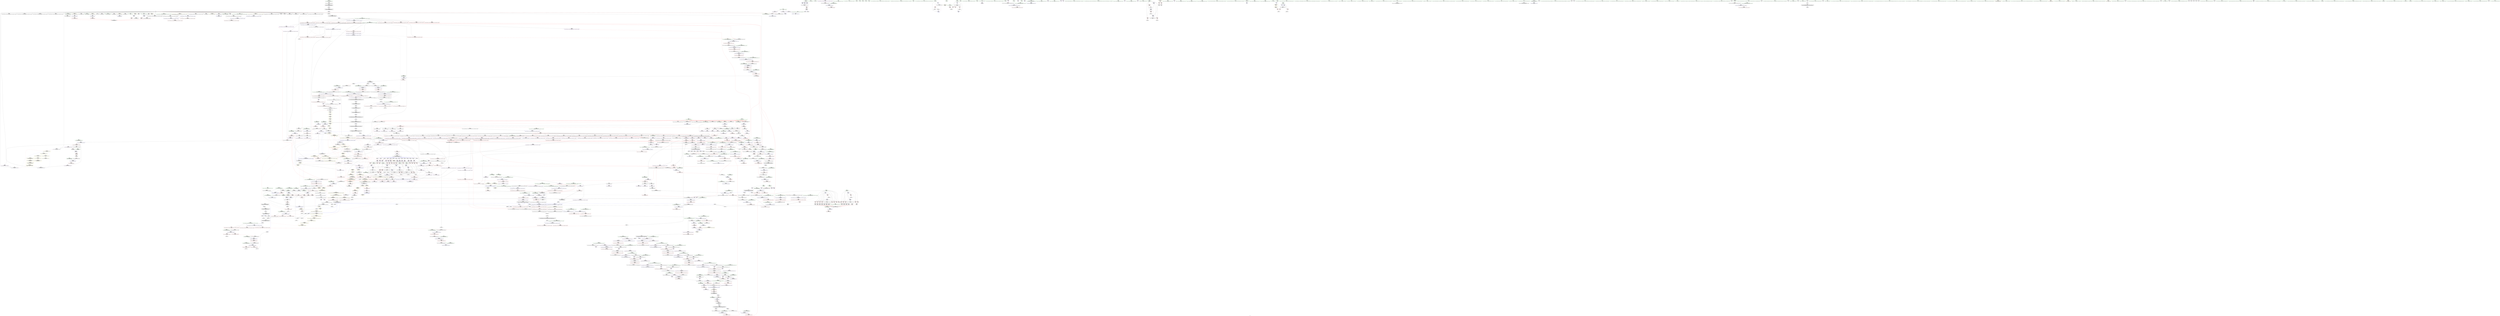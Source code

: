 digraph "SVFG" {
	label="SVFG";

	Node0x55d7f0a77590 [shape=record,color=grey,label="{NodeID: 0\nNullPtr|{|<s36>136}}"];
	Node0x55d7f0a77590 -> Node0x55d7f0f365f0[style=solid];
	Node0x55d7f0a77590 -> Node0x55d7f0f366f0[style=solid];
	Node0x55d7f0a77590 -> Node0x55d7f0f367c0[style=solid];
	Node0x55d7f0a77590 -> Node0x55d7f0f36890[style=solid];
	Node0x55d7f0a77590 -> Node0x55d7f0f36960[style=solid];
	Node0x55d7f0a77590 -> Node0x55d7f0f36a30[style=solid];
	Node0x55d7f0a77590 -> Node0x55d7f0f36b00[style=solid];
	Node0x55d7f0a77590 -> Node0x55d7f0f36bd0[style=solid];
	Node0x55d7f0a77590 -> Node0x55d7f0f36ca0[style=solid];
	Node0x55d7f0a77590 -> Node0x55d7f0f36d70[style=solid];
	Node0x55d7f0a77590 -> Node0x55d7f0f36e40[style=solid];
	Node0x55d7f0a77590 -> Node0x55d7f0f36f10[style=solid];
	Node0x55d7f0a77590 -> Node0x55d7f0f36fe0[style=solid];
	Node0x55d7f0a77590 -> Node0x55d7f0f370b0[style=solid];
	Node0x55d7f0a77590 -> Node0x55d7f0f37180[style=solid];
	Node0x55d7f0a77590 -> Node0x55d7f0f37250[style=solid];
	Node0x55d7f0a77590 -> Node0x55d7f0f37320[style=solid];
	Node0x55d7f0a77590 -> Node0x55d7f0f373f0[style=solid];
	Node0x55d7f0a77590 -> Node0x55d7f0f374c0[style=solid];
	Node0x55d7f0a77590 -> Node0x55d7f0f37590[style=solid];
	Node0x55d7f0a77590 -> Node0x55d7f0f37660[style=solid];
	Node0x55d7f0a77590 -> Node0x55d7f0f37730[style=solid];
	Node0x55d7f0a77590 -> Node0x55d7f0f37800[style=solid];
	Node0x55d7f0a77590 -> Node0x55d7f0f378d0[style=solid];
	Node0x55d7f0a77590 -> Node0x55d7f0f379a0[style=solid];
	Node0x55d7f0a77590 -> Node0x55d7f0f37a70[style=solid];
	Node0x55d7f0a77590 -> Node0x55d7f0f37b40[style=solid];
	Node0x55d7f0a77590 -> Node0x55d7f0f37c10[style=solid];
	Node0x55d7f0a77590 -> Node0x55d7f0f40fd0[style=solid];
	Node0x55d7f0a77590 -> Node0x55d7f0f43490[style=solid];
	Node0x55d7f0a77590 -> Node0x55d7f0f43560[style=solid];
	Node0x55d7f0a77590 -> Node0x55d7f0f43630[style=solid];
	Node0x55d7f0a77590 -> Node0x55d7f0f64f70[style=solid];
	Node0x55d7f0a77590 -> Node0x55d7f0f56280[style=solid];
	Node0x55d7f0a77590 -> Node0x55d7f0f59920[style=solid];
	Node0x55d7f0a77590 -> Node0x55d7f0f5a220[style=solid];
	Node0x55d7f0a77590:s36 -> Node0x55d7f106bd90[style=solid,color=red];
	Node0x55d7f0f3c1e0 [shape=record,color=red,label="{NodeID: 775\n1217\<--1200\n\<--__n.addr\n_ZNKSt6vectorI4TdatSaIS0_EE12_M_check_lenEmPKc\n}"];
	Node0x55d7f0f3c1e0 -> Node0x55d7f0f58720[style=solid];
	Node0x55d7f0f32af0 [shape=record,color=black,label="{NodeID: 443\n1668\<--1689\n_ZSt14__copy_move_a2ILb1EP4TdatS1_ET1_T0_S3_S2__ret\<--call3\n_ZSt14__copy_move_a2ILb1EP4TdatS1_ET1_T0_S3_S2_\n|{<s0>154}}"];
	Node0x55d7f0f32af0:s0 -> Node0x55d7f1064b10[style=solid,color=blue];
	Node0x55d7f1066790 [shape=record,color=black,label="{NodeID: 2325\n1091 = PHI(720, )\n|{<s0>110}}"];
	Node0x55d7f1066790:s0 -> Node0x55d7f106b480[style=solid,color=red];
	Node0x55d7f0f26910 [shape=record,color=green,label="{NodeID: 111\n707\<--708\n__last.addr\<--__last.addr_field_insensitive\n_ZSt8_DestroyIP4TdatS0_EvT_S2_RSaIT0_E\n}"];
	Node0x55d7f0f26910 -> Node0x55d7f0f50400[style=solid];
	Node0x55d7f0f26910 -> Node0x55d7f0f43970[style=solid];
	Node0x55d7f0f41d00 [shape=record,color=blue,label="{NodeID: 886\n312\<--333\nretval\<--\n_Z5checkv\n}"];
	Node0x55d7f0f41d00 -> Node0x55d7f0fd7430[style=dashed];
	Node0x55d7f0fd9230 [shape=record,color=black,label="{NodeID: 1661\nMR_97V_2 = PHI(MR_97V_4, MR_97V_1, MR_97V_4, )\npts\{325 \}\n}"];
	Node0x55d7f0f486e0 [shape=record,color=purple,label="{NodeID: 554\n1114\<--1112\n_M_start36\<--\n_ZNSt6vectorI4TdatSaIS0_EE17_M_realloc_insertIJRKS0_EEEvN9__gnu_cxx17__normal_iteratorIPS0_S2_EEDpOT_\n}"];
	Node0x55d7f0f486e0 -> Node0x55d7f0f655f0[style=solid];
	Node0x55d7f1070010 [shape=record,color=black,label="{NodeID: 2436\n1781 = PHI(1699, )\n0th arg _ZSt12__miter_baseIP4TdatET_S2_ }"];
	Node0x55d7f1070010 -> Node0x55d7f0f69960[style=solid];
	Node0x55d7f0f2b0a0 [shape=record,color=green,label="{NodeID: 222\n1499\<--1500\n_Znwm\<--_Znwm_field_insensitive\n}"];
	Node0x55d7f0f66ff0 [shape=record,color=blue,label="{NodeID: 997\n1392\<--1406\nretval\<--\n_ZSt3maxImERKT_S2_S2_\n}"];
	Node0x55d7f0f66ff0 -> Node0x55d7f0fd5070[style=dashed];
	Node0x55d7f0f4e110 [shape=record,color=red,label="{NodeID: 665\n415\<--322\n\<--i\n_Z5checkv\n}"];
	Node0x55d7f0f4e110 -> Node0x55d7f0f585a0[style=solid];
	Node0x55d7f0f392c0 [shape=record,color=black,label="{NodeID: 333\n400\<--399\nconv32\<--\n_Z5checkv\n|{<s0>42}}"];
	Node0x55d7f0f392c0:s0 -> Node0x55d7f10719a0[style=solid,color=red];
	Node0x55d7f0f22560 [shape=record,color=green,label="{NodeID: 1\n7\<--1\n__dso_handle\<--dummyObj\nGlob }"];
	Node0x55d7f0fec7d0 [shape=record,color=yellow,style=double,label="{NodeID: 1883\n22V_1 = ENCHI(MR_22V_0)\npts\{150000 180000 \}\nFun[_ZNSt6vectorI4TdatSaIS0_EE17_M_realloc_insertIJRKS0_EEEvN9__gnu_cxx17__normal_iteratorIPS0_S2_EEDpOT_]|{|<s5>90|<s6>91}}"];
	Node0x55d7f0fec7d0 -> Node0x55d7f0f52d70[style=dashed];
	Node0x55d7f0fec7d0 -> Node0x55d7f0f530b0[style=dashed];
	Node0x55d7f0fec7d0 -> Node0x55d7f0f53250[style=dashed];
	Node0x55d7f0fec7d0 -> Node0x55d7f0f533f0[style=dashed];
	Node0x55d7f0fec7d0 -> Node0x55d7f0f655f0[style=dashed];
	Node0x55d7f0fec7d0:s5 -> Node0x55d7f0fdfbe0[style=dashed,color=red];
	Node0x55d7f0fec7d0:s6 -> Node0x55d7f0fe31f0[style=dashed,color=red];
	Node0x55d7f0f3c2b0 [shape=record,color=red,label="{NodeID: 776\n1220\<--1202\n\<--__s.addr\n_ZNKSt6vectorI4TdatSaIS0_EE12_M_check_lenEmPKc\n}"];
	Node0x55d7f0f32bc0 [shape=record,color=black,label="{NodeID: 444\n1693\<--1702\n_ZSt12__miter_baseIP4TdatEDTcl12__miter_basecldtfp_4baseEEESt13move_iteratorIT_E_ret\<--call1\n_ZSt12__miter_baseIP4TdatEDTcl12__miter_basecldtfp_4baseEEESt13move_iteratorIT_E\n|{<s0>151|<s1>153}}"];
	Node0x55d7f0f32bc0:s0 -> Node0x55d7f1064890[style=solid,color=blue];
	Node0x55d7f0f32bc0:s1 -> Node0x55d7f10649d0[style=solid,color=blue];
	Node0x55d7f10668d0 [shape=record,color=black,label="{NodeID: 2326\n1175 = PHI(1182, )\n}"];
	Node0x55d7f10668d0 -> Node0x55d7f0f30590[style=solid];
	Node0x55d7f0f269e0 [shape=record,color=green,label="{NodeID: 112\n709\<--710\n.addr\<--.addr_field_insensitive\n_ZSt8_DestroyIP4TdatS0_EvT_S2_RSaIT0_E\n}"];
	Node0x55d7f0f269e0 -> Node0x55d7f0f43a40[style=solid];
	Node0x55d7f0f41dd0 [shape=record,color=blue,label="{NodeID: 887\n316\<--339\nuppH\<--\n_Z5checkv\n}"];
	Node0x55d7f0f41dd0 -> Node0x55d7f0f4d4e0[style=dashed];
	Node0x55d7f0f41dd0 -> Node0x55d7f0f4d5b0[style=dashed];
	Node0x55d7f0f41dd0 -> Node0x55d7f0f422b0[style=dashed];
	Node0x55d7f0f41dd0 -> Node0x55d7f0fd4670[style=dashed];
	Node0x55d7f0f41dd0 -> Node0x55d7f0fd7e30[style=dashed];
	Node0x55d7f0f487b0 [shape=record,color=purple,label="{NodeID: 555\n1118\<--1117\n_M_impl37\<--\n_ZNSt6vectorI4TdatSaIS0_EE17_M_realloc_insertIJRKS0_EEEvN9__gnu_cxx17__normal_iteratorIPS0_S2_EEDpOT_\n}"];
	Node0x55d7f1070150 [shape=record,color=black,label="{NodeID: 2437\n1631 = PHI(1623, )\n0th arg _ZSt4copyISt13move_iteratorIP4TdatES2_ET0_T_S5_S4_ }"];
	Node0x55d7f1070150 -> Node0x55d7f0f68920[style=solid];
	Node0x55d7f0f2b1a0 [shape=record,color=green,label="{NodeID: 223\n1511\<--1512\n__first\<--__first_field_insensitive\n_ZSt22__uninitialized_copy_aISt13move_iteratorIP4TdatES2_S1_ET0_T_S5_S4_RSaIT1_E\n}"];
	Node0x55d7f0f2b1a0 -> Node0x55d7f0f319e0[style=solid];
	Node0x55d7f0f2b1a0 -> Node0x55d7f0f49990[style=solid];
	Node0x55d7f0f670c0 [shape=record,color=blue,label="{NodeID: 998\n1392\<--1409\nretval\<--\n_ZSt3maxImERKT_S2_S2_\n}"];
	Node0x55d7f0f670c0 -> Node0x55d7f0fd5070[style=dashed];
	Node0x55d7f0f4e1e0 [shape=record,color=red,label="{NodeID: 666\n421\<--324\n\<--i41\n_Z5checkv\n}"];
	Node0x55d7f0f4e1e0 -> Node0x55d7f0f39460[style=solid];
	Node0x55d7f0f39390 [shape=record,color=black,label="{NodeID: 334\n408\<--407\nconv37\<--\n_Z5checkv\n|{<s0>43}}"];
	Node0x55d7f0f39390:s0 -> Node0x55d7f10719a0[style=solid,color=red];
	Node0x55d7f10048d0 [shape=record,color=yellow,style=double,label="{NodeID: 2216\n24V_2 = CSCHI(MR_24V_1)\npts\{150001 180001 \}\nCS[]|{<s0>14|<s1>15}}"];
	Node0x55d7f10048d0:s0 -> Node0x55d7f1003df0[style=dashed,color=blue];
	Node0x55d7f10048d0:s1 -> Node0x55d7f0fd3be0[style=dashed,color=blue];
	Node0x55d7f0f22e80 [shape=record,color=green,label="{NodeID: 2\n9\<--1\n\<--dummyObj\nCan only get source location for instruction, argument, global var or function.}"];
	Node0x55d7f0fec8e0 [shape=record,color=yellow,style=double,label="{NodeID: 1884\n24V_1 = ENCHI(MR_24V_0)\npts\{150001 180001 \}\nFun[_ZNSt6vectorI4TdatSaIS0_EE17_M_realloc_insertIJRKS0_EEEvN9__gnu_cxx17__normal_iteratorIPS0_S2_EEDpOT_]|{|<s3>90|<s4>91}}"];
	Node0x55d7f0fec8e0 -> Node0x55d7f0f52fe0[style=dashed];
	Node0x55d7f0fec8e0 -> Node0x55d7f0f53180[style=dashed];
	Node0x55d7f0fec8e0 -> Node0x55d7f0f656c0[style=dashed];
	Node0x55d7f0fec8e0:s3 -> Node0x55d7f0fdfbe0[style=dashed,color=red];
	Node0x55d7f0fec8e0:s4 -> Node0x55d7f0fe31f0[style=dashed,color=red];
	Node0x55d7f0f3c380 [shape=record,color=red,label="{NodeID: 777\n1234\<--1204\n\<--__len\n_ZNKSt6vectorI4TdatSaIS0_EE12_M_check_lenEmPKc\n}"];
	Node0x55d7f0f3c380 -> Node0x55d7f0f588a0[style=solid];
	Node0x55d7f0f32c90 [shape=record,color=black,label="{NodeID: 445\n1706\<--1725\n_ZSt13__copy_move_aILb1EP4TdatS1_ET1_T0_S3_S2__ret\<--call\n_ZSt13__copy_move_aILb1EP4TdatS1_ET1_T0_S3_S2_\n|{<s0>158}}"];
	Node0x55d7f0f32c90:s0 -> Node0x55d7f1065010[style=solid,color=blue];
	Node0x55d7f1066a10 [shape=record,color=black,label="{NodeID: 2327\n1212 = PHI(1373, )\n}"];
	Node0x55d7f1066a10 -> Node0x55d7f0f56aa0[style=solid];
	Node0x55d7f0f26ab0 [shape=record,color=green,label="{NodeID: 113\n717\<--718\n_ZSt8_DestroyIP4TdatEvT_S2_\<--_ZSt8_DestroyIP4TdatEvT_S2__field_insensitive\n}"];
	Node0x55d7f0f41ea0 [shape=record,color=blue,label="{NodeID: 888\n314\<--339\nlowH\<--\n_Z5checkv\n}"];
	Node0x55d7f0f41ea0 -> Node0x55d7f0f4d340[style=dashed];
	Node0x55d7f0f41ea0 -> Node0x55d7f0f4d410[style=dashed];
	Node0x55d7f0f41ea0 -> Node0x55d7f0f421e0[style=dashed];
	Node0x55d7f0f41ea0 -> Node0x55d7f0fcc6e0[style=dashed];
	Node0x55d7f0f41ea0 -> Node0x55d7f0fd7930[style=dashed];
	Node0x55d7f0f48880 [shape=record,color=purple,label="{NodeID: 556\n1119\<--1117\n_M_finish38\<--\n_ZNSt6vectorI4TdatSaIS0_EE17_M_realloc_insertIJRKS0_EEEvN9__gnu_cxx17__normal_iteratorIPS0_S2_EEDpOT_\n}"];
	Node0x55d7f0f48880 -> Node0x55d7f0f656c0[style=solid];
	Node0x55d7f1070290 [shape=record,color=black,label="{NodeID: 2438\n1632 = PHI(1625, )\n1st arg _ZSt4copyISt13move_iteratorIP4TdatES2_ET0_T_S5_S4_ }"];
	Node0x55d7f1070290 -> Node0x55d7f0f689f0[style=solid];
	Node0x55d7f0f2b270 [shape=record,color=green,label="{NodeID: 224\n1513\<--1514\n__last\<--__last_field_insensitive\n_ZSt22__uninitialized_copy_aISt13move_iteratorIP4TdatES2_S1_ET0_T_S5_S4_RSaIT1_E\n}"];
	Node0x55d7f0f2b270 -> Node0x55d7f0f31ab0[style=solid];
	Node0x55d7f0f2b270 -> Node0x55d7f0f49a60[style=solid];
	Node0x55d7f0f67190 [shape=record,color=blue,label="{NodeID: 999\n1416\<--1415\n__a.addr\<--__a\n_ZNSt16allocator_traitsISaI4TdatEE8max_sizeERKS1_\n}"];
	Node0x55d7f0f67190 -> Node0x55d7f0f3dbe0[style=dashed];
	Node0x55d7f0f4e2b0 [shape=record,color=red,label="{NodeID: 667\n427\<--324\n\<--i41\n_Z5checkv\n}"];
	Node0x55d7f0f4e2b0 -> Node0x55d7f0f39530[style=solid];
	Node0x55d7f0f39460 [shape=record,color=black,label="{NodeID: 335\n422\<--421\nconv43\<--\n_Z5checkv\n}"];
	Node0x55d7f0f39460 -> Node0x55d7f0f5a3a0[style=solid];
	Node0x55d7f0f22f40 [shape=record,color=green,label="{NodeID: 3\n19\<--1\n_ZSt3cin\<--dummyObj\nGlob }"];
	Node0x55d7f0f3c450 [shape=record,color=red,label="{NodeID: 778\n1238\<--1204\n\<--__len\n_ZNKSt6vectorI4TdatSaIS0_EE12_M_check_lenEmPKc\n}"];
	Node0x55d7f0f3c450 -> Node0x55d7f0f58a20[style=solid];
	Node0x55d7f0f32d60 [shape=record,color=black,label="{NodeID: 446\n1729\<--1734\n_ZSt12__niter_baseIP4TdatET_S2__ret\<--\n_ZSt12__niter_baseIP4TdatET_S2_\n|{<s0>155|<s1>156|<s2>157}}"];
	Node0x55d7f0f32d60:s0 -> Node0x55d7f1064c50[style=solid,color=blue];
	Node0x55d7f0f32d60:s1 -> Node0x55d7f1064d90[style=solid,color=blue];
	Node0x55d7f0f32d60:s2 -> Node0x55d7f1064ed0[style=solid,color=blue];
	Node0x55d7f1066b50 [shape=record,color=black,label="{NodeID: 2328\n1215 = PHI(470, )\n}"];
	Node0x55d7f1066b50 -> Node0x55d7f0f56aa0[style=solid];
	Node0x55d7f0f2b720 [shape=record,color=green,label="{NodeID: 114\n722\<--723\nthis.addr\<--this.addr_field_insensitive\n_ZNSt12_Vector_baseI4TdatSaIS0_EE19_M_get_Tp_allocatorEv\n}"];
	Node0x55d7f0f2b720 -> Node0x55d7f0f504d0[style=solid];
	Node0x55d7f0f2b720 -> Node0x55d7f0f43b10[style=solid];
	Node0x55d7f0f41f70 [shape=record,color=blue,label="{NodeID: 889\n320\<--344\nuppW\<--\n_Z5checkv\n}"];
	Node0x55d7f0f41f70 -> Node0x55d7f0fcc050[style=dashed];
	Node0x55d7f0f48950 [shape=record,color=purple,label="{NodeID: 557\n1125\<--1124\n_M_impl40\<--\n_ZNSt6vectorI4TdatSaIS0_EE17_M_realloc_insertIJRKS0_EEEvN9__gnu_cxx17__normal_iteratorIPS0_S2_EEDpOT_\n}"];
	Node0x55d7f10703d0 [shape=record,color=black,label="{NodeID: 2439\n1633 = PHI(1621, )\n2nd arg _ZSt4copyISt13move_iteratorIP4TdatES2_ET0_T_S5_S4_ }"];
	Node0x55d7f10703d0 -> Node0x55d7f0f68ac0[style=solid];
	Node0x55d7f0f2b340 [shape=record,color=green,label="{NodeID: 225\n1515\<--1516\n__result.addr\<--__result.addr_field_insensitive\n_ZSt22__uninitialized_copy_aISt13move_iteratorIP4TdatES2_S1_ET0_T_S5_S4_RSaIT1_E\n}"];
	Node0x55d7f0f2b340 -> Node0x55d7f0f3e4d0[style=solid];
	Node0x55d7f0f2b340 -> Node0x55d7f0f67c20[style=solid];
	Node0x55d7f0f67260 [shape=record,color=blue,label="{NodeID: 1000\n1427\<--1426\nthis.addr\<--this\n_ZNKSt12_Vector_baseI4TdatSaIS0_EE19_M_get_Tp_allocatorEv\n}"];
	Node0x55d7f0f67260 -> Node0x55d7f0f3dcb0[style=dashed];
	Node0x55d7f0f4e380 [shape=record,color=red,label="{NodeID: 668\n434\<--324\n\<--i41\n_Z5checkv\n}"];
	Node0x55d7f0f4e380 -> Node0x55d7f0f39600[style=solid];
	Node0x55d7f0f39530 [shape=record,color=black,label="{NodeID: 336\n428\<--427\nconv47\<--\n_Z5checkv\n|{<s0>45}}"];
	Node0x55d7f0f39530:s0 -> Node0x55d7f10719a0[style=solid,color=red];
	Node0x55d7f0f228a0 [shape=record,color=green,label="{NodeID: 4\n20\<--1\n.str\<--dummyObj\nGlob }"];
	Node0x55d7f0fecb00 [shape=record,color=yellow,style=double,label="{NodeID: 1886\n42V_1 = ENCHI(MR_42V_0)\npts\{1460000 1460001 5110000 5110001 \}\nFun[_ZNSt6vectorI4TdatSaIS0_EE17_M_realloc_insertIJRKS0_EEEvN9__gnu_cxx17__normal_iteratorIPS0_S2_EEDpOT_]|{<s0>95}}"];
	Node0x55d7f0fecb00:s0 -> Node0x55d7f0fdebd0[style=dashed,color=red];
	Node0x55d7f0f3c520 [shape=record,color=red,label="{NodeID: 779\n1244\<--1204\n\<--__len\n_ZNKSt6vectorI4TdatSaIS0_EE12_M_check_lenEmPKc\n}"];
	Node0x55d7f0f3c520 -> Node0x55d7f08b3610[style=solid];
	Node0x55d7f0f32e30 [shape=record,color=black,label="{NodeID: 447\n1753\<--1751\nsub.ptr.lhs.cast\<--\n_ZNSt11__copy_moveILb1ELb1ESt26random_access_iterator_tagE8__copy_mI4TdatEEPT_PKS4_S7_S5_\n}"];
	Node0x55d7f0f32e30 -> Node0x55d7f0f579a0[style=solid];
	Node0x55d7f1066c90 [shape=record,color=black,label="{NodeID: 2329\n1225 = PHI(470, )\n}"];
	Node0x55d7f1066c90 -> Node0x55d7f0f56920[style=solid];
	Node0x55d7f0f2b7f0 [shape=record,color=green,label="{NodeID: 115\n731\<--732\nthis.addr\<--this.addr_field_insensitive\n_ZNSt12_Vector_baseI4TdatSaIS0_EED2Ev\n}"];
	Node0x55d7f0f2b7f0 -> Node0x55d7f0f505a0[style=solid];
	Node0x55d7f0f2b7f0 -> Node0x55d7f0f634e0[style=solid];
	Node0x55d7f0f42040 [shape=record,color=blue,label="{NodeID: 890\n318\<--344\nlowW\<--\n_Z5checkv\n}"];
	Node0x55d7f0f42040 -> Node0x55d7f0f4d680[style=dashed];
	Node0x55d7f0f42040 -> Node0x55d7f0f4d750[style=dashed];
	Node0x55d7f0f42040 -> Node0x55d7f0f42380[style=dashed];
	Node0x55d7f0f42040 -> Node0x55d7f0fd4b70[style=dashed];
	Node0x55d7f0f42040 -> Node0x55d7f0fd8330[style=dashed];
	Node0x55d7f0f48a20 [shape=record,color=purple,label="{NodeID: 558\n1126\<--1124\n_M_end_of_storage41\<--\n_ZNSt6vectorI4TdatSaIS0_EE17_M_realloc_insertIJRKS0_EEEvN9__gnu_cxx17__normal_iteratorIPS0_S2_EEDpOT_\n}"];
	Node0x55d7f0f48a20 -> Node0x55d7f0f65790[style=solid];
	Node0x55d7f1070510 [shape=record,color=black,label="{NodeID: 2440\n772 = PHI(714, )\n0th arg _ZSt8_DestroyIP4TdatEvT_S2_ }"];
	Node0x55d7f1070510 -> Node0x55d7f0f63710[style=solid];
	Node0x55d7f0f2b410 [shape=record,color=green,label="{NodeID: 226\n1517\<--1518\n.addr\<--.addr_field_insensitive\n_ZSt22__uninitialized_copy_aISt13move_iteratorIP4TdatES2_S1_ET0_T_S5_S4_RSaIT1_E\n}"];
	Node0x55d7f0f2b410 -> Node0x55d7f0f67cf0[style=solid];
	Node0x55d7f0f67330 [shape=record,color=blue,label="{NodeID: 1001\n1436\<--1435\nthis.addr\<--this\n_ZNK9__gnu_cxx13new_allocatorI4TdatE8max_sizeEv\n}"];
	Node0x55d7f0f67330 -> Node0x55d7f0f3dd80[style=dashed];
	Node0x55d7f0f4e450 [shape=record,color=red,label="{NodeID: 669\n443\<--324\n\<--i41\n_Z5checkv\n}"];
	Node0x55d7f0f4e450 -> Node0x55d7f0f396d0[style=solid];
	Node0x55d7f0f39600 [shape=record,color=black,label="{NodeID: 337\n435\<--434\nconv51\<--\n_Z5checkv\n|{<s0>46}}"];
	Node0x55d7f0f39600:s0 -> Node0x55d7f10719a0[style=solid,color=red];
	Node0x55d7f0f22960 [shape=record,color=green,label="{NodeID: 5\n22\<--1\n.str.3\<--dummyObj\nGlob }"];
	Node0x55d7f0f3c5f0 [shape=record,color=red,label="{NodeID: 780\n1231\<--1228\n\<--call5\n_ZNKSt6vectorI4TdatSaIS0_EE12_M_check_lenEmPKc\n}"];
	Node0x55d7f0f3c5f0 -> Node0x55d7f0f56920[style=solid];
	Node0x55d7f0f32f00 [shape=record,color=black,label="{NodeID: 448\n1754\<--1752\nsub.ptr.rhs.cast\<--\n_ZNSt11__copy_moveILb1ELb1ESt26random_access_iterator_tagE8__copy_mI4TdatEEPT_PKS4_S7_S5_\n}"];
	Node0x55d7f0f32f00 -> Node0x55d7f0f579a0[style=solid];
	Node0x55d7f1066dd0 [shape=record,color=black,label="{NodeID: 2330\n1226 = PHI(470, )\n}"];
	Node0x55d7f1066dd0 -> Node0x55d7f0f66080[style=solid];
	Node0x55d7f0f2b8c0 [shape=record,color=green,label="{NodeID: 116\n733\<--734\nexn.slot\<--exn.slot_field_insensitive\n_ZNSt12_Vector_baseI4TdatSaIS0_EED2Ev\n}"];
	Node0x55d7f0f2b8c0 -> Node0x55d7f0f50670[style=solid];
	Node0x55d7f0f2b8c0 -> Node0x55d7f0f63570[style=solid];
	Node0x55d7f0f42110 [shape=record,color=blue,label="{NodeID: 891\n322\<--9\ni\<--\n_Z5checkv\n}"];
	Node0x55d7f0f42110 -> Node0x55d7f0f4d9c0[style=dashed];
	Node0x55d7f0f42110 -> Node0x55d7f0f4da90[style=dashed];
	Node0x55d7f0f42110 -> Node0x55d7f0f4db60[style=dashed];
	Node0x55d7f0f42110 -> Node0x55d7f0f4dc30[style=dashed];
	Node0x55d7f0f42110 -> Node0x55d7f0f4dd00[style=dashed];
	Node0x55d7f0f42110 -> Node0x55d7f0f4ddd0[style=dashed];
	Node0x55d7f0f42110 -> Node0x55d7f0f4dea0[style=dashed];
	Node0x55d7f0f42110 -> Node0x55d7f0f4df70[style=dashed];
	Node0x55d7f0f42110 -> Node0x55d7f0f4e040[style=dashed];
	Node0x55d7f0f42110 -> Node0x55d7f0f4e110[style=dashed];
	Node0x55d7f0f42110 -> Node0x55d7f0f42520[style=dashed];
	Node0x55d7f0f42110 -> Node0x55d7f0fd8d30[style=dashed];
	Node0x55d7f0f48af0 [shape=record,color=purple,label="{NodeID: 559\n1154\<--1142\ncoerce.dive\<--retval\n_ZNSt6vectorI4TdatSaIS0_EE3endEv\n}"];
	Node0x55d7f0f48af0 -> Node0x55d7f0f3bd00[style=solid];
	Node0x55d7f1070650 [shape=record,color=black,label="{NodeID: 2441\n773 = PHI(715, )\n1st arg _ZSt8_DestroyIP4TdatEvT_S2_ }"];
	Node0x55d7f1070650 -> Node0x55d7f0f637e0[style=solid];
	Node0x55d7f0f2b4e0 [shape=record,color=green,label="{NodeID: 227\n1519\<--1520\nagg.tmp\<--agg.tmp_field_insensitive\n_ZSt22__uninitialized_copy_aISt13move_iteratorIP4TdatES2_S1_ET0_T_S5_S4_RSaIT1_E\n}"];
	Node0x55d7f0f2b4e0 -> Node0x55d7f0f31b80[style=solid];
	Node0x55d7f0f2b4e0 -> Node0x55d7f0f49b30[style=solid];
	Node0x55d7f0f67400 [shape=record,color=blue,label="{NodeID: 1002\n1445\<--1443\nthis.addr\<--this\n_ZN9__gnu_cxx17__normal_iteratorIP4TdatSt6vectorIS1_SaIS1_EEEC2ERKS2_\n}"];
	Node0x55d7f0f67400 -> Node0x55d7f0f3de50[style=dashed];
	Node0x55d7f0f4e520 [shape=record,color=red,label="{NodeID: 670\n450\<--324\n\<--i41\n_Z5checkv\n}"];
	Node0x55d7f0f4e520 -> Node0x55d7f0f397a0[style=solid];
	Node0x55d7f0f396d0 [shape=record,color=black,label="{NodeID: 338\n444\<--443\nconv56\<--\n_Z5checkv\n|{<s0>47}}"];
	Node0x55d7f0f396d0:s0 -> Node0x55d7f10719a0[style=solid,color=red];
	Node0x55d7f0f22a20 [shape=record,color=green,label="{NodeID: 6\n24\<--1\n.str.4\<--dummyObj\nGlob }"];
	Node0x55d7f0f3c6c0 [shape=record,color=red,label="{NodeID: 781\n1257\<--1251\n\<--__lhs.addr\n_ZN9__gnu_cxxmiIP4TdatSt6vectorIS1_SaIS1_EEEENS_17__normal_iteratorIT_T0_E15difference_typeERKS9_SC_\n|{<s0>125}}"];
	Node0x55d7f0f3c6c0:s0 -> Node0x55d7f106c450[style=solid,color=red];
	Node0x55d7f0f32fd0 [shape=record,color=black,label="{NodeID: 449\n1762\<--1761\n\<--\n_ZNSt11__copy_moveILb1ELb1ESt26random_access_iterator_tagE8__copy_mI4TdatEEPT_PKS4_S7_S5_\n}"];
	Node0x55d7f0f32fd0 -> Node0x55d7f0f4b530[style=solid];
	Node0x55d7f0f32fd0 -> Node0x55d7f0f4b600[style=solid];
	Node0x55d7f1066f10 [shape=record,color=black,label="{NodeID: 2331\n1228 = PHI(1389, )\n}"];
	Node0x55d7f1066f10 -> Node0x55d7f0f3c5f0[style=solid];
	Node0x55d7f0f2b990 [shape=record,color=green,label="{NodeID: 117\n735\<--736\nehselector.slot\<--ehselector.slot_field_insensitive\n_ZNSt12_Vector_baseI4TdatSaIS0_EED2Ev\n}"];
	Node0x55d7f0f2b990 -> Node0x55d7f0f63640[style=solid];
	Node0x55d7f0f421e0 [shape=record,color=blue,label="{NodeID: 892\n314\<--366\nlowH\<--\n_Z5checkv\n}"];
	Node0x55d7f0f421e0 -> Node0x55d7f0fcc6e0[style=dashed];
	Node0x55d7f0f48bc0 [shape=record,color=purple,label="{NodeID: 560\n1149\<--1148\n_M_impl\<--\n_ZNSt6vectorI4TdatSaIS0_EE3endEv\n}"];
	Node0x55d7f1070790 [shape=record,color=black,label="{NodeID: 2442\n78 = PHI(13, 16, )\n0th arg _ZNSt6vectorI4TdatSaIS0_EEC2Ev }"];
	Node0x55d7f1070790 -> Node0x55d7f0f410d0[style=solid];
	Node0x55d7f0f2b5b0 [shape=record,color=green,label="{NodeID: 228\n1521\<--1522\nagg.tmp2\<--agg.tmp2_field_insensitive\n_ZSt22__uninitialized_copy_aISt13move_iteratorIP4TdatES2_S1_ET0_T_S5_S4_RSaIT1_E\n}"];
	Node0x55d7f0f2b5b0 -> Node0x55d7f0f31c50[style=solid];
	Node0x55d7f0f2b5b0 -> Node0x55d7f0f49c00[style=solid];
	Node0x55d7f0f674d0 [shape=record,color=blue,label="{NodeID: 1003\n1447\<--1444\n__i.addr\<--__i\n_ZN9__gnu_cxx17__normal_iteratorIP4TdatSt6vectorIS1_SaIS1_EEEC2ERKS2_\n}"];
	Node0x55d7f0f674d0 -> Node0x55d7f0f3df20[style=dashed];
	Node0x55d7f0f4e5f0 [shape=record,color=red,label="{NodeID: 671\n462\<--324\n\<--i41\n_Z5checkv\n}"];
	Node0x55d7f0f4e5f0 -> Node0x55d7f0f57220[style=solid];
	Node0x55d7f0f397a0 [shape=record,color=black,label="{NodeID: 339\n451\<--450\nconv61\<--\n_Z5checkv\n|{<s0>48}}"];
	Node0x55d7f0f397a0:s0 -> Node0x55d7f10719a0[style=solid,color=red];
	Node0x55d7f0f23430 [shape=record,color=green,label="{NodeID: 7\n26\<--1\n.str.5\<--dummyObj\nGlob }"];
	Node0x55d7f0f3c790 [shape=record,color=red,label="{NodeID: 782\n1260\<--1253\n\<--__rhs.addr\n_ZN9__gnu_cxxmiIP4TdatSt6vectorIS1_SaIS1_EEEENS_17__normal_iteratorIT_T0_E15difference_typeERKS9_SC_\n|{<s0>126}}"];
	Node0x55d7f0f3c790:s0 -> Node0x55d7f106c450[style=solid,color=red];
	Node0x55d7f0f330a0 [shape=record,color=black,label="{NodeID: 450\n1764\<--1763\n\<--\n_ZNSt11__copy_moveILb1ELb1ESt26random_access_iterator_tagE8__copy_mI4TdatEEPT_PKS4_S7_S5_\n}"];
	Node0x55d7f0f330a0 -> Node0x55d7f0f4b6d0[style=solid];
	Node0x55d7f0f330a0 -> Node0x55d7f0f4b7a0[style=solid];
	Node0x55d7f1067050 [shape=record,color=black,label="{NodeID: 2332\n1235 = PHI(470, )\n}"];
	Node0x55d7f1067050 -> Node0x55d7f0f588a0[style=solid];
	Node0x55d7f0f2ba60 [shape=record,color=green,label="{NodeID: 118\n753\<--754\n_ZNSt12_Vector_baseI4TdatSaIS0_EE13_M_deallocateEPS0_m\<--_ZNSt12_Vector_baseI4TdatSaIS0_EE13_M_deallocateEPS0_m_field_insensitive\n}"];
	Node0x55d7f0f422b0 [shape=record,color=blue,label="{NodeID: 893\n316\<--381\nuppH\<--\n_Z5checkv\n}"];
	Node0x55d7f0f422b0 -> Node0x55d7f0fd4670[style=dashed];
	Node0x55d7f0f48c90 [shape=record,color=purple,label="{NodeID: 561\n1150\<--1148\n_M_finish\<--\n_ZNSt6vectorI4TdatSaIS0_EE3endEv\n|{<s0>113}}"];
	Node0x55d7f0f48c90:s0 -> Node0x55d7f1069fe0[style=solid,color=red];
	Node0x55d7f10709a0 [shape=record,color=black,label="{NodeID: 2443\n213 = PHI(13, 16, )\n0th arg _ZNSt6vectorI4TdatSaIS0_EE5clearEv }"];
	Node0x55d7f10709a0 -> Node0x55d7f0f41750[style=solid];
	Node0x55d7f0f33b20 [shape=record,color=green,label="{NodeID: 229\n1541\<--1542\n_ZSt18uninitialized_copyISt13move_iteratorIP4TdatES2_ET0_T_S5_S4_\<--_ZSt18uninitialized_copyISt13move_iteratorIP4TdatES2_ET0_T_S5_S4__field_insensitive\n}"];
	Node0x55d7f0f675a0 [shape=record,color=blue,label="{NodeID: 1004\n1452\<--1454\n_M_current\<--\n_ZN9__gnu_cxx17__normal_iteratorIP4TdatSt6vectorIS1_SaIS1_EEEC2ERKS2_\n|{<s0>113|<s1>127}}"];
	Node0x55d7f0f675a0:s0 -> Node0x55d7f1006c20[style=dashed,color=blue];
	Node0x55d7f0f675a0:s1 -> Node0x55d7f1006d80[style=dashed,color=blue];
	Node0x55d7f0f4e6c0 [shape=record,color=red,label="{NodeID: 672\n339\<--338\n\<--H\n_Z5checkv\n}"];
	Node0x55d7f0f4e6c0 -> Node0x55d7f0f41dd0[style=solid];
	Node0x55d7f0f4e6c0 -> Node0x55d7f0f41ea0[style=solid];
	Node0x55d7f0f39870 [shape=record,color=black,label="{NodeID: 340\n311\<--468\n_Z5checkv_ret\<--\n_Z5checkv\n|{<s0>53|<s1>56}}"];
	Node0x55d7f0f39870:s0 -> Node0x55d7f1063e40[style=solid,color=blue];
	Node0x55d7f0f39870:s1 -> Node0x55d7f1063f80[style=solid,color=blue];
	Node0x55d7f1005050 [shape=record,color=yellow,style=double,label="{NodeID: 2222\n24V_3 = CSCHI(MR_24V_2)\npts\{150001 180001 \}\nCS[]|{<s0>53|<s1>54|<s2>54}}"];
	Node0x55d7f1005050:s0 -> Node0x55d7f0fddca0[style=dashed,color=red];
	Node0x55d7f1005050:s1 -> Node0x55d7f0f4fb10[style=dashed,color=red];
	Node0x55d7f1005050:s2 -> Node0x55d7f0f42fb0[style=dashed,color=red];
	Node0x55d7f0f234c0 [shape=record,color=green,label="{NodeID: 8\n28\<--1\n.str.6\<--dummyObj\nGlob }"];
	Node0x55d7f0f3c860 [shape=record,color=red,label="{NodeID: 783\n1259\<--1258\n\<--call\n_ZN9__gnu_cxxmiIP4TdatSt6vectorIS1_SaIS1_EEEENS_17__normal_iteratorIT_T0_E15difference_typeERKS9_SC_\n}"];
	Node0x55d7f0f3c860 -> Node0x55d7f0f30800[style=solid];
	Node0x55d7f0f33170 [shape=record,color=black,label="{NodeID: 451\n1736\<--1773\n_ZNSt11__copy_moveILb1ELb1ESt26random_access_iterator_tagE8__copy_mI4TdatEEPT_PKS4_S7_S5__ret\<--add.ptr\n_ZNSt11__copy_moveILb1ELb1ESt26random_access_iterator_tagE8__copy_mI4TdatEEPT_PKS4_S7_S5_\n|{<s0>161}}"];
	Node0x55d7f0f33170:s0 -> Node0x55d7f10653d0[style=solid,color=blue];
	Node0x55d7f1067190 [shape=record,color=black,label="{NodeID: 2333\n1239 = PHI(1373, )\n}"];
	Node0x55d7f1067190 -> Node0x55d7f0f58a20[style=solid];
	Node0x55d7f0f2bb60 [shape=record,color=green,label="{NodeID: 119\n757\<--758\n_ZNSt12_Vector_baseI4TdatSaIS0_EE12_Vector_implD2Ev\<--_ZNSt12_Vector_baseI4TdatSaIS0_EE12_Vector_implD2Ev_field_insensitive\n}"];
	Node0x55d7f0f42380 [shape=record,color=blue,label="{NodeID: 894\n318\<--396\nlowW\<--\n_Z5checkv\n}"];
	Node0x55d7f0f42380 -> Node0x55d7f0fd4b70[style=dashed];
	Node0x55d7f0fdba30 [shape=record,color=black,label="{NodeID: 1669\nMR_111V_2 = PHI(MR_111V_3, MR_111V_1, )\npts\{12 \}\n|{<s0>68|<s1>68}}"];
	Node0x55d7f0fdba30:s0 -> Node0x55d7f0f4bef0[style=dashed,color=red];
	Node0x55d7f0fdba30:s1 -> Node0x55d7f0f42ba0[style=dashed,color=red];
	Node0x55d7f0f48d60 [shape=record,color=purple,label="{NodeID: 562\n1831\<--1176\noffset_0\<--\n}"];
	Node0x55d7f0f48d60 -> Node0x55d7f0f65ba0[style=solid];
	Node0x55d7f1070b20 [shape=record,color=black,label="{NodeID: 2444\n1183 = PHI(941, 1007, 1174, )\n0th arg _ZSt7forwardIRK4TdatEOT_RNSt16remove_referenceIS3_E4typeE }"];
	Node0x55d7f1070b20 -> Node0x55d7f0f65d40[style=solid];
	Node0x55d7f0f33be0 [shape=record,color=green,label="{NodeID: 230\n1546\<--1547\nretval\<--retval_field_insensitive\n_ZSt32__make_move_if_noexcept_iteratorI4TdatSt13move_iteratorIPS0_EET0_PT_\n|{|<s1>143}}"];
	Node0x55d7f0f33be0 -> Node0x55d7f0f4a010[style=solid];
	Node0x55d7f0f33be0:s1 -> Node0x55d7f106cc80[style=solid,color=red];
	Node0x55d7f0f67670 [shape=record,color=blue,label="{NodeID: 1005\n1460\<--1458\n__a.addr\<--__a\n_ZNSt16allocator_traitsISaI4TdatEE8allocateERS1_m\n}"];
	Node0x55d7f0f67670 -> Node0x55d7f0f3e0c0[style=dashed];
	Node0x55d7f0f4e790 [shape=record,color=red,label="{NodeID: 673\n344\<--343\n\<--W\n_Z5checkv\n}"];
	Node0x55d7f0f4e790 -> Node0x55d7f0f41f70[style=solid];
	Node0x55d7f0f4e790 -> Node0x55d7f0f42040[style=solid];
	Node0x55d7f0f39940 [shape=record,color=black,label="{NodeID: 341\n476\<--475\n\<--this1\n_ZNKSt6vectorI4TdatSaIS0_EE4sizeEv\n}"];
	Node0x55d7f0f39940 -> Node0x55d7f0f45ca0[style=solid];
	Node0x55d7f0f39940 -> Node0x55d7f0f45d70[style=solid];
	Node0x55d7f10051e0 [shape=record,color=yellow,style=double,label="{NodeID: 2223\n67V_3 = CSCHI(MR_67V_2)\npts\{150002 180002 \}\nCS[]|{<s0>55}}"];
	Node0x55d7f10051e0:s0 -> Node0x55d7f0fe4fe0[style=dashed,color=red];
	Node0x55d7f0f23550 [shape=record,color=green,label="{NodeID: 9\n30\<--1\nstdin\<--dummyObj\nGlob }"];
	Node0x55d7f0f3c930 [shape=record,color=red,label="{NodeID: 784\n1262\<--1261\n\<--call1\n_ZN9__gnu_cxxmiIP4TdatSt6vectorIS1_SaIS1_EEEENS_17__normal_iteratorIT_T0_E15difference_typeERKS9_SC_\n}"];
	Node0x55d7f0f3c930 -> Node0x55d7f0f308d0[style=solid];
	Node0x55d7f0f33240 [shape=record,color=black,label="{NodeID: 452\n1780\<--1785\n_ZSt12__miter_baseIP4TdatET_S2__ret\<--\n_ZSt12__miter_baseIP4TdatET_S2_\n|{<s0>160}}"];
	Node0x55d7f0f33240:s0 -> Node0x55d7f1065290[style=solid,color=blue];
	Node0x55d7f10672d0 [shape=record,color=black,label="{NodeID: 2334\n1242 = PHI(1373, )\n}"];
	Node0x55d7f10672d0 -> Node0x55d7f08b3610[style=solid];
	Node0x55d7f0f2bc60 [shape=record,color=green,label="{NodeID: 120\n774\<--775\n__first.addr\<--__first.addr_field_insensitive\n_ZSt8_DestroyIP4TdatEvT_S2_\n}"];
	Node0x55d7f0f2bc60 -> Node0x55d7f0f509b0[style=solid];
	Node0x55d7f0f2bc60 -> Node0x55d7f0f63710[style=solid];
	Node0x55d7f0f42450 [shape=record,color=blue,label="{NodeID: 895\n320\<--411\nuppW\<--\n_Z5checkv\n}"];
	Node0x55d7f0f42450 -> Node0x55d7f0fcc050[style=dashed];
	Node0x55d7f0fdbf30 [shape=record,color=black,label="{NodeID: 1670\nMR_130V_3 = PHI(MR_130V_4, MR_130V_2, )\npts\{602 \}\n}"];
	Node0x55d7f0fdbf30 -> Node0x55d7f0f4fcb0[style=dashed];
	Node0x55d7f0fdbf30 -> Node0x55d7f0f4fd80[style=dashed];
	Node0x55d7f0fdbf30 -> Node0x55d7f0f4fe50[style=dashed];
	Node0x55d7f0fdbf30 -> Node0x55d7f0f43220[style=dashed];
	Node0x55d7f0f48e30 [shape=record,color=purple,label="{NodeID: 563\n1834\<--1176\noffset_1\<--\n}"];
	Node0x55d7f0f48e30 -> Node0x55d7f0f65c70[style=solid];
	Node0x55d7f1070d70 [shape=record,color=black,label="{NodeID: 2445\n1435 = PHI(1420, 1486, )\n0th arg _ZNK9__gnu_cxx13new_allocatorI4TdatE8max_sizeEv }"];
	Node0x55d7f1070d70 -> Node0x55d7f0f67330[style=solid];
	Node0x55d7f0f33cb0 [shape=record,color=green,label="{NodeID: 231\n1548\<--1549\n__i.addr\<--__i.addr_field_insensitive\n_ZSt32__make_move_if_noexcept_iteratorI4TdatSt13move_iteratorIPS0_EET0_PT_\n}"];
	Node0x55d7f0f33cb0 -> Node0x55d7f0f3e740[style=solid];
	Node0x55d7f0f33cb0 -> Node0x55d7f0f67f60[style=solid];
	Node0x55d7f0f67740 [shape=record,color=blue,label="{NodeID: 1006\n1462\<--1459\n__n.addr\<--__n\n_ZNSt16allocator_traitsISaI4TdatEE8allocateERS1_m\n}"];
	Node0x55d7f0f67740 -> Node0x55d7f0f3e190[style=dashed];
	Node0x55d7f0fe3bd0 [shape=record,color=yellow,style=double,label="{NodeID: 1781\n259V_1 = ENCHI(MR_259V_0)\npts\{150000 150001 180000 180001 \}\nFun[_ZNSt6vectorI4TdatSaIS0_EE3endEv]|{<s0>113}}"];
	Node0x55d7f0fe3bd0:s0 -> Node0x55d7f0fe0560[style=dashed,color=red];
	Node0x55d7f0f4e860 [shape=record,color=red,label="{NodeID: 674\n358\<--357\n\<--H7\n_Z5checkv\n}"];
	Node0x55d7f0f4e860 -> Node0x55d7f0f5ab20[style=solid];
	Node0x55d7f0f39a10 [shape=record,color=black,label="{NodeID: 342\n480\<--475\n\<--this1\n_ZNKSt6vectorI4TdatSaIS0_EE4sizeEv\n}"];
	Node0x55d7f0f39a10 -> Node0x55d7f0f45e40[style=solid];
	Node0x55d7f0f39a10 -> Node0x55d7f0f45f10[style=solid];
	Node0x55d7f10052f0 [shape=record,color=yellow,style=double,label="{NodeID: 2224\n119V_3 = CSCHI(MR_119V_2)\npts\{1498 150000 180000 \}\nCS[]|{<s0>53|<s1>53|<s2>55|<s3>55}}"];
	Node0x55d7f10052f0:s0 -> Node0x55d7f0fddab0[style=dashed,color=red];
	Node0x55d7f10052f0:s1 -> Node0x55d7f0fddb90[style=dashed,color=red];
	Node0x55d7f10052f0:s2 -> Node0x55d7f0fe4c00[style=dashed,color=red];
	Node0x55d7f10052f0:s3 -> Node0x55d7f0fe4dc0[style=dashed,color=red];
	Node0x55d7f0f23610 [shape=record,color=green,label="{NodeID: 10\n31\<--1\n.str.7\<--dummyObj\nGlob }"];
	Node0x55d7f0f3ca00 [shape=record,color=red,label="{NodeID: 785\n1275\<--1272\nthis1\<--this.addr\n_ZNSt6vectorI4TdatSaIS0_EE5beginEv\n}"];
	Node0x55d7f0f3ca00 -> Node0x55d7f0f30a70[style=solid];
	Node0x55d7f0f33310 [shape=record,color=black,label="{NodeID: 453\n1787\<--1794\n_ZNKSt13move_iteratorIP4TdatE4baseEv_ret\<--\n_ZNKSt13move_iteratorIP4TdatE4baseEv\n|{<s0>159}}"];
	Node0x55d7f0f33310:s0 -> Node0x55d7f1065150[style=solid,color=blue];
	Node0x55d7f1067410 [shape=record,color=black,label="{NodeID: 2335\n1258 = PHI(1347, )\n}"];
	Node0x55d7f1067410 -> Node0x55d7f0f3c860[style=solid];
	Node0x55d7f0f2bd30 [shape=record,color=green,label="{NodeID: 121\n776\<--777\n__last.addr\<--__last.addr_field_insensitive\n_ZSt8_DestroyIP4TdatEvT_S2_\n}"];
	Node0x55d7f0f2bd30 -> Node0x55d7f0f50a80[style=solid];
	Node0x55d7f0f2bd30 -> Node0x55d7f0f637e0[style=solid];
	Node0x55d7f0f42520 [shape=record,color=blue,label="{NodeID: 896\n322\<--416\ni\<--inc\n_Z5checkv\n}"];
	Node0x55d7f0f42520 -> Node0x55d7f0f4d9c0[style=dashed];
	Node0x55d7f0f42520 -> Node0x55d7f0f4da90[style=dashed];
	Node0x55d7f0f42520 -> Node0x55d7f0f4db60[style=dashed];
	Node0x55d7f0f42520 -> Node0x55d7f0f4dc30[style=dashed];
	Node0x55d7f0f42520 -> Node0x55d7f0f4dd00[style=dashed];
	Node0x55d7f0f42520 -> Node0x55d7f0f4ddd0[style=dashed];
	Node0x55d7f0f42520 -> Node0x55d7f0f4dea0[style=dashed];
	Node0x55d7f0f42520 -> Node0x55d7f0f4df70[style=dashed];
	Node0x55d7f0f42520 -> Node0x55d7f0f4e040[style=dashed];
	Node0x55d7f0f42520 -> Node0x55d7f0f4e110[style=dashed];
	Node0x55d7f0f42520 -> Node0x55d7f0f42520[style=dashed];
	Node0x55d7f0f42520 -> Node0x55d7f0fd8d30[style=dashed];
	Node0x55d7f0fdc430 [shape=record,color=black,label="{NodeID: 1671\nMR_134V_2 = PHI(MR_134V_4, MR_134V_1, )\npts\{1498 150000 150001 150002 180000 180001 180002 \}\n|{<s0>67|<s1>67|<s2>67}}"];
	Node0x55d7f0fdc430:s0 -> Node0x55d7f0fd4110[style=dashed,color=red];
	Node0x55d7f0fdc430:s1 -> Node0x55d7f0fdf4d0[style=dashed,color=red];
	Node0x55d7f0fdc430:s2 -> Node0x55d7f0fdf5e0[style=dashed,color=red];
	Node0x55d7f0f48f00 [shape=record,color=purple,label="{NodeID: 564\n1832\<--1177\noffset_0\<--\n}"];
	Node0x55d7f0f48f00 -> Node0x55d7f0f40210[style=solid];
	Node0x55d7f1070ec0 [shape=record,color=black,label="{NodeID: 2446\n491 = PHI(13, 13, 13, 13, 13, 13, 13, 13, 13, 13, 16, 16, 16, 16, )\n0th arg _ZNSt6vectorI4TdatSaIS0_EEixEm }"];
	Node0x55d7f1070ec0 -> Node0x55d7f0f42a00[style=solid];
	Node0x55d7f0f33d80 [shape=record,color=green,label="{NodeID: 232\n1553\<--1554\n_ZNSt13move_iteratorIP4TdatEC2ES1_\<--_ZNSt13move_iteratorIP4TdatEC2ES1__field_insensitive\n}"];
	Node0x55d7f0f67810 [shape=record,color=blue,label="{NodeID: 1007\n1477\<--1474\nthis.addr\<--this\n_ZN9__gnu_cxx13new_allocatorI4TdatE8allocateEmPKv\n}"];
	Node0x55d7f0f67810 -> Node0x55d7f0f3e260[style=dashed];
	Node0x55d7f0fe3ce0 [shape=record,color=yellow,style=double,label="{NodeID: 1782\n257V_1 = ENCHI(MR_257V_0)\npts\{11430000 \}\nFun[_ZNSt6vectorI4TdatSaIS0_EE3endEv]|{<s0>113}}"];
	Node0x55d7f0fe3ce0:s0 -> Node0x55d7f0f675a0[style=dashed,color=red];
	Node0x55d7f0f4e930 [shape=record,color=red,label="{NodeID: 675\n366\<--365\n\<--H12\n_Z5checkv\n}"];
	Node0x55d7f0f4e930 -> Node0x55d7f0f421e0[style=solid];
	Node0x55d7f0f39ae0 [shape=record,color=black,label="{NodeID: 343\n484\<--479\nsub.ptr.lhs.cast\<--\n_ZNKSt6vectorI4TdatSaIS0_EE4sizeEv\n}"];
	Node0x55d7f0f39ae0 -> Node0x55d7f0f567a0[style=solid];
	Node0x55d7f1005430 [shape=record,color=yellow,style=double,label="{NodeID: 2225\n24V_4 = CSCHI(MR_24V_3)\npts\{150001 180001 \}\nCS[]|{<s0>55}}"];
	Node0x55d7f1005430:s0 -> Node0x55d7f0fe4ed0[style=dashed,color=red];
	Node0x55d7f0f23710 [shape=record,color=green,label="{NodeID: 11\n33\<--1\n.str.8\<--dummyObj\nGlob }"];
	Node0x55d7f0f3cad0 [shape=record,color=red,label="{NodeID: 786\n1281\<--1280\n\<--coerce.dive\n_ZNSt6vectorI4TdatSaIS0_EE5beginEv\n}"];
	Node0x55d7f0f3cad0 -> Node0x55d7f0f30b40[style=solid];
	Node0x55d7f0f333e0 [shape=record,color=purple,label="{NodeID: 454\n51\<--4\n\<--_ZStL8__ioinit\n__cxx_global_var_init\n}"];
	Node0x55d7f1067550 [shape=record,color=black,label="{NodeID: 2336\n1261 = PHI(1347, )\n}"];
	Node0x55d7f1067550 -> Node0x55d7f0f3c930[style=solid];
	Node0x55d7f0f2be00 [shape=record,color=green,label="{NodeID: 122\n783\<--784\n_ZNSt12_Destroy_auxILb1EE9__destroyIP4TdatEEvT_S4_\<--_ZNSt12_Destroy_auxILb1EE9__destroyIP4TdatEEvT_S4__field_insensitive\n}"];
	Node0x55d7f0f425f0 [shape=record,color=blue,label="{NodeID: 897\n324\<--9\ni41\<--\n_Z5checkv\n}"];
	Node0x55d7f0f425f0 -> Node0x55d7f0f4e1e0[style=dashed];
	Node0x55d7f0f425f0 -> Node0x55d7f0f4e2b0[style=dashed];
	Node0x55d7f0f425f0 -> Node0x55d7f0f4e380[style=dashed];
	Node0x55d7f0f425f0 -> Node0x55d7f0f4e450[style=dashed];
	Node0x55d7f0f425f0 -> Node0x55d7f0f4e520[style=dashed];
	Node0x55d7f0f425f0 -> Node0x55d7f0f4e5f0[style=dashed];
	Node0x55d7f0f425f0 -> Node0x55d7f0f42790[style=dashed];
	Node0x55d7f0f425f0 -> Node0x55d7f0fd9230[style=dashed];
	Node0x55d7f0f48fd0 [shape=record,color=purple,label="{NodeID: 565\n1835\<--1177\noffset_1\<--\n}"];
	Node0x55d7f0f48fd0 -> Node0x55d7f0f402e0[style=solid];
	Node0x55d7f10719a0 [shape=record,color=black,label="{NodeID: 2447\n492 = PHI(330, 330, 355, 363, 370, 378, 385, 393, 400, 408, 428, 435, 444, 451, )\n1st arg _ZNSt6vectorI4TdatSaIS0_EEixEm }"];
	Node0x55d7f10719a0 -> Node0x55d7f0f42ad0[style=solid];
	Node0x55d7f0f33e80 [shape=record,color=green,label="{NodeID: 233\n1562\<--1563\n__first\<--__first_field_insensitive\n_ZSt18uninitialized_copyISt13move_iteratorIP4TdatES2_ET0_T_S5_S4_\n}"];
	Node0x55d7f0f33e80 -> Node0x55d7f0f31ec0[style=solid];
	Node0x55d7f0f33e80 -> Node0x55d7f0f4a0e0[style=solid];
	Node0x55d7f0f678e0 [shape=record,color=blue,label="{NodeID: 1008\n1479\<--1475\n__n.addr\<--__n\n_ZN9__gnu_cxx13new_allocatorI4TdatE8allocateEmPKv\n}"];
	Node0x55d7f0f678e0 -> Node0x55d7f0f3e330[style=dashed];
	Node0x55d7f0f678e0 -> Node0x55d7f0f3e400[style=dashed];
	Node0x55d7f0fe3dc0 [shape=record,color=yellow,style=double,label="{NodeID: 1783\n40V_1 = ENCHI(MR_40V_0)\npts\{1498 \}\nFun[_ZSt22__uninitialized_copy_aISt13move_iteratorIP4TdatES2_S1_ET0_T_S5_S4_RSaIT1_E]|{<s0>142}}"];
	Node0x55d7f0fe3dc0:s0 -> Node0x55d7f0fd0a60[style=dashed,color=red];
	Node0x55d7f0f4ea00 [shape=record,color=red,label="{NodeID: 676\n373\<--372\n\<--H16\n_Z5checkv\n}"];
	Node0x55d7f0f4ea00 -> Node0x55d7f0f59c20[style=solid];
	Node0x55d7f0f39bb0 [shape=record,color=black,label="{NodeID: 344\n485\<--483\nsub.ptr.rhs.cast\<--\n_ZNKSt6vectorI4TdatSaIS0_EE4sizeEv\n}"];
	Node0x55d7f0f39bb0 -> Node0x55d7f0f567a0[style=solid];
	Node0x55d7f10055c0 [shape=record,color=yellow,style=double,label="{NodeID: 2226\n24V_5 = CSCHI(MR_24V_4)\npts\{150001 180001 \}\nCS[]|{<s0>56|<s1>57|<s2>57}}"];
	Node0x55d7f10055c0:s0 -> Node0x55d7f0fddca0[style=dashed,color=red];
	Node0x55d7f10055c0:s1 -> Node0x55d7f0f4fb10[style=dashed,color=red];
	Node0x55d7f10055c0:s2 -> Node0x55d7f0f42fb0[style=dashed,color=red];
	Node0x55d7f0f23810 [shape=record,color=green,label="{NodeID: 12\n35\<--1\nstdout\<--dummyObj\nGlob }"];
	Node0x55d7f0f3cba0 [shape=record,color=red,label="{NodeID: 787\n1292\<--1286\nthis1\<--this.addr\n_ZNSt12_Vector_baseI4TdatSaIS0_EE11_M_allocateEm\n}"];
	Node0x55d7f0f3cba0 -> Node0x55d7f0f49310[style=solid];
	Node0x55d7f0f334b0 [shape=record,color=purple,label="{NodeID: 455\n178\<--20\n\<--.str\n_Z4initv\n|{<s0>21}}"];
	Node0x55d7f0f334b0:s0 -> Node0x55d7f106f4b0[style=solid,color=red];
	Node0x55d7f1067690 [shape=record,color=black,label="{NodeID: 2337\n1299 = PHI(1457, )\n}"];
	Node0x55d7f1067690 -> Node0x55d7f0f56280[style=solid];
	Node0x55d7f0f2bf00 [shape=record,color=green,label="{NodeID: 123\n789\<--790\n.addr\<--.addr_field_insensitive\n_ZNSt12_Destroy_auxILb1EE9__destroyIP4TdatEEvT_S4_\n}"];
	Node0x55d7f0f2bf00 -> Node0x55d7f0f638b0[style=solid];
	Node0x55d7f0f426c0 [shape=record,color=blue,label="{NodeID: 898\n312\<--459\nretval\<--\n_Z5checkv\n}"];
	Node0x55d7f0f426c0 -> Node0x55d7f0fd7430[style=dashed];
	Node0x55d7f0f490a0 [shape=record,color=purple,label="{NodeID: 566\n1280\<--1270\ncoerce.dive\<--retval\n_ZNSt6vectorI4TdatSaIS0_EE5beginEv\n}"];
	Node0x55d7f0f490a0 -> Node0x55d7f0f3cad0[style=solid];
	Node0x55d7f0f33f50 [shape=record,color=green,label="{NodeID: 234\n1564\<--1565\n__last\<--__last_field_insensitive\n_ZSt18uninitialized_copyISt13move_iteratorIP4TdatES2_ET0_T_S5_S4_\n}"];
	Node0x55d7f0f33f50 -> Node0x55d7f0f31f90[style=solid];
	Node0x55d7f0f33f50 -> Node0x55d7f0f4a1b0[style=solid];
	Node0x55d7f0f679b0 [shape=record,color=blue,label="{NodeID: 1009\n1481\<--1476\n.addr\<--\n_ZN9__gnu_cxx13new_allocatorI4TdatE8allocateEmPKv\n}"];
	Node0x55d7f0f4ead0 [shape=record,color=red,label="{NodeID: 677\n381\<--380\n\<--H21\n_Z5checkv\n}"];
	Node0x55d7f0f4ead0 -> Node0x55d7f0f422b0[style=solid];
	Node0x55d7f0f39c80 [shape=record,color=black,label="{NodeID: 345\n470\<--487\n_ZNKSt6vectorI4TdatSaIS0_EE4sizeEv_ret\<--sub.ptr.div\n_ZNKSt6vectorI4TdatSaIS0_EE4sizeEv\n|{<s0>32|<s1>35|<s2>44|<s3>117|<s4>119|<s5>120|<s6>122}}"];
	Node0x55d7f0f39c80:s0 -> Node0x55d7f1061960[style=solid,color=blue];
	Node0x55d7f0f39c80:s1 -> Node0x55d7f1062cd0[style=solid,color=blue];
	Node0x55d7f0f39c80:s2 -> Node0x55d7f1061cd0[style=solid,color=blue];
	Node0x55d7f0f39c80:s3 -> Node0x55d7f1066b50[style=solid,color=blue];
	Node0x55d7f0f39c80:s4 -> Node0x55d7f1066c90[style=solid,color=blue];
	Node0x55d7f0f39c80:s5 -> Node0x55d7f1066dd0[style=solid,color=blue];
	Node0x55d7f0f39c80:s6 -> Node0x55d7f1067050[style=solid,color=blue];
	Node0x55d7f0f23910 [shape=record,color=green,label="{NodeID: 13\n36\<--1\n.str.9\<--dummyObj\nGlob }"];
	Node0x55d7f0f3cc70 [shape=record,color=red,label="{NodeID: 788\n1293\<--1288\n\<--__n.addr\n_ZNSt12_Vector_baseI4TdatSaIS0_EE11_M_allocateEm\n}"];
	Node0x55d7f0f3cc70 -> Node0x55d7f0f591a0[style=solid];
	Node0x55d7f0f33580 [shape=record,color=purple,label="{NodeID: 456\n550\<--20\n\<--.str\n_Z5solvev\n}"];
	Node0x55d7f10677d0 [shape=record,color=black,label="{NodeID: 2338\n1328 = PHI(1544, )\n}"];
	Node0x55d7f10677d0 -> Node0x55d7f0f66970[style=solid];
	Node0x55d7f0f2bfd0 [shape=record,color=green,label="{NodeID: 124\n791\<--792\n.addr1\<--.addr1_field_insensitive\n_ZNSt12_Destroy_auxILb1EE9__destroyIP4TdatEEvT_S4_\n}"];
	Node0x55d7f0f2bfd0 -> Node0x55d7f0f63980[style=solid];
	Node0x55d7f0f42790 [shape=record,color=blue,label="{NodeID: 899\n324\<--463\ni41\<--inc68\n_Z5checkv\n}"];
	Node0x55d7f0f42790 -> Node0x55d7f0f4e1e0[style=dashed];
	Node0x55d7f0f42790 -> Node0x55d7f0f4e2b0[style=dashed];
	Node0x55d7f0f42790 -> Node0x55d7f0f4e380[style=dashed];
	Node0x55d7f0f42790 -> Node0x55d7f0f4e450[style=dashed];
	Node0x55d7f0f42790 -> Node0x55d7f0f4e520[style=dashed];
	Node0x55d7f0f42790 -> Node0x55d7f0f4e5f0[style=dashed];
	Node0x55d7f0f42790 -> Node0x55d7f0f42790[style=dashed];
	Node0x55d7f0f42790 -> Node0x55d7f0fd9230[style=dashed];
	Node0x55d7f0f49170 [shape=record,color=purple,label="{NodeID: 567\n1277\<--1276\n_M_impl\<--\n_ZNSt6vectorI4TdatSaIS0_EE5beginEv\n}"];
	Node0x55d7f0f34020 [shape=record,color=green,label="{NodeID: 235\n1566\<--1567\n__result.addr\<--__result.addr_field_insensitive\n_ZSt18uninitialized_copyISt13move_iteratorIP4TdatES2_ET0_T_S5_S4_\n}"];
	Node0x55d7f0f34020 -> Node0x55d7f0f3e8e0[style=solid];
	Node0x55d7f0f34020 -> Node0x55d7f0f681d0[style=solid];
	Node0x55d7f0f67a80 [shape=record,color=blue,label="{NodeID: 1010\n1523\<--1507\ncoerce.dive\<--__first.coerce\n_ZSt22__uninitialized_copy_aISt13move_iteratorIP4TdatES2_S1_ET0_T_S5_S4_RSaIT1_E\n}"];
	Node0x55d7f0f67a80 -> Node0x55d7f0f403b0[style=dashed];
	Node0x55d7f0f4eba0 [shape=record,color=red,label="{NodeID: 678\n388\<--387\n\<--W25\n_Z5checkv\n}"];
	Node0x55d7f0f4eba0 -> Node0x55d7f0f5a0a0[style=solid];
	Node0x55d7f0f39d50 [shape=record,color=black,label="{NodeID: 346\n500\<--499\n\<--this1\n_ZNSt6vectorI4TdatSaIS0_EEixEm\n}"];
	Node0x55d7f0f39d50 -> Node0x55d7f0f45fe0[style=solid];
	Node0x55d7f0f39d50 -> Node0x55d7f0f460b0[style=solid];
	Node0x55d7f1005860 [shape=record,color=yellow,style=double,label="{NodeID: 2228\n119V_4 = CSCHI(MR_119V_3)\npts\{1498 150000 180000 \}\nCS[]|{|<s1>56|<s2>56}}"];
	Node0x55d7f1005860 -> Node0x55d7f0fd6ed0[style=dashed];
	Node0x55d7f1005860:s1 -> Node0x55d7f0fddab0[style=dashed,color=red];
	Node0x55d7f1005860:s2 -> Node0x55d7f0fddb90[style=dashed,color=red];
	Node0x55d7f0f23a10 [shape=record,color=green,label="{NodeID: 14\n38\<--1\n.str.10\<--dummyObj\nGlob }"];
	Node0x55d7f0f3cd40 [shape=record,color=red,label="{NodeID: 789\n1298\<--1288\n\<--__n.addr\n_ZNSt12_Vector_baseI4TdatSaIS0_EE11_M_allocateEm\n|{<s0>128}}"];
	Node0x55d7f0f3cd40:s0 -> Node0x55d7f10686d0[style=solid,color=red];
	Node0x55d7f0f33650 [shape=record,color=purple,label="{NodeID: 457\n558\<--22\n\<--.str.3\n_Z5solvev\n}"];
	Node0x55d7f1067910 [shape=record,color=black,label="{NodeID: 2339\n1334 = PHI(1544, )\n}"];
	Node0x55d7f1067910 -> Node0x55d7f0f66a40[style=solid];
	Node0x55d7f0f2c0a0 [shape=record,color=green,label="{NodeID: 125\n800\<--801\nthis.addr\<--this.addr_field_insensitive\n_ZNSt12_Vector_baseI4TdatSaIS0_EE13_M_deallocateEPS0_m\n}"];
	Node0x55d7f0f2c0a0 -> Node0x55d7f0f50b50[style=solid];
	Node0x55d7f0f2c0a0 -> Node0x55d7f0f63a50[style=solid];
	Node0x55d7f0f42860 [shape=record,color=blue,label="{NodeID: 900\n312\<--333\nretval\<--\n_Z5checkv\n}"];
	Node0x55d7f0f42860 -> Node0x55d7f0fd7430[style=dashed];
	Node0x55d7f0f49240 [shape=record,color=purple,label="{NodeID: 568\n1278\<--1276\n_M_start\<--\n_ZNSt6vectorI4TdatSaIS0_EE5beginEv\n|{<s0>127}}"];
	Node0x55d7f0f49240:s0 -> Node0x55d7f1069fe0[style=solid,color=red];
	Node0x55d7f0f340f0 [shape=record,color=green,label="{NodeID: 236\n1568\<--1569\n__assignable\<--__assignable_field_insensitive\n_ZSt18uninitialized_copyISt13move_iteratorIP4TdatES2_ET0_T_S5_S4_\n}"];
	Node0x55d7f0f340f0 -> Node0x55d7f0f682a0[style=solid];
	Node0x55d7f0f67b50 [shape=record,color=blue,label="{NodeID: 1011\n1525\<--1508\ncoerce.dive1\<--__last.coerce\n_ZSt22__uninitialized_copy_aISt13move_iteratorIP4TdatES2_S1_ET0_T_S5_S4_RSaIT1_E\n}"];
	Node0x55d7f0f67b50 -> Node0x55d7f0f40480[style=dashed];
	Node0x55d7f0f4ec70 [shape=record,color=red,label="{NodeID: 679\n396\<--395\n\<--W30\n_Z5checkv\n}"];
	Node0x55d7f0f4ec70 -> Node0x55d7f0f42380[style=solid];
	Node0x55d7f0f39e20 [shape=record,color=black,label="{NodeID: 347\n490\<--505\n_ZNSt6vectorI4TdatSaIS0_EEixEm_ret\<--add.ptr\n_ZNSt6vectorI4TdatSaIS0_EEixEm\n|{<s0>33|<s1>34|<s2>36|<s3>37|<s4>38|<s5>39|<s6>40|<s7>41|<s8>42|<s9>43|<s10>45|<s11>46|<s12>47|<s13>48}}"];
	Node0x55d7f0f39e20:s0 -> Node0x55d7f1062a50[style=solid,color=blue];
	Node0x55d7f0f39e20:s1 -> Node0x55d7f1062b90[style=solid,color=blue];
	Node0x55d7f0f39e20:s2 -> Node0x55d7f1062e10[style=solid,color=blue];
	Node0x55d7f0f39e20:s3 -> Node0x55d7f1062f50[style=solid,color=blue];
	Node0x55d7f0f39e20:s4 -> Node0x55d7f1063090[style=solid,color=blue];
	Node0x55d7f0f39e20:s5 -> Node0x55d7f10631d0[style=solid,color=blue];
	Node0x55d7f0f39e20:s6 -> Node0x55d7f1063310[style=solid,color=blue];
	Node0x55d7f0f39e20:s7 -> Node0x55d7f1063450[style=solid,color=blue];
	Node0x55d7f0f39e20:s8 -> Node0x55d7f1063590[style=solid,color=blue];
	Node0x55d7f0f39e20:s9 -> Node0x55d7f1061b90[style=solid,color=blue];
	Node0x55d7f0f39e20:s10 -> Node0x55d7f1061e10[style=solid,color=blue];
	Node0x55d7f0f39e20:s11 -> Node0x55d7f1061f50[style=solid,color=blue];
	Node0x55d7f0f39e20:s12 -> Node0x55d7f1063950[style=solid,color=blue];
	Node0x55d7f0f39e20:s13 -> Node0x55d7f1063a90[style=solid,color=blue];
	Node0x55d7f0f23b10 [shape=record,color=green,label="{NodeID: 15\n41\<--1\n\<--dummyObj\nCan only get source location for instruction, argument, global var or function.}"];
	Node0x55d7f0f3ce10 [shape=record,color=red,label="{NodeID: 790\n1327\<--1311\n\<--__first.addr\n_ZSt34__uninitialized_move_if_noexcept_aIP4TdatS1_SaIS0_EET0_T_S4_S3_RT1_\n|{<s0>129}}"];
	Node0x55d7f0f3ce10:s0 -> Node0x55d7f106c800[style=solid,color=red];
	Node0x55d7f0f33720 [shape=record,color=purple,label="{NodeID: 458\n561\<--24\n\<--.str.4\n_Z5solvev\n}"];
	Node0x55d7f1067a50 [shape=record,color=black,label="{NodeID: 2340\n1343 = PHI(1506, )\n}"];
	Node0x55d7f1067a50 -> Node0x55d7f0f30db0[style=solid];
	Node0x55d7f0f2c170 [shape=record,color=green,label="{NodeID: 126\n802\<--803\n__p.addr\<--__p.addr_field_insensitive\n_ZNSt12_Vector_baseI4TdatSaIS0_EE13_M_deallocateEPS0_m\n}"];
	Node0x55d7f0f2c170 -> Node0x55d7f0f50c20[style=solid];
	Node0x55d7f0f2c170 -> Node0x55d7f0f50cf0[style=solid];
	Node0x55d7f0f2c170 -> Node0x55d7f0f63b20[style=solid];
	Node0x55d7f0f42930 [shape=record,color=blue,label="{NodeID: 901\n472\<--471\nthis.addr\<--this\n_ZNKSt6vectorI4TdatSaIS0_EE4sizeEv\n}"];
	Node0x55d7f0f42930 -> Node0x55d7f0f4f220[style=dashed];
	Node0x55d7f0f49310 [shape=record,color=purple,label="{NodeID: 569\n1296\<--1292\n_M_impl\<--this1\n_ZNSt12_Vector_baseI4TdatSaIS0_EE11_M_allocateEm\n}"];
	Node0x55d7f0f49310 -> Node0x55d7f0f30c10[style=solid];
	Node0x55d7f0f341c0 [shape=record,color=green,label="{NodeID: 237\n1570\<--1571\nagg.tmp\<--agg.tmp_field_insensitive\n_ZSt18uninitialized_copyISt13move_iteratorIP4TdatES2_ET0_T_S5_S4_\n}"];
	Node0x55d7f0f341c0 -> Node0x55d7f0f32060[style=solid];
	Node0x55d7f0f341c0 -> Node0x55d7f0f4a280[style=solid];
	Node0x55d7f0f67c20 [shape=record,color=blue,label="{NodeID: 1012\n1515\<--1509\n__result.addr\<--__result\n_ZSt22__uninitialized_copy_aISt13move_iteratorIP4TdatES2_S1_ET0_T_S5_S4_RSaIT1_E\n}"];
	Node0x55d7f0f67c20 -> Node0x55d7f0f3e4d0[style=dashed];
	Node0x55d7f0f4ed40 [shape=record,color=red,label="{NodeID: 680\n403\<--402\n\<--W34\n_Z5checkv\n}"];
	Node0x55d7f0f4ed40 -> Node0x55d7f0f5a9a0[style=solid];
	Node0x55d7f0f39ef0 [shape=record,color=black,label="{NodeID: 348\n573\<--572\n\<--this1\n_ZNSt6vectorI4TdatSaIS0_EE8pop_backEv\n}"];
	Node0x55d7f0f39ef0 -> Node0x55d7f0f46320[style=solid];
	Node0x55d7f0f39ef0 -> Node0x55d7f0f463f0[style=solid];
	Node0x55d7f1005b30 [shape=record,color=yellow,style=double,label="{NodeID: 2230\n134V_3 = CSCHI(MR_134V_2)\npts\{1498 150000 150001 150002 180000 180001 180002 \}\nCS[]|{<s0>68|<s1>68|<s2>68}}"];
	Node0x55d7f1005b30:s0 -> Node0x55d7f0fd6470[style=dashed,color=red];
	Node0x55d7f1005b30:s1 -> Node0x55d7f0fd69a0[style=dashed,color=red];
	Node0x55d7f1005b30:s2 -> Node0x55d7f0fd6ed0[style=dashed,color=red];
	Node0x55d7f0f23c10 [shape=record,color=green,label="{NodeID: 16\n202\<--1\n\<--dummyObj\nCan only get source location for instruction, argument, global var or function.}"];
	Node0x55d7f0f3cee0 [shape=record,color=red,label="{NodeID: 791\n1333\<--1313\n\<--__last.addr\n_ZSt34__uninitialized_move_if_noexcept_aIP4TdatS1_SaIS0_EET0_T_S4_S3_RT1_\n|{<s0>130}}"];
	Node0x55d7f0f3cee0:s0 -> Node0x55d7f106c800[style=solid,color=red];
	Node0x55d7f0f337f0 [shape=record,color=purple,label="{NodeID: 459\n607\<--26\n\<--.str.5\nmain\n}"];
	Node0x55d7f1067b90 [shape=record,color=black,label="{NodeID: 2341\n1380 = PHI(1425, )\n|{<s0>134}}"];
	Node0x55d7f1067b90:s0 -> Node0x55d7f106d720[style=solid,color=red];
	Node0x55d7f0f2c240 [shape=record,color=green,label="{NodeID: 127\n804\<--805\n__n.addr\<--__n.addr_field_insensitive\n_ZNSt12_Vector_baseI4TdatSaIS0_EE13_M_deallocateEPS0_m\n}"];
	Node0x55d7f0f2c240 -> Node0x55d7f0f50dc0[style=solid];
	Node0x55d7f0f2c240 -> Node0x55d7f0f63bf0[style=solid];
	Node0x55d7f0f42a00 [shape=record,color=blue,label="{NodeID: 902\n493\<--491\nthis.addr\<--this\n_ZNSt6vectorI4TdatSaIS0_EEixEm\n}"];
	Node0x55d7f0f42a00 -> Node0x55d7f0f4f490[style=dashed];
	Node0x55d7f0f493e0 [shape=record,color=purple,label="{NodeID: 570\n1331\<--1319\ncoerce.dive\<--agg.tmp\n_ZSt34__uninitialized_move_if_noexcept_aIP4TdatS1_SaIS0_EET0_T_S4_S3_RT1_\n}"];
	Node0x55d7f0f493e0 -> Node0x55d7f0f66970[style=solid];
	Node0x55d7f0f34290 [shape=record,color=green,label="{NodeID: 238\n1572\<--1573\nagg.tmp2\<--agg.tmp2_field_insensitive\n_ZSt18uninitialized_copyISt13move_iteratorIP4TdatES2_ET0_T_S5_S4_\n}"];
	Node0x55d7f0f34290 -> Node0x55d7f0f32130[style=solid];
	Node0x55d7f0f34290 -> Node0x55d7f0f4a350[style=solid];
	Node0x55d7f0f67cf0 [shape=record,color=blue,label="{NodeID: 1013\n1517\<--1510\n.addr\<--\n_ZSt22__uninitialized_copy_aISt13move_iteratorIP4TdatES2_S1_ET0_T_S5_S4_RSaIT1_E\n}"];
	Node0x55d7f0f4ee10 [shape=record,color=red,label="{NodeID: 681\n411\<--410\n\<--W39\n_Z5checkv\n}"];
	Node0x55d7f0f4ee10 -> Node0x55d7f0f42450[style=solid];
	Node0x55d7f0f39fc0 [shape=record,color=black,label="{NodeID: 349\n579\<--572\n\<--this1\n_ZNSt6vectorI4TdatSaIS0_EE8pop_backEv\n}"];
	Node0x55d7f0f39fc0 -> Node0x55d7f0f46590[style=solid];
	Node0x55d7f0f23d10 [shape=record,color=green,label="{NodeID: 17\n330\<--1\n\<--dummyObj\nCan only get source location for instruction, argument, global var or function.|{<s0>33|<s1>34}}"];
	Node0x55d7f0f23d10:s0 -> Node0x55d7f10719a0[style=solid,color=red];
	Node0x55d7f0f23d10:s1 -> Node0x55d7f10719a0[style=solid,color=red];
	Node0x55d7f0f3cfb0 [shape=record,color=red,label="{NodeID: 792\n1337\<--1315\n\<--__result.addr\n_ZSt34__uninitialized_move_if_noexcept_aIP4TdatS1_SaIS0_EET0_T_S4_S3_RT1_\n|{<s0>131}}"];
	Node0x55d7f0f3cfb0:s0 -> Node0x55d7f106db60[style=solid,color=red];
	Node0x55d7f0f338c0 [shape=record,color=purple,label="{NodeID: 460\n608\<--28\n\<--.str.6\nmain\n}"];
	Node0x55d7f1067cd0 [shape=record,color=black,label="{NodeID: 2342\n1383 = PHI(1414, )\n}"];
	Node0x55d7f1067cd0 -> Node0x55d7f0f310f0[style=solid];
	Node0x55d7f0f2c310 [shape=record,color=green,label="{NodeID: 128\n818\<--819\n_ZNSt16allocator_traitsISaI4TdatEE10deallocateERS1_PS0_m\<--_ZNSt16allocator_traitsISaI4TdatEE10deallocateERS1_PS0_m_field_insensitive\n}"];
	Node0x55d7f0f42ad0 [shape=record,color=blue,label="{NodeID: 903\n495\<--492\n__n.addr\<--__n\n_ZNSt6vectorI4TdatSaIS0_EEixEm\n}"];
	Node0x55d7f0f42ad0 -> Node0x55d7f0f4f560[style=dashed];
	Node0x55d7f0f494b0 [shape=record,color=purple,label="{NodeID: 571\n1339\<--1319\ncoerce.dive4\<--agg.tmp\n_ZSt34__uninitialized_move_if_noexcept_aIP4TdatS1_SaIS0_EET0_T_S4_S3_RT1_\n}"];
	Node0x55d7f0f494b0 -> Node0x55d7f0f3d150[style=solid];
	Node0x55d7f0f34360 [shape=record,color=green,label="{NodeID: 239\n1593\<--1594\n_ZNSt20__uninitialized_copyILb1EE13__uninit_copyISt13move_iteratorIP4TdatES4_EET0_T_S7_S6_\<--_ZNSt20__uninitialized_copyILb1EE13__uninit_copyISt13move_iteratorIP4TdatES4_EET0_T_S7_S6__field_insensitive\n}"];
	Node0x55d7f0f67dc0 [shape=record,color=blue, style = dotted,label="{NodeID: 1014\n1837\<--1839\noffset_0\<--dummyVal\n_ZSt22__uninitialized_copy_aISt13move_iteratorIP4TdatES2_S1_ET0_T_S5_S4_RSaIT1_E\n}"];
	Node0x55d7f0f67dc0 -> Node0x55d7f0f3e5a0[style=dashed];
	Node0x55d7f0f4eee0 [shape=record,color=red,label="{NodeID: 682\n431\<--430\n\<--H49\n_Z5checkv\n}"];
	Node0x55d7f0f4eee0 -> Node0x55d7f0f5a6a0[style=solid];
	Node0x55d7f0f3a090 [shape=record,color=black,label="{NodeID: 350\n582\<--572\n\<--this1\n_ZNSt6vectorI4TdatSaIS0_EE8pop_backEv\n}"];
	Node0x55d7f0f3a090 -> Node0x55d7f0f46660[style=solid];
	Node0x55d7f0f3a090 -> Node0x55d7f0f46730[style=solid];
	Node0x55d7f0f23e10 [shape=record,color=green,label="{NodeID: 18\n333\<--1\n\<--dummyObj\nCan only get source location for instruction, argument, global var or function.}"];
	Node0x55d7f0f3d080 [shape=record,color=red,label="{NodeID: 793\n1338\<--1317\n\<--__alloc.addr\n_ZSt34__uninitialized_move_if_noexcept_aIP4TdatS1_SaIS0_EET0_T_S4_S3_RT1_\n|{<s0>131}}"];
	Node0x55d7f0f3d080:s0 -> Node0x55d7f106dc70[style=solid,color=red];
	Node0x55d7f0f33990 [shape=record,color=purple,label="{NodeID: 461\n613\<--31\n\<--.str.7\nmain\n}"];
	Node0x55d7f1067e10 [shape=record,color=black,label="{NodeID: 2343\n1421 = PHI(1434, )\n}"];
	Node0x55d7f1067e10 -> Node0x55d7f0f31360[style=solid];
	Node0x55d7f0f2c410 [shape=record,color=green,label="{NodeID: 129\n824\<--825\nthis.addr\<--this.addr_field_insensitive\n_ZNSt12_Vector_baseI4TdatSaIS0_EE12_Vector_implD2Ev\n}"];
	Node0x55d7f0f2c410 -> Node0x55d7f0f50e90[style=solid];
	Node0x55d7f0f2c410 -> Node0x55d7f0f63cc0[style=solid];
	Node0x55d7f0f42ba0 [shape=record,color=blue,label="{NodeID: 904\n11\<--517\nm\<--dec\n_Z5solvev\n|{|<s2>68}}"];
	Node0x55d7f0f42ba0 -> Node0x55d7f0f4bef0[style=dashed];
	Node0x55d7f0f42ba0 -> Node0x55d7f0f42ba0[style=dashed];
	Node0x55d7f0f42ba0:s2 -> Node0x55d7f0fdba30[style=dashed,color=blue];
	Node0x55d7f0f49580 [shape=record,color=purple,label="{NodeID: 572\n1335\<--1321\ncoerce.dive3\<--agg.tmp1\n_ZSt34__uninitialized_move_if_noexcept_aIP4TdatS1_SaIS0_EET0_T_S4_S3_RT1_\n}"];
	Node0x55d7f0f49580 -> Node0x55d7f0f66a40[style=solid];
	Node0x55d7f0f34460 [shape=record,color=green,label="{NodeID: 240\n1600\<--1601\n__first\<--__first_field_insensitive\n_ZNSt20__uninitialized_copyILb1EE13__uninit_copyISt13move_iteratorIP4TdatES4_EET0_T_S7_S6_\n}"];
	Node0x55d7f0f34460 -> Node0x55d7f0f322d0[style=solid];
	Node0x55d7f0f34460 -> Node0x55d7f0f4a760[style=solid];
	Node0x55d7f0f67e90 [shape=record,color=blue, style = dotted,label="{NodeID: 1015\n1840\<--1842\noffset_0\<--dummyVal\n_ZSt22__uninitialized_copy_aISt13move_iteratorIP4TdatES2_S1_ET0_T_S5_S4_RSaIT1_E\n}"];
	Node0x55d7f0f67e90 -> Node0x55d7f0f3e670[style=dashed];
	Node0x55d7f0f4efb0 [shape=record,color=red,label="{NodeID: 683\n438\<--437\n\<--H53\n_Z5checkv\n}"];
	Node0x55d7f0f4efb0 -> Node0x55d7f0f59320[style=solid];
	Node0x55d7f0f3a160 [shape=record,color=black,label="{NodeID: 351\n581\<--580\n\<--_M_impl2\n_ZNSt6vectorI4TdatSaIS0_EE8pop_backEv\n|{<s0>61}}"];
	Node0x55d7f0f3a160:s0 -> Node0x55d7f106f950[style=solid,color=red];
	Node0x55d7f1005f90 [shape=record,color=yellow,style=double,label="{NodeID: 2233\n2V_2 = CSCHI(MR_2V_1)\npts\{150000 150001 150002 180000 180001 180002 \}\nCS[]|{<s0>5}}"];
	Node0x55d7f1005f90:s0 -> Node0x55d7f1003ad0[style=dashed,color=blue];
	Node0x55d7f0f23f10 [shape=record,color=green,label="{NodeID: 19\n459\<--1\n\<--dummyObj\nCan only get source location for instruction, argument, global var or function.}"];
	Node0x55d7f0f3d150 [shape=record,color=red,label="{NodeID: 794\n1340\<--1339\n\<--coerce.dive4\n_ZSt34__uninitialized_move_if_noexcept_aIP4TdatS1_SaIS0_EET0_T_S4_S3_RT1_\n|{<s0>131}}"];
	Node0x55d7f0f3d150:s0 -> Node0x55d7f106d940[style=solid,color=red];
	Node0x55d7f0f33a60 [shape=record,color=purple,label="{NodeID: 462\n614\<--33\n\<--.str.8\nmain\n}"];
	Node0x55d7f1067f50 [shape=record,color=black,label="{NodeID: 2344\n1540 = PHI(1558, )\n}"];
	Node0x55d7f1067f50 -> Node0x55d7f0f31d20[style=solid];
	Node0x55d7f0f2c4e0 [shape=record,color=green,label="{NodeID: 130\n830\<--831\n_ZNSaI4TdatED2Ev\<--_ZNSaI4TdatED2Ev_field_insensitive\n}"];
	Node0x55d7f0f42c70 [shape=record,color=blue,label="{NodeID: 905\n512\<--527\nflag\<--\n_Z5solvev\n}"];
	Node0x55d7f0f42c70 -> Node0x55d7f0f4f700[style=dashed];
	Node0x55d7f0f42c70 -> Node0x55d7f0f4f7d0[style=dashed];
	Node0x55d7f0f42c70 -> Node0x55d7f0f4f8a0[style=dashed];
	Node0x55d7f0f42c70 -> Node0x55d7f0f4f970[style=dashed];
	Node0x55d7f0f42c70 -> Node0x55d7f0f42d40[style=dashed];
	Node0x55d7f0f42c70 -> Node0x55d7f0f42e10[style=dashed];
	Node0x55d7f0f42c70 -> Node0x55d7f0fd5f70[style=dashed];
	Node0x55d7f0f49650 [shape=record,color=purple,label="{NodeID: 573\n1341\<--1321\ncoerce.dive5\<--agg.tmp1\n_ZSt34__uninitialized_move_if_noexcept_aIP4TdatS1_SaIS0_EET0_T_S4_S3_RT1_\n}"];
	Node0x55d7f0f49650 -> Node0x55d7f0f3d220[style=solid];
	Node0x55d7f0f34530 [shape=record,color=green,label="{NodeID: 241\n1602\<--1603\n__last\<--__last_field_insensitive\n_ZNSt20__uninitialized_copyILb1EE13__uninit_copyISt13move_iteratorIP4TdatES4_EET0_T_S7_S6_\n}"];
	Node0x55d7f0f34530 -> Node0x55d7f0f323a0[style=solid];
	Node0x55d7f0f34530 -> Node0x55d7f0f4a830[style=solid];
	Node0x55d7f0f67f60 [shape=record,color=blue,label="{NodeID: 1016\n1548\<--1545\n__i.addr\<--__i\n_ZSt32__make_move_if_noexcept_iteratorI4TdatSt13move_iteratorIPS0_EET0_PT_\n}"];
	Node0x55d7f0f67f60 -> Node0x55d7f0f3e740[style=dashed];
	Node0x55d7f0f4f080 [shape=record,color=red,label="{NodeID: 684\n447\<--446\n\<--W58\n_Z5checkv\n}"];
	Node0x55d7f0f4f080 -> Node0x55d7f0f597a0[style=solid];
	Node0x55d7f0f3a230 [shape=record,color=black,label="{NodeID: 352\n609\<--606\ncall\<--\nmain\n}"];
	Node0x55d7f1006120 [shape=record,color=yellow,style=double,label="{NodeID: 2234\n40V_2 = CSCHI(MR_40V_1)\npts\{1498 \}\nCS[]|{<s0>146}}"];
	Node0x55d7f1006120:s0 -> Node0x55d7f1007300[style=dashed,color=blue];
	Node0x55d7f0f24010 [shape=record,color=green,label="{NodeID: 20\n488\<--1\n\<--dummyObj\nCan only get source location for instruction, argument, global var or function.}"];
	Node0x55d7f0f3d220 [shape=record,color=red,label="{NodeID: 795\n1342\<--1341\n\<--coerce.dive5\n_ZSt34__uninitialized_move_if_noexcept_aIP4TdatS1_SaIS0_EET0_T_S4_S3_RT1_\n|{<s0>131}}"];
	Node0x55d7f0f3d220:s0 -> Node0x55d7f106da50[style=solid,color=red];
	Node0x55d7f0f43c90 [shape=record,color=purple,label="{NodeID: 463\n624\<--36\n\<--.str.9\nmain\n}"];
	Node0x55d7f1068090 [shape=record,color=black,label="{NodeID: 2345\n1592 = PHI(1596, )\n}"];
	Node0x55d7f1068090 -> Node0x55d7f0f32200[style=solid];
	Node0x55d7f0f2c5e0 [shape=record,color=green,label="{NodeID: 131\n837\<--838\n__a.addr\<--__a.addr_field_insensitive\n_ZNSt16allocator_traitsISaI4TdatEE10deallocateERS1_PS0_m\n}"];
	Node0x55d7f0f2c5e0 -> Node0x55d7f0f50f60[style=solid];
	Node0x55d7f0f2c5e0 -> Node0x55d7f0f63d90[style=solid];
	Node0x55d7f0f42d40 [shape=record,color=blue,label="{NodeID: 906\n512\<--532\nflag\<--xor\n_Z5solvev\n}"];
	Node0x55d7f0f42d40 -> Node0x55d7f0f4f7d0[style=dashed];
	Node0x55d7f0f42d40 -> Node0x55d7f0f4f8a0[style=dashed];
	Node0x55d7f0f42d40 -> Node0x55d7f0f4f970[style=dashed];
	Node0x55d7f0f42d40 -> Node0x55d7f0f42e10[style=dashed];
	Node0x55d7f0f42d40 -> Node0x55d7f0fd5f70[style=dashed];
	Node0x55d7f0f49720 [shape=record,color=purple,label="{NodeID: 574\n1353\<--1352\n_M_current\<--this1\n_ZNK9__gnu_cxx17__normal_iteratorIP4TdatSt6vectorIS1_SaIS1_EEE4baseEv\n}"];
	Node0x55d7f0f49720 -> Node0x55d7f0f30e80[style=solid];
	Node0x55d7f0f34600 [shape=record,color=green,label="{NodeID: 242\n1604\<--1605\n__result.addr\<--__result.addr_field_insensitive\n_ZNSt20__uninitialized_copyILb1EE13__uninit_copyISt13move_iteratorIP4TdatES4_EET0_T_S7_S6_\n}"];
	Node0x55d7f0f34600 -> Node0x55d7f0f3eb50[style=solid];
	Node0x55d7f0f34600 -> Node0x55d7f0f686b0[style=solid];
	Node0x55d7f0f68030 [shape=record,color=blue,label="{NodeID: 1017\n1574\<--1559\ncoerce.dive\<--__first.coerce\n_ZSt18uninitialized_copyISt13move_iteratorIP4TdatES2_ET0_T_S5_S4_\n}"];
	Node0x55d7f0f68030 -> Node0x55d7f0f40550[style=dashed];
	Node0x55d7f0fe4630 [shape=record,color=yellow,style=double,label="{NodeID: 1792\n154V_1 = ENCHI(MR_154V_0)\npts\{16960000 \}\nFun[_ZNKSt13move_iteratorIP4TdatE4baseEv]}"];
	Node0x55d7f0fe4630 -> Node0x55d7f0f3fe00[style=dashed];
	Node0x55d7f0f4f150 [shape=record,color=red,label="{NodeID: 685\n454\<--453\n\<--W63\n_Z5checkv\n}"];
	Node0x55d7f0f4f150 -> Node0x55d7f0f58d20[style=solid];
	Node0x55d7f0f3a300 [shape=record,color=black,label="{NodeID: 353\n615\<--612\ncall1\<--\nmain\n}"];
	Node0x55d7f1006280 [shape=record,color=yellow,style=double,label="{NodeID: 2235\n40V_2 = CSCHI(MR_40V_1)\npts\{1498 \}\nCS[]|{<s0>149}}"];
	Node0x55d7f1006280:s0 -> Node0x55d7f1006120[style=dashed,color=blue];
	Node0x55d7f0f24110 [shape=record,color=green,label="{NodeID: 21\n518\<--1\n\<--dummyObj\nCan only get source location for instruction, argument, global var or function.}"];
	Node0x55d7f0f3d2f0 [shape=record,color=red,label="{NodeID: 796\n1352\<--1349\nthis1\<--this.addr\n_ZNK9__gnu_cxx17__normal_iteratorIP4TdatSt6vectorIS1_SaIS1_EEE4baseEv\n}"];
	Node0x55d7f0f3d2f0 -> Node0x55d7f0f49720[style=solid];
	Node0x55d7f0f43d60 [shape=record,color=purple,label="{NodeID: 464\n978\<--38\n\<--.str.10\n_ZNSt6vectorI4TdatSaIS0_EE17_M_realloc_insertIJRKS0_EEEvN9__gnu_cxx17__normal_iteratorIPS0_S2_EEDpOT_\n|{<s0>90}}"];
	Node0x55d7f0f43d60:s0 -> Node0x55d7f1069d80[style=solid,color=red];
	Node0x55d7f10681d0 [shape=record,color=black,label="{NodeID: 2346\n799 = PHI(751, 1076, 1109, )\n2nd arg _ZNSt12_Vector_baseI4TdatSaIS0_EE13_M_deallocateEPS0_m }"];
	Node0x55d7f10681d0 -> Node0x55d7f0f63bf0[style=solid];
	Node0x55d7f0f2c6b0 [shape=record,color=green,label="{NodeID: 132\n839\<--840\n__p.addr\<--__p.addr_field_insensitive\n_ZNSt16allocator_traitsISaI4TdatEE10deallocateERS1_PS0_m\n}"];
	Node0x55d7f0f2c6b0 -> Node0x55d7f0f51030[style=solid];
	Node0x55d7f0f2c6b0 -> Node0x55d7f0f63e60[style=solid];
	Node0x55d7f0f42e10 [shape=record,color=blue,label="{NodeID: 907\n512\<--542\nflag\<--xor6\n_Z5solvev\n}"];
	Node0x55d7f0f42e10 -> Node0x55d7f0f4f8a0[style=dashed];
	Node0x55d7f0f42e10 -> Node0x55d7f0f4f970[style=dashed];
	Node0x55d7f0f42e10 -> Node0x55d7f0fd5f70[style=dashed];
	Node0x55d7f0fddab0 [shape=record,color=yellow,style=double,label="{NodeID: 1682\n40V_1 = ENCHI(MR_40V_0)\npts\{1498 \}\nFun[_Z5checkv]}"];
	Node0x55d7f0fddab0 -> Node0x55d7f0f4e6c0[style=dashed];
	Node0x55d7f0fddab0 -> Node0x55d7f0f4e790[style=dashed];
	Node0x55d7f0fddab0 -> Node0x55d7f0f4e860[style=dashed];
	Node0x55d7f0fddab0 -> Node0x55d7f0f4e930[style=dashed];
	Node0x55d7f0fddab0 -> Node0x55d7f0f4ea00[style=dashed];
	Node0x55d7f0fddab0 -> Node0x55d7f0f4ead0[style=dashed];
	Node0x55d7f0fddab0 -> Node0x55d7f0f4eba0[style=dashed];
	Node0x55d7f0fddab0 -> Node0x55d7f0f4ec70[style=dashed];
	Node0x55d7f0fddab0 -> Node0x55d7f0f4ed40[style=dashed];
	Node0x55d7f0fddab0 -> Node0x55d7f0f4ee10[style=dashed];
	Node0x55d7f0fddab0 -> Node0x55d7f0f4eee0[style=dashed];
	Node0x55d7f0fddab0 -> Node0x55d7f0f4efb0[style=dashed];
	Node0x55d7f0fddab0 -> Node0x55d7f0f4f080[style=dashed];
	Node0x55d7f0fddab0 -> Node0x55d7f0f4f150[style=dashed];
	Node0x55d7f0f497f0 [shape=record,color=purple,label="{NodeID: 575\n1431\<--1430\n_M_impl\<--this1\n_ZNKSt12_Vector_baseI4TdatSaIS0_EE19_M_get_Tp_allocatorEv\n}"];
	Node0x55d7f0f497f0 -> Node0x55d7f0f31430[style=solid];
	Node0x55d7f0f346d0 [shape=record,color=green,label="{NodeID: 243\n1606\<--1607\nagg.tmp\<--agg.tmp_field_insensitive\n_ZNSt20__uninitialized_copyILb1EE13__uninit_copyISt13move_iteratorIP4TdatES4_EET0_T_S7_S6_\n}"];
	Node0x55d7f0f346d0 -> Node0x55d7f0f32470[style=solid];
	Node0x55d7f0f346d0 -> Node0x55d7f0f4a900[style=solid];
	Node0x55d7f0f68100 [shape=record,color=blue,label="{NodeID: 1018\n1576\<--1560\ncoerce.dive1\<--__last.coerce\n_ZSt18uninitialized_copyISt13move_iteratorIP4TdatES2_ET0_T_S5_S4_\n}"];
	Node0x55d7f0f68100 -> Node0x55d7f0f40620[style=dashed];
	Node0x55d7f0f4f220 [shape=record,color=red,label="{NodeID: 686\n475\<--472\nthis1\<--this.addr\n_ZNKSt6vectorI4TdatSaIS0_EE4sizeEv\n}"];
	Node0x55d7f0f4f220 -> Node0x55d7f0f39940[style=solid];
	Node0x55d7f0f4f220 -> Node0x55d7f0f39a10[style=solid];
	Node0x55d7f0f3a3d0 [shape=record,color=black,label="{NodeID: 354\n672\<--671\n\<--this1\n_ZNSt12_Vector_baseI4TdatSaIS0_EE12_Vector_implC2Ev\n|{<s0>72}}"];
	Node0x55d7f0f3a3d0:s0 -> Node0x55d7f1069310[style=solid,color=red];
	Node0x55d7f10063e0 [shape=record,color=yellow,style=double,label="{NodeID: 2236\n40V_2 = CSCHI(MR_40V_1)\npts\{1498 \}\nCS[]|{<s0>154}}"];
	Node0x55d7f10063e0:s0 -> Node0x55d7f1006280[style=dashed,color=blue];
	Node0x55d7f0f24210 [shape=record,color=green,label="{NodeID: 22\n527\<--1\n\<--dummyObj\nCan only get source location for instruction, argument, global var or function.}"];
	Node0x55d7f0f3d3c0 [shape=record,color=red,label="{NodeID: 797\n1364\<--1358\n\<--__a.addr\n_ZNSt16allocator_traitsISaI4TdatEE7destroyIS0_EEvRS1_PT_\n}"];
	Node0x55d7f0f3d3c0 -> Node0x55d7f0f30f50[style=solid];
	Node0x55d7f0f43e30 [shape=record,color=purple,label="{NodeID: 465\n1828\<--40\nllvm.global_ctors_0\<--llvm.global_ctors\nGlob }"];
	Node0x55d7f0f43e30 -> Node0x55d7f0f40dd0[style=solid];
	Node0x55d7f10684b0 [shape=record,color=black,label="{NodeID: 2347\n667 = PHI(649, )\n0th arg _ZNSt12_Vector_baseI4TdatSaIS0_EE12_Vector_implC2Ev }"];
	Node0x55d7f10684b0 -> Node0x55d7f0f433c0[style=solid];
	Node0x55d7f0f2c780 [shape=record,color=green,label="{NodeID: 133\n841\<--842\n__n.addr\<--__n.addr_field_insensitive\n_ZNSt16allocator_traitsISaI4TdatEE10deallocateERS1_PS0_m\n}"];
	Node0x55d7f0f2c780 -> Node0x55d7f0f51100[style=solid];
	Node0x55d7f0f2c780 -> Node0x55d7f0f63f30[style=solid];
	Node0x55d7f0f42ee0 [shape=record,color=blue,label="{NodeID: 908\n569\<--568\nthis.addr\<--this\n_ZNSt6vectorI4TdatSaIS0_EE8pop_backEv\n}"];
	Node0x55d7f0f42ee0 -> Node0x55d7f0f4fa40[style=dashed];
	Node0x55d7f0fddb90 [shape=record,color=yellow,style=double,label="{NodeID: 1683\n22V_1 = ENCHI(MR_22V_0)\npts\{150000 180000 \}\nFun[_Z5checkv]|{<s0>32|<s1>33|<s2>34|<s3>35|<s4>36|<s5>37|<s6>38|<s7>39|<s8>40|<s9>41|<s10>42|<s11>43|<s12>44|<s13>45|<s14>46|<s15>47|<s16>48}}"];
	Node0x55d7f0fddb90:s0 -> Node0x55d7f0fdef30[style=dashed,color=red];
	Node0x55d7f0fddb90:s1 -> Node0x55d7f0febb00[style=dashed,color=red];
	Node0x55d7f0fddb90:s2 -> Node0x55d7f0febb00[style=dashed,color=red];
	Node0x55d7f0fddb90:s3 -> Node0x55d7f0fdef30[style=dashed,color=red];
	Node0x55d7f0fddb90:s4 -> Node0x55d7f0febb00[style=dashed,color=red];
	Node0x55d7f0fddb90:s5 -> Node0x55d7f0febb00[style=dashed,color=red];
	Node0x55d7f0fddb90:s6 -> Node0x55d7f0febb00[style=dashed,color=red];
	Node0x55d7f0fddb90:s7 -> Node0x55d7f0febb00[style=dashed,color=red];
	Node0x55d7f0fddb90:s8 -> Node0x55d7f0febb00[style=dashed,color=red];
	Node0x55d7f0fddb90:s9 -> Node0x55d7f0febb00[style=dashed,color=red];
	Node0x55d7f0fddb90:s10 -> Node0x55d7f0febb00[style=dashed,color=red];
	Node0x55d7f0fddb90:s11 -> Node0x55d7f0febb00[style=dashed,color=red];
	Node0x55d7f0fddb90:s12 -> Node0x55d7f0fdef30[style=dashed,color=red];
	Node0x55d7f0fddb90:s13 -> Node0x55d7f0febb00[style=dashed,color=red];
	Node0x55d7f0fddb90:s14 -> Node0x55d7f0febb00[style=dashed,color=red];
	Node0x55d7f0fddb90:s15 -> Node0x55d7f0febb00[style=dashed,color=red];
	Node0x55d7f0fddb90:s16 -> Node0x55d7f0febb00[style=dashed,color=red];
	Node0x55d7f0f498c0 [shape=record,color=purple,label="{NodeID: 576\n1452\<--1451\n_M_current\<--this1\n_ZN9__gnu_cxx17__normal_iteratorIP4TdatSt6vectorIS1_SaIS1_EEEC2ERKS2_\n}"];
	Node0x55d7f0f498c0 -> Node0x55d7f0f675a0[style=solid];
	Node0x55d7f0f347a0 [shape=record,color=green,label="{NodeID: 244\n1608\<--1609\nagg.tmp2\<--agg.tmp2_field_insensitive\n_ZNSt20__uninitialized_copyILb1EE13__uninit_copyISt13move_iteratorIP4TdatES4_EET0_T_S7_S6_\n}"];
	Node0x55d7f0f347a0 -> Node0x55d7f0f32540[style=solid];
	Node0x55d7f0f347a0 -> Node0x55d7f0f4a9d0[style=solid];
	Node0x55d7f0f681d0 [shape=record,color=blue,label="{NodeID: 1019\n1566\<--1561\n__result.addr\<--__result\n_ZSt18uninitialized_copyISt13move_iteratorIP4TdatES2_ET0_T_S5_S4_\n}"];
	Node0x55d7f0f681d0 -> Node0x55d7f0f3e8e0[style=dashed];
	Node0x55d7f0fe4850 [shape=record,color=yellow,style=double,label="{NodeID: 1794\n214V_1 = ENCHI(MR_214V_0)\npts\{734 \}\nFun[_ZNSt12_Vector_baseI4TdatSaIS0_EED2Ev]}"];
	Node0x55d7f0fe4850 -> Node0x55d7f0f63570[style=dashed];
	Node0x55d7f0f4f2f0 [shape=record,color=red,label="{NodeID: 687\n479\<--478\n\<--_M_finish\n_ZNKSt6vectorI4TdatSaIS0_EE4sizeEv\n}"];
	Node0x55d7f0f4f2f0 -> Node0x55d7f0f39ae0[style=solid];
	Node0x55d7f0f3a4a0 [shape=record,color=black,label="{NodeID: 355\n689\<--688\n\<--this1\n_ZNSaI4TdatEC2Ev\n|{<s0>73}}"];
	Node0x55d7f0f3a4a0:s0 -> Node0x55d7f106a390[style=solid,color=red];
	Node0x55d7f1006540 [shape=record,color=yellow,style=double,label="{NodeID: 2237\n40V_2 = CSCHI(MR_40V_1)\npts\{1498 \}\nCS[]|{<s0>158}}"];
	Node0x55d7f1006540:s0 -> Node0x55d7f10063e0[style=dashed,color=blue];
	Node0x55d7f0f24310 [shape=record,color=green,label="{NodeID: 23\n543\<--1\n\<--dummyObj\nCan only get source location for instruction, argument, global var or function.}"];
	Node0x55d7f0f3d490 [shape=record,color=red,label="{NodeID: 798\n1366\<--1360\n\<--__p.addr\n_ZNSt16allocator_traitsISaI4TdatEE7destroyIS0_EEvRS1_PT_\n|{<s0>132}}"];
	Node0x55d7f0f3d490:s0 -> Node0x55d7f106ad90[style=solid,color=red];
	Node0x55d7f0f43f00 [shape=record,color=purple,label="{NodeID: 466\n1829\<--40\nllvm.global_ctors_1\<--llvm.global_ctors\nGlob }"];
	Node0x55d7f0f43f00 -> Node0x55d7f0f40ed0[style=solid];
	Node0x55d7f10685c0 [shape=record,color=black,label="{NodeID: 2348\n1458 = PHI(1297, )\n0th arg _ZNSt16allocator_traitsISaI4TdatEE8allocateERS1_m }"];
	Node0x55d7f10685c0 -> Node0x55d7f0f67670[style=solid];
	Node0x55d7f0f2c850 [shape=record,color=green,label="{NodeID: 134\n851\<--852\n_ZN9__gnu_cxx13new_allocatorI4TdatE10deallocateEPS1_m\<--_ZN9__gnu_cxx13new_allocatorI4TdatE10deallocateEPS1_m_field_insensitive\n}"];
	Node0x55d7f0f42fb0 [shape=record,color=blue,label="{NodeID: 909\n575\<--577\n_M_finish\<--incdec.ptr\n_ZNSt6vectorI4TdatSaIS0_EE8pop_backEv\n|{|<s1>54|<s2>57}}"];
	Node0x55d7f0f42fb0 -> Node0x55d7f0f4fbe0[style=dashed];
	Node0x55d7f0f42fb0:s1 -> Node0x55d7f1005430[style=dashed,color=blue];
	Node0x55d7f0f42fb0:s2 -> Node0x55d7f0fd6470[style=dashed,color=blue];
	Node0x55d7f0fddca0 [shape=record,color=yellow,style=double,label="{NodeID: 1684\n24V_1 = ENCHI(MR_24V_0)\npts\{150001 180001 \}\nFun[_Z5checkv]|{<s0>32|<s1>35|<s2>44}}"];
	Node0x55d7f0fddca0:s0 -> Node0x55d7f0fdedf0[style=dashed,color=red];
	Node0x55d7f0fddca0:s1 -> Node0x55d7f0fdedf0[style=dashed,color=red];
	Node0x55d7f0fddca0:s2 -> Node0x55d7f0fdedf0[style=dashed,color=red];
	Node0x55d7f0f49990 [shape=record,color=purple,label="{NodeID: 577\n1523\<--1511\ncoerce.dive\<--__first\n_ZSt22__uninitialized_copy_aISt13move_iteratorIP4TdatES2_S1_ET0_T_S5_S4_RSaIT1_E\n}"];
	Node0x55d7f0f49990 -> Node0x55d7f0f67a80[style=solid];
	Node0x55d7f0f34870 [shape=record,color=green,label="{NodeID: 245\n1627\<--1628\n_ZSt4copyISt13move_iteratorIP4TdatES2_ET0_T_S5_S4_\<--_ZSt4copyISt13move_iteratorIP4TdatES2_ET0_T_S5_S4__field_insensitive\n}"];
	Node0x55d7f0f682a0 [shape=record,color=blue,label="{NodeID: 1020\n1568\<--1580\n__assignable\<--\n_ZSt18uninitialized_copyISt13move_iteratorIP4TdatES2_ET0_T_S5_S4_\n}"];
	Node0x55d7f0fe4930 [shape=record,color=yellow,style=double,label="{NodeID: 1795\n216V_1 = ENCHI(MR_216V_0)\npts\{736 \}\nFun[_ZNSt12_Vector_baseI4TdatSaIS0_EED2Ev]}"];
	Node0x55d7f0fe4930 -> Node0x55d7f0f63640[style=dashed];
	Node0x55d7f0f4f3c0 [shape=record,color=red,label="{NodeID: 688\n483\<--482\n\<--_M_start\n_ZNKSt6vectorI4TdatSaIS0_EE4sizeEv\n}"];
	Node0x55d7f0f4f3c0 -> Node0x55d7f0f39bb0[style=solid];
	Node0x55d7f0f3a570 [shape=record,color=black,label="{NodeID: 356\n727\<--726\n\<--_M_impl\n_ZNSt12_Vector_baseI4TdatSaIS0_EE19_M_get_Tp_allocatorEv\n}"];
	Node0x55d7f0f3a570 -> Node0x55d7f0f3a640[style=solid];
	Node0x55d7f10066a0 [shape=record,color=yellow,style=double,label="{NodeID: 2238\n40V_2 = CSCHI(MR_40V_1)\npts\{1498 \}\nCS[]|{<s0>98}}"];
	Node0x55d7f10066a0:s0 -> Node0x55d7f0fe6340[style=dashed,color=red];
	Node0x55d7f0f24410 [shape=record,color=green,label="{NodeID: 24\n980\<--1\n\<--dummyObj\nCan only get source location for instruction, argument, global var or function.|{<s0>90}}"];
	Node0x55d7f0f24410:s0 -> Node0x55d7f1069c70[style=solid,color=red];
	Node0x55d7f0f3d560 [shape=record,color=red,label="{NodeID: 799\n1378\<--1375\nthis1\<--this.addr\n_ZNKSt6vectorI4TdatSaIS0_EE8max_sizeEv\n}"];
	Node0x55d7f0f3d560 -> Node0x55d7f0f31020[style=solid];
	Node0x55d7f08b3610 [shape=record,color=black,label="{NodeID: 1574\n1246 = PHI(1242, 1244, )\n}"];
	Node0x55d7f08b3610 -> Node0x55d7f0f30730[style=solid];
	Node0x55d7f0f44000 [shape=record,color=purple,label="{NodeID: 467\n1830\<--40\nllvm.global_ctors_2\<--llvm.global_ctors\nGlob }"];
	Node0x55d7f0f44000 -> Node0x55d7f0f40fd0[style=solid];
	Node0x55d7f10686d0 [shape=record,color=black,label="{NodeID: 2349\n1459 = PHI(1298, )\n1st arg _ZNSt16allocator_traitsISaI4TdatEE8allocateERS1_m }"];
	Node0x55d7f10686d0 -> Node0x55d7f0f67740[style=solid];
	Node0x55d7f0f2c950 [shape=record,color=green,label="{NodeID: 135\n858\<--859\nthis.addr\<--this.addr_field_insensitive\n_ZN9__gnu_cxx13new_allocatorI4TdatE10deallocateEPS1_m\n}"];
	Node0x55d7f0f2c950 -> Node0x55d7f0f511d0[style=solid];
	Node0x55d7f0f2c950 -> Node0x55d7f0f64000[style=solid];
	Node0x55d7f0f43080 [shape=record,color=blue,label="{NodeID: 910\n599\<--9\nretval\<--\nmain\n}"];
	Node0x55d7f0f49a60 [shape=record,color=purple,label="{NodeID: 578\n1525\<--1513\ncoerce.dive1\<--__last\n_ZSt22__uninitialized_copy_aISt13move_iteratorIP4TdatES2_S1_ET0_T_S5_S4_RSaIT1_E\n}"];
	Node0x55d7f0f49a60 -> Node0x55d7f0f67b50[style=solid];
	Node0x55d7f0f34970 [shape=record,color=green,label="{NodeID: 246\n1634\<--1635\n__first\<--__first_field_insensitive\n_ZSt4copyISt13move_iteratorIP4TdatES2_ET0_T_S5_S4_\n}"];
	Node0x55d7f0f34970 -> Node0x55d7f0f326e0[style=solid];
	Node0x55d7f0f34970 -> Node0x55d7f0f4ade0[style=solid];
	Node0x55d7f0f68370 [shape=record,color=blue, style = dotted,label="{NodeID: 1021\n1843\<--1845\noffset_0\<--dummyVal\n_ZSt18uninitialized_copyISt13move_iteratorIP4TdatES2_ET0_T_S5_S4_\n}"];
	Node0x55d7f0f68370 -> Node0x55d7f0f3e9b0[style=dashed];
	Node0x55d7f0f4f490 [shape=record,color=red,label="{NodeID: 689\n499\<--493\nthis1\<--this.addr\n_ZNSt6vectorI4TdatSaIS0_EEixEm\n}"];
	Node0x55d7f0f4f490 -> Node0x55d7f0f39d50[style=solid];
	Node0x55d7f0f3a640 [shape=record,color=black,label="{NodeID: 357\n720\<--727\n_ZNSt12_Vector_baseI4TdatSaIS0_EE19_M_get_Tp_allocatorEv_ret\<--\n_ZNSt12_Vector_baseI4TdatSaIS0_EE19_M_get_Tp_allocatorEv\n|{<s0>7|<s1>85|<s2>97|<s3>100|<s4>105|<s5>109}}"];
	Node0x55d7f0f3a640:s0 -> Node0x55d7f1062090[style=solid,color=blue];
	Node0x55d7f0f3a640:s1 -> Node0x55d7f1065510[style=solid,color=blue];
	Node0x55d7f0f3a640:s2 -> Node0x55d7f1065f10[style=solid,color=blue];
	Node0x55d7f0f3a640:s3 -> Node0x55d7f10662d0[style=solid,color=blue];
	Node0x55d7f0f3a640:s4 -> Node0x55d7f1066620[style=solid,color=blue];
	Node0x55d7f0f3a640:s5 -> Node0x55d7f1066790[style=solid,color=blue];
	Node0x55d7f1006800 [shape=record,color=yellow,style=double,label="{NodeID: 2239\n40V_2 = CSCHI(MR_40V_1)\npts\{1498 \}\nCS[]|{<s0>29|<s1>95}}"];
	Node0x55d7f1006800:s0 -> Node0x55d7f0fd1820[style=dashed,color=blue];
	Node0x55d7f1006800:s1 -> Node0x55d7f10066a0[style=dashed,color=blue];
	Node0x55d7f0f24510 [shape=record,color=green,label="{NodeID: 25\n1441\<--1\n\<--dummyObj\nCan only get source location for instruction, argument, global var or function.}"];
	Node0x55d7f0f3d630 [shape=record,color=red,label="{NodeID: 800\n1412\<--1392\n\<--retval\n_ZSt3maxImERKT_S2_S2_\n}"];
	Node0x55d7f0f3d630 -> Node0x55d7f0f311c0[style=solid];
	Node0x55d7f0f56280 [shape=record,color=black,label="{NodeID: 1575\n1304 = PHI(1299, 3, )\n}"];
	Node0x55d7f0f56280 -> Node0x55d7f0f30ce0[style=solid];
	Node0x55d7f0f44100 [shape=record,color=purple,label="{NodeID: 468\n106\<--105\n_M_impl\<--\n_ZNSt6vectorI4TdatSaIS0_EED2Ev\n}"];
	Node0x55d7f10687e0 [shape=record,color=black,label="{NodeID: 2350\n1249 = PHI(953, )\n0th arg _ZN9__gnu_cxxmiIP4TdatSt6vectorIS1_SaIS1_EEEENS_17__normal_iteratorIT_T0_E15difference_typeERKS9_SC_ }"];
	Node0x55d7f10687e0 -> Node0x55d7f0f66220[style=solid];
	Node0x55d7f0f2ca20 [shape=record,color=green,label="{NodeID: 136\n860\<--861\n__p.addr\<--__p.addr_field_insensitive\n_ZN9__gnu_cxx13new_allocatorI4TdatE10deallocateEPS1_m\n}"];
	Node0x55d7f0f2ca20 -> Node0x55d7f0f512a0[style=solid];
	Node0x55d7f0f2ca20 -> Node0x55d7f0f640d0[style=solid];
	Node0x55d7f0f43150 [shape=record,color=blue,label="{NodeID: 911\n601\<--202\nt\<--\nmain\n}"];
	Node0x55d7f0f43150 -> Node0x55d7f0fdbf30[style=dashed];
	Node0x55d7f0f49b30 [shape=record,color=purple,label="{NodeID: 579\n1536\<--1519\ncoerce.dive3\<--agg.tmp\n_ZSt22__uninitialized_copy_aISt13move_iteratorIP4TdatES2_S1_ET0_T_S5_S4_RSaIT1_E\n}"];
	Node0x55d7f0f49b30 -> Node0x55d7f0f3e5a0[style=solid];
	Node0x55d7f0f34a40 [shape=record,color=green,label="{NodeID: 247\n1636\<--1637\n__last\<--__last_field_insensitive\n_ZSt4copyISt13move_iteratorIP4TdatES2_ET0_T_S5_S4_\n}"];
	Node0x55d7f0f34a40 -> Node0x55d7f0f327b0[style=solid];
	Node0x55d7f0f34a40 -> Node0x55d7f0f4aeb0[style=solid];
	Node0x55d7f0f68440 [shape=record,color=blue, style = dotted,label="{NodeID: 1022\n1846\<--1848\noffset_0\<--dummyVal\n_ZSt18uninitialized_copyISt13move_iteratorIP4TdatES2_ET0_T_S5_S4_\n}"];
	Node0x55d7f0f68440 -> Node0x55d7f0f3ea80[style=dashed];
	Node0x55d7f0f4f560 [shape=record,color=red,label="{NodeID: 690\n504\<--495\n\<--__n.addr\n_ZNSt6vectorI4TdatSaIS0_EEixEm\n}"];
	Node0x55d7f0f3a710 [shape=record,color=black,label="{NodeID: 358\n748\<--744\nsub.ptr.lhs.cast\<--\n_ZNSt12_Vector_baseI4TdatSaIS0_EED2Ev\n}"];
	Node0x55d7f0f3a710 -> Node0x55d7f0f56da0[style=solid];
	Node0x55d7f1006960 [shape=record,color=yellow,style=double,label="{NodeID: 2240\n40V_3 = CSCHI(MR_40V_2)\npts\{1498 \}\nCS[]|{<s0>101}}"];
	Node0x55d7f1006960:s0 -> Node0x55d7f0fe6340[style=dashed,color=red];
	Node0x55d7f0f24610 [shape=record,color=green,label="{NodeID: 26\n1580\<--1\n\<--dummyObj\nCan only get source location for instruction, argument, global var or function.}"];
	Node0x55d7f0f3d700 [shape=record,color=red,label="{NodeID: 801\n1400\<--1394\n\<--__a.addr\n_ZSt3maxImERKT_S2_S2_\n}"];
	Node0x55d7f0f3d700 -> Node0x55d7f0f3da40[style=solid];
	Node0x55d7f0f567a0 [shape=record,color=grey,label="{NodeID: 1576\n486 = Binary(484, 485, )\n}"];
	Node0x55d7f0f567a0 -> Node0x55d7f0f56f20[style=solid];
	Node0x55d7f0f441d0 [shape=record,color=purple,label="{NodeID: 469\n107\<--105\n_M_start\<--\n_ZNSt6vectorI4TdatSaIS0_EED2Ev\n}"];
	Node0x55d7f0f441d0 -> Node0x55d7f0f4c3d0[style=solid];
	Node0x55d7f10688f0 [shape=record,color=black,label="{NodeID: 2351\n1250 = PHI(963, )\n1st arg _ZN9__gnu_cxxmiIP4TdatSt6vectorIS1_SaIS1_EEEENS_17__normal_iteratorIT_T0_E15difference_typeERKS9_SC_ }"];
	Node0x55d7f10688f0 -> Node0x55d7f0f662f0[style=solid];
	Node0x55d7f0f2caf0 [shape=record,color=green,label="{NodeID: 137\n862\<--863\n.addr\<--.addr_field_insensitive\n_ZN9__gnu_cxx13new_allocatorI4TdatE10deallocateEPS1_m\n}"];
	Node0x55d7f0f2caf0 -> Node0x55d7f0f641a0[style=solid];
	Node0x55d7f0f43220 [shape=record,color=blue,label="{NodeID: 912\n601\<--632\nt\<--inc\nmain\n}"];
	Node0x55d7f0f43220 -> Node0x55d7f0fdbf30[style=dashed];
	Node0x55d7f0f49c00 [shape=record,color=purple,label="{NodeID: 580\n1538\<--1521\ncoerce.dive4\<--agg.tmp2\n_ZSt22__uninitialized_copy_aISt13move_iteratorIP4TdatES2_S1_ET0_T_S5_S4_RSaIT1_E\n}"];
	Node0x55d7f0f49c00 -> Node0x55d7f0f3e670[style=solid];
	Node0x55d7f0f34b10 [shape=record,color=green,label="{NodeID: 248\n1638\<--1639\n__result.addr\<--__result.addr_field_insensitive\n_ZSt4copyISt13move_iteratorIP4TdatES2_ET0_T_S5_S4_\n}"];
	Node0x55d7f0f34b10 -> Node0x55d7f0f3edc0[style=solid];
	Node0x55d7f0f34b10 -> Node0x55d7f0f68ac0[style=solid];
	Node0x55d7f0f68510 [shape=record,color=blue,label="{NodeID: 1023\n1610\<--1597\ncoerce.dive\<--__first.coerce\n_ZNSt20__uninitialized_copyILb1EE13__uninit_copyISt13move_iteratorIP4TdatES4_EET0_T_S7_S6_\n}"];
	Node0x55d7f0f68510 -> Node0x55d7f0f406f0[style=dashed];
	Node0x55d7f0fe4c00 [shape=record,color=yellow,style=double,label="{NodeID: 1798\n40V_1 = ENCHI(MR_40V_0)\npts\{1498 \}\nFun[_ZNSt6vectorI4TdatSaIS0_EE9push_backERKS0_]|{<s0>29|<s1>31}}"];
	Node0x55d7f0fe4c00:s0 -> Node0x55d7f0fdeaf0[style=dashed,color=red];
	Node0x55d7f0fe4c00:s1 -> Node0x55d7f0fec530[style=dashed,color=red];
	Node0x55d7f0f4f630 [shape=record,color=red,label="{NodeID: 691\n503\<--502\n\<--_M_start\n_ZNSt6vectorI4TdatSaIS0_EEixEm\n}"];
	Node0x55d7f0f4f630 -> Node0x55d7f0f4ba10[style=solid];
	Node0x55d7f0f3a7e0 [shape=record,color=black,label="{NodeID: 359\n749\<--747\nsub.ptr.rhs.cast\<--\n_ZNSt12_Vector_baseI4TdatSaIS0_EED2Ev\n}"];
	Node0x55d7f0f3a7e0 -> Node0x55d7f0f56da0[style=solid];
	Node0x55d7f1006ac0 [shape=record,color=yellow,style=double,label="{NodeID: 2241\n40V_4 = CSCHI(MR_40V_3)\npts\{1498 \}\nCS[]|{<s0>31}}"];
	Node0x55d7f1006ac0:s0 -> Node0x55d7f0fd1820[style=dashed,color=blue];
	Node0x55d7f0f24710 [shape=record,color=green,label="{NodeID: 27\n4\<--6\n_ZStL8__ioinit\<--_ZStL8__ioinit_field_insensitive\nGlob }"];
	Node0x55d7f0f24710 -> Node0x55d7f0f333e0[style=solid];
	Node0x55d7f0f3d7d0 [shape=record,color=red,label="{NodeID: 802\n1409\<--1394\n\<--__a.addr\n_ZSt3maxImERKT_S2_S2_\n}"];
	Node0x55d7f0f3d7d0 -> Node0x55d7f0f670c0[style=solid];
	Node0x55d7f0f56920 [shape=record,color=grey,label="{NodeID: 1577\n1232 = Binary(1225, 1231, )\n}"];
	Node0x55d7f0f56920 -> Node0x55d7f0f66150[style=solid];
	Node0x55d7f0f442a0 [shape=record,color=purple,label="{NodeID: 470\n110\<--109\n_M_impl2\<--\n_ZNSt6vectorI4TdatSaIS0_EED2Ev\n}"];
	Node0x55d7f1068a00 [shape=record,color=black,label="{NodeID: 2352\n655 = PHI(89, 133, 591, 768, 919, 1135, )\n0th arg __clang_call_terminate }"];
	Node0x55d7f0f2cbc0 [shape=record,color=green,label="{NodeID: 138\n871\<--872\n_ZdlPv\<--_ZdlPv_field_insensitive\n}"];
	Node0x55d7f0f432f0 [shape=record,color=blue,label="{NodeID: 913\n645\<--644\nthis.addr\<--this\n_ZNSt12_Vector_baseI4TdatSaIS0_EEC2Ev\n}"];
	Node0x55d7f0f432f0 -> Node0x55d7f0f4fff0[style=dashed];
	Node0x55d7f0f49cd0 [shape=record,color=purple,label="{NodeID: 581\n1837\<--1529\noffset_0\<--\n}"];
	Node0x55d7f0f49cd0 -> Node0x55d7f0f67dc0[style=solid];
	Node0x55d7f0f34be0 [shape=record,color=green,label="{NodeID: 249\n1640\<--1641\nagg.tmp\<--agg.tmp_field_insensitive\n_ZSt4copyISt13move_iteratorIP4TdatES2_ET0_T_S5_S4_\n}"];
	Node0x55d7f0f34be0 -> Node0x55d7f0f32880[style=solid];
	Node0x55d7f0f34be0 -> Node0x55d7f0f4af80[style=solid];
	Node0x55d7f0f685e0 [shape=record,color=blue,label="{NodeID: 1024\n1612\<--1598\ncoerce.dive1\<--__last.coerce\n_ZNSt20__uninitialized_copyILb1EE13__uninit_copyISt13move_iteratorIP4TdatES4_EET0_T_S7_S6_\n}"];
	Node0x55d7f0f685e0 -> Node0x55d7f0f407c0[style=dashed];
	Node0x55d7f0f4f700 [shape=record,color=red,label="{NodeID: 692\n531\<--512\n\<--flag\n_Z5solvev\n}"];
	Node0x55d7f0f4f700 -> Node0x55d7f0f582a0[style=solid];
	Node0x55d7f0f3a8b0 [shape=record,color=black,label="{NodeID: 360\n814\<--813\n\<--_M_impl\n_ZNSt12_Vector_baseI4TdatSaIS0_EE13_M_deallocateEPS0_m\n|{<s0>80}}"];
	Node0x55d7f0f3a8b0:s0 -> Node0x55d7f106a700[style=solid,color=red];
	Node0x55d7f1006c20 [shape=record,color=yellow,style=double,label="{NodeID: 2242\n257V_2 = CSCHI(MR_257V_1)\npts\{11430000 \}\nCS[]}"];
	Node0x55d7f1006c20 -> Node0x55d7f0f3bd00[style=dashed];
	Node0x55d7f0f24810 [shape=record,color=green,label="{NodeID: 28\n8\<--10\nn\<--n_field_insensitive\nGlob }"];
	Node0x55d7f0f24810 -> Node0x55d7f0f4be20[style=solid];
	Node0x55d7f0f24810 -> Node0x55d7f0f40bd0[style=solid];
	Node0x55d7f0f3d8a0 [shape=record,color=red,label="{NodeID: 803\n1402\<--1396\n\<--__b.addr\n_ZSt3maxImERKT_S2_S2_\n}"];
	Node0x55d7f0f3d8a0 -> Node0x55d7f0f3db10[style=solid];
	Node0x55d7f0f56aa0 [shape=record,color=grey,label="{NodeID: 1578\n1216 = Binary(1212, 1215, )\n}"];
	Node0x55d7f0f56aa0 -> Node0x55d7f0f58720[style=solid];
	Node0x55d7f0f44370 [shape=record,color=purple,label="{NodeID: 471\n111\<--109\n_M_finish\<--\n_ZNSt6vectorI4TdatSaIS0_EED2Ev\n}"];
	Node0x55d7f0f44370 -> Node0x55d7f0f4c4a0[style=solid];
	Node0x55d7f1068f20 [shape=record,color=black,label="{NodeID: 2353\n926 = PHI(278, 1003, )\n0th arg _ZNSt16allocator_traitsISaI4TdatEE9constructIS0_JRKS0_EEEvRS1_PT_DpOT0_ }"];
	Node0x55d7f1068f20 -> Node0x55d7f0f64680[style=solid];
	Node0x55d7f0f2ccc0 [shape=record,color=green,label="{NodeID: 139\n878\<--879\nthis.addr\<--this.addr_field_insensitive\n_ZNSaI4TdatED2Ev\n}"];
	Node0x55d7f0f2ccc0 -> Node0x55d7f0f51370[style=solid];
	Node0x55d7f0f2ccc0 -> Node0x55d7f0f64270[style=solid];
	Node0x55d7f0f433c0 [shape=record,color=blue,label="{NodeID: 914\n668\<--667\nthis.addr\<--this\n_ZNSt12_Vector_baseI4TdatSaIS0_EE12_Vector_implC2Ev\n}"];
	Node0x55d7f0f433c0 -> Node0x55d7f0f500c0[style=dashed];
	Node0x55d7f0fde1f0 [shape=record,color=yellow,style=double,label="{NodeID: 1689\n2V_1 = ENCHI(MR_2V_0)\npts\{150000 150001 150002 180000 180001 180002 \}\nFun[__cxx_global_var_init.2]|{<s0>12}}"];
	Node0x55d7f0fde1f0:s0 -> Node0x55d7f0fea760[style=dashed,color=red];
	Node0x55d7f0f49da0 [shape=record,color=purple,label="{NodeID: 582\n1838\<--1530\noffset_0\<--\n}"];
	Node0x55d7f0f49da0 -> Node0x55d7f0f403b0[style=solid];
	Node0x55d7f0f34cb0 [shape=record,color=green,label="{NodeID: 250\n1642\<--1643\nagg.tmp3\<--agg.tmp3_field_insensitive\n_ZSt4copyISt13move_iteratorIP4TdatES2_ET0_T_S5_S4_\n}"];
	Node0x55d7f0f34cb0 -> Node0x55d7f0f32950[style=solid];
	Node0x55d7f0f34cb0 -> Node0x55d7f0f4b050[style=solid];
	Node0x55d7f0f686b0 [shape=record,color=blue,label="{NodeID: 1025\n1604\<--1599\n__result.addr\<--__result\n_ZNSt20__uninitialized_copyILb1EE13__uninit_copyISt13move_iteratorIP4TdatES4_EET0_T_S7_S6_\n}"];
	Node0x55d7f0f686b0 -> Node0x55d7f0f3eb50[style=dashed];
	Node0x55d7f0fe4dc0 [shape=record,color=yellow,style=double,label="{NodeID: 1800\n22V_1 = ENCHI(MR_22V_0)\npts\{150000 180000 \}\nFun[_ZNSt6vectorI4TdatSaIS0_EE9push_backERKS0_]|{|<s1>30|<s2>31}}"];
	Node0x55d7f0fe4dc0 -> Node0x55d7f0fd2220[style=dashed];
	Node0x55d7f0fe4dc0:s1 -> Node0x55d7f0fe3bd0[style=dashed,color=red];
	Node0x55d7f0fe4dc0:s2 -> Node0x55d7f0fec7d0[style=dashed,color=red];
	Node0x55d7f0f4f7d0 [shape=record,color=red,label="{NodeID: 693\n541\<--512\n\<--flag\n_Z5solvev\n}"];
	Node0x55d7f0f4f7d0 -> Node0x55d7f0f58120[style=solid];
	Node0x55d7f0f3a980 [shape=record,color=black,label="{NodeID: 361\n828\<--827\n\<--this1\n_ZNSt12_Vector_baseI4TdatSaIS0_EE12_Vector_implD2Ev\n|{<s0>81}}"];
	Node0x55d7f0f3a980:s0 -> Node0x55d7f106ec60[style=solid,color=red];
	Node0x55d7f1006d80 [shape=record,color=yellow,style=double,label="{NodeID: 2243\n293V_2 = CSCHI(MR_293V_1)\npts\{12710000 \}\nCS[]}"];
	Node0x55d7f1006d80 -> Node0x55d7f0f3cad0[style=dashed];
	Node0x55d7f0f24910 [shape=record,color=green,label="{NodeID: 29\n11\<--12\nm\<--m_field_insensitive\nGlob }"];
	Node0x55d7f0f24910 -> Node0x55d7f0f4bef0[style=solid];
	Node0x55d7f0f24910 -> Node0x55d7f0f40cd0[style=solid];
	Node0x55d7f0f24910 -> Node0x55d7f0f42ba0[style=solid];
	Node0x55d7f0f3d970 [shape=record,color=red,label="{NodeID: 804\n1406\<--1396\n\<--__b.addr\n_ZSt3maxImERKT_S2_S2_\n}"];
	Node0x55d7f0f3d970 -> Node0x55d7f0f66ff0[style=solid];
	Node0x55d7f0f56c20 [shape=record,color=grey,label="{NodeID: 1579\n751 = Binary(750, 488, )\n|{<s0>75}}"];
	Node0x55d7f0f56c20:s0 -> Node0x55d7f10681d0[style=solid,color=red];
	Node0x55d7f0f44440 [shape=record,color=purple,label="{NodeID: 472\n171\<--145\nH\<--t\n_Z4initv\n}"];
	Node0x55d7f1069070 [shape=record,color=black,label="{NodeID: 2354\n927 = PHI(282, 1006, )\n1st arg _ZNSt16allocator_traitsISaI4TdatEE9constructIS0_JRKS0_EEEvRS1_PT_DpOT0_ }"];
	Node0x55d7f1069070 -> Node0x55d7f0f64750[style=solid];
	Node0x55d7f0f2cd90 [shape=record,color=green,label="{NodeID: 140\n884\<--885\n_ZN9__gnu_cxx13new_allocatorI4TdatED2Ev\<--_ZN9__gnu_cxx13new_allocatorI4TdatED2Ev_field_insensitive\n}"];
	Node0x55d7f0f43490 [shape=record,color=blue, style = dotted,label="{NodeID: 915\n676\<--3\n_M_start\<--dummyVal\n_ZNSt12_Vector_baseI4TdatSaIS0_EE12_Vector_implC2Ev\n|{<s0>69}}"];
	Node0x55d7f0f43490:s0 -> Node0x55d7f1005f90[style=dashed,color=blue];
	Node0x55d7f0f49e70 [shape=record,color=purple,label="{NodeID: 583\n1840\<--1532\noffset_0\<--\n}"];
	Node0x55d7f0f49e70 -> Node0x55d7f0f67e90[style=solid];
	Node0x55d7f0f34d80 [shape=record,color=green,label="{NodeID: 251\n1655\<--1656\n_ZSt12__miter_baseIP4TdatEDTcl12__miter_basecldtfp_4baseEEESt13move_iteratorIT_E\<--_ZSt12__miter_baseIP4TdatEDTcl12__miter_basecldtfp_4baseEEESt13move_iteratorIT_E_field_insensitive\n}"];
	Node0x55d7f0f68780 [shape=record,color=blue, style = dotted,label="{NodeID: 1026\n1849\<--1851\noffset_0\<--dummyVal\n_ZNSt20__uninitialized_copyILb1EE13__uninit_copyISt13move_iteratorIP4TdatES4_EET0_T_S7_S6_\n}"];
	Node0x55d7f0f68780 -> Node0x55d7f0f3ec20[style=dashed];
	Node0x55d7f0fe4ed0 [shape=record,color=yellow,style=double,label="{NodeID: 1801\n24V_1 = ENCHI(MR_24V_0)\npts\{150001 180001 \}\nFun[_ZNSt6vectorI4TdatSaIS0_EE9push_backERKS0_]|{|<s4>30|<s5>31}}"];
	Node0x55d7f0fe4ed0 -> Node0x55d7f0f4ce60[style=dashed];
	Node0x55d7f0fe4ed0 -> Node0x55d7f0f4d000[style=dashed];
	Node0x55d7f0fe4ed0 -> Node0x55d7f0f4d0d0[style=dashed];
	Node0x55d7f0fe4ed0 -> Node0x55d7f0f41b60[style=dashed];
	Node0x55d7f0fe4ed0:s4 -> Node0x55d7f0fe3bd0[style=dashed,color=red];
	Node0x55d7f0fe4ed0:s5 -> Node0x55d7f0fec8e0[style=dashed,color=red];
	Node0x55d7f0f4f8a0 [shape=record,color=red,label="{NodeID: 694\n547\<--512\n\<--flag\n_Z5solvev\n}"];
	Node0x55d7f0f4f8a0 -> Node0x55d7f0f59f20[style=solid];
	Node0x55d7f0f3aa50 [shape=record,color=black,label="{NodeID: 362\n847\<--846\n\<--\n_ZNSt16allocator_traitsISaI4TdatEE10deallocateERS1_PS0_m\n|{<s0>82}}"];
	Node0x55d7f0f3aa50:s0 -> Node0x55d7f106cea0[style=solid,color=red];
	Node0x55d7f1006ee0 [shape=record,color=yellow,style=double,label="{NodeID: 2244\n40V_2 = CSCHI(MR_40V_1)\npts\{1498 \}\nCS[]|{<s0>98|<s1>101}}"];
	Node0x55d7f1006ee0:s0 -> Node0x55d7f1006960[style=dashed,color=blue];
	Node0x55d7f1006ee0:s1 -> Node0x55d7f1006ac0[style=dashed,color=blue];
	Node0x55d7f0f24a10 [shape=record,color=green,label="{NodeID: 30\n13\<--15\nisBird\<--isBird_field_insensitive\nGlob |{|<s1>3|<s2>14|<s3>22|<s4>32|<s5>33|<s6>34|<s7>35|<s8>36|<s9>37|<s10>38|<s11>39|<s12>40|<s13>41|<s14>42|<s15>43|<s16>52|<s17>54}}"];
	Node0x55d7f0f24a10 -> Node0x55d7f0f37db0[style=solid];
	Node0x55d7f0f24a10:s1 -> Node0x55d7f1070790[style=solid,color=red];
	Node0x55d7f0f24a10:s2 -> Node0x55d7f10709a0[style=solid,color=red];
	Node0x55d7f0f24a10:s3 -> Node0x55d7f106e130[style=solid,color=red];
	Node0x55d7f0f24a10:s4 -> Node0x55d7f1069420[style=solid,color=red];
	Node0x55d7f0f24a10:s5 -> Node0x55d7f1070ec0[style=solid,color=red];
	Node0x55d7f0f24a10:s6 -> Node0x55d7f1070ec0[style=solid,color=red];
	Node0x55d7f0f24a10:s7 -> Node0x55d7f1069420[style=solid,color=red];
	Node0x55d7f0f24a10:s8 -> Node0x55d7f1070ec0[style=solid,color=red];
	Node0x55d7f0f24a10:s9 -> Node0x55d7f1070ec0[style=solid,color=red];
	Node0x55d7f0f24a10:s10 -> Node0x55d7f1070ec0[style=solid,color=red];
	Node0x55d7f0f24a10:s11 -> Node0x55d7f1070ec0[style=solid,color=red];
	Node0x55d7f0f24a10:s12 -> Node0x55d7f1070ec0[style=solid,color=red];
	Node0x55d7f0f24a10:s13 -> Node0x55d7f1070ec0[style=solid,color=red];
	Node0x55d7f0f24a10:s14 -> Node0x55d7f1070ec0[style=solid,color=red];
	Node0x55d7f0f24a10:s15 -> Node0x55d7f1070ec0[style=solid,color=red];
	Node0x55d7f0f24a10:s16 -> Node0x55d7f106e130[style=solid,color=red];
	Node0x55d7f0f24a10:s17 -> Node0x55d7f106e7e0[style=solid,color=red];
	Node0x55d7f0f3da40 [shape=record,color=red,label="{NodeID: 805\n1401\<--1400\n\<--\n_ZSt3maxImERKT_S2_S2_\n}"];
	Node0x55d7f0f3da40 -> Node0x55d7f0f59aa0[style=solid];
	Node0x55d7f0f56da0 [shape=record,color=grey,label="{NodeID: 1580\n750 = Binary(748, 749, )\n}"];
	Node0x55d7f0f56da0 -> Node0x55d7f0f56c20[style=solid];
	Node0x55d7f0f44510 [shape=record,color=purple,label="{NodeID: 473\n173\<--145\nW\<--t\n_Z4initv\n}"];
	Node0x55d7f10691c0 [shape=record,color=black,label="{NodeID: 2355\n928 = PHI(283, 1008, )\n2nd arg _ZNSt16allocator_traitsISaI4TdatEE9constructIS0_JRKS0_EEEvRS1_PT_DpOT0_ }"];
	Node0x55d7f10691c0 -> Node0x55d7f0f64820[style=solid];
	Node0x55d7f0f2ce90 [shape=record,color=green,label="{NodeID: 141\n889\<--890\nthis.addr\<--this.addr_field_insensitive\n_ZN9__gnu_cxx13new_allocatorI4TdatED2Ev\n}"];
	Node0x55d7f0f2ce90 -> Node0x55d7f0f51440[style=solid];
	Node0x55d7f0f2ce90 -> Node0x55d7f0f64340[style=solid];
	Node0x55d7f0f43560 [shape=record,color=blue, style = dotted,label="{NodeID: 916\n678\<--3\n_M_finish\<--dummyVal\n_ZNSt12_Vector_baseI4TdatSaIS0_EE12_Vector_implC2Ev\n|{<s0>69}}"];
	Node0x55d7f0f43560:s0 -> Node0x55d7f1005f90[style=dashed,color=blue];
	Node0x55d7f0f49f40 [shape=record,color=purple,label="{NodeID: 584\n1841\<--1533\noffset_0\<--\n}"];
	Node0x55d7f0f49f40 -> Node0x55d7f0f40480[style=solid];
	Node0x55d7f0f34e80 [shape=record,color=green,label="{NodeID: 252\n1665\<--1666\n_ZSt14__copy_move_a2ILb1EP4TdatS1_ET1_T0_S3_S2_\<--_ZSt14__copy_move_a2ILb1EP4TdatS1_ET1_T0_S3_S2__field_insensitive\n}"];
	Node0x55d7f0f68850 [shape=record,color=blue, style = dotted,label="{NodeID: 1027\n1852\<--1854\noffset_0\<--dummyVal\n_ZNSt20__uninitialized_copyILb1EE13__uninit_copyISt13move_iteratorIP4TdatES4_EET0_T_S7_S6_\n}"];
	Node0x55d7f0f68850 -> Node0x55d7f0f3ecf0[style=dashed];
	Node0x55d7f0fe4fe0 [shape=record,color=yellow,style=double,label="{NodeID: 1802\n67V_1 = ENCHI(MR_67V_0)\npts\{150002 180002 \}\nFun[_ZNSt6vectorI4TdatSaIS0_EE9push_backERKS0_]|{|<s2>31|<s3>31}}"];
	Node0x55d7f0fe4fe0 -> Node0x55d7f0f4cf30[style=dashed];
	Node0x55d7f0fe4fe0 -> Node0x55d7f0fd2c80[style=dashed];
	Node0x55d7f0fe4fe0:s2 -> Node0x55d7f0f53320[style=dashed,color=red];
	Node0x55d7f0fe4fe0:s3 -> Node0x55d7f0f65790[style=dashed,color=red];
	Node0x55d7f0f4f970 [shape=record,color=red,label="{NodeID: 695\n555\<--512\n\<--flag\n_Z5solvev\n}"];
	Node0x55d7f0f4f970 -> Node0x55d7f0f59da0[style=solid];
	Node0x55d7f0f3ab20 [shape=record,color=black,label="{NodeID: 363\n869\<--868\n\<--\n_ZN9__gnu_cxx13new_allocatorI4TdatE10deallocateEPS1_m\n}"];
	Node0x55d7f1007040 [shape=record,color=yellow,style=double,label="{NodeID: 2245\n40V_2 = CSCHI(MR_40V_1)\npts\{1498 \}\nCS[]|{<s0>131}}"];
	Node0x55d7f1007040:s0 -> Node0x55d7f1006ee0[style=dashed,color=blue];
	Node0x55d7f0f24b10 [shape=record,color=green,label="{NodeID: 31\n16\<--18\nnotBird\<--notBird_field_insensitive\nGlob |{|<s1>12|<s2>15|<s3>25|<s4>44|<s5>45|<s6>46|<s7>47|<s8>48|<s9>55|<s10>57}}"];
	Node0x55d7f0f24b10 -> Node0x55d7f0f37eb0[style=solid];
	Node0x55d7f0f24b10:s1 -> Node0x55d7f1070790[style=solid,color=red];
	Node0x55d7f0f24b10:s2 -> Node0x55d7f10709a0[style=solid,color=red];
	Node0x55d7f0f24b10:s3 -> Node0x55d7f106e130[style=solid,color=red];
	Node0x55d7f0f24b10:s4 -> Node0x55d7f1069420[style=solid,color=red];
	Node0x55d7f0f24b10:s5 -> Node0x55d7f1070ec0[style=solid,color=red];
	Node0x55d7f0f24b10:s6 -> Node0x55d7f1070ec0[style=solid,color=red];
	Node0x55d7f0f24b10:s7 -> Node0x55d7f1070ec0[style=solid,color=red];
	Node0x55d7f0f24b10:s8 -> Node0x55d7f1070ec0[style=solid,color=red];
	Node0x55d7f0f24b10:s9 -> Node0x55d7f106e130[style=solid,color=red];
	Node0x55d7f0f24b10:s10 -> Node0x55d7f106e7e0[style=solid,color=red];
	Node0x55d7f0f3db10 [shape=record,color=red,label="{NodeID: 806\n1403\<--1402\n\<--\n_ZSt3maxImERKT_S2_S2_\n}"];
	Node0x55d7f0f3db10 -> Node0x55d7f0f59aa0[style=solid];
	Node0x55d7f0f56f20 [shape=record,color=grey,label="{NodeID: 1581\n487 = Binary(486, 488, )\n}"];
	Node0x55d7f0f56f20 -> Node0x55d7f0f39c80[style=solid];
	Node0x55d7f0f445e0 [shape=record,color=purple,label="{NodeID: 474\n219\<--218\n_M_impl\<--\n_ZNSt6vectorI4TdatSaIS0_EE5clearEv\n}"];
	Node0x55d7f1069310 [shape=record,color=black,label="{NodeID: 2356\n684 = PHI(672, )\n0th arg _ZNSaI4TdatEC2Ev }"];
	Node0x55d7f1069310 -> Node0x55d7f0f43700[style=solid];
	Node0x55d7f0f2cf60 [shape=record,color=green,label="{NodeID: 142\n897\<--898\nthis.addr\<--this.addr_field_insensitive\n_ZNSt6vectorI4TdatSaIS0_EE15_M_erase_at_endEPS0_\n}"];
	Node0x55d7f0f2cf60 -> Node0x55d7f0f51510[style=solid];
	Node0x55d7f0f2cf60 -> Node0x55d7f0f64410[style=solid];
	Node0x55d7f0f43630 [shape=record,color=blue, style = dotted,label="{NodeID: 917\n680\<--3\n_M_end_of_storage\<--dummyVal\n_ZNSt12_Vector_baseI4TdatSaIS0_EE12_Vector_implC2Ev\n|{<s0>69}}"];
	Node0x55d7f0f43630:s0 -> Node0x55d7f1005f90[style=dashed,color=blue];
	Node0x55d7f0f4a010 [shape=record,color=purple,label="{NodeID: 585\n1555\<--1546\ncoerce.dive\<--retval\n_ZSt32__make_move_if_noexcept_iteratorI4TdatSt13move_iteratorIPS0_EET0_PT_\n}"];
	Node0x55d7f0f4a010 -> Node0x55d7f0f3e810[style=solid];
	Node0x55d7f0f34f80 [shape=record,color=green,label="{NodeID: 253\n1672\<--1673\n__first.addr\<--__first.addr_field_insensitive\n_ZSt14__copy_move_a2ILb1EP4TdatS1_ET1_T0_S3_S2_\n}"];
	Node0x55d7f0f34f80 -> Node0x55d7f0f3f030[style=solid];
	Node0x55d7f0f34f80 -> Node0x55d7f0f68d30[style=solid];
	Node0x55d7f0f68920 [shape=record,color=blue,label="{NodeID: 1028\n1644\<--1631\ncoerce.dive\<--__first.coerce\n_ZSt4copyISt13move_iteratorIP4TdatES2_ET0_T_S5_S4_\n}"];
	Node0x55d7f0f68920 -> Node0x55d7f0f40890[style=dashed];
	Node0x55d7f0fe50f0 [shape=record,color=yellow,style=double,label="{NodeID: 1803\n42V_1 = ENCHI(MR_42V_0)\npts\{1460000 1460001 5110000 5110001 \}\nFun[_ZNSt6vectorI4TdatSaIS0_EE9push_backERKS0_]|{<s0>29|<s1>31}}"];
	Node0x55d7f0fe50f0:s0 -> Node0x55d7f0fdebd0[style=dashed,color=red];
	Node0x55d7f0fe50f0:s1 -> Node0x55d7f0fecb00[style=dashed,color=red];
	Node0x55d7f0f4fa40 [shape=record,color=red,label="{NodeID: 696\n572\<--569\nthis1\<--this.addr\n_ZNSt6vectorI4TdatSaIS0_EE8pop_backEv\n}"];
	Node0x55d7f0f4fa40 -> Node0x55d7f0f39ef0[style=solid];
	Node0x55d7f0f4fa40 -> Node0x55d7f0f39fc0[style=solid];
	Node0x55d7f0f4fa40 -> Node0x55d7f0f3a090[style=solid];
	Node0x55d7f0f3abf0 [shape=record,color=black,label="{NodeID: 364\n882\<--881\n\<--this1\n_ZNSaI4TdatED2Ev\n|{<s0>84}}"];
	Node0x55d7f0f3abf0:s0 -> Node0x55d7f106c310[style=solid,color=red];
	Node0x55d7f10071a0 [shape=record,color=yellow,style=double,label="{NodeID: 2246\n160V_2 = CSCHI(MR_160V_1)\npts\{15470000 \}\nCS[]}"];
	Node0x55d7f10071a0 -> Node0x55d7f0f3e810[style=dashed];
	Node0x55d7f0f24c10 [shape=record,color=green,label="{NodeID: 32\n40\<--44\nllvm.global_ctors\<--llvm.global_ctors_field_insensitive\nGlob }"];
	Node0x55d7f0f24c10 -> Node0x55d7f0f43e30[style=solid];
	Node0x55d7f0f24c10 -> Node0x55d7f0f43f00[style=solid];
	Node0x55d7f0f24c10 -> Node0x55d7f0f44000[style=solid];
	Node0x55d7f0f3dbe0 [shape=record,color=red,label="{NodeID: 807\n1419\<--1416\n\<--__a.addr\n_ZNSt16allocator_traitsISaI4TdatEE8max_sizeERKS1_\n}"];
	Node0x55d7f0f3dbe0 -> Node0x55d7f0f31290[style=solid];
	Node0x55d7f0f570a0 [shape=record,color=grey,label="{NodeID: 1582\n1265 = Binary(1263, 1264, )\n}"];
	Node0x55d7f0f570a0 -> Node0x55d7f0f573a0[style=solid];
	Node0x55d7f0f446b0 [shape=record,color=purple,label="{NodeID: 475\n220\<--218\n_M_start\<--\n_ZNSt6vectorI4TdatSaIS0_EE5clearEv\n}"];
	Node0x55d7f0f446b0 -> Node0x55d7f0f4c980[style=solid];
	Node0x55d7f1069420 [shape=record,color=black,label="{NodeID: 2357\n471 = PHI(13, 13, 16, 1211, 1211, 1211, 1211, )\n0th arg _ZNKSt6vectorI4TdatSaIS0_EE4sizeEv }"];
	Node0x55d7f1069420 -> Node0x55d7f0f42930[style=solid];
	Node0x55d7f0f2d030 [shape=record,color=green,label="{NodeID: 143\n899\<--900\n__pos.addr\<--__pos.addr_field_insensitive\n_ZNSt6vectorI4TdatSaIS0_EE15_M_erase_at_endEPS0_\n}"];
	Node0x55d7f0f2d030 -> Node0x55d7f0f515e0[style=solid];
	Node0x55d7f0f2d030 -> Node0x55d7f0f516b0[style=solid];
	Node0x55d7f0f2d030 -> Node0x55d7f0f644e0[style=solid];
	Node0x55d7f0f43700 [shape=record,color=blue,label="{NodeID: 918\n685\<--684\nthis.addr\<--this\n_ZNSaI4TdatEC2Ev\n}"];
	Node0x55d7f0f43700 -> Node0x55d7f0f50190[style=dashed];
	Node0x55d7f0fde630 [shape=record,color=yellow,style=double,label="{NodeID: 1693\n289V_1 = ENCHI(MR_289V_0)\npts\{9540000 9640000 \}\nFun[_ZN9__gnu_cxxmiIP4TdatSt6vectorIS1_SaIS1_EEEENS_17__normal_iteratorIT_T0_E15difference_typeERKS9_SC_]}"];
	Node0x55d7f0fde630 -> Node0x55d7f0f3c860[style=dashed];
	Node0x55d7f0fde630 -> Node0x55d7f0f3c930[style=dashed];
	Node0x55d7f0f4a0e0 [shape=record,color=purple,label="{NodeID: 586\n1574\<--1562\ncoerce.dive\<--__first\n_ZSt18uninitialized_copyISt13move_iteratorIP4TdatES2_ET0_T_S5_S4_\n}"];
	Node0x55d7f0f4a0e0 -> Node0x55d7f0f68030[style=solid];
	Node0x55d7f0f35050 [shape=record,color=green,label="{NodeID: 254\n1674\<--1675\n__last.addr\<--__last.addr_field_insensitive\n_ZSt14__copy_move_a2ILb1EP4TdatS1_ET1_T0_S3_S2_\n}"];
	Node0x55d7f0f35050 -> Node0x55d7f0f3f100[style=solid];
	Node0x55d7f0f35050 -> Node0x55d7f0f68e00[style=solid];
	Node0x55d7f0f689f0 [shape=record,color=blue,label="{NodeID: 1029\n1646\<--1632\ncoerce.dive1\<--__last.coerce\n_ZSt4copyISt13move_iteratorIP4TdatES2_ET0_T_S5_S4_\n}"];
	Node0x55d7f0f689f0 -> Node0x55d7f0f40960[style=dashed];
	Node0x55d7f0fe5200 [shape=record,color=yellow,style=double,label="{NodeID: 1804\n276V_1 = ENCHI(MR_276V_0)\npts\{1201 \}\nFun[_ZSt3maxImERKT_S2_S2_]}"];
	Node0x55d7f0fe5200 -> Node0x55d7f0f3db10[style=dashed];
	Node0x55d7f0f4fb10 [shape=record,color=red,label="{NodeID: 697\n576\<--575\n\<--_M_finish\n_ZNSt6vectorI4TdatSaIS0_EE8pop_backEv\n}"];
	Node0x55d7f0f4fb10 -> Node0x55d7f0f464c0[style=solid];
	Node0x55d7f0f3acc0 [shape=record,color=black,label="{NodeID: 365\n905\<--903\n\<--this1\n_ZNSt6vectorI4TdatSaIS0_EE15_M_erase_at_endEPS0_\n}"];
	Node0x55d7f0f3acc0 -> Node0x55d7f0f47360[style=solid];
	Node0x55d7f0f3acc0 -> Node0x55d7f0f47430[style=solid];
	Node0x55d7f1007300 [shape=record,color=yellow,style=double,label="{NodeID: 2247\n40V_2 = CSCHI(MR_40V_1)\npts\{1498 \}\nCS[]|{<s0>142}}"];
	Node0x55d7f1007300:s0 -> Node0x55d7f1007040[style=dashed,color=blue];
	Node0x55d7f0f24d10 [shape=record,color=green,label="{NodeID: 33\n45\<--46\n__cxx_global_var_init\<--__cxx_global_var_init_field_insensitive\n}"];
	Node0x55d7f0f3dcb0 [shape=record,color=red,label="{NodeID: 808\n1430\<--1427\nthis1\<--this.addr\n_ZNKSt12_Vector_baseI4TdatSaIS0_EE19_M_get_Tp_allocatorEv\n}"];
	Node0x55d7f0f3dcb0 -> Node0x55d7f0f497f0[style=solid];
	Node0x55d7f0f57220 [shape=record,color=grey,label="{NodeID: 1583\n463 = Binary(462, 202, )\n}"];
	Node0x55d7f0f57220 -> Node0x55d7f0f42790[style=solid];
	Node0x55d7f0f44780 [shape=record,color=purple,label="{NodeID: 476\n297\<--261\ncoerce.dive\<--agg.tmp\n_ZNSt6vectorI4TdatSaIS0_EE9push_backERKS0_\n}"];
	Node0x55d7f0f44780 -> Node0x55d7f0f41c30[style=solid];
	Node0x55d7f1069830 [shape=record,color=black,label="{NodeID: 2358\n1737 = PHI(1722, )\n0th arg _ZNSt11__copy_moveILb1ELb1ESt26random_access_iterator_tagE8__copy_mI4TdatEEPT_PKS4_S7_S5_ }"];
	Node0x55d7f1069830 -> Node0x55d7f0f69480[style=solid];
	Node0x55d7f0f2d100 [shape=record,color=green,label="{NodeID: 144\n929\<--930\n__a.addr\<--__a.addr_field_insensitive\n_ZNSt16allocator_traitsISaI4TdatEE9constructIS0_JRKS0_EEEvRS1_PT_DpOT0_\n}"];
	Node0x55d7f0f2d100 -> Node0x55d7f0f51850[style=solid];
	Node0x55d7f0f2d100 -> Node0x55d7f0f64680[style=solid];
	Node0x55d7f0f437d0 [shape=record,color=blue,label="{NodeID: 919\n696\<--695\nthis.addr\<--this\n_ZN9__gnu_cxx13new_allocatorI4TdatEC2Ev\n}"];
	Node0x55d7f0f437d0 -> Node0x55d7f0f50260[style=dashed];
	Node0x55d7f0f4a1b0 [shape=record,color=purple,label="{NodeID: 587\n1576\<--1564\ncoerce.dive1\<--__last\n_ZSt18uninitialized_copyISt13move_iteratorIP4TdatES2_ET0_T_S5_S4_\n}"];
	Node0x55d7f0f4a1b0 -> Node0x55d7f0f68100[style=solid];
	Node0x55d7f0f35120 [shape=record,color=green,label="{NodeID: 255\n1676\<--1677\n__result.addr\<--__result.addr_field_insensitive\n_ZSt14__copy_move_a2ILb1EP4TdatS1_ET1_T0_S3_S2_\n}"];
	Node0x55d7f0f35120 -> Node0x55d7f0f3f1d0[style=solid];
	Node0x55d7f0f35120 -> Node0x55d7f0f68ed0[style=solid];
	Node0x55d7f0f68ac0 [shape=record,color=blue,label="{NodeID: 1030\n1638\<--1633\n__result.addr\<--__result\n_ZSt4copyISt13move_iteratorIP4TdatES2_ET0_T_S5_S4_\n}"];
	Node0x55d7f0f68ac0 -> Node0x55d7f0f3edc0[style=dashed];
	Node0x55d7f0fe5310 [shape=record,color=yellow,style=double,label="{NodeID: 1805\n282V_1 = ENCHI(MR_282V_0)\npts\{1207 \}\nFun[_ZSt3maxImERKT_S2_S2_]}"];
	Node0x55d7f0fe5310 -> Node0x55d7f0f3da40[style=dashed];
	Node0x55d7f0f4fbe0 [shape=record,color=red,label="{NodeID: 698\n585\<--584\n\<--_M_finish4\n_ZNSt6vectorI4TdatSaIS0_EE8pop_backEv\n|{<s0>61}}"];
	Node0x55d7f0f4fbe0:s0 -> Node0x55d7f106fb60[style=solid,color=red];
	Node0x55d7f0f3ad90 [shape=record,color=black,label="{NodeID: 366\n909\<--903\n\<--this1\n_ZNSt6vectorI4TdatSaIS0_EE15_M_erase_at_endEPS0_\n|{<s0>85}}"];
	Node0x55d7f0f3ad90:s0 -> Node0x55d7f106d1d0[style=solid,color=red];
	Node0x55d7f1007460 [shape=record,color=yellow,style=double,label="{NodeID: 2248\n2V_2 = CSCHI(MR_2V_1)\npts\{150000 150001 150002 180000 180001 180002 \}\nCS[]|{<s0>165}}"];
	Node0x55d7f1007460:s0 -> Node0x55d7f0fde1f0[style=dashed,color=red];
	Node0x55d7f0f24e10 [shape=record,color=green,label="{NodeID: 34\n49\<--50\n_ZNSt8ios_base4InitC1Ev\<--_ZNSt8ios_base4InitC1Ev_field_insensitive\n}"];
	Node0x55d7f0f3dd80 [shape=record,color=red,label="{NodeID: 809\n1439\<--1436\nthis1\<--this.addr\n_ZNK9__gnu_cxx13new_allocatorI4TdatE8max_sizeEv\n}"];
	Node0x55d7f0f573a0 [shape=record,color=grey,label="{NodeID: 1584\n1266 = Binary(1265, 488, )\n}"];
	Node0x55d7f0f573a0 -> Node0x55d7f0f309a0[style=solid];
	Node0x55d7f0f44850 [shape=record,color=purple,label="{NodeID: 477\n300\<--261\ncoerce.dive8\<--agg.tmp\n_ZNSt6vectorI4TdatSaIS0_EE9push_backERKS0_\n}"];
	Node0x55d7f0f44850 -> Node0x55d7f0f4d1a0[style=solid];
	Node0x55d7f1069940 [shape=record,color=black,label="{NodeID: 2359\n1738 = PHI(1723, )\n1st arg _ZNSt11__copy_moveILb1ELb1ESt26random_access_iterator_tagE8__copy_mI4TdatEEPT_PKS4_S7_S5_ }"];
	Node0x55d7f1069940 -> Node0x55d7f0f69550[style=solid];
	Node0x55d7f0f2d1d0 [shape=record,color=green,label="{NodeID: 145\n931\<--932\n__p.addr\<--__p.addr_field_insensitive\n_ZNSt16allocator_traitsISaI4TdatEE9constructIS0_JRKS0_EEEvRS1_PT_DpOT0_\n}"];
	Node0x55d7f0f2d1d0 -> Node0x55d7f0f51920[style=solid];
	Node0x55d7f0f2d1d0 -> Node0x55d7f0f64750[style=solid];
	Node0x55d7f0f438a0 [shape=record,color=blue,label="{NodeID: 920\n705\<--702\n__first.addr\<--__first\n_ZSt8_DestroyIP4TdatS0_EvT_S2_RSaIT0_E\n}"];
	Node0x55d7f0f438a0 -> Node0x55d7f0f50330[style=dashed];
	Node0x55d7f0f4a280 [shape=record,color=purple,label="{NodeID: 588\n1588\<--1570\ncoerce.dive3\<--agg.tmp\n_ZSt18uninitialized_copyISt13move_iteratorIP4TdatES2_ET0_T_S5_S4_\n}"];
	Node0x55d7f0f4a280 -> Node0x55d7f0f3e9b0[style=solid];
	Node0x55d7f0f351f0 [shape=record,color=green,label="{NodeID: 256\n1683\<--1684\n_ZSt12__niter_baseIP4TdatET_S2_\<--_ZSt12__niter_baseIP4TdatET_S2__field_insensitive\n}"];
	Node0x55d7f0f68b90 [shape=record,color=blue, style = dotted,label="{NodeID: 1031\n1855\<--1857\noffset_0\<--dummyVal\n_ZSt4copyISt13move_iteratorIP4TdatES2_ET0_T_S5_S4_\n}"];
	Node0x55d7f0f68b90 -> Node0x55d7f0f3ee90[style=dashed];
	Node0x55d7f0f4fcb0 [shape=record,color=red,label="{NodeID: 699\n619\<--601\n\<--t\nmain\n}"];
	Node0x55d7f0f4fcb0 -> Node0x55d7f0f59020[style=solid];
	Node0x55d7f0f3ae60 [shape=record,color=black,label="{NodeID: 367\n913\<--903\n\<--this1\n_ZNSt6vectorI4TdatSaIS0_EE15_M_erase_at_endEPS0_\n}"];
	Node0x55d7f0f3ae60 -> Node0x55d7f0f47500[style=solid];
	Node0x55d7f0f3ae60 -> Node0x55d7f0f475d0[style=solid];
	Node0x55d7f10075f0 [shape=record,color=yellow,style=double,label="{NodeID: 2249\n2V_3 = CSCHI(MR_2V_2)\npts\{150000 150001 150002 180000 180001 180002 \}\nCS[]}"];
	Node0x55d7f0f24f10 [shape=record,color=green,label="{NodeID: 35\n55\<--56\n__cxa_atexit\<--__cxa_atexit_field_insensitive\n}"];
	Node0x55d7f0f3de50 [shape=record,color=red,label="{NodeID: 810\n1451\<--1445\nthis1\<--this.addr\n_ZN9__gnu_cxx17__normal_iteratorIP4TdatSt6vectorIS1_SaIS1_EEEC2ERKS2_\n}"];
	Node0x55d7f0f3de50 -> Node0x55d7f0f498c0[style=solid];
	Node0x55d7f0f57520 [shape=record,color=grey,label="{NodeID: 1585\n1766 = Binary(488, 1765, )\n}"];
	Node0x55d7f0f44920 [shape=record,color=purple,label="{NodeID: 478\n267\<--266\n_M_impl\<--\n_ZNSt6vectorI4TdatSaIS0_EE9push_backERKS0_\n}"];
	Node0x55d7f1069a50 [shape=record,color=black,label="{NodeID: 2360\n1739 = PHI(1724, )\n2nd arg _ZNSt11__copy_moveILb1ELb1ESt26random_access_iterator_tagE8__copy_mI4TdatEEPT_PKS4_S7_S5_ }"];
	Node0x55d7f1069a50 -> Node0x55d7f0f69620[style=solid];
	Node0x55d7f0f2d2a0 [shape=record,color=green,label="{NodeID: 146\n933\<--934\n__args.addr\<--__args.addr_field_insensitive\n_ZNSt16allocator_traitsISaI4TdatEE9constructIS0_JRKS0_EEEvRS1_PT_DpOT0_\n}"];
	Node0x55d7f0f2d2a0 -> Node0x55d7f0f519f0[style=solid];
	Node0x55d7f0f2d2a0 -> Node0x55d7f0f64820[style=solid];
	Node0x55d7f0f43970 [shape=record,color=blue,label="{NodeID: 921\n707\<--703\n__last.addr\<--__last\n_ZSt8_DestroyIP4TdatS0_EvT_S2_RSaIT0_E\n}"];
	Node0x55d7f0f43970 -> Node0x55d7f0f50400[style=dashed];
	Node0x55d7f0f4a350 [shape=record,color=purple,label="{NodeID: 589\n1590\<--1572\ncoerce.dive4\<--agg.tmp2\n_ZSt18uninitialized_copyISt13move_iteratorIP4TdatES2_ET0_T_S5_S4_\n}"];
	Node0x55d7f0f4a350 -> Node0x55d7f0f3ea80[style=solid];
	Node0x55d7f0f352f0 [shape=record,color=green,label="{NodeID: 257\n1690\<--1691\n_ZSt13__copy_move_aILb1EP4TdatS1_ET1_T0_S3_S2_\<--_ZSt13__copy_move_aILb1EP4TdatS1_ET1_T0_S3_S2__field_insensitive\n}"];
	Node0x55d7f0f68c60 [shape=record,color=blue, style = dotted,label="{NodeID: 1032\n1858\<--1860\noffset_0\<--dummyVal\n_ZSt4copyISt13move_iteratorIP4TdatES2_ET0_T_S5_S4_\n}"];
	Node0x55d7f0f68c60 -> Node0x55d7f0f3ef60[style=dashed];
	Node0x55d7f0f4fd80 [shape=record,color=red,label="{NodeID: 700\n623\<--601\n\<--t\nmain\n}"];
	Node0x55d7f0f3af30 [shape=record,color=black,label="{NodeID: 368\n939\<--938\n\<--\n_ZNSt16allocator_traitsISaI4TdatEE9constructIS0_JRKS0_EEEvRS1_PT_DpOT0_\n|{<s0>89}}"];
	Node0x55d7f0f3af30:s0 -> Node0x55d7f106e930[style=solid,color=red];
	Node0x55d7f104ff40 [shape=record,color=black,label="{NodeID: 2250\n797 = PHI(738, 1074, 1093, )\n0th arg _ZNSt12_Vector_baseI4TdatSaIS0_EE13_M_deallocateEPS0_m }"];
	Node0x55d7f104ff40 -> Node0x55d7f0f63a50[style=solid];
	Node0x55d7f0f25010 [shape=record,color=green,label="{NodeID: 36\n54\<--60\n_ZNSt8ios_base4InitD1Ev\<--_ZNSt8ios_base4InitD1Ev_field_insensitive\n}"];
	Node0x55d7f0f25010 -> Node0x55d7f0f37fb0[style=solid];
	Node0x55d7f0f3df20 [shape=record,color=red,label="{NodeID: 811\n1453\<--1447\n\<--__i.addr\n_ZN9__gnu_cxx17__normal_iteratorIP4TdatSt6vectorIS1_SaIS1_EEEC2ERKS2_\n}"];
	Node0x55d7f0f3df20 -> Node0x55d7f0f3dff0[style=solid];
	Node0x55d7f0f576a0 [shape=record,color=grey,label="{NodeID: 1586\n632 = Binary(631, 202, )\n}"];
	Node0x55d7f0f576a0 -> Node0x55d7f0f43220[style=solid];
	Node0x55d7f0f449f0 [shape=record,color=purple,label="{NodeID: 479\n268\<--266\n_M_finish\<--\n_ZNSt6vectorI4TdatSaIS0_EE9push_backERKS0_\n}"];
	Node0x55d7f0f449f0 -> Node0x55d7f0f4ce60[style=solid];
	Node0x55d7f1069b60 [shape=record,color=black,label="{NodeID: 2361\n1195 = PHI(977, )\n0th arg _ZNKSt6vectorI4TdatSaIS0_EE12_M_check_lenEmPKc }"];
	Node0x55d7f1069b60 -> Node0x55d7f0f65e10[style=solid];
	Node0x55d7f0f2d370 [shape=record,color=green,label="{NodeID: 147\n943\<--944\n_ZSt7forwardIRK4TdatEOT_RNSt16remove_referenceIS3_E4typeE\<--_ZSt7forwardIRK4TdatEOT_RNSt16remove_referenceIS3_E4typeE_field_insensitive\n}"];
	Node0x55d7f0f43a40 [shape=record,color=blue,label="{NodeID: 922\n709\<--704\n.addr\<--\n_ZSt8_DestroyIP4TdatS0_EvT_S2_RSaIT0_E\n}"];
	Node0x55d7f0f4a420 [shape=record,color=purple,label="{NodeID: 590\n1843\<--1581\noffset_0\<--\n}"];
	Node0x55d7f0f4a420 -> Node0x55d7f0f68370[style=solid];
	Node0x55d7f0f353f0 [shape=record,color=green,label="{NodeID: 258\n1695\<--1696\n__it\<--__it_field_insensitive\n_ZSt12__miter_baseIP4TdatEDTcl12__miter_basecldtfp_4baseEEESt13move_iteratorIT_E\n|{|<s1>159}}"];
	Node0x55d7f0f353f0 -> Node0x55d7f0f4b460[style=solid];
	Node0x55d7f0f353f0:s1 -> Node0x55d7f106ded0[style=solid,color=red];
	Node0x55d7f0f68d30 [shape=record,color=blue,label="{NodeID: 1033\n1672\<--1669\n__first.addr\<--__first\n_ZSt14__copy_move_a2ILb1EP4TdatS1_ET1_T0_S3_S2_\n}"];
	Node0x55d7f0f68d30 -> Node0x55d7f0f3f030[style=dashed];
	Node0x55d7f0f4fe50 [shape=record,color=red,label="{NodeID: 701\n631\<--601\n\<--t\nmain\n}"];
	Node0x55d7f0f4fe50 -> Node0x55d7f0f576a0[style=solid];
	Node0x55d7f0f3b000 [shape=record,color=black,label="{NodeID: 369\n993\<--977\n\<--this1\n_ZNSt6vectorI4TdatSaIS0_EE17_M_realloc_insertIJRKS0_EEEvN9__gnu_cxx17__normal_iteratorIPS0_S2_EEDpOT_\n|{<s0>93}}"];
	Node0x55d7f0f3b000:s0 -> Node0x55d7f106aa30[style=solid,color=red];
	Node0x55d7f1050300 [shape=record,color=black,label="{NodeID: 2251\n798 = PHI(741, 1075, 1097, )\n1st arg _ZNSt12_Vector_baseI4TdatSaIS0_EE13_M_deallocateEPS0_m }"];
	Node0x55d7f1050300 -> Node0x55d7f0f63b20[style=solid];
	Node0x55d7f0f25110 [shape=record,color=green,label="{NodeID: 37\n67\<--68\n__cxx_global_var_init.1\<--__cxx_global_var_init.1_field_insensitive\n}"];
	Node0x55d7f0f3dff0 [shape=record,color=red,label="{NodeID: 812\n1454\<--1453\n\<--\n_ZN9__gnu_cxx17__normal_iteratorIP4TdatSt6vectorIS1_SaIS1_EEEC2ERKS2_\n}"];
	Node0x55d7f0f3dff0 -> Node0x55d7f0f675a0[style=solid];
	Node0x55d7f0f57820 [shape=record,color=grey,label="{NodeID: 1587\n1756 = Binary(1755, 488, )\n}"];
	Node0x55d7f0f57820 -> Node0x55d7f0f696f0[style=solid];
	Node0x55d7f0f44ac0 [shape=record,color=purple,label="{NodeID: 480\n271\<--270\n_M_impl2\<--\n_ZNSt6vectorI4TdatSaIS0_EE9push_backERKS0_\n}"];
	Node0x55d7f1069c70 [shape=record,color=black,label="{NodeID: 2362\n1196 = PHI(980, )\n1st arg _ZNKSt6vectorI4TdatSaIS0_EE12_M_check_lenEmPKc }"];
	Node0x55d7f1069c70 -> Node0x55d7f0f65ee0[style=solid];
	Node0x55d7f0f2d470 [shape=record,color=green,label="{NodeID: 148\n946\<--947\n_ZN9__gnu_cxx13new_allocatorI4TdatE9constructIS1_JRKS1_EEEvPT_DpOT0_\<--_ZN9__gnu_cxx13new_allocatorI4TdatE9constructIS1_JRKS1_EEEvPT_DpOT0__field_insensitive\n}"];
	Node0x55d7f0f43b10 [shape=record,color=blue,label="{NodeID: 923\n722\<--721\nthis.addr\<--this\n_ZNSt12_Vector_baseI4TdatSaIS0_EE19_M_get_Tp_allocatorEv\n}"];
	Node0x55d7f0f43b10 -> Node0x55d7f0f504d0[style=dashed];
	Node0x55d7f0fdeaf0 [shape=record,color=yellow,style=double,label="{NodeID: 1698\n40V_1 = ENCHI(MR_40V_0)\npts\{1498 \}\nFun[_ZNSt16allocator_traitsISaI4TdatEE9constructIS0_JRKS0_EEEvRS1_PT_DpOT0_]|{<s0>89}}"];
	Node0x55d7f0fdeaf0:s0 -> Node0x55d7f0f65ba0[style=dashed,color=red];
	Node0x55d7f0f4a4f0 [shape=record,color=purple,label="{NodeID: 591\n1844\<--1582\noffset_0\<--\n}"];
	Node0x55d7f0f4a4f0 -> Node0x55d7f0f40550[style=solid];
	Node0x55d7f0f354c0 [shape=record,color=green,label="{NodeID: 259\n1700\<--1701\n_ZNKSt13move_iteratorIP4TdatE4baseEv\<--_ZNKSt13move_iteratorIP4TdatE4baseEv_field_insensitive\n}"];
	Node0x55d7f0f68e00 [shape=record,color=blue,label="{NodeID: 1034\n1674\<--1670\n__last.addr\<--__last\n_ZSt14__copy_move_a2ILb1EP4TdatS1_ET1_T0_S3_S2_\n}"];
	Node0x55d7f0f68e00 -> Node0x55d7f0f3f100[style=dashed];
	Node0x55d7f0f4ff20 [shape=record,color=red,label="{NodeID: 702\n620\<--603\n\<--cntCase\nmain\n}"];
	Node0x55d7f0f4ff20 -> Node0x55d7f0f59020[style=solid];
	Node0x55d7f0f3b0d0 [shape=record,color=black,label="{NodeID: 370\n1001\<--977\n\<--this1\n_ZNSt6vectorI4TdatSaIS0_EE17_M_realloc_insertIJRKS0_EEEvN9__gnu_cxx17__normal_iteratorIPS0_S2_EEDpOT_\n}"];
	Node0x55d7f0f3b0d0 -> Node0x55d7f0f47840[style=solid];
	Node0x55d7f105d600 [shape=record,color=black,label="{NodeID: 2252\n950 = PHI(265, )\n0th arg _ZNSt6vectorI4TdatSaIS0_EE17_M_realloc_insertIJRKS0_EEEvN9__gnu_cxx17__normal_iteratorIPS0_S2_EEDpOT_ }"];
	Node0x55d7f105d600 -> Node0x55d7f0f649c0[style=solid];
	Node0x55d7f0f25210 [shape=record,color=green,label="{NodeID: 38\n71\<--72\n_ZNSt6vectorI4TdatSaIS0_EEC2Ev\<--_ZNSt6vectorI4TdatSaIS0_EEC2Ev_field_insensitive\n}"];
	Node0x55d7f0f3e0c0 [shape=record,color=red,label="{NodeID: 813\n1466\<--1460\n\<--__a.addr\n_ZNSt16allocator_traitsISaI4TdatEE8allocateERS1_m\n}"];
	Node0x55d7f0f3e0c0 -> Node0x55d7f0f316a0[style=solid];
	Node0x55d7f0f579a0 [shape=record,color=grey,label="{NodeID: 1588\n1755 = Binary(1753, 1754, )\n}"];
	Node0x55d7f0f579a0 -> Node0x55d7f0f57820[style=solid];
	Node0x55d7f0f44b90 [shape=record,color=purple,label="{NodeID: 481\n272\<--270\n_M_end_of_storage\<--\n_ZNSt6vectorI4TdatSaIS0_EE9push_backERKS0_\n}"];
	Node0x55d7f0f44b90 -> Node0x55d7f0f4cf30[style=solid];
	Node0x55d7f1069d80 [shape=record,color=black,label="{NodeID: 2363\n1197 = PHI(978, )\n2nd arg _ZNKSt6vectorI4TdatSaIS0_EE12_M_check_lenEmPKc }"];
	Node0x55d7f1069d80 -> Node0x55d7f0f65fb0[style=solid];
	Node0x55d7f0f2d570 [shape=record,color=green,label="{NodeID: 149\n953\<--954\n__position\<--__position_field_insensitive\n_ZNSt6vectorI4TdatSaIS0_EE17_M_realloc_insertIJRKS0_EEEvN9__gnu_cxx17__normal_iteratorIPS0_S2_EEDpOT_\n|{|<s1>92|<s2>96|<s3>99}}"];
	Node0x55d7f0f2d570 -> Node0x55d7f0f476a0[style=solid];
	Node0x55d7f0f2d570:s1 -> Node0x55d7f10687e0[style=solid,color=red];
	Node0x55d7f0f2d570:s2 -> Node0x55d7f106c450[style=solid,color=red];
	Node0x55d7f0f2d570:s3 -> Node0x55d7f106c450[style=solid,color=red];
	Node0x55d7f0f634e0 [shape=record,color=blue,label="{NodeID: 924\n731\<--730\nthis.addr\<--this\n_ZNSt12_Vector_baseI4TdatSaIS0_EED2Ev\n}"];
	Node0x55d7f0f634e0 -> Node0x55d7f0f505a0[style=dashed];
	Node0x55d7f0fdebd0 [shape=record,color=yellow,style=double,label="{NodeID: 1699\n42V_1 = ENCHI(MR_42V_0)\npts\{1460000 1460001 5110000 5110001 \}\nFun[_ZNSt16allocator_traitsISaI4TdatEE9constructIS0_JRKS0_EEEvRS1_PT_DpOT0_]|{<s0>89|<s1>89}}"];
	Node0x55d7f0fdebd0:s0 -> Node0x55d7f0fe5c60[style=dashed,color=red];
	Node0x55d7f0fdebd0:s1 -> Node0x55d7f0fe5d70[style=dashed,color=red];
	Node0x55d7f0f4a5c0 [shape=record,color=purple,label="{NodeID: 592\n1846\<--1584\noffset_0\<--\n}"];
	Node0x55d7f0f4a5c0 -> Node0x55d7f0f68440[style=solid];
	Node0x55d7f0f355c0 [shape=record,color=green,label="{NodeID: 260\n1703\<--1704\n_ZSt12__miter_baseIP4TdatET_S2_\<--_ZSt12__miter_baseIP4TdatET_S2__field_insensitive\n}"];
	Node0x55d7f0f68ed0 [shape=record,color=blue,label="{NodeID: 1035\n1676\<--1671\n__result.addr\<--__result\n_ZSt14__copy_move_a2ILb1EP4TdatS1_ET1_T0_S3_S2_\n}"];
	Node0x55d7f0f68ed0 -> Node0x55d7f0f3f1d0[style=dashed];
	Node0x55d7f0f4fff0 [shape=record,color=red,label="{NodeID: 703\n648\<--645\nthis1\<--this.addr\n_ZNSt12_Vector_baseI4TdatSaIS0_EEC2Ev\n}"];
	Node0x55d7f0f4fff0 -> Node0x55d7f0f46800[style=solid];
	Node0x55d7f0f3b1a0 [shape=record,color=black,label="{NodeID: 371\n1011\<--977\n\<--this1\n_ZNSt6vectorI4TdatSaIS0_EE17_M_realloc_insertIJRKS0_EEEvN9__gnu_cxx17__normal_iteratorIPS0_S2_EEDpOT_\n}"];
	Node0x55d7f0f3b1a0 -> Node0x55d7f0f47910[style=solid];
	Node0x55d7f0f3b1a0 -> Node0x55d7f0f479e0[style=solid];
	Node0x55d7f105d710 [shape=record,color=black,label="{NodeID: 2253\n951 = PHI(301, )\n1st arg _ZNSt6vectorI4TdatSaIS0_EE17_M_realloc_insertIJRKS0_EEEvN9__gnu_cxx17__normal_iteratorIPS0_S2_EEDpOT_ }"];
	Node0x55d7f105d710 -> Node0x55d7f0f648f0[style=solid];
	Node0x55d7f0f25310 [shape=record,color=green,label="{NodeID: 39\n79\<--80\nthis.addr\<--this.addr_field_insensitive\n_ZNSt6vectorI4TdatSaIS0_EEC2Ev\n}"];
	Node0x55d7f0f25310 -> Node0x55d7f0f4c160[style=solid];
	Node0x55d7f0f25310 -> Node0x55d7f0f410d0[style=solid];
	Node0x55d7f0f3e190 [shape=record,color=red,label="{NodeID: 814\n1468\<--1462\n\<--__n.addr\n_ZNSt16allocator_traitsISaI4TdatEE8allocateERS1_m\n|{<s0>136}}"];
	Node0x55d7f0f3e190:s0 -> Node0x55d7f106bc80[style=solid,color=red];
	Node0x55d7f0f57b20 [shape=record,color=grey,label="{NodeID: 1589\n201 = Binary(200, 202, )\n}"];
	Node0x55d7f0f57b20 -> Node0x55d7f0f41680[style=solid];
	Node0x55d7f0f44c60 [shape=record,color=purple,label="{NodeID: 482\n277\<--276\n_M_impl3\<--\n_ZNSt6vectorI4TdatSaIS0_EE9push_backERKS0_\n}"];
	Node0x55d7f0f44c60 -> Node0x55d7f0f38c40[style=solid];
	Node0x55d7f1069e90 [shape=record,color=black,label="{NodeID: 2364\n1443 = PHI(1142, 1270, )\n0th arg _ZN9__gnu_cxx17__normal_iteratorIP4TdatSt6vectorIS1_SaIS1_EEEC2ERKS2_ }"];
	Node0x55d7f1069e90 -> Node0x55d7f0f67400[style=solid];
	Node0x55d7f0f2d640 [shape=record,color=green,label="{NodeID: 150\n955\<--956\nthis.addr\<--this.addr_field_insensitive\n_ZNSt6vectorI4TdatSaIS0_EE17_M_realloc_insertIJRKS0_EEEvN9__gnu_cxx17__normal_iteratorIPS0_S2_EEDpOT_\n}"];
	Node0x55d7f0f2d640 -> Node0x55d7f0f51ac0[style=solid];
	Node0x55d7f0f2d640 -> Node0x55d7f0f649c0[style=solid];
	Node0x55d7f0f63570 [shape=record,color=blue,label="{NodeID: 925\n733\<--761\nexn.slot\<--\n_ZNSt12_Vector_baseI4TdatSaIS0_EED2Ev\n}"];
	Node0x55d7f0f63570 -> Node0x55d7f0f50670[style=dashed];
	Node0x55d7f0f4a690 [shape=record,color=purple,label="{NodeID: 593\n1847\<--1585\noffset_0\<--\n}"];
	Node0x55d7f0f4a690 -> Node0x55d7f0f40620[style=solid];
	Node0x55d7f0f356c0 [shape=record,color=green,label="{NodeID: 261\n1710\<--1711\n__first.addr\<--__first.addr_field_insensitive\n_ZSt13__copy_move_aILb1EP4TdatS1_ET1_T0_S3_S2_\n}"];
	Node0x55d7f0f356c0 -> Node0x55d7f0f3f2a0[style=solid];
	Node0x55d7f0f356c0 -> Node0x55d7f0f69070[style=solid];
	Node0x55d7f0f68fa0 [shape=record,color=blue,label="{NodeID: 1036\n1697\<--1694\ncoerce.dive\<--__it.coerce\n_ZSt12__miter_baseIP4TdatEDTcl12__miter_basecldtfp_4baseEEESt13move_iteratorIT_E\n|{<s0>159}}"];
	Node0x55d7f0f68fa0:s0 -> Node0x55d7f0fe4630[style=dashed,color=red];
	Node0x55d7f0f500c0 [shape=record,color=red,label="{NodeID: 704\n671\<--668\nthis1\<--this.addr\n_ZNSt12_Vector_baseI4TdatSaIS0_EE12_Vector_implC2Ev\n}"];
	Node0x55d7f0f500c0 -> Node0x55d7f0f3a3d0[style=solid];
	Node0x55d7f0f500c0 -> Node0x55d7f0f468d0[style=solid];
	Node0x55d7f0f500c0 -> Node0x55d7f0f469a0[style=solid];
	Node0x55d7f0f500c0 -> Node0x55d7f0f46a70[style=solid];
	Node0x55d7f0f3b270 [shape=record,color=black,label="{NodeID: 372\n1020\<--977\n\<--this1\n_ZNSt6vectorI4TdatSaIS0_EE17_M_realloc_insertIJRKS0_EEEvN9__gnu_cxx17__normal_iteratorIPS0_S2_EEDpOT_\n|{<s0>97}}"];
	Node0x55d7f0f3b270:s0 -> Node0x55d7f106d1d0[style=solid,color=red];
	Node0x55d7f105d820 [shape=record,color=black,label="{NodeID: 2254\n952 = PHI(299, )\n2nd arg _ZNSt6vectorI4TdatSaIS0_EE17_M_realloc_insertIJRKS0_EEEvN9__gnu_cxx17__normal_iteratorIPS0_S2_EEDpOT_ }"];
	Node0x55d7f105d820 -> Node0x55d7f0f64a90[style=solid];
	Node0x55d7f0f253e0 [shape=record,color=green,label="{NodeID: 40\n85\<--86\n_ZNSt12_Vector_baseI4TdatSaIS0_EEC2Ev\<--_ZNSt12_Vector_baseI4TdatSaIS0_EEC2Ev_field_insensitive\n}"];
	Node0x55d7f0f3e260 [shape=record,color=red,label="{NodeID: 815\n1486\<--1477\nthis1\<--this.addr\n_ZN9__gnu_cxx13new_allocatorI4TdatE8allocateEmPKv\n|{<s0>137}}"];
	Node0x55d7f0f3e260:s0 -> Node0x55d7f1070d70[style=solid,color=red];
	Node0x55d7f0f57ca0 [shape=record,color=grey,label="{NodeID: 1590\n1496 = Binary(1495, 488, )\n}"];
	Node0x55d7f0f44d30 [shape=record,color=purple,label="{NodeID: 483\n280\<--279\n_M_impl4\<--\n_ZNSt6vectorI4TdatSaIS0_EE9push_backERKS0_\n}"];
	Node0x55d7f1069fe0 [shape=record,color=black,label="{NodeID: 2365\n1444 = PHI(1150, 1278, )\n1st arg _ZN9__gnu_cxx17__normal_iteratorIP4TdatSt6vectorIS1_SaIS1_EEEC2ERKS2_ }"];
	Node0x55d7f1069fe0 -> Node0x55d7f0f674d0[style=solid];
	Node0x55d7f0f2d710 [shape=record,color=green,label="{NodeID: 151\n957\<--958\n__args.addr\<--__args.addr_field_insensitive\n_ZNSt6vectorI4TdatSaIS0_EE17_M_realloc_insertIJRKS0_EEEvN9__gnu_cxx17__normal_iteratorIPS0_S2_EEDpOT_\n}"];
	Node0x55d7f0f2d710 -> Node0x55d7f0f51b90[style=solid];
	Node0x55d7f0f2d710 -> Node0x55d7f0f64a90[style=solid];
	Node0x55d7f0f63640 [shape=record,color=blue,label="{NodeID: 926\n735\<--763\nehselector.slot\<--\n_ZNSt12_Vector_baseI4TdatSaIS0_EED2Ev\n}"];
	Node0x55d7f0fdedf0 [shape=record,color=yellow,style=double,label="{NodeID: 1701\n24V_1 = ENCHI(MR_24V_0)\npts\{150001 180001 \}\nFun[_ZNKSt6vectorI4TdatSaIS0_EE4sizeEv]}"];
	Node0x55d7f0fdedf0 -> Node0x55d7f0f4f2f0[style=dashed];
	Node0x55d7f0f4a760 [shape=record,color=purple,label="{NodeID: 594\n1610\<--1600\ncoerce.dive\<--__first\n_ZNSt20__uninitialized_copyILb1EE13__uninit_copyISt13move_iteratorIP4TdatES4_EET0_T_S7_S6_\n}"];
	Node0x55d7f0f4a760 -> Node0x55d7f0f68510[style=solid];
	Node0x55d7f0f35790 [shape=record,color=green,label="{NodeID: 262\n1712\<--1713\n__last.addr\<--__last.addr_field_insensitive\n_ZSt13__copy_move_aILb1EP4TdatS1_ET1_T0_S3_S2_\n}"];
	Node0x55d7f0f35790 -> Node0x55d7f0f3f370[style=solid];
	Node0x55d7f0f35790 -> Node0x55d7f0f69140[style=solid];
	Node0x55d7f0f69070 [shape=record,color=blue,label="{NodeID: 1037\n1710\<--1707\n__first.addr\<--__first\n_ZSt13__copy_move_aILb1EP4TdatS1_ET1_T0_S3_S2_\n}"];
	Node0x55d7f0f69070 -> Node0x55d7f0f3f2a0[style=dashed];
	Node0x55d7f0f50190 [shape=record,color=red,label="{NodeID: 705\n688\<--685\nthis1\<--this.addr\n_ZNSaI4TdatEC2Ev\n}"];
	Node0x55d7f0f50190 -> Node0x55d7f0f3a4a0[style=solid];
	Node0x55d7f0f3b340 [shape=record,color=black,label="{NodeID: 373\n1031\<--977\n\<--this1\n_ZNSt6vectorI4TdatSaIS0_EE17_M_realloc_insertIJRKS0_EEEvN9__gnu_cxx17__normal_iteratorIPS0_S2_EEDpOT_\n}"];
	Node0x55d7f0f3b340 -> Node0x55d7f0f47b80[style=solid];
	Node0x55d7f0f3b340 -> Node0x55d7f0f47c50[style=solid];
	Node0x55d7f105d930 [shape=record,color=black,label="{NodeID: 2255\n895 = PHI(217, )\n0th arg _ZNSt6vectorI4TdatSaIS0_EE15_M_erase_at_endEPS0_ }"];
	Node0x55d7f105d930 -> Node0x55d7f0f64410[style=solid];
	Node0x55d7f0f254e0 [shape=record,color=green,label="{NodeID: 41\n91\<--92\n__clang_call_terminate\<--__clang_call_terminate_field_insensitive\n}"];
	Node0x55d7f0f3e330 [shape=record,color=red,label="{NodeID: 816\n1487\<--1479\n\<--__n.addr\n_ZN9__gnu_cxx13new_allocatorI4TdatE8allocateEmPKv\n}"];
	Node0x55d7f0f3e330 -> Node0x55d7f0f58ea0[style=solid];
	Node0x55d7f0f57e20 [shape=record,color=grey,label="{NodeID: 1591\n1109 = Binary(1108, 488, )\n|{<s0>111}}"];
	Node0x55d7f0f57e20:s0 -> Node0x55d7f10681d0[style=solid,color=red];
	Node0x55d7f0f44e00 [shape=record,color=purple,label="{NodeID: 484\n281\<--279\n_M_finish5\<--\n_ZNSt6vectorI4TdatSaIS0_EE9push_backERKS0_\n}"];
	Node0x55d7f0f44e00 -> Node0x55d7f0f4d000[style=solid];
	Node0x55d7f106a130 [shape=record,color=black,label="{NodeID: 2366\n823 = PHI(755, 765, )\n0th arg _ZNSt12_Vector_baseI4TdatSaIS0_EE12_Vector_implD2Ev }"];
	Node0x55d7f106a130 -> Node0x55d7f0f63cc0[style=solid];
	Node0x55d7f0f2d7e0 [shape=record,color=green,label="{NodeID: 152\n959\<--960\n__len\<--__len_field_insensitive\n_ZNSt6vectorI4TdatSaIS0_EE17_M_realloc_insertIJRKS0_EEEvN9__gnu_cxx17__normal_iteratorIPS0_S2_EEDpOT_\n}"];
	Node0x55d7f0f2d7e0 -> Node0x55d7f0f51c60[style=solid];
	Node0x55d7f0f2d7e0 -> Node0x55d7f0f51d30[style=solid];
	Node0x55d7f0f2d7e0 -> Node0x55d7f0f51e00[style=solid];
	Node0x55d7f0f2d7e0 -> Node0x55d7f0f64b60[style=solid];
	Node0x55d7f0f63710 [shape=record,color=blue,label="{NodeID: 927\n774\<--772\n__first.addr\<--__first\n_ZSt8_DestroyIP4TdatEvT_S2_\n}"];
	Node0x55d7f0f63710 -> Node0x55d7f0f509b0[style=dashed];
	Node0x55d7f0fdef30 [shape=record,color=yellow,style=double,label="{NodeID: 1702\n22V_1 = ENCHI(MR_22V_0)\npts\{150000 180000 \}\nFun[_ZNKSt6vectorI4TdatSaIS0_EE4sizeEv]}"];
	Node0x55d7f0fdef30 -> Node0x55d7f0f4f3c0[style=dashed];
	Node0x55d7f0f4a830 [shape=record,color=purple,label="{NodeID: 595\n1612\<--1602\ncoerce.dive1\<--__last\n_ZNSt20__uninitialized_copyILb1EE13__uninit_copyISt13move_iteratorIP4TdatES4_EET0_T_S7_S6_\n}"];
	Node0x55d7f0f4a830 -> Node0x55d7f0f685e0[style=solid];
	Node0x55d7f0f35860 [shape=record,color=green,label="{NodeID: 263\n1714\<--1715\n__result.addr\<--__result.addr_field_insensitive\n_ZSt13__copy_move_aILb1EP4TdatS1_ET1_T0_S3_S2_\n}"];
	Node0x55d7f0f35860 -> Node0x55d7f0f3f440[style=solid];
	Node0x55d7f0f35860 -> Node0x55d7f0f69210[style=solid];
	Node0x55d7f0f69140 [shape=record,color=blue,label="{NodeID: 1038\n1712\<--1708\n__last.addr\<--__last\n_ZSt13__copy_move_aILb1EP4TdatS1_ET1_T0_S3_S2_\n}"];
	Node0x55d7f0f69140 -> Node0x55d7f0f3f370[style=dashed];
	Node0x55d7f0f50260 [shape=record,color=red,label="{NodeID: 706\n699\<--696\nthis1\<--this.addr\n_ZN9__gnu_cxx13new_allocatorI4TdatEC2Ev\n}"];
	Node0x55d7f0f3b410 [shape=record,color=black,label="{NodeID: 374\n1036\<--977\n\<--this1\n_ZNSt6vectorI4TdatSaIS0_EE17_M_realloc_insertIJRKS0_EEEvN9__gnu_cxx17__normal_iteratorIPS0_S2_EEDpOT_\n|{<s0>100}}"];
	Node0x55d7f0f3b410:s0 -> Node0x55d7f106d1d0[style=solid,color=red];
	Node0x55d7f105da40 [shape=record,color=black,label="{NodeID: 2256\n896 = PHI(221, )\n1st arg _ZNSt6vectorI4TdatSaIS0_EE15_M_erase_at_endEPS0_ }"];
	Node0x55d7f105da40 -> Node0x55d7f0f644e0[style=solid];
	Node0x55d7f0f255e0 [shape=record,color=green,label="{NodeID: 42\n75\<--94\n_ZNSt6vectorI4TdatSaIS0_EED2Ev\<--_ZNSt6vectorI4TdatSaIS0_EED2Ev_field_insensitive\n}"];
	Node0x55d7f0f255e0 -> Node0x55d7f0f380b0[style=solid];
	Node0x55d7f0f3e400 [shape=record,color=red,label="{NodeID: 817\n1495\<--1479\n\<--__n.addr\n_ZN9__gnu_cxx13new_allocatorI4TdatE8allocateEmPKv\n}"];
	Node0x55d7f0f3e400 -> Node0x55d7f0f57ca0[style=solid];
	Node0x55d7f0f57fa0 [shape=record,color=grey,label="{NodeID: 1592\n1108 = Binary(1106, 1107, )\n}"];
	Node0x55d7f0f57fa0 -> Node0x55d7f0f57e20[style=solid];
	Node0x55d7f0f44ed0 [shape=record,color=purple,label="{NodeID: 485\n288\<--287\n_M_impl6\<--\n_ZNSt6vectorI4TdatSaIS0_EE9push_backERKS0_\n}"];
	Node0x55d7f106a280 [shape=record,color=black,label="{NodeID: 2367\n644 = PHI(83, )\n0th arg _ZNSt12_Vector_baseI4TdatSaIS0_EEC2Ev }"];
	Node0x55d7f106a280 -> Node0x55d7f0f432f0[style=solid];
	Node0x55d7f0f2d8b0 [shape=record,color=green,label="{NodeID: 153\n961\<--962\n__elems_before\<--__elems_before_field_insensitive\n_ZNSt6vectorI4TdatSaIS0_EE17_M_realloc_insertIJRKS0_EEEvN9__gnu_cxx17__normal_iteratorIPS0_S2_EEDpOT_\n}"];
	Node0x55d7f0f2d8b0 -> Node0x55d7f0f51ed0[style=solid];
	Node0x55d7f0f2d8b0 -> Node0x55d7f0f51fa0[style=solid];
	Node0x55d7f0f2d8b0 -> Node0x55d7f0f64d00[style=solid];
	Node0x55d7f0f637e0 [shape=record,color=blue,label="{NodeID: 928\n776\<--773\n__last.addr\<--__last\n_ZSt8_DestroyIP4TdatEvT_S2_\n}"];
	Node0x55d7f0f637e0 -> Node0x55d7f0f50a80[style=dashed];
	Node0x55d7f0f4a900 [shape=record,color=purple,label="{NodeID: 596\n1622\<--1606\ncoerce.dive3\<--agg.tmp\n_ZNSt20__uninitialized_copyILb1EE13__uninit_copyISt13move_iteratorIP4TdatES4_EET0_T_S7_S6_\n}"];
	Node0x55d7f0f4a900 -> Node0x55d7f0f3ec20[style=solid];
	Node0x55d7f0f35930 [shape=record,color=green,label="{NodeID: 264\n1716\<--1717\n__simple\<--__simple_field_insensitive\n_ZSt13__copy_move_aILb1EP4TdatS1_ET1_T0_S3_S2_\n}"];
	Node0x55d7f0f35930 -> Node0x55d7f0f692e0[style=solid];
	Node0x55d7f0f69210 [shape=record,color=blue,label="{NodeID: 1039\n1714\<--1709\n__result.addr\<--__result\n_ZSt13__copy_move_aILb1EP4TdatS1_ET1_T0_S3_S2_\n}"];
	Node0x55d7f0f69210 -> Node0x55d7f0f3f440[style=dashed];
	Node0x55d7f0f50330 [shape=record,color=red,label="{NodeID: 707\n714\<--705\n\<--__first.addr\n_ZSt8_DestroyIP4TdatS0_EvT_S2_RSaIT0_E\n|{<s0>74}}"];
	Node0x55d7f0f50330:s0 -> Node0x55d7f1070510[style=solid,color=red];
	Node0x55d7f0f3b4e0 [shape=record,color=black,label="{NodeID: 375\n1052\<--977\n\<--this1\n_ZNSt6vectorI4TdatSaIS0_EE17_M_realloc_insertIJRKS0_EEEvN9__gnu_cxx17__normal_iteratorIPS0_S2_EEDpOT_\n}"];
	Node0x55d7f0f3b4e0 -> Node0x55d7f0f47d20[style=solid];
	Node0x55d7f1061660 [shape=record,color=black,label="{NodeID: 2257\n172 = PHI()\n}"];
	Node0x55d7f0f256e0 [shape=record,color=green,label="{NodeID: 43\n97\<--98\nthis.addr\<--this.addr_field_insensitive\n_ZNSt6vectorI4TdatSaIS0_EED2Ev\n}"];
	Node0x55d7f0f256e0 -> Node0x55d7f0f4c230[style=solid];
	Node0x55d7f0f256e0 -> Node0x55d7f0f411a0[style=solid];
	Node0x55d7f0f3e4d0 [shape=record,color=red,label="{NodeID: 818\n1535\<--1515\n\<--__result.addr\n_ZSt22__uninitialized_copy_aISt13move_iteratorIP4TdatES2_S1_ET0_T_S5_S4_RSaIT1_E\n|{<s0>142}}"];
	Node0x55d7f0f3e4d0:s0 -> Node0x55d7f106ff00[style=solid,color=red];
	Node0x55d7f0f58120 [shape=record,color=grey,label="{NodeID: 1593\n542 = Binary(541, 543, )\n}"];
	Node0x55d7f0f58120 -> Node0x55d7f0f42e10[style=solid];
	Node0x55d7f0f44fa0 [shape=record,color=purple,label="{NodeID: 486\n289\<--287\n_M_finish7\<--\n_ZNSt6vectorI4TdatSaIS0_EE9push_backERKS0_\n}"];
	Node0x55d7f0f44fa0 -> Node0x55d7f0f4d0d0[style=solid];
	Node0x55d7f0f44fa0 -> Node0x55d7f0f41b60[style=solid];
	Node0x55d7f106a390 [shape=record,color=black,label="{NodeID: 2368\n695 = PHI(689, )\n0th arg _ZN9__gnu_cxx13new_allocatorI4TdatEC2Ev }"];
	Node0x55d7f106a390 -> Node0x55d7f0f437d0[style=solid];
	Node0x55d7f0f2d980 [shape=record,color=green,label="{NodeID: 154\n963\<--964\nref.tmp\<--ref.tmp_field_insensitive\n_ZNSt6vectorI4TdatSaIS0_EE17_M_realloc_insertIJRKS0_EEEvN9__gnu_cxx17__normal_iteratorIPS0_S2_EEDpOT_\n|{|<s1>92}}"];
	Node0x55d7f0f2d980 -> Node0x55d7f0f47770[style=solid];
	Node0x55d7f0f2d980:s1 -> Node0x55d7f10688f0[style=solid,color=red];
	Node0x55d7f0f638b0 [shape=record,color=blue,label="{NodeID: 929\n789\<--787\n.addr\<--\n_ZNSt12_Destroy_auxILb1EE9__destroyIP4TdatEEvT_S4_\n}"];
	Node0x55d7f0fdf120 [shape=record,color=yellow,style=double,label="{NodeID: 1704\n14V_1 = ENCHI(MR_14V_0)\npts\{10 \}\nFun[_Z4initv]}"];
	Node0x55d7f0fdf120 -> Node0x55d7f0f4be20[style=dashed];
	Node0x55d7f0f4a9d0 [shape=record,color=purple,label="{NodeID: 597\n1624\<--1608\ncoerce.dive4\<--agg.tmp2\n_ZNSt20__uninitialized_copyILb1EE13__uninit_copyISt13move_iteratorIP4TdatES4_EET0_T_S7_S6_\n}"];
	Node0x55d7f0f4a9d0 -> Node0x55d7f0f3ecf0[style=solid];
	Node0x55d7f0f35a00 [shape=record,color=green,label="{NodeID: 265\n1726\<--1727\n_ZNSt11__copy_moveILb1ELb1ESt26random_access_iterator_tagE8__copy_mI4TdatEEPT_PKS4_S7_S5_\<--_ZNSt11__copy_moveILb1ELb1ESt26random_access_iterator_tagE8__copy_mI4TdatEEPT_PKS4_S7_S5__field_insensitive\n}"];
	Node0x55d7f0f692e0 [shape=record,color=blue,label="{NodeID: 1040\n1716\<--1580\n__simple\<--\n_ZSt13__copy_move_aILb1EP4TdatS1_ET1_T0_S3_S2_\n}"];
	Node0x55d7f0fe5c60 [shape=record,color=yellow,style=double,label="{NodeID: 1815\n268V_1 = ENCHI(MR_268V_0)\npts\{1460000 5110000 \}\nFun[_ZN9__gnu_cxx13new_allocatorI4TdatE9constructIS1_JRKS1_EEEvPT_DpOT0_]}"];
	Node0x55d7f0fe5c60 -> Node0x55d7f0f40210[style=dashed];
	Node0x55d7f0f50400 [shape=record,color=red,label="{NodeID: 708\n715\<--707\n\<--__last.addr\n_ZSt8_DestroyIP4TdatS0_EvT_S2_RSaIT0_E\n|{<s0>74}}"];
	Node0x55d7f0f50400:s0 -> Node0x55d7f1070650[style=solid,color=red];
	Node0x55d7f0f3b5b0 [shape=record,color=black,label="{NodeID: 376\n1070\<--977\n\<--this1\n_ZNSt6vectorI4TdatSaIS0_EE17_M_realloc_insertIJRKS0_EEEvN9__gnu_cxx17__normal_iteratorIPS0_S2_EEDpOT_\n|{<s0>105}}"];
	Node0x55d7f0f3b5b0:s0 -> Node0x55d7f106d1d0[style=solid,color=red];
	Node0x55d7f10617c0 [shape=record,color=black,label="{NodeID: 2258\n52 = PHI()\n}"];
	Node0x55d7f0f257b0 [shape=record,color=green,label="{NodeID: 44\n99\<--100\nexn.slot\<--exn.slot_field_insensitive\n_ZNSt6vectorI4TdatSaIS0_EED2Ev\n}"];
	Node0x55d7f0f257b0 -> Node0x55d7f0f4c300[style=solid];
	Node0x55d7f0f257b0 -> Node0x55d7f0f41270[style=solid];
	Node0x55d7f0f3e5a0 [shape=record,color=red,label="{NodeID: 819\n1537\<--1536\n\<--coerce.dive3\n_ZSt22__uninitialized_copy_aISt13move_iteratorIP4TdatES2_S1_ET0_T_S5_S4_RSaIT1_E\n|{<s0>142}}"];
	Node0x55d7f0f3e5a0:s0 -> Node0x55d7f106fce0[style=solid,color=red];
	Node0x55d7f0f582a0 [shape=record,color=grey,label="{NodeID: 1594\n532 = Binary(531, 202, )\n}"];
	Node0x55d7f0f582a0 -> Node0x55d7f0f42d40[style=solid];
	Node0x55d7f0f45070 [shape=record,color=purple,label="{NodeID: 487\n291\<--290\nincdec.ptr\<--\n_ZNSt6vectorI4TdatSaIS0_EE9push_backERKS0_\n}"];
	Node0x55d7f0f45070 -> Node0x55d7f0f41b60[style=solid];
	Node0x55d7f106a4a0 [shape=record,color=black,label="{NodeID: 2369\n1730 = PHI(1681, 1685, 1687, )\n0th arg _ZSt12__niter_baseIP4TdatET_S2_ }"];
	Node0x55d7f106a4a0 -> Node0x55d7f0f693b0[style=solid];
	Node0x55d7f0f2da50 [shape=record,color=green,label="{NodeID: 155\n965\<--966\n__new_start\<--__new_start_field_insensitive\n_ZNSt6vectorI4TdatSaIS0_EE17_M_realloc_insertIJRKS0_EEEvN9__gnu_cxx17__normal_iteratorIPS0_S2_EEDpOT_\n}"];
	Node0x55d7f0f2da50 -> Node0x55d7f0f52070[style=solid];
	Node0x55d7f0f2da50 -> Node0x55d7f0f52140[style=solid];
	Node0x55d7f0f2da50 -> Node0x55d7f0f52210[style=solid];
	Node0x55d7f0f2da50 -> Node0x55d7f0f522e0[style=solid];
	Node0x55d7f0f2da50 -> Node0x55d7f0f523b0[style=solid];
	Node0x55d7f0f2da50 -> Node0x55d7f0f52480[style=solid];
	Node0x55d7f0f2da50 -> Node0x55d7f0f52550[style=solid];
	Node0x55d7f0f2da50 -> Node0x55d7f0f52620[style=solid];
	Node0x55d7f0f2da50 -> Node0x55d7f0f64dd0[style=solid];
	Node0x55d7f0f63980 [shape=record,color=blue,label="{NodeID: 930\n791\<--788\n.addr1\<--\n_ZNSt12_Destroy_auxILb1EE9__destroyIP4TdatEEvT_S4_\n}"];
	Node0x55d7f0f4aaa0 [shape=record,color=purple,label="{NodeID: 598\n1849\<--1615\noffset_0\<--\n}"];
	Node0x55d7f0f4aaa0 -> Node0x55d7f0f68780[style=solid];
	Node0x55d7f0f35b00 [shape=record,color=green,label="{NodeID: 266\n1731\<--1732\n__it.addr\<--__it.addr_field_insensitive\n_ZSt12__niter_baseIP4TdatET_S2_\n}"];
	Node0x55d7f0f35b00 -> Node0x55d7f0f3f510[style=solid];
	Node0x55d7f0f35b00 -> Node0x55d7f0f693b0[style=solid];
	Node0x55d7f0f693b0 [shape=record,color=blue,label="{NodeID: 1041\n1731\<--1730\n__it.addr\<--__it\n_ZSt12__niter_baseIP4TdatET_S2_\n}"];
	Node0x55d7f0f693b0 -> Node0x55d7f0f3f510[style=dashed];
	Node0x55d7f0fe5d70 [shape=record,color=yellow,style=double,label="{NodeID: 1816\n270V_1 = ENCHI(MR_270V_0)\npts\{1460001 5110001 \}\nFun[_ZN9__gnu_cxx13new_allocatorI4TdatE9constructIS1_JRKS1_EEEvPT_DpOT0_]}"];
	Node0x55d7f0fe5d70 -> Node0x55d7f0f402e0[style=dashed];
	Node0x55d7f0f504d0 [shape=record,color=red,label="{NodeID: 709\n725\<--722\nthis1\<--this.addr\n_ZNSt12_Vector_baseI4TdatSaIS0_EE19_M_get_Tp_allocatorEv\n}"];
	Node0x55d7f0f504d0 -> Node0x55d7f0f46b40[style=solid];
	Node0x55d7f0f3b680 [shape=record,color=black,label="{NodeID: 377\n1074\<--977\n\<--this1\n_ZNSt6vectorI4TdatSaIS0_EE17_M_realloc_insertIJRKS0_EEEvN9__gnu_cxx17__normal_iteratorIPS0_S2_EEDpOT_\n|{<s0>107}}"];
	Node0x55d7f0f3b680:s0 -> Node0x55d7f104ff40[style=solid,color=red];
	Node0x55d7f1061890 [shape=record,color=black,label="{NodeID: 2259\n73 = PHI()\n}"];
	Node0x55d7f0f25880 [shape=record,color=green,label="{NodeID: 45\n101\<--102\nehselector.slot\<--ehselector.slot_field_insensitive\n_ZNSt6vectorI4TdatSaIS0_EED2Ev\n}"];
	Node0x55d7f0f25880 -> Node0x55d7f0f41340[style=solid];
	Node0x55d7f0f3e670 [shape=record,color=red,label="{NodeID: 820\n1539\<--1538\n\<--coerce.dive4\n_ZSt22__uninitialized_copy_aISt13move_iteratorIP4TdatES2_S1_ET0_T_S5_S4_RSaIT1_E\n|{<s0>142}}"];
	Node0x55d7f0f3e670:s0 -> Node0x55d7f106fdf0[style=solid,color=red];
	Node0x55d7f0f58420 [shape=record,color=grey,label="{NodeID: 1595\n517 = Binary(516, 518, )\n}"];
	Node0x55d7f0f58420 -> Node0x55d7f0f42ba0[style=solid];
	Node0x55d7f0f45140 [shape=record,color=purple,label="{NodeID: 488\n338\<--335\nH\<--call1\n_Z5checkv\n}"];
	Node0x55d7f0f45140 -> Node0x55d7f0f4e6c0[style=solid];
	Node0x55d7f106a630 [shape=record,color=black,label="{NodeID: 2370\n96 = PHI()\n0th arg _ZNSt6vectorI4TdatSaIS0_EED2Ev }"];
	Node0x55d7f106a630 -> Node0x55d7f0f411a0[style=solid];
	Node0x55d7f0f2db20 [shape=record,color=green,label="{NodeID: 156\n967\<--968\n__new_finish\<--__new_finish_field_insensitive\n_ZNSt6vectorI4TdatSaIS0_EE17_M_realloc_insertIJRKS0_EEEvN9__gnu_cxx17__normal_iteratorIPS0_S2_EEDpOT_\n}"];
	Node0x55d7f0f2db20 -> Node0x55d7f0f526f0[style=solid];
	Node0x55d7f0f2db20 -> Node0x55d7f0f527c0[style=solid];
	Node0x55d7f0f2db20 -> Node0x55d7f0f52890[style=solid];
	Node0x55d7f0f2db20 -> Node0x55d7f0f52960[style=solid];
	Node0x55d7f0f2db20 -> Node0x55d7f0f52a30[style=solid];
	Node0x55d7f0f2db20 -> Node0x55d7f0f64ea0[style=solid];
	Node0x55d7f0f2db20 -> Node0x55d7f0f64f70[style=solid];
	Node0x55d7f0f2db20 -> Node0x55d7f0f65040[style=solid];
	Node0x55d7f0f2db20 -> Node0x55d7f0f65110[style=solid];
	Node0x55d7f0f2db20 -> Node0x55d7f0f651e0[style=solid];
	Node0x55d7f0f63a50 [shape=record,color=blue,label="{NodeID: 931\n800\<--797\nthis.addr\<--this\n_ZNSt12_Vector_baseI4TdatSaIS0_EE13_M_deallocateEPS0_m\n}"];
	Node0x55d7f0f63a50 -> Node0x55d7f0f50b50[style=dashed];
	Node0x55d7f0fdf310 [shape=record,color=yellow,style=double,label="{NodeID: 1706\n18V_1 = ENCHI(MR_18V_0)\npts\{152 \}\nFun[_Z4initv]}"];
	Node0x55d7f0fdf310 -> Node0x55d7f0f414e0[style=dashed];
	Node0x55d7f0f4ab70 [shape=record,color=purple,label="{NodeID: 599\n1850\<--1616\noffset_0\<--\n}"];
	Node0x55d7f0f4ab70 -> Node0x55d7f0f406f0[style=solid];
	Node0x55d7f0f35bd0 [shape=record,color=green,label="{NodeID: 267\n1740\<--1741\n__first.addr\<--__first.addr_field_insensitive\n_ZNSt11__copy_moveILb1ELb1ESt26random_access_iterator_tagE8__copy_mI4TdatEEPT_PKS4_S7_S5_\n}"];
	Node0x55d7f0f35bd0 -> Node0x55d7f0f3f5e0[style=solid];
	Node0x55d7f0f35bd0 -> Node0x55d7f0f3f6b0[style=solid];
	Node0x55d7f0f35bd0 -> Node0x55d7f0f69480[style=solid];
	Node0x55d7f0f69480 [shape=record,color=blue,label="{NodeID: 1042\n1740\<--1737\n__first.addr\<--__first\n_ZNSt11__copy_moveILb1ELb1ESt26random_access_iterator_tagE8__copy_mI4TdatEEPT_PKS4_S7_S5_\n}"];
	Node0x55d7f0f69480 -> Node0x55d7f0f3f5e0[style=dashed];
	Node0x55d7f0f69480 -> Node0x55d7f0f3f6b0[style=dashed];
	Node0x55d7f0f505a0 [shape=record,color=red,label="{NodeID: 710\n738\<--731\nthis1\<--this.addr\n_ZNSt12_Vector_baseI4TdatSaIS0_EED2Ev\n|{|<s8>75}}"];
	Node0x55d7f0f505a0 -> Node0x55d7f0f46c10[style=solid];
	Node0x55d7f0f505a0 -> Node0x55d7f0f46ce0[style=solid];
	Node0x55d7f0f505a0 -> Node0x55d7f0f46db0[style=solid];
	Node0x55d7f0f505a0 -> Node0x55d7f0f46e80[style=solid];
	Node0x55d7f0f505a0 -> Node0x55d7f0f46f50[style=solid];
	Node0x55d7f0f505a0 -> Node0x55d7f0f47020[style=solid];
	Node0x55d7f0f505a0 -> Node0x55d7f0f470f0[style=solid];
	Node0x55d7f0f505a0 -> Node0x55d7f0f471c0[style=solid];
	Node0x55d7f0f505a0:s8 -> Node0x55d7f104ff40[style=solid,color=red];
	Node0x55d7f0f3b750 [shape=record,color=black,label="{NodeID: 378\n1082\<--977\n\<--this1\n_ZNSt6vectorI4TdatSaIS0_EE17_M_realloc_insertIJRKS0_EEEvN9__gnu_cxx17__normal_iteratorIPS0_S2_EEDpOT_\n}"];
	Node0x55d7f0f3b750 -> Node0x55d7f0f47df0[style=solid];
	Node0x55d7f0f3b750 -> Node0x55d7f0f47ec0[style=solid];
	Node0x55d7f1061960 [shape=record,color=black,label="{NodeID: 2260\n326 = PHI(470, )\n}"];
	Node0x55d7f1061960 -> Node0x55d7f0f5aca0[style=solid];
	Node0x55d7f0f25950 [shape=record,color=green,label="{NodeID: 46\n115\<--116\n_ZNSt12_Vector_baseI4TdatSaIS0_EE19_M_get_Tp_allocatorEv\<--_ZNSt12_Vector_baseI4TdatSaIS0_EE19_M_get_Tp_allocatorEv_field_insensitive\n}"];
	Node0x55d7f0f3e740 [shape=record,color=red,label="{NodeID: 821\n1551\<--1548\n\<--__i.addr\n_ZSt32__make_move_if_noexcept_iteratorI4TdatSt13move_iteratorIPS0_EET0_PT_\n|{<s0>143}}"];
	Node0x55d7f0f3e740:s0 -> Node0x55d7f106cd90[style=solid,color=red];
	Node0x55d7f0f585a0 [shape=record,color=grey,label="{NodeID: 1596\n416 = Binary(415, 202, )\n}"];
	Node0x55d7f0f585a0 -> Node0x55d7f0f42520[style=solid];
	Node0x55d7f0f45210 [shape=record,color=purple,label="{NodeID: 489\n343\<--342\nW\<--call2\n_Z5checkv\n}"];
	Node0x55d7f0f45210 -> Node0x55d7f0f4e790[style=solid];
	Node0x55d7f106a700 [shape=record,color=black,label="{NodeID: 2371\n834 = PHI(814, )\n0th arg _ZNSt16allocator_traitsISaI4TdatEE10deallocateERS1_PS0_m }"];
	Node0x55d7f106a700 -> Node0x55d7f0f63d90[style=solid];
	Node0x55d7f0f2dbf0 [shape=record,color=green,label="{NodeID: 157\n969\<--970\nexn.slot\<--exn.slot_field_insensitive\n_ZNSt6vectorI4TdatSaIS0_EE17_M_realloc_insertIJRKS0_EEEvN9__gnu_cxx17__normal_iteratorIPS0_S2_EEDpOT_\n}"];
	Node0x55d7f0f2dbf0 -> Node0x55d7f0f52b00[style=solid];
	Node0x55d7f0f2dbf0 -> Node0x55d7f0f52bd0[style=solid];
	Node0x55d7f0f2dbf0 -> Node0x55d7f0f652b0[style=solid];
	Node0x55d7f0f2dbf0 -> Node0x55d7f0f65450[style=solid];
	Node0x55d7f0f63b20 [shape=record,color=blue,label="{NodeID: 932\n802\<--798\n__p.addr\<--__p\n_ZNSt12_Vector_baseI4TdatSaIS0_EE13_M_deallocateEPS0_m\n}"];
	Node0x55d7f0f63b20 -> Node0x55d7f0f50c20[style=dashed];
	Node0x55d7f0f63b20 -> Node0x55d7f0f50cf0[style=dashed];
	Node0x55d7f0fdf3f0 [shape=record,color=yellow,style=double,label="{NodeID: 1707\n20V_1 = ENCHI(MR_20V_0)\npts\{154 \}\nFun[_Z4initv]}"];
	Node0x55d7f0fdf3f0 -> Node0x55d7f0f415b0[style=dashed];
	Node0x55d7f0f4ac40 [shape=record,color=purple,label="{NodeID: 600\n1852\<--1618\noffset_0\<--\n}"];
	Node0x55d7f0f4ac40 -> Node0x55d7f0f68850[style=solid];
	Node0x55d7f0f35ca0 [shape=record,color=green,label="{NodeID: 268\n1742\<--1743\n__last.addr\<--__last.addr_field_insensitive\n_ZNSt11__copy_moveILb1ELb1ESt26random_access_iterator_tagE8__copy_mI4TdatEEPT_PKS4_S7_S5_\n}"];
	Node0x55d7f0f35ca0 -> Node0x55d7f0f3f780[style=solid];
	Node0x55d7f0f35ca0 -> Node0x55d7f0f69550[style=solid];
	Node0x55d7f0f69550 [shape=record,color=blue,label="{NodeID: 1043\n1742\<--1738\n__last.addr\<--__last\n_ZNSt11__copy_moveILb1ELb1ESt26random_access_iterator_tagE8__copy_mI4TdatEEPT_PKS4_S7_S5_\n}"];
	Node0x55d7f0f69550 -> Node0x55d7f0f3f780[style=dashed];
	Node0x55d7f0f50670 [shape=record,color=red,label="{NodeID: 711\n768\<--733\nexn\<--exn.slot\n_ZNSt12_Vector_baseI4TdatSaIS0_EED2Ev\n|{<s0>78}}"];
	Node0x55d7f0f50670:s0 -> Node0x55d7f1068a00[style=solid,color=red];
	Node0x55d7f0f3b820 [shape=record,color=black,label="{NodeID: 379\n1086\<--977\n\<--this1\n_ZNSt6vectorI4TdatSaIS0_EE17_M_realloc_insertIJRKS0_EEEvN9__gnu_cxx17__normal_iteratorIPS0_S2_EEDpOT_\n}"];
	Node0x55d7f0f3b820 -> Node0x55d7f0f47f90[style=solid];
	Node0x55d7f0f3b820 -> Node0x55d7f0f48060[style=solid];
	Node0x55d7f1061b90 [shape=record,color=black,label="{NodeID: 2261\n409 = PHI(490, )\n}"];
	Node0x55d7f1061b90 -> Node0x55d7f0f45890[style=solid];
	Node0x55d7f0f25a50 [shape=record,color=green,label="{NodeID: 47\n118\<--119\n_ZSt8_DestroyIP4TdatS0_EvT_S2_RSaIT0_E\<--_ZSt8_DestroyIP4TdatS0_EvT_S2_RSaIT0_E_field_insensitive\n}"];
	Node0x55d7f0f3e810 [shape=record,color=red,label="{NodeID: 822\n1556\<--1555\n\<--coerce.dive\n_ZSt32__make_move_if_noexcept_iteratorI4TdatSt13move_iteratorIPS0_EET0_PT_\n}"];
	Node0x55d7f0f3e810 -> Node0x55d7f0f31df0[style=solid];
	Node0x55d7f0f58720 [shape=record,color=grey,label="{NodeID: 1597\n1218 = cmp(1216, 1217, )\n}"];
	Node0x55d7f0f452e0 [shape=record,color=purple,label="{NodeID: 490\n357\<--356\nH7\<--call6\n_Z5checkv\n}"];
	Node0x55d7f0f452e0 -> Node0x55d7f0f4e860[style=solid];
	Node0x55d7f106a810 [shape=record,color=black,label="{NodeID: 2372\n835 = PHI(815, )\n1st arg _ZNSt16allocator_traitsISaI4TdatEE10deallocateERS1_PS0_m }"];
	Node0x55d7f106a810 -> Node0x55d7f0f63e60[style=solid];
	Node0x55d7f0f2dcc0 [shape=record,color=green,label="{NodeID: 158\n971\<--972\nehselector.slot\<--ehselector.slot_field_insensitive\n_ZNSt6vectorI4TdatSaIS0_EE17_M_realloc_insertIJRKS0_EEEvN9__gnu_cxx17__normal_iteratorIPS0_S2_EEDpOT_\n}"];
	Node0x55d7f0f2dcc0 -> Node0x55d7f0f52ca0[style=solid];
	Node0x55d7f0f2dcc0 -> Node0x55d7f0f65380[style=solid];
	Node0x55d7f0f2dcc0 -> Node0x55d7f0f65520[style=solid];
	Node0x55d7f0f63bf0 [shape=record,color=blue,label="{NodeID: 933\n804\<--799\n__n.addr\<--__n\n_ZNSt12_Vector_baseI4TdatSaIS0_EE13_M_deallocateEPS0_m\n}"];
	Node0x55d7f0f63bf0 -> Node0x55d7f0f50dc0[style=dashed];
	Node0x55d7f0fdf4d0 [shape=record,color=yellow,style=double,label="{NodeID: 1708\n22V_1 = ENCHI(MR_22V_0)\npts\{150000 180000 \}\nFun[_Z4initv]|{|<s1>14|<s2>15}}"];
	Node0x55d7f0fdf4d0 -> Node0x55d7f0fd36b0[style=dashed];
	Node0x55d7f0fdf4d0:s1 -> Node0x55d7f0feaa90[style=dashed,color=red];
	Node0x55d7f0fdf4d0:s2 -> Node0x55d7f0feaa90[style=dashed,color=red];
	Node0x55d7f0f4ad10 [shape=record,color=purple,label="{NodeID: 601\n1853\<--1619\noffset_0\<--\n}"];
	Node0x55d7f0f4ad10 -> Node0x55d7f0f407c0[style=solid];
	Node0x55d7f0f35d70 [shape=record,color=green,label="{NodeID: 269\n1744\<--1745\n__result.addr\<--__result.addr_field_insensitive\n_ZNSt11__copy_moveILb1ELb1ESt26random_access_iterator_tagE8__copy_mI4TdatEEPT_PKS4_S7_S5_\n}"];
	Node0x55d7f0f35d70 -> Node0x55d7f0f3f850[style=solid];
	Node0x55d7f0f35d70 -> Node0x55d7f0f3f920[style=solid];
	Node0x55d7f0f35d70 -> Node0x55d7f0f69620[style=solid];
	Node0x55d7f0f69620 [shape=record,color=blue,label="{NodeID: 1044\n1744\<--1739\n__result.addr\<--__result\n_ZNSt11__copy_moveILb1ELb1ESt26random_access_iterator_tagE8__copy_mI4TdatEEPT_PKS4_S7_S5_\n}"];
	Node0x55d7f0f69620 -> Node0x55d7f0f3f850[style=dashed];
	Node0x55d7f0f69620 -> Node0x55d7f0f3f920[style=dashed];
	Node0x55d7f0f50740 [shape=record,color=red,label="{NodeID: 712\n741\<--740\n\<--_M_start\n_ZNSt12_Vector_baseI4TdatSaIS0_EED2Ev\n|{<s0>75}}"];
	Node0x55d7f0f50740:s0 -> Node0x55d7f1050300[style=solid,color=red];
	Node0x55d7f0f3b8f0 [shape=record,color=black,label="{NodeID: 380\n1090\<--977\n\<--this1\n_ZNSt6vectorI4TdatSaIS0_EE17_M_realloc_insertIJRKS0_EEEvN9__gnu_cxx17__normal_iteratorIPS0_S2_EEDpOT_\n|{<s0>109}}"];
	Node0x55d7f0f3b8f0:s0 -> Node0x55d7f106d1d0[style=solid,color=red];
	Node0x55d7f1061cd0 [shape=record,color=black,label="{NodeID: 2262\n423 = PHI(470, )\n}"];
	Node0x55d7f1061cd0 -> Node0x55d7f0f5a3a0[style=solid];
	Node0x55d7f0f26b70 [shape=record,color=green,label="{NodeID: 48\n122\<--123\n_ZNSt12_Vector_baseI4TdatSaIS0_EED2Ev\<--_ZNSt12_Vector_baseI4TdatSaIS0_EED2Ev_field_insensitive\n}"];
	Node0x55d7f0f3e8e0 [shape=record,color=red,label="{NodeID: 823\n1587\<--1566\n\<--__result.addr\n_ZSt18uninitialized_copyISt13move_iteratorIP4TdatES2_ET0_T_S5_S4_\n|{<s0>146}}"];
	Node0x55d7f0f3e8e0:s0 -> Node0x55d7f106b8a0[style=solid,color=red];
	Node0x55d7f0f588a0 [shape=record,color=grey,label="{NodeID: 1598\n1236 = cmp(1234, 1235, )\n}"];
	Node0x55d7f0f453b0 [shape=record,color=purple,label="{NodeID: 491\n365\<--364\nH12\<--call11\n_Z5checkv\n}"];
	Node0x55d7f0f453b0 -> Node0x55d7f0f4e930[style=solid];
	Node0x55d7f106a920 [shape=record,color=black,label="{NodeID: 2373\n836 = PHI(816, )\n2nd arg _ZNSt16allocator_traitsISaI4TdatEE10deallocateERS1_PS0_m }"];
	Node0x55d7f106a920 -> Node0x55d7f0f63f30[style=solid];
	Node0x55d7f0f2dd90 [shape=record,color=green,label="{NodeID: 159\n981\<--982\n_ZNKSt6vectorI4TdatSaIS0_EE12_M_check_lenEmPKc\<--_ZNKSt6vectorI4TdatSaIS0_EE12_M_check_lenEmPKc_field_insensitive\n}"];
	Node0x55d7f0f63cc0 [shape=record,color=blue,label="{NodeID: 934\n824\<--823\nthis.addr\<--this\n_ZNSt12_Vector_baseI4TdatSaIS0_EE12_Vector_implD2Ev\n}"];
	Node0x55d7f0f63cc0 -> Node0x55d7f0f50e90[style=dashed];
	Node0x55d7f0fdf5e0 [shape=record,color=yellow,style=double,label="{NodeID: 1709\n24V_1 = ENCHI(MR_24V_0)\npts\{150001 180001 \}\nFun[_Z4initv]|{<s0>14}}"];
	Node0x55d7f0fdf5e0:s0 -> Node0x55d7f0fea870[style=dashed,color=red];
	Node0x55d7f0f4ade0 [shape=record,color=purple,label="{NodeID: 602\n1644\<--1634\ncoerce.dive\<--__first\n_ZSt4copyISt13move_iteratorIP4TdatES2_ET0_T_S5_S4_\n}"];
	Node0x55d7f0f4ade0 -> Node0x55d7f0f68920[style=solid];
	Node0x55d7f0f35e40 [shape=record,color=green,label="{NodeID: 270\n1746\<--1747\n_Num\<--_Num_field_insensitive\n_ZNSt11__copy_moveILb1ELb1ESt26random_access_iterator_tagE8__copy_mI4TdatEEPT_PKS4_S7_S5_\n}"];
	Node0x55d7f0f35e40 -> Node0x55d7f0f3f9f0[style=solid];
	Node0x55d7f0f35e40 -> Node0x55d7f0f3fac0[style=solid];
	Node0x55d7f0f35e40 -> Node0x55d7f0f3fb90[style=solid];
	Node0x55d7f0f35e40 -> Node0x55d7f0f696f0[style=solid];
	Node0x55d7f0f696f0 [shape=record,color=blue,label="{NodeID: 1045\n1746\<--1756\n_Num\<--sub.ptr.div\n_ZNSt11__copy_moveILb1ELb1ESt26random_access_iterator_tagE8__copy_mI4TdatEEPT_PKS4_S7_S5_\n}"];
	Node0x55d7f0f696f0 -> Node0x55d7f0f3f9f0[style=dashed];
	Node0x55d7f0f696f0 -> Node0x55d7f0f3fac0[style=dashed];
	Node0x55d7f0f696f0 -> Node0x55d7f0f3fb90[style=dashed];
	Node0x55d7f0f50810 [shape=record,color=red,label="{NodeID: 713\n744\<--743\n\<--_M_end_of_storage\n_ZNSt12_Vector_baseI4TdatSaIS0_EED2Ev\n}"];
	Node0x55d7f0f50810 -> Node0x55d7f0f3a710[style=solid];
	Node0x55d7f0f3b9c0 [shape=record,color=black,label="{NodeID: 381\n1093\<--977\n\<--this1\n_ZNSt6vectorI4TdatSaIS0_EE17_M_realloc_insertIJRKS0_EEEvN9__gnu_cxx17__normal_iteratorIPS0_S2_EEDpOT_\n|{<s0>111}}"];
	Node0x55d7f0f3b9c0:s0 -> Node0x55d7f104ff40[style=solid,color=red];
	Node0x55d7f1061e10 [shape=record,color=black,label="{NodeID: 2263\n429 = PHI(490, )\n}"];
	Node0x55d7f1061e10 -> Node0x55d7f0f45960[style=solid];
	Node0x55d7f0f26c70 [shape=record,color=green,label="{NodeID: 49\n136\<--137\n__cxx_global_var_init.2\<--__cxx_global_var_init.2_field_insensitive\n}"];
	Node0x55d7f0f3e9b0 [shape=record,color=red,label="{NodeID: 824\n1589\<--1588\n\<--coerce.dive3\n_ZSt18uninitialized_copyISt13move_iteratorIP4TdatES2_ET0_T_S5_S4_\n|{<s0>146}}"];
	Node0x55d7f0f3e9b0:s0 -> Node0x55d7f106b680[style=solid,color=red];
	Node0x55d7f0f58a20 [shape=record,color=grey,label="{NodeID: 1599\n1240 = cmp(1238, 1239, )\n}"];
	Node0x55d7f0f45480 [shape=record,color=purple,label="{NodeID: 492\n372\<--371\nH16\<--call15\n_Z5checkv\n}"];
	Node0x55d7f0f45480 -> Node0x55d7f0f4ea00[style=solid];
	Node0x55d7f106aa30 [shape=record,color=black,label="{NodeID: 2374\n1284 = PHI(993, )\n0th arg _ZNSt12_Vector_baseI4TdatSaIS0_EE11_M_allocateEm }"];
	Node0x55d7f106aa30 -> Node0x55d7f0f66490[style=solid];
	Node0x55d7f0f2de90 [shape=record,color=green,label="{NodeID: 160\n985\<--986\n_ZNSt6vectorI4TdatSaIS0_EE5beginEv\<--_ZNSt6vectorI4TdatSaIS0_EE5beginEv_field_insensitive\n}"];
	Node0x55d7f0f63d90 [shape=record,color=blue,label="{NodeID: 935\n837\<--834\n__a.addr\<--__a\n_ZNSt16allocator_traitsISaI4TdatEE10deallocateERS1_PS0_m\n}"];
	Node0x55d7f0f63d90 -> Node0x55d7f0f50f60[style=dashed];
	Node0x55d7f0fdf6f0 [shape=record,color=yellow,style=double,label="{NodeID: 1710\n26V_1 = ENCHI(MR_26V_0)\npts\{1460000 1460001 \}\nFun[_Z4initv]|{<s0>22|<s1>25}}"];
	Node0x55d7f0fdf6f0:s0 -> Node0x55d7f0fe50f0[style=dashed,color=red];
	Node0x55d7f0fdf6f0:s1 -> Node0x55d7f0fe50f0[style=dashed,color=red];
	Node0x55d7f0f4aeb0 [shape=record,color=purple,label="{NodeID: 603\n1646\<--1636\ncoerce.dive1\<--__last\n_ZSt4copyISt13move_iteratorIP4TdatES2_ET0_T_S5_S4_\n}"];
	Node0x55d7f0f4aeb0 -> Node0x55d7f0f689f0[style=solid];
	Node0x55d7f0f35f10 [shape=record,color=green,label="{NodeID: 271\n1768\<--1769\nllvm.memmove.p0i8.p0i8.i64\<--llvm.memmove.p0i8.p0i8.i64_field_insensitive\n}"];
	Node0x55d7f0f697c0 [shape=record,color=blue, style = dotted,label="{NodeID: 1046\n1861\<--1863\noffset_0\<--dummyVal\n_ZNSt11__copy_moveILb1ELb1ESt26random_access_iterator_tagE8__copy_mI4TdatEEPT_PKS4_S7_S5_\n}"];
	Node0x55d7f0f697c0 -> Node0x55d7f0f40b00[style=dashed];
	Node0x55d7f0f697c0 -> Node0x55d7f0f69890[style=dashed];
	Node0x55d7f0f508e0 [shape=record,color=red,label="{NodeID: 714\n747\<--746\n\<--_M_start4\n_ZNSt12_Vector_baseI4TdatSaIS0_EED2Ev\n}"];
	Node0x55d7f0f508e0 -> Node0x55d7f0f3a7e0[style=solid];
	Node0x55d7f0f3ba90 [shape=record,color=black,label="{NodeID: 382\n1094\<--977\n\<--this1\n_ZNSt6vectorI4TdatSaIS0_EE17_M_realloc_insertIJRKS0_EEEvN9__gnu_cxx17__normal_iteratorIPS0_S2_EEDpOT_\n}"];
	Node0x55d7f0f3ba90 -> Node0x55d7f0f48130[style=solid];
	Node0x55d7f0f3ba90 -> Node0x55d7f0f48200[style=solid];
	Node0x55d7f1061f50 [shape=record,color=black,label="{NodeID: 2264\n436 = PHI(490, )\n}"];
	Node0x55d7f1061f50 -> Node0x55d7f0f45a30[style=solid];
	Node0x55d7f0f26d70 [shape=record,color=green,label="{NodeID: 50\n142\<--143\n_Z4initv\<--_Z4initv_field_insensitive\n}"];
	Node0x55d7f0f3ea80 [shape=record,color=red,label="{NodeID: 825\n1591\<--1590\n\<--coerce.dive4\n_ZSt18uninitialized_copyISt13move_iteratorIP4TdatES2_ET0_T_S5_S4_\n|{<s0>146}}"];
	Node0x55d7f0f3ea80:s0 -> Node0x55d7f106b790[style=solid,color=red];
	Node0x55d7f0f58ba0 [shape=record,color=grey,label="{NodeID: 1600\n274 = cmp(269, 273, )\n}"];
	Node0x55d7f0f45550 [shape=record,color=purple,label="{NodeID: 493\n380\<--379\nH21\<--call20\n_Z5checkv\n}"];
	Node0x55d7f0f45550 -> Node0x55d7f0f4ead0[style=solid];
	Node0x55d7f106ab40 [shape=record,color=black,label="{NodeID: 2375\n1285 = PHI(994, )\n1st arg _ZNSt12_Vector_baseI4TdatSaIS0_EE11_M_allocateEm }"];
	Node0x55d7f106ab40 -> Node0x55d7f0f66560[style=solid];
	Node0x55d7f0f2df90 [shape=record,color=green,label="{NodeID: 161\n990\<--991\n_ZN9__gnu_cxxmiIP4TdatSt6vectorIS1_SaIS1_EEEENS_17__normal_iteratorIT_T0_E15difference_typeERKS9_SC_\<--_ZN9__gnu_cxxmiIP4TdatSt6vectorIS1_SaIS1_EEEENS_17__normal_iteratorIT_T0_E15difference_typeERKS9_SC__field_insensitive\n}"];
	Node0x55d7f0f63e60 [shape=record,color=blue,label="{NodeID: 936\n839\<--835\n__p.addr\<--__p\n_ZNSt16allocator_traitsISaI4TdatEE10deallocateERS1_PS0_m\n}"];
	Node0x55d7f0f63e60 -> Node0x55d7f0f51030[style=dashed];
	Node0x55d7f0f4af80 [shape=record,color=purple,label="{NodeID: 604\n1652\<--1640\ncoerce.dive2\<--agg.tmp\n_ZSt4copyISt13move_iteratorIP4TdatES2_ET0_T_S5_S4_\n}"];
	Node0x55d7f0f4af80 -> Node0x55d7f0f3ee90[style=solid];
	Node0x55d7f0f36010 [shape=record,color=green,label="{NodeID: 272\n1782\<--1783\n__it.addr\<--__it.addr_field_insensitive\n_ZSt12__miter_baseIP4TdatET_S2_\n}"];
	Node0x55d7f0f36010 -> Node0x55d7f0f3fc60[style=solid];
	Node0x55d7f0f36010 -> Node0x55d7f0f69960[style=solid];
	Node0x55d7f0f69890 [shape=record,color=blue, style = dotted,label="{NodeID: 1047\n1864\<--1866\noffset_1\<--dummyVal\n_ZNSt11__copy_moveILb1ELb1ESt26random_access_iterator_tagE8__copy_mI4TdatEEPT_PKS4_S7_S5_\n}"];
	Node0x55d7f0f69890 -> Node0x55d7f0fd5570[style=dashed];
	Node0x55d7f0fe6340 [shape=record,color=yellow,style=double,label="{NodeID: 1822\n40V_1 = ENCHI(MR_40V_0)\npts\{1498 \}\nFun[_ZSt34__uninitialized_move_if_noexcept_aIP4TdatS1_SaIS0_EET0_T_S4_S3_RT1_]|{<s0>131}}"];
	Node0x55d7f0fe6340:s0 -> Node0x55d7f0fe3dc0[style=dashed,color=red];
	Node0x55d7f0f509b0 [shape=record,color=red,label="{NodeID: 715\n780\<--774\n\<--__first.addr\n_ZSt8_DestroyIP4TdatEvT_S2_\n|{<s0>79}}"];
	Node0x55d7f0f509b0:s0 -> Node0x55d7f106ca60[style=solid,color=red];
	Node0x55d7f0f3bb60 [shape=record,color=black,label="{NodeID: 383\n1098\<--977\n\<--this1\n_ZNSt6vectorI4TdatSaIS0_EE17_M_realloc_insertIJRKS0_EEEvN9__gnu_cxx17__normal_iteratorIPS0_S2_EEDpOT_\n}"];
	Node0x55d7f0f3bb60 -> Node0x55d7f0f482d0[style=solid];
	Node0x55d7f0f3bb60 -> Node0x55d7f0f483a0[style=solid];
	Node0x55d7f1062090 [shape=record,color=black,label="{NodeID: 2265\n114 = PHI(720, )\n|{<s0>8}}"];
	Node0x55d7f1062090:s0 -> Node0x55d7f106b480[style=solid,color=red];
	Node0x55d7f0f26e70 [shape=record,color=green,label="{NodeID: 51\n145\<--146\nt\<--t_field_insensitive\n_Z4initv\n|{|<s2>22|<s3>25}}"];
	Node0x55d7f0f26e70 -> Node0x55d7f0f44440[style=solid];
	Node0x55d7f0f26e70 -> Node0x55d7f0f44510[style=solid];
	Node0x55d7f0f26e70:s2 -> Node0x55d7f106e3c0[style=solid,color=red];
	Node0x55d7f0f26e70:s3 -> Node0x55d7f106e3c0[style=solid,color=red];
	Node0x55d7f0f3eb50 [shape=record,color=red,label="{NodeID: 826\n1621\<--1604\n\<--__result.addr\n_ZNSt20__uninitialized_copyILb1EE13__uninit_copyISt13move_iteratorIP4TdatES4_EET0_T_S7_S6_\n|{<s0>149}}"];
	Node0x55d7f0f3eb50:s0 -> Node0x55d7f10703d0[style=solid,color=red];
	Node0x55d7f0f58d20 [shape=record,color=grey,label="{NodeID: 1601\n456 = cmp(454, 455, )\n}"];
	Node0x55d7f0f45620 [shape=record,color=purple,label="{NodeID: 494\n387\<--386\nW25\<--call24\n_Z5checkv\n}"];
	Node0x55d7f0f45620 -> Node0x55d7f0f4eba0[style=solid];
	Node0x55d7f106ac50 [shape=record,color=black,label="{NodeID: 2376\n1811 = PHI(1365, )\n0th arg _ZN9__gnu_cxx13new_allocatorI4TdatE7destroyIS1_EEvPT_ }"];
	Node0x55d7f106ac50 -> Node0x55d7f0f69d70[style=solid];
	Node0x55d7f0f2e090 [shape=record,color=green,label="{NodeID: 162\n996\<--997\n_ZNSt12_Vector_baseI4TdatSaIS0_EE11_M_allocateEm\<--_ZNSt12_Vector_baseI4TdatSaIS0_EE11_M_allocateEm_field_insensitive\n}"];
	Node0x55d7f0f63f30 [shape=record,color=blue,label="{NodeID: 937\n841\<--836\n__n.addr\<--__n\n_ZNSt16allocator_traitsISaI4TdatEE10deallocateERS1_PS0_m\n}"];
	Node0x55d7f0f63f30 -> Node0x55d7f0f51100[style=dashed];
	Node0x55d7f0f4b050 [shape=record,color=purple,label="{NodeID: 605\n1660\<--1642\ncoerce.dive4\<--agg.tmp3\n_ZSt4copyISt13move_iteratorIP4TdatES2_ET0_T_S5_S4_\n}"];
	Node0x55d7f0f4b050 -> Node0x55d7f0f3ef60[style=solid];
	Node0x55d7f0f360e0 [shape=record,color=green,label="{NodeID: 273\n1789\<--1790\nthis.addr\<--this.addr_field_insensitive\n_ZNKSt13move_iteratorIP4TdatE4baseEv\n}"];
	Node0x55d7f0f360e0 -> Node0x55d7f0f3fd30[style=solid];
	Node0x55d7f0f360e0 -> Node0x55d7f0f69a30[style=solid];
	Node0x55d7f0f69960 [shape=record,color=blue,label="{NodeID: 1048\n1782\<--1781\n__it.addr\<--__it\n_ZSt12__miter_baseIP4TdatET_S2_\n}"];
	Node0x55d7f0f69960 -> Node0x55d7f0f3fc60[style=dashed];
	Node0x55d7f0f50a80 [shape=record,color=red,label="{NodeID: 716\n781\<--776\n\<--__last.addr\n_ZSt8_DestroyIP4TdatEvT_S2_\n|{<s0>79}}"];
	Node0x55d7f0f50a80:s0 -> Node0x55d7f106cb70[style=solid,color=red];
	Node0x55d7f0f2fb00 [shape=record,color=black,label="{NodeID: 384\n1102\<--977\n\<--this1\n_ZNSt6vectorI4TdatSaIS0_EE17_M_realloc_insertIJRKS0_EEEvN9__gnu_cxx17__normal_iteratorIPS0_S2_EEDpOT_\n}"];
	Node0x55d7f0f2fb00 -> Node0x55d7f0f48470[style=solid];
	Node0x55d7f0f2fb00 -> Node0x55d7f0f48540[style=solid];
	Node0x55d7f10621d0 [shape=record,color=black,label="{NodeID: 2266\n140 = PHI()\n}"];
	Node0x55d7f0f26f40 [shape=record,color=green,label="{NodeID: 52\n147\<--148\nbuf\<--buf_field_insensitive\n_Z4initv\n|{<s0>21}}"];
	Node0x55d7f0f26f40:s0 -> Node0x55d7f106f3a0[style=solid,color=red];
	Node0x55d7f0f3ec20 [shape=record,color=red,label="{NodeID: 827\n1623\<--1622\n\<--coerce.dive3\n_ZNSt20__uninitialized_copyILb1EE13__uninit_copyISt13move_iteratorIP4TdatES4_EET0_T_S7_S6_\n|{<s0>149}}"];
	Node0x55d7f0f3ec20:s0 -> Node0x55d7f1070150[style=solid,color=red];
	Node0x55d7f0f58ea0 [shape=record,color=grey,label="{NodeID: 1602\n1489 = cmp(1487, 1488, )\n}"];
	Node0x55d7f0f456f0 [shape=record,color=purple,label="{NodeID: 495\n395\<--394\nW30\<--call29\n_Z5checkv\n}"];
	Node0x55d7f0f456f0 -> Node0x55d7f0f4ec70[style=solid];
	Node0x55d7f106ad90 [shape=record,color=black,label="{NodeID: 2377\n1812 = PHI(1366, )\n1st arg _ZN9__gnu_cxx13new_allocatorI4TdatE7destroyIS1_EEvPT_ }"];
	Node0x55d7f106ad90 -> Node0x55d7f0f69e40[style=solid];
	Node0x55d7f0f2e190 [shape=record,color=green,label="{NodeID: 163\n1016\<--1017\n_ZNK9__gnu_cxx17__normal_iteratorIP4TdatSt6vectorIS1_SaIS1_EEE4baseEv\<--_ZNK9__gnu_cxx17__normal_iteratorIP4TdatSt6vectorIS1_SaIS1_EEE4baseEv_field_insensitive\n}"];
	Node0x55d7f0f64000 [shape=record,color=blue,label="{NodeID: 938\n858\<--855\nthis.addr\<--this\n_ZN9__gnu_cxx13new_allocatorI4TdatE10deallocateEPS1_m\n}"];
	Node0x55d7f0f64000 -> Node0x55d7f0f511d0[style=dashed];
	Node0x55d7f0f4b120 [shape=record,color=purple,label="{NodeID: 606\n1855\<--1649\noffset_0\<--\n}"];
	Node0x55d7f0f4b120 -> Node0x55d7f0f68b90[style=solid];
	Node0x55d7f0f361b0 [shape=record,color=green,label="{NodeID: 274\n1799\<--1800\nthis.addr\<--this.addr_field_insensitive\n_ZNSt13move_iteratorIP4TdatEC2ES1_\n}"];
	Node0x55d7f0f361b0 -> Node0x55d7f0f3fed0[style=solid];
	Node0x55d7f0f361b0 -> Node0x55d7f0f69b00[style=solid];
	Node0x55d7f0f69a30 [shape=record,color=blue,label="{NodeID: 1049\n1789\<--1788\nthis.addr\<--this\n_ZNKSt13move_iteratorIP4TdatE4baseEv\n}"];
	Node0x55d7f0f69a30 -> Node0x55d7f0f3fd30[style=dashed];
	Node0x55d7f0f50b50 [shape=record,color=red,label="{NodeID: 717\n809\<--800\nthis1\<--this.addr\n_ZNSt12_Vector_baseI4TdatSaIS0_EE13_M_deallocateEPS0_m\n}"];
	Node0x55d7f0f50b50 -> Node0x55d7f0f47290[style=solid];
	Node0x55d7f0f2fbd0 [shape=record,color=black,label="{NodeID: 385\n1112\<--977\n\<--this1\n_ZNSt6vectorI4TdatSaIS0_EE17_M_realloc_insertIJRKS0_EEEvN9__gnu_cxx17__normal_iteratorIPS0_S2_EEDpOT_\n}"];
	Node0x55d7f0f2fbd0 -> Node0x55d7f0f48610[style=solid];
	Node0x55d7f0f2fbd0 -> Node0x55d7f0f486e0[style=solid];
	Node0x55d7f10622a0 [shape=record,color=black,label="{NodeID: 2267\n159 = PHI()\n}"];
	Node0x55d7f0f27010 [shape=record,color=green,label="{NodeID: 53\n149\<--150\ni\<--i_field_insensitive\n_Z4initv\n}"];
	Node0x55d7f0f27010 -> Node0x55d7f0f4c570[style=solid];
	Node0x55d7f0f27010 -> Node0x55d7f0f4c640[style=solid];
	Node0x55d7f0f27010 -> Node0x55d7f0f41410[style=solid];
	Node0x55d7f0f27010 -> Node0x55d7f0f41680[style=solid];
	Node0x55d7f0f3ecf0 [shape=record,color=red,label="{NodeID: 828\n1625\<--1624\n\<--coerce.dive4\n_ZNSt20__uninitialized_copyILb1EE13__uninit_copyISt13move_iteratorIP4TdatES4_EET0_T_S7_S6_\n|{<s0>149}}"];
	Node0x55d7f0f3ecf0:s0 -> Node0x55d7f1070290[style=solid,color=red];
	Node0x55d7f0f59020 [shape=record,color=grey,label="{NodeID: 1603\n621 = cmp(619, 620, )\n}"];
	Node0x55d7f0f457c0 [shape=record,color=purple,label="{NodeID: 496\n402\<--401\nW34\<--call33\n_Z5checkv\n}"];
	Node0x55d7f0f457c0 -> Node0x55d7f0f4ed40[style=solid];
	Node0x55d7f106aed0 [shape=record,color=black,label="{NodeID: 2378\n702 = PHI(108, 904, 1068, 1085, )\n0th arg _ZSt8_DestroyIP4TdatS0_EvT_S2_RSaIT0_E }"];
	Node0x55d7f106aed0 -> Node0x55d7f0f438a0[style=solid];
	Node0x55d7f0f2e290 [shape=record,color=green,label="{NodeID: 164\n1023\<--1024\n_ZSt34__uninitialized_move_if_noexcept_aIP4TdatS1_SaIS0_EET0_T_S4_S3_RT1_\<--_ZSt34__uninitialized_move_if_noexcept_aIP4TdatS1_SaIS0_EET0_T_S4_S3_RT1__field_insensitive\n}"];
	Node0x55d7f0f640d0 [shape=record,color=blue,label="{NodeID: 939\n860\<--856\n__p.addr\<--__p\n_ZN9__gnu_cxx13new_allocatorI4TdatE10deallocateEPS1_m\n}"];
	Node0x55d7f0f640d0 -> Node0x55d7f0f512a0[style=dashed];
	Node0x55d7f0f4b1f0 [shape=record,color=purple,label="{NodeID: 607\n1856\<--1650\noffset_0\<--\n}"];
	Node0x55d7f0f4b1f0 -> Node0x55d7f0f40890[style=solid];
	Node0x55d7f0f36280 [shape=record,color=green,label="{NodeID: 275\n1801\<--1802\n__i.addr\<--__i.addr_field_insensitive\n_ZNSt13move_iteratorIP4TdatEC2ES1_\n}"];
	Node0x55d7f0f36280 -> Node0x55d7f0f3ffa0[style=solid];
	Node0x55d7f0f36280 -> Node0x55d7f0f69bd0[style=solid];
	Node0x55d7f0f69b00 [shape=record,color=blue,label="{NodeID: 1050\n1799\<--1797\nthis.addr\<--this\n_ZNSt13move_iteratorIP4TdatEC2ES1_\n}"];
	Node0x55d7f0f69b00 -> Node0x55d7f0f3fed0[style=dashed];
	Node0x55d7f0f50c20 [shape=record,color=red,label="{NodeID: 718\n810\<--802\n\<--__p.addr\n_ZNSt12_Vector_baseI4TdatSaIS0_EE13_M_deallocateEPS0_m\n}"];
	Node0x55d7f0f50c20 -> Node0x55d7f0f59920[style=solid];
	Node0x55d7f0f2fca0 [shape=record,color=black,label="{NodeID: 386\n1117\<--977\n\<--this1\n_ZNSt6vectorI4TdatSaIS0_EE17_M_realloc_insertIJRKS0_EEEvN9__gnu_cxx17__normal_iteratorIPS0_S2_EEDpOT_\n}"];
	Node0x55d7f0f2fca0 -> Node0x55d7f0f487b0[style=solid];
	Node0x55d7f0f2fca0 -> Node0x55d7f0f48880[style=solid];
	Node0x55d7f1062370 [shape=record,color=black,label="{NodeID: 2268\n174 = PHI()\n}"];
	Node0x55d7f0f270e0 [shape=record,color=green,label="{NodeID: 54\n151\<--152\nexn.slot\<--exn.slot_field_insensitive\n_Z4initv\n}"];
	Node0x55d7f0f270e0 -> Node0x55d7f0f4c710[style=solid];
	Node0x55d7f0f270e0 -> Node0x55d7f0f414e0[style=solid];
	Node0x55d7f0f3edc0 [shape=record,color=red,label="{NodeID: 829\n1663\<--1638\n\<--__result.addr\n_ZSt4copyISt13move_iteratorIP4TdatES2_ET0_T_S5_S4_\n|{<s0>154}}"];
	Node0x55d7f0f3edc0:s0 -> Node0x55d7f106f810[style=solid,color=red];
	Node0x55d7f0f591a0 [shape=record,color=grey,label="{NodeID: 1604\n1294 = cmp(1293, 330, )\n}"];
	Node0x55d7f0f45890 [shape=record,color=purple,label="{NodeID: 497\n410\<--409\nW39\<--call38\n_Z5checkv\n}"];
	Node0x55d7f0f45890 -> Node0x55d7f0f4ee10[style=solid];
	Node0x55d7f106b280 [shape=record,color=black,label="{NodeID: 2379\n703 = PHI(112, 908, 1069, 1089, )\n1st arg _ZSt8_DestroyIP4TdatS0_EvT_S2_RSaIT0_E }"];
	Node0x55d7f106b280 -> Node0x55d7f0f43970[style=solid];
	Node0x55d7f0f2e390 [shape=record,color=green,label="{NodeID: 165\n1066\<--1067\n__cxa_end_catch\<--__cxa_end_catch_field_insensitive\n}"];
	Node0x55d7f0f641a0 [shape=record,color=blue,label="{NodeID: 940\n862\<--857\n.addr\<--\n_ZN9__gnu_cxx13new_allocatorI4TdatE10deallocateEPS1_m\n}"];
	Node0x55d7f0fdfbe0 [shape=record,color=yellow,style=double,label="{NodeID: 1715\n259V_1 = ENCHI(MR_259V_0)\npts\{150000 150001 180000 180001 \}\nFun[_ZNKSt6vectorI4TdatSaIS0_EE12_M_check_lenEmPKc]|{<s0>117|<s1>117|<s2>119|<s3>119|<s4>120|<s5>120|<s6>122|<s7>122}}"];
	Node0x55d7f0fdfbe0:s0 -> Node0x55d7f0fdedf0[style=dashed,color=red];
	Node0x55d7f0fdfbe0:s1 -> Node0x55d7f0fdef30[style=dashed,color=red];
	Node0x55d7f0fdfbe0:s2 -> Node0x55d7f0fdedf0[style=dashed,color=red];
	Node0x55d7f0fdfbe0:s3 -> Node0x55d7f0fdef30[style=dashed,color=red];
	Node0x55d7f0fdfbe0:s4 -> Node0x55d7f0fdedf0[style=dashed,color=red];
	Node0x55d7f0fdfbe0:s5 -> Node0x55d7f0fdef30[style=dashed,color=red];
	Node0x55d7f0fdfbe0:s6 -> Node0x55d7f0fdedf0[style=dashed,color=red];
	Node0x55d7f0fdfbe0:s7 -> Node0x55d7f0fdef30[style=dashed,color=red];
	Node0x55d7f0f4b2c0 [shape=record,color=purple,label="{NodeID: 608\n1858\<--1657\noffset_0\<--\n}"];
	Node0x55d7f0f4b2c0 -> Node0x55d7f0f68c60[style=solid];
	Node0x55d7f0f36350 [shape=record,color=green,label="{NodeID: 276\n1813\<--1814\nthis.addr\<--this.addr_field_insensitive\n_ZN9__gnu_cxx13new_allocatorI4TdatE7destroyIS1_EEvPT_\n}"];
	Node0x55d7f0f36350 -> Node0x55d7f0f40070[style=solid];
	Node0x55d7f0f36350 -> Node0x55d7f0f69d70[style=solid];
	Node0x55d7f0f69bd0 [shape=record,color=blue,label="{NodeID: 1051\n1801\<--1798\n__i.addr\<--__i\n_ZNSt13move_iteratorIP4TdatEC2ES1_\n}"];
	Node0x55d7f0f69bd0 -> Node0x55d7f0f3ffa0[style=dashed];
	Node0x55d7f0f50cf0 [shape=record,color=red,label="{NodeID: 719\n815\<--802\n\<--__p.addr\n_ZNSt12_Vector_baseI4TdatSaIS0_EE13_M_deallocateEPS0_m\n|{<s0>80}}"];
	Node0x55d7f0f50cf0:s0 -> Node0x55d7f106a810[style=solid,color=red];
	Node0x55d7f0f2fd70 [shape=record,color=black,label="{NodeID: 387\n1124\<--977\n\<--this1\n_ZNSt6vectorI4TdatSaIS0_EE17_M_realloc_insertIJRKS0_EEEvN9__gnu_cxx17__normal_iteratorIPS0_S2_EEDpOT_\n}"];
	Node0x55d7f0f2fd70 -> Node0x55d7f0f48950[style=solid];
	Node0x55d7f0f2fd70 -> Node0x55d7f0f48a20[style=solid];
	Node0x55d7f1062440 [shape=record,color=black,label="{NodeID: 2269\n175 = PHI()\n}"];
	Node0x55d7f0f271b0 [shape=record,color=green,label="{NodeID: 55\n153\<--154\nehselector.slot\<--ehselector.slot_field_insensitive\n_Z4initv\n}"];
	Node0x55d7f0f271b0 -> Node0x55d7f0f4c7e0[style=solid];
	Node0x55d7f0f271b0 -> Node0x55d7f0f415b0[style=solid];
	Node0x55d7f0f3ee90 [shape=record,color=red,label="{NodeID: 830\n1653\<--1652\n\<--coerce.dive2\n_ZSt4copyISt13move_iteratorIP4TdatES2_ET0_T_S5_S4_\n|{<s0>151}}"];
	Node0x55d7f0f3ee90:s0 -> Node0x55d7f106dd80[style=solid,color=red];
	Node0x55d7f0f59320 [shape=record,color=grey,label="{NodeID: 1605\n440 = cmp(438, 439, )\n}"];
	Node0x55d7f0f45960 [shape=record,color=purple,label="{NodeID: 498\n430\<--429\nH49\<--call48\n_Z5checkv\n}"];
	Node0x55d7f0f45960 -> Node0x55d7f0f4eee0[style=solid];
	Node0x55d7f106b480 [shape=record,color=black,label="{NodeID: 2380\n704 = PHI(114, 910, 1071, 1091, )\n2nd arg _ZSt8_DestroyIP4TdatS0_EvT_S2_RSaIT0_E }"];
	Node0x55d7f106b480 -> Node0x55d7f0f43a40[style=solid];
	Node0x55d7f0f2e490 [shape=record,color=green,label="{NodeID: 166\n1079\<--1080\n__cxa_rethrow\<--__cxa_rethrow_field_insensitive\n}"];
	Node0x55d7f0f64270 [shape=record,color=blue,label="{NodeID: 941\n878\<--877\nthis.addr\<--this\n_ZNSaI4TdatED2Ev\n}"];
	Node0x55d7f0f64270 -> Node0x55d7f0f51370[style=dashed];
	Node0x55d7f0f4b390 [shape=record,color=purple,label="{NodeID: 609\n1859\<--1658\noffset_0\<--\n}"];
	Node0x55d7f0f4b390 -> Node0x55d7f0f40960[style=solid];
	Node0x55d7f0f36420 [shape=record,color=green,label="{NodeID: 277\n1815\<--1816\n__p.addr\<--__p.addr_field_insensitive\n_ZN9__gnu_cxx13new_allocatorI4TdatE7destroyIS1_EEvPT_\n}"];
	Node0x55d7f0f36420 -> Node0x55d7f0f40140[style=solid];
	Node0x55d7f0f36420 -> Node0x55d7f0f69e40[style=solid];
	Node0x55d7f0f69ca0 [shape=record,color=blue,label="{NodeID: 1052\n1806\<--1807\n_M_current\<--\n_ZNSt13move_iteratorIP4TdatEC2ES1_\n|{<s0>143}}"];
	Node0x55d7f0f69ca0:s0 -> Node0x55d7f10071a0[style=dashed,color=blue];
	Node0x55d7f0fcf0b0 [shape=record,color=yellow,style=double,label="{NodeID: 1827\n40V_1 = ENCHI(MR_40V_0)\npts\{1498 \}\nFun[_ZSt14__copy_move_a2ILb1EP4TdatS1_ET1_T0_S3_S2_]|{<s0>158}}"];
	Node0x55d7f0fcf0b0:s0 -> Node0x55d7f0fe2b70[style=dashed,color=red];
	Node0x55d7f0f50dc0 [shape=record,color=red,label="{NodeID: 720\n816\<--804\n\<--__n.addr\n_ZNSt12_Vector_baseI4TdatSaIS0_EE13_M_deallocateEPS0_m\n|{<s0>80}}"];
	Node0x55d7f0f50dc0:s0 -> Node0x55d7f106a920[style=solid,color=red];
	Node0x55d7f0f2fe40 [shape=record,color=black,label="{NodeID: 388\n1003\<--1002\n\<--_M_impl\n_ZNSt6vectorI4TdatSaIS0_EE17_M_realloc_insertIJRKS0_EEEvN9__gnu_cxx17__normal_iteratorIPS0_S2_EEDpOT_\n|{<s0>95}}"];
	Node0x55d7f0f2fe40:s0 -> Node0x55d7f1068f20[style=solid,color=red];
	Node0x55d7f1062510 [shape=record,color=black,label="{NodeID: 2270\n179 = PHI(238, )\n}"];
	Node0x55d7f0f27280 [shape=record,color=green,label="{NodeID: 56\n156\<--157\n_ZNSt6vectorI4TdatSaIS0_EE5clearEv\<--_ZNSt6vectorI4TdatSaIS0_EE5clearEv_field_insensitive\n}"];
	Node0x55d7f0f3ef60 [shape=record,color=red,label="{NodeID: 831\n1661\<--1660\n\<--coerce.dive4\n_ZSt4copyISt13move_iteratorIP4TdatES2_ET0_T_S5_S4_\n|{<s0>153}}"];
	Node0x55d7f0f3ef60:s0 -> Node0x55d7f106dd80[style=solid,color=red];
	Node0x55d7f0f594a0 [shape=record,color=grey,label="{NodeID: 1606\n1759 = cmp(1758, 330, )\n}"];
	Node0x55d7f0f45a30 [shape=record,color=purple,label="{NodeID: 499\n437\<--436\nH53\<--call52\n_Z5checkv\n}"];
	Node0x55d7f0f45a30 -> Node0x55d7f0f4efb0[style=solid];
	Node0x55d7f106b680 [shape=record,color=black,label="{NodeID: 2381\n1597 = PHI(1589, )\n0th arg _ZNSt20__uninitialized_copyILb1EE13__uninit_copyISt13move_iteratorIP4TdatES4_EET0_T_S7_S6_ }"];
	Node0x55d7f106b680 -> Node0x55d7f0f68510[style=solid];
	Node0x55d7f0f2e590 [shape=record,color=green,label="{NodeID: 167\n1142\<--1143\nretval\<--retval_field_insensitive\n_ZNSt6vectorI4TdatSaIS0_EE3endEv\n|{|<s1>113}}"];
	Node0x55d7f0f2e590 -> Node0x55d7f0f48af0[style=solid];
	Node0x55d7f0f2e590:s1 -> Node0x55d7f1069e90[style=solid,color=red];
	Node0x55d7f0f64340 [shape=record,color=blue,label="{NodeID: 942\n889\<--888\nthis.addr\<--this\n_ZN9__gnu_cxx13new_allocatorI4TdatED2Ev\n}"];
	Node0x55d7f0f64340 -> Node0x55d7f0f51440[style=dashed];
	Node0x55d7f0f4b460 [shape=record,color=purple,label="{NodeID: 610\n1697\<--1695\ncoerce.dive\<--__it\n_ZSt12__miter_baseIP4TdatEDTcl12__miter_basecldtfp_4baseEEESt13move_iteratorIT_E\n}"];
	Node0x55d7f0f4b460 -> Node0x55d7f0f68fa0[style=solid];
	Node0x55d7f0f364f0 [shape=record,color=green,label="{NodeID: 278\n42\<--1822\n_GLOBAL__sub_I_OpenGL_0_0.cpp\<--_GLOBAL__sub_I_OpenGL_0_0.cpp_field_insensitive\n}"];
	Node0x55d7f0f364f0 -> Node0x55d7f0f40ed0[style=solid];
	Node0x55d7f0f69d70 [shape=record,color=blue,label="{NodeID: 1053\n1813\<--1811\nthis.addr\<--this\n_ZN9__gnu_cxx13new_allocatorI4TdatE7destroyIS1_EEvPT_\n}"];
	Node0x55d7f0f69d70 -> Node0x55d7f0f40070[style=dashed];
	Node0x55d7f0f50e90 [shape=record,color=red,label="{NodeID: 721\n827\<--824\nthis1\<--this.addr\n_ZNSt12_Vector_baseI4TdatSaIS0_EE12_Vector_implD2Ev\n}"];
	Node0x55d7f0f50e90 -> Node0x55d7f0f3a980[style=solid];
	Node0x55d7f0f2ff10 [shape=record,color=black,label="{NodeID: 389\n1054\<--1053\n\<--_M_impl17\n_ZNSt6vectorI4TdatSaIS0_EE17_M_realloc_insertIJRKS0_EEEvN9__gnu_cxx17__normal_iteratorIPS0_S2_EEDpOT_\n|{<s0>103}}"];
	Node0x55d7f0f2ff10:s0 -> Node0x55d7f106f950[style=solid,color=red];
	Node0x55d7f1062680 [shape=record,color=black,label="{NodeID: 2271\n196 = PHI()\n}"];
	Node0x55d7f0f27380 [shape=record,color=green,label="{NodeID: 57\n160\<--161\n_ZNSirsERi\<--_ZNSirsERi_field_insensitive\n}"];
	Node0x55d7f0f3f030 [shape=record,color=red,label="{NodeID: 832\n1681\<--1672\n\<--__first.addr\n_ZSt14__copy_move_a2ILb1EP4TdatS1_ET1_T0_S3_S2_\n|{<s0>155}}"];
	Node0x55d7f0f3f030:s0 -> Node0x55d7f106a4a0[style=solid,color=red];
	Node0x55d7f0f59620 [shape=record,color=grey,label="{NodeID: 1607\n252 = cmp(249, 9, )\n}"];
	Node0x55d7f0f59620 -> Node0x55d7f0f38760[style=solid];
	Node0x55d7f0f45b00 [shape=record,color=purple,label="{NodeID: 500\n446\<--445\nW58\<--call57\n_Z5checkv\n}"];
	Node0x55d7f0f45b00 -> Node0x55d7f0f4f080[style=solid];
	Node0x55d7f106b790 [shape=record,color=black,label="{NodeID: 2382\n1598 = PHI(1591, )\n1st arg _ZNSt20__uninitialized_copyILb1EE13__uninit_copyISt13move_iteratorIP4TdatES4_EET0_T_S7_S6_ }"];
	Node0x55d7f106b790 -> Node0x55d7f0f685e0[style=solid];
	Node0x55d7f0f2e660 [shape=record,color=green,label="{NodeID: 168\n1144\<--1145\nthis.addr\<--this.addr_field_insensitive\n_ZNSt6vectorI4TdatSaIS0_EE3endEv\n}"];
	Node0x55d7f0f2e660 -> Node0x55d7f0f3bc30[style=solid];
	Node0x55d7f0f2e660 -> Node0x55d7f0f65860[style=solid];
	Node0x55d7f0f64410 [shape=record,color=blue,label="{NodeID: 943\n897\<--895\nthis.addr\<--this\n_ZNSt6vectorI4TdatSaIS0_EE15_M_erase_at_endEPS0_\n}"];
	Node0x55d7f0f64410 -> Node0x55d7f0f51510[style=dashed];
	Node0x55d7f0f4b530 [shape=record,color=purple,label="{NodeID: 611\n1861\<--1762\noffset_0\<--\n}"];
	Node0x55d7f0f4b530 -> Node0x55d7f0f697c0[style=solid];
	Node0x55d7f0f365f0 [shape=record,color=black,label="{NodeID: 279\n2\<--3\ndummyVal\<--dummyVal\n}"];
	Node0x55d7f0f69e40 [shape=record,color=blue,label="{NodeID: 1054\n1815\<--1812\n__p.addr\<--__p\n_ZN9__gnu_cxx13new_allocatorI4TdatE7destroyIS1_EEvPT_\n}"];
	Node0x55d7f0f69e40 -> Node0x55d7f0f40140[style=dashed];
	Node0x55d7f0f50f60 [shape=record,color=red,label="{NodeID: 722\n846\<--837\n\<--__a.addr\n_ZNSt16allocator_traitsISaI4TdatEE10deallocateERS1_PS0_m\n}"];
	Node0x55d7f0f50f60 -> Node0x55d7f0f3aa50[style=solid];
	Node0x55d7f0f2ffe0 [shape=record,color=black,label="{NodeID: 390\n1106\<--1101\nsub.ptr.lhs.cast\<--\n_ZNSt6vectorI4TdatSaIS0_EE17_M_realloc_insertIJRKS0_EEEvN9__gnu_cxx17__normal_iteratorIPS0_S2_EEDpOT_\n}"];
	Node0x55d7f0f2ffe0 -> Node0x55d7f0f57fa0[style=solid];
	Node0x55d7f1062750 [shape=record,color=black,label="{NodeID: 2272\n249 = PHI()\n}"];
	Node0x55d7f1062750 -> Node0x55d7f0f59620[style=solid];
	Node0x55d7f0f27480 [shape=record,color=green,label="{NodeID: 58\n163\<--164\n_ZNSt7__cxx1112basic_stringIcSt11char_traitsIcESaIcEEC1Ev\<--_ZNSt7__cxx1112basic_stringIcSt11char_traitsIcESaIcEEC1Ev_field_insensitive\n}"];
	Node0x55d7f0f3f100 [shape=record,color=red,label="{NodeID: 833\n1685\<--1674\n\<--__last.addr\n_ZSt14__copy_move_a2ILb1EP4TdatS1_ET1_T0_S3_S2_\n|{<s0>156}}"];
	Node0x55d7f0f3f100:s0 -> Node0x55d7f106a4a0[style=solid,color=red];
	Node0x55d7f0f597a0 [shape=record,color=grey,label="{NodeID: 1608\n448 = cmp(442, 447, )\n}"];
	Node0x55d7f0f45bd0 [shape=record,color=purple,label="{NodeID: 501\n453\<--452\nW63\<--call62\n_Z5checkv\n}"];
	Node0x55d7f0f45bd0 -> Node0x55d7f0f4f150[style=solid];
	Node0x55d7f106b8a0 [shape=record,color=black,label="{NodeID: 2383\n1599 = PHI(1587, )\n2nd arg _ZNSt20__uninitialized_copyILb1EE13__uninit_copyISt13move_iteratorIP4TdatES4_EET0_T_S7_S6_ }"];
	Node0x55d7f106b8a0 -> Node0x55d7f0f686b0[style=solid];
	Node0x55d7f0f2e730 [shape=record,color=green,label="{NodeID: 169\n1152\<--1153\n_ZN9__gnu_cxx17__normal_iteratorIP4TdatSt6vectorIS1_SaIS1_EEEC2ERKS2_\<--_ZN9__gnu_cxx17__normal_iteratorIP4TdatSt6vectorIS1_SaIS1_EEEC2ERKS2__field_insensitive\n}"];
	Node0x55d7f0f644e0 [shape=record,color=blue,label="{NodeID: 944\n899\<--896\n__pos.addr\<--__pos\n_ZNSt6vectorI4TdatSaIS0_EE15_M_erase_at_endEPS0_\n}"];
	Node0x55d7f0f644e0 -> Node0x55d7f0f515e0[style=dashed];
	Node0x55d7f0f644e0 -> Node0x55d7f0f516b0[style=dashed];
	Node0x55d7f0f4b600 [shape=record,color=purple,label="{NodeID: 612\n1864\<--1762\noffset_1\<--\n}"];
	Node0x55d7f0f4b600 -> Node0x55d7f0f69890[style=solid];
	Node0x55d7f0f366f0 [shape=record,color=black,label="{NodeID: 280\n88\<--3\n\<--dummyVal\n_ZNSt6vectorI4TdatSaIS0_EEC2Ev\n}"];
	Node0x55d7f0f51030 [shape=record,color=red,label="{NodeID: 723\n848\<--839\n\<--__p.addr\n_ZNSt16allocator_traitsISaI4TdatEE10deallocateERS1_PS0_m\n|{<s0>82}}"];
	Node0x55d7f0f51030:s0 -> Node0x55d7f106cfb0[style=solid,color=red];
	Node0x55d7f0f300b0 [shape=record,color=black,label="{NodeID: 391\n1107\<--1105\nsub.ptr.rhs.cast\<--\n_ZNSt6vectorI4TdatSaIS0_EE17_M_realloc_insertIJRKS0_EEEvN9__gnu_cxx17__normal_iteratorIPS0_S2_EEDpOT_\n}"];
	Node0x55d7f0f300b0 -> Node0x55d7f0f57fa0[style=solid];
	Node0x55d7f1062880 [shape=record,color=black,label="{NodeID: 2273\n294 = PHI(1140, )\n}"];
	Node0x55d7f1062880 -> Node0x55d7f0f41c30[style=solid];
	Node0x55d7f0f27580 [shape=record,color=green,label="{NodeID: 59\n176\<--177\n_ZStrsIcSt11char_traitsIcESaIcEERSt13basic_istreamIT_T0_ES7_RNSt7__cxx1112basic_stringIS4_S5_T1_EE\<--_ZStrsIcSt11char_traitsIcESaIcEERSt13basic_istreamIT_T0_ES7_RNSt7__cxx1112basic_stringIS4_S5_T1_EE_field_insensitive\n}"];
	Node0x55d7f0f3f1d0 [shape=record,color=red,label="{NodeID: 834\n1687\<--1676\n\<--__result.addr\n_ZSt14__copy_move_a2ILb1EP4TdatS1_ET1_T0_S3_S2_\n|{<s0>157}}"];
	Node0x55d7f0f3f1d0:s0 -> Node0x55d7f106a4a0[style=solid,color=red];
	Node0x55d7f0f59920 [shape=record,color=grey,label="{NodeID: 1609\n811 = cmp(810, 3, )\n}"];
	Node0x55d7f0f45ca0 [shape=record,color=purple,label="{NodeID: 502\n477\<--476\n_M_impl\<--\n_ZNKSt6vectorI4TdatSaIS0_EE4sizeEv\n}"];
	Node0x55d7f106b9b0 [shape=record,color=black,label="{NodeID: 2384\n1374 = PHI(1211, 1211, 1211, )\n0th arg _ZNKSt6vectorI4TdatSaIS0_EE8max_sizeEv }"];
	Node0x55d7f106b9b0 -> Node0x55d7f0f66d80[style=solid];
	Node0x55d7f0f2e830 [shape=record,color=green,label="{NodeID: 170\n1161\<--1162\nthis.addr\<--this.addr_field_insensitive\n_ZN9__gnu_cxx13new_allocatorI4TdatE9constructIS1_JRKS1_EEEvPT_DpOT0_\n}"];
	Node0x55d7f0f2e830 -> Node0x55d7f0f3bdd0[style=solid];
	Node0x55d7f0f2e830 -> Node0x55d7f0f65930[style=solid];
	Node0x55d7f0f645b0 [shape=record,color=blue,label="{NodeID: 945\n915\<--912\n_M_finish3\<--\n_ZNSt6vectorI4TdatSaIS0_EE15_M_erase_at_endEPS0_\n|{<s0>27}}"];
	Node0x55d7f0f645b0:s0 -> Node0x55d7f10048d0[style=dashed,color=blue];
	Node0x55d7f0f4b6d0 [shape=record,color=purple,label="{NodeID: 613\n1862\<--1764\noffset_0\<--\n}"];
	Node0x55d7f0f4b6d0 -> Node0x55d7f0f40a30[style=solid];
	Node0x55d7f0f367c0 [shape=record,color=black,label="{NodeID: 281\n89\<--3\n\<--dummyVal\n_ZNSt6vectorI4TdatSaIS0_EEC2Ev\n|{<s0>6}}"];
	Node0x55d7f0f367c0:s0 -> Node0x55d7f1068a00[style=solid,color=red];
	Node0x55d7f0f51100 [shape=record,color=red,label="{NodeID: 724\n849\<--841\n\<--__n.addr\n_ZNSt16allocator_traitsISaI4TdatEE10deallocateERS1_PS0_m\n|{<s0>82}}"];
	Node0x55d7f0f51100:s0 -> Node0x55d7f106d0c0[style=solid,color=red];
	Node0x55d7f0f30180 [shape=record,color=black,label="{NodeID: 392\n1148\<--1147\n\<--this1\n_ZNSt6vectorI4TdatSaIS0_EE3endEv\n}"];
	Node0x55d7f0f30180 -> Node0x55d7f0f48bc0[style=solid];
	Node0x55d7f0f30180 -> Node0x55d7f0f48c90[style=solid];
	Node0x55d7f1062a50 [shape=record,color=black,label="{NodeID: 2274\n335 = PHI(490, )\n}"];
	Node0x55d7f1062a50 -> Node0x55d7f0f45140[style=solid];
	Node0x55d7f0f27680 [shape=record,color=green,label="{NodeID: 60\n180\<--181\n_ZSteqIcSt11char_traitsIcESaIcEEbRKNSt7__cxx1112basic_stringIT_T0_T1_EEPKS5_\<--_ZSteqIcSt11char_traitsIcESaIcEEbRKNSt7__cxx1112basic_stringIT_T0_T1_EEPKS5__field_insensitive\n}"];
	Node0x55d7f0f3f2a0 [shape=record,color=red,label="{NodeID: 835\n1722\<--1710\n\<--__first.addr\n_ZSt13__copy_move_aILb1EP4TdatS1_ET1_T0_S3_S2_\n|{<s0>161}}"];
	Node0x55d7f0f3f2a0:s0 -> Node0x55d7f1069830[style=solid,color=red];
	Node0x55d7f0f59aa0 [shape=record,color=grey,label="{NodeID: 1610\n1404 = cmp(1401, 1403, )\n}"];
	Node0x55d7f0f45d70 [shape=record,color=purple,label="{NodeID: 503\n478\<--476\n_M_finish\<--\n_ZNKSt6vectorI4TdatSaIS0_EE4sizeEv\n}"];
	Node0x55d7f0f45d70 -> Node0x55d7f0f4f2f0[style=solid];
	Node0x55d7f106bb70 [shape=record,color=black,label="{NodeID: 2385\n1474 = PHI(1467, )\n0th arg _ZN9__gnu_cxx13new_allocatorI4TdatE8allocateEmPKv }"];
	Node0x55d7f106bb70 -> Node0x55d7f0f67810[style=solid];
	Node0x55d7f0f2e900 [shape=record,color=green,label="{NodeID: 171\n1163\<--1164\n__p.addr\<--__p.addr_field_insensitive\n_ZN9__gnu_cxx13new_allocatorI4TdatE9constructIS1_JRKS1_EEEvPT_DpOT0_\n}"];
	Node0x55d7f0f2e900 -> Node0x55d7f0f3bea0[style=solid];
	Node0x55d7f0f2e900 -> Node0x55d7f0f65a00[style=solid];
	Node0x55d7f0f64680 [shape=record,color=blue,label="{NodeID: 946\n929\<--926\n__a.addr\<--__a\n_ZNSt16allocator_traitsISaI4TdatEE9constructIS0_JRKS0_EEEvRS1_PT_DpOT0_\n}"];
	Node0x55d7f0f64680 -> Node0x55d7f0f51850[style=dashed];
	Node0x55d7f0f4b7a0 [shape=record,color=purple,label="{NodeID: 614\n1865\<--1764\noffset_1\<--\n}"];
	Node0x55d7f0f4b7a0 -> Node0x55d7f0f40b00[style=solid];
	Node0x55d7f0f36890 [shape=record,color=black,label="{NodeID: 282\n125\<--3\n\<--dummyVal\n_ZNSt6vectorI4TdatSaIS0_EED2Ev\n}"];
	Node0x55d7f0f511d0 [shape=record,color=red,label="{NodeID: 725\n867\<--858\nthis1\<--this.addr\n_ZN9__gnu_cxx13new_allocatorI4TdatE10deallocateEPS1_m\n}"];
	Node0x55d7f0f30250 [shape=record,color=black,label="{NodeID: 393\n1140\<--1155\n_ZNSt6vectorI4TdatSaIS0_EE3endEv_ret\<--\n_ZNSt6vectorI4TdatSaIS0_EE3endEv\n|{<s0>30}}"];
	Node0x55d7f0f30250:s0 -> Node0x55d7f1062880[style=solid,color=blue];
	Node0x55d7f1062b90 [shape=record,color=black,label="{NodeID: 2275\n342 = PHI(490, )\n}"];
	Node0x55d7f1062b90 -> Node0x55d7f0f45210[style=solid];
	Node0x55d7f0f27780 [shape=record,color=green,label="{NodeID: 61\n184\<--185\n_ZNSt6vectorI4TdatSaIS0_EE9push_backERKS0_\<--_ZNSt6vectorI4TdatSaIS0_EE9push_backERKS0__field_insensitive\n}"];
	Node0x55d7f0f3f370 [shape=record,color=red,label="{NodeID: 836\n1723\<--1712\n\<--__last.addr\n_ZSt13__copy_move_aILb1EP4TdatS1_ET1_T0_S3_S2_\n|{<s0>161}}"];
	Node0x55d7f0f3f370:s0 -> Node0x55d7f1069940[style=solid,color=red];
	Node0x55d7f0f59c20 [shape=record,color=grey,label="{NodeID: 1611\n375 = cmp(373, 374, )\n}"];
	Node0x55d7f0f45e40 [shape=record,color=purple,label="{NodeID: 504\n481\<--480\n_M_impl2\<--\n_ZNKSt6vectorI4TdatSaIS0_EE4sizeEv\n}"];
	Node0x55d7f106bc80 [shape=record,color=black,label="{NodeID: 2386\n1475 = PHI(1468, )\n1st arg _ZN9__gnu_cxx13new_allocatorI4TdatE8allocateEmPKv }"];
	Node0x55d7f106bc80 -> Node0x55d7f0f678e0[style=solid];
	Node0x55d7f0f2e9d0 [shape=record,color=green,label="{NodeID: 172\n1165\<--1166\n__args.addr\<--__args.addr_field_insensitive\n_ZN9__gnu_cxx13new_allocatorI4TdatE9constructIS1_JRKS1_EEEvPT_DpOT0_\n}"];
	Node0x55d7f0f2e9d0 -> Node0x55d7f0f3bf70[style=solid];
	Node0x55d7f0f2e9d0 -> Node0x55d7f0f65ad0[style=solid];
	Node0x55d7f0f64750 [shape=record,color=blue,label="{NodeID: 947\n931\<--927\n__p.addr\<--__p\n_ZNSt16allocator_traitsISaI4TdatEE9constructIS0_JRKS0_EEEvRS1_PT_DpOT0_\n}"];
	Node0x55d7f0f64750 -> Node0x55d7f0f51920[style=dashed];
	Node0x55d7f0f4b870 [shape=record,color=purple,label="{NodeID: 615\n1793\<--1792\n_M_current\<--this1\n_ZNKSt13move_iteratorIP4TdatE4baseEv\n}"];
	Node0x55d7f0f4b870 -> Node0x55d7f0f3fe00[style=solid];
	Node0x55d7f0f36960 [shape=record,color=black,label="{NodeID: 283\n126\<--3\n\<--dummyVal\n_ZNSt6vectorI4TdatSaIS0_EED2Ev\n}"];
	Node0x55d7f0f36960 -> Node0x55d7f0f41270[style=solid];
	Node0x55d7f0fd0a60 [shape=record,color=yellow,style=double,label="{NodeID: 1833\n40V_1 = ENCHI(MR_40V_0)\npts\{1498 \}\nFun[_ZSt18uninitialized_copyISt13move_iteratorIP4TdatES2_ET0_T_S5_S4_]|{<s0>146}}"];
	Node0x55d7f0fd0a60:s0 -> Node0x55d7f0fe1b70[style=dashed,color=red];
	Node0x55d7f0f512a0 [shape=record,color=red,label="{NodeID: 726\n868\<--860\n\<--__p.addr\n_ZN9__gnu_cxx13new_allocatorI4TdatE10deallocateEPS1_m\n}"];
	Node0x55d7f0f512a0 -> Node0x55d7f0f3ab20[style=solid];
	Node0x55d7f0f30320 [shape=record,color=black,label="{NodeID: 394\n1172\<--1171\n\<--\n_ZN9__gnu_cxx13new_allocatorI4TdatE9constructIS1_JRKS1_EEEvPT_DpOT0_\n}"];
	Node0x55d7f0f30320 -> Node0x55d7f0f303f0[style=solid];
	Node0x55d7f1062cd0 [shape=record,color=black,label="{NodeID: 2276\n351 = PHI(470, )\n}"];
	Node0x55d7f1062cd0 -> Node0x55d7f0f5a820[style=solid];
	Node0x55d7f0f27880 [shape=record,color=green,label="{NodeID: 62\n193\<--194\n_ZNSt7__cxx1112basic_stringIcSt11char_traitsIcESaIcEED1Ev\<--_ZNSt7__cxx1112basic_stringIcSt11char_traitsIcESaIcEED1Ev_field_insensitive\n}"];
	Node0x55d7f0f3f440 [shape=record,color=red,label="{NodeID: 837\n1724\<--1714\n\<--__result.addr\n_ZSt13__copy_move_aILb1EP4TdatS1_ET1_T0_S3_S2_\n|{<s0>161}}"];
	Node0x55d7f0f3f440:s0 -> Node0x55d7f1069a50[style=solid,color=red];
	Node0x55d7f0f59da0 [shape=record,color=grey,label="{NodeID: 1612\n556 = cmp(555, 543, )\n}"];
	Node0x55d7f0f45f10 [shape=record,color=purple,label="{NodeID: 505\n482\<--480\n_M_start\<--\n_ZNKSt6vectorI4TdatSaIS0_EE4sizeEv\n}"];
	Node0x55d7f0f45f10 -> Node0x55d7f0f4f3c0[style=solid];
	Node0x55d7f106bd90 [shape=record,color=black,label="{NodeID: 2387\n1476 = PHI(3, )\n2nd arg _ZN9__gnu_cxx13new_allocatorI4TdatE8allocateEmPKv }"];
	Node0x55d7f106bd90 -> Node0x55d7f0f679b0[style=solid];
	Node0x55d7f0f2eaa0 [shape=record,color=green,label="{NodeID: 173\n1179\<--1180\nllvm.memcpy.p0i8.p0i8.i64\<--llvm.memcpy.p0i8.p0i8.i64_field_insensitive\n}"];
	Node0x55d7f0f64820 [shape=record,color=blue,label="{NodeID: 948\n933\<--928\n__args.addr\<--__args\n_ZNSt16allocator_traitsISaI4TdatEE9constructIS0_JRKS0_EEEvRS1_PT_DpOT0_\n}"];
	Node0x55d7f0f64820 -> Node0x55d7f0f519f0[style=dashed];
	Node0x55d7f0f4b940 [shape=record,color=purple,label="{NodeID: 616\n1806\<--1805\n_M_current\<--this1\n_ZNSt13move_iteratorIP4TdatEC2ES1_\n}"];
	Node0x55d7f0f4b940 -> Node0x55d7f0f69ca0[style=solid];
	Node0x55d7f0f36a30 [shape=record,color=black,label="{NodeID: 284\n128\<--3\n\<--dummyVal\n_ZNSt6vectorI4TdatSaIS0_EED2Ev\n}"];
	Node0x55d7f0f36a30 -> Node0x55d7f0f41340[style=solid];
	Node0x55d7f0f51370 [shape=record,color=red,label="{NodeID: 727\n881\<--878\nthis1\<--this.addr\n_ZNSaI4TdatED2Ev\n}"];
	Node0x55d7f0f51370 -> Node0x55d7f0f3abf0[style=solid];
	Node0x55d7f0f303f0 [shape=record,color=black,label="{NodeID: 395\n1173\<--1172\n\<--\n_ZN9__gnu_cxx13new_allocatorI4TdatE9constructIS1_JRKS1_EEEvPT_DpOT0_\n}"];
	Node0x55d7f0f303f0 -> Node0x55d7f0f304c0[style=solid];
	Node0x55d7f1062e10 [shape=record,color=black,label="{NodeID: 2277\n356 = PHI(490, )\n}"];
	Node0x55d7f1062e10 -> Node0x55d7f0f452e0[style=solid];
	Node0x55d7f0f27980 [shape=record,color=green,label="{NodeID: 63\n214\<--215\nthis.addr\<--this.addr_field_insensitive\n_ZNSt6vectorI4TdatSaIS0_EE5clearEv\n}"];
	Node0x55d7f0f27980 -> Node0x55d7f0f4c8b0[style=solid];
	Node0x55d7f0f27980 -> Node0x55d7f0f41750[style=solid];
	Node0x55d7f0f3f510 [shape=record,color=red,label="{NodeID: 838\n1734\<--1731\n\<--__it.addr\n_ZSt12__niter_baseIP4TdatET_S2_\n}"];
	Node0x55d7f0f3f510 -> Node0x55d7f0f32d60[style=solid];
	Node0x55d7f0f59f20 [shape=record,color=grey,label="{NodeID: 1613\n548 = cmp(547, 202, )\n}"];
	Node0x55d7f0f45fe0 [shape=record,color=purple,label="{NodeID: 506\n501\<--500\n_M_impl\<--\n_ZNSt6vectorI4TdatSaIS0_EEixEm\n}"];
	Node0x55d7f106bea0 [shape=record,color=black,label="{NodeID: 2388\n1707 = PHI(1682, )\n0th arg _ZSt13__copy_move_aILb1EP4TdatS1_ET1_T0_S3_S2_ }"];
	Node0x55d7f106bea0 -> Node0x55d7f0f69070[style=solid];
	Node0x55d7f0f2eba0 [shape=record,color=green,label="{NodeID: 174\n1184\<--1185\n__t.addr\<--__t.addr_field_insensitive\n_ZSt7forwardIRK4TdatEOT_RNSt16remove_referenceIS3_E4typeE\n}"];
	Node0x55d7f0f2eba0 -> Node0x55d7f0f3c040[style=solid];
	Node0x55d7f0f2eba0 -> Node0x55d7f0f65d40[style=solid];
	Node0x55d7f0f648f0 [shape=record,color=blue,label="{NodeID: 949\n973\<--951\ncoerce.dive\<--__position.coerce\n_ZNSt6vectorI4TdatSaIS0_EE17_M_realloc_insertIJRKS0_EEEvN9__gnu_cxx17__normal_iteratorIPS0_S2_EEDpOT_\n|{|<s2>92}}"];
	Node0x55d7f0f648f0 -> Node0x55d7f0f52e40[style=dashed];
	Node0x55d7f0f648f0 -> Node0x55d7f0f52f10[style=dashed];
	Node0x55d7f0f648f0:s2 -> Node0x55d7f0fde630[style=dashed,color=red];
	Node0x55d7f0f4ba10 [shape=record,color=purple,label="{NodeID: 617\n505\<--503\nadd.ptr\<--\n_ZNSt6vectorI4TdatSaIS0_EEixEm\n}"];
	Node0x55d7f0f4ba10 -> Node0x55d7f0f39e20[style=solid];
	Node0x55d7f0f36b00 [shape=record,color=black,label="{NodeID: 285\n187\<--3\n\<--dummyVal\n_Z4initv\n}"];
	Node0x55d7f0f51440 [shape=record,color=red,label="{NodeID: 728\n892\<--889\nthis1\<--this.addr\n_ZN9__gnu_cxx13new_allocatorI4TdatED2Ev\n}"];
	Node0x55d7f0f304c0 [shape=record,color=black,label="{NodeID: 396\n1176\<--1173\n\<--\n_ZN9__gnu_cxx13new_allocatorI4TdatE9constructIS1_JRKS1_EEEvPT_DpOT0_\n}"];
	Node0x55d7f0f304c0 -> Node0x55d7f0f48d60[style=solid];
	Node0x55d7f0f304c0 -> Node0x55d7f0f48e30[style=solid];
	Node0x55d7f1062f50 [shape=record,color=black,label="{NodeID: 2278\n364 = PHI(490, )\n}"];
	Node0x55d7f1062f50 -> Node0x55d7f0f453b0[style=solid];
	Node0x55d7f0f27a50 [shape=record,color=green,label="{NodeID: 64\n223\<--224\n_ZNSt6vectorI4TdatSaIS0_EE15_M_erase_at_endEPS0_\<--_ZNSt6vectorI4TdatSaIS0_EE15_M_erase_at_endEPS0__field_insensitive\n}"];
	Node0x55d7f0ff1020 [shape=record,color=yellow,style=double,label="{NodeID: 1946\nRETMU(2V_3)\npts\{150000 150001 150002 180000 180001 180002 \}\nFun[_GLOBAL__sub_I_OpenGL_0_0.cpp]}"];
	Node0x55d7f0f3f5e0 [shape=record,color=red,label="{NodeID: 839\n1752\<--1740\n\<--__first.addr\n_ZNSt11__copy_moveILb1ELb1ESt26random_access_iterator_tagE8__copy_mI4TdatEEPT_PKS4_S7_S5_\n}"];
	Node0x55d7f0f3f5e0 -> Node0x55d7f0f32f00[style=solid];
	Node0x55d7f0f5a0a0 [shape=record,color=grey,label="{NodeID: 1614\n390 = cmp(388, 389, )\n}"];
	Node0x55d7f0f460b0 [shape=record,color=purple,label="{NodeID: 507\n502\<--500\n_M_start\<--\n_ZNSt6vectorI4TdatSaIS0_EEixEm\n}"];
	Node0x55d7f0f460b0 -> Node0x55d7f0f4f630[style=solid];
	Node0x55d7f106bfb0 [shape=record,color=black,label="{NodeID: 2389\n1708 = PHI(1686, )\n1st arg _ZSt13__copy_move_aILb1EP4TdatS1_ET1_T0_S3_S2_ }"];
	Node0x55d7f106bfb0 -> Node0x55d7f0f69140[style=solid];
	Node0x55d7f0f2ec70 [shape=record,color=green,label="{NodeID: 175\n1198\<--1199\nthis.addr\<--this.addr_field_insensitive\n_ZNKSt6vectorI4TdatSaIS0_EE12_M_check_lenEmPKc\n}"];
	Node0x55d7f0f2ec70 -> Node0x55d7f0f3c110[style=solid];
	Node0x55d7f0f2ec70 -> Node0x55d7f0f65e10[style=solid];
	Node0x55d7f0f649c0 [shape=record,color=blue,label="{NodeID: 950\n955\<--950\nthis.addr\<--this\n_ZNSt6vectorI4TdatSaIS0_EE17_M_realloc_insertIJRKS0_EEEvN9__gnu_cxx17__normal_iteratorIPS0_S2_EEDpOT_\n}"];
	Node0x55d7f0f649c0 -> Node0x55d7f0f51ac0[style=dashed];
	Node0x55d7f0fe0560 [shape=record,color=yellow,style=double,label="{NodeID: 1725\n259V_1 = ENCHI(MR_259V_0)\npts\{150000 150001 180000 180001 \}\nFun[_ZN9__gnu_cxx17__normal_iteratorIP4TdatSt6vectorIS1_SaIS1_EEEC2ERKS2_]}"];
	Node0x55d7f0fe0560 -> Node0x55d7f0f3dff0[style=dashed];
	Node0x55d7f0f4bae0 [shape=record,color=purple,label="{NodeID: 618\n1006\<--1004\nadd.ptr\<--\n_ZNSt6vectorI4TdatSaIS0_EE17_M_realloc_insertIJRKS0_EEEvN9__gnu_cxx17__normal_iteratorIPS0_S2_EEDpOT_\n|{<s0>95}}"];
	Node0x55d7f0f4bae0:s0 -> Node0x55d7f1069070[style=solid,color=red];
	Node0x55d7f0f36bd0 [shape=record,color=black,label="{NodeID: 286\n188\<--3\n\<--dummyVal\n_Z4initv\n}"];
	Node0x55d7f0f36bd0 -> Node0x55d7f0f414e0[style=solid];
	Node0x55d7f0f51510 [shape=record,color=red,label="{NodeID: 729\n903\<--897\nthis1\<--this.addr\n_ZNSt6vectorI4TdatSaIS0_EE15_M_erase_at_endEPS0_\n}"];
	Node0x55d7f0f51510 -> Node0x55d7f0f3acc0[style=solid];
	Node0x55d7f0f51510 -> Node0x55d7f0f3ad90[style=solid];
	Node0x55d7f0f51510 -> Node0x55d7f0f3ae60[style=solid];
	Node0x55d7f0f30590 [shape=record,color=black,label="{NodeID: 397\n1177\<--1175\n\<--call\n_ZN9__gnu_cxx13new_allocatorI4TdatE9constructIS1_JRKS1_EEEvPT_DpOT0_\n}"];
	Node0x55d7f0f30590 -> Node0x55d7f0f48f00[style=solid];
	Node0x55d7f0f30590 -> Node0x55d7f0f48fd0[style=solid];
	Node0x55d7f1063090 [shape=record,color=black,label="{NodeID: 2279\n371 = PHI(490, )\n}"];
	Node0x55d7f1063090 -> Node0x55d7f0f45480[style=solid];
	Node0x55d7f0f27b50 [shape=record,color=green,label="{NodeID: 65\n231\<--232\n__gxx_personality_v0\<--__gxx_personality_v0_field_insensitive\n}"];
	Node0x55d7f0f3f6b0 [shape=record,color=red,label="{NodeID: 840\n1763\<--1740\n\<--__first.addr\n_ZNSt11__copy_moveILb1ELb1ESt26random_access_iterator_tagE8__copy_mI4TdatEEPT_PKS4_S7_S5_\n}"];
	Node0x55d7f0f3f6b0 -> Node0x55d7f0f330a0[style=solid];
	Node0x55d7f0f5a220 [shape=record,color=grey,label="{NodeID: 1615\n1050 = cmp(1049, 3, )\n}"];
	Node0x55d7f0f46180 [shape=record,color=purple,label="{NodeID: 508\n522\<--510\nH\<--curt\n_Z5solvev\n}"];
	Node0x55d7f106c0c0 [shape=record,color=black,label="{NodeID: 2390\n1709 = PHI(1688, )\n2nd arg _ZSt13__copy_move_aILb1EP4TdatS1_ET1_T0_S3_S2_ }"];
	Node0x55d7f106c0c0 -> Node0x55d7f0f69210[style=solid];
	Node0x55d7f0f2ed40 [shape=record,color=green,label="{NodeID: 176\n1200\<--1201\n__n.addr\<--__n.addr_field_insensitive\n_ZNKSt6vectorI4TdatSaIS0_EE12_M_check_lenEmPKc\n|{|<s2>121}}"];
	Node0x55d7f0f2ed40 -> Node0x55d7f0f3c1e0[style=solid];
	Node0x55d7f0f2ed40 -> Node0x55d7f0f65ee0[style=solid];
	Node0x55d7f0f2ed40:s2 -> Node0x55d7f106e6d0[style=solid,color=red];
	Node0x55d7f0f64a90 [shape=record,color=blue,label="{NodeID: 951\n957\<--952\n__args.addr\<--__args\n_ZNSt6vectorI4TdatSaIS0_EE17_M_realloc_insertIJRKS0_EEEvN9__gnu_cxx17__normal_iteratorIPS0_S2_EEDpOT_\n}"];
	Node0x55d7f0f64a90 -> Node0x55d7f0f51b90[style=dashed];
	Node0x55d7f0f4bbb0 [shape=record,color=purple,label="{NodeID: 619\n1057\<--1055\nadd.ptr18\<--\n_ZNSt6vectorI4TdatSaIS0_EE17_M_realloc_insertIJRKS0_EEEvN9__gnu_cxx17__normal_iteratorIPS0_S2_EEDpOT_\n|{<s0>103}}"];
	Node0x55d7f0f4bbb0:s0 -> Node0x55d7f106fb60[style=solid,color=red];
	Node0x55d7f0f36ca0 [shape=record,color=black,label="{NodeID: 287\n190\<--3\n\<--dummyVal\n_Z4initv\n}"];
	Node0x55d7f0f36ca0 -> Node0x55d7f0f415b0[style=solid];
	Node0x55d7f0f515e0 [shape=record,color=red,label="{NodeID: 730\n904\<--899\n\<--__pos.addr\n_ZNSt6vectorI4TdatSaIS0_EE15_M_erase_at_endEPS0_\n|{<s0>86}}"];
	Node0x55d7f0f515e0:s0 -> Node0x55d7f106aed0[style=solid,color=red];
	Node0x55d7f0f30660 [shape=record,color=black,label="{NodeID: 398\n1182\<--1187\n_ZSt7forwardIRK4TdatEOT_RNSt16remove_referenceIS3_E4typeE_ret\<--\n_ZSt7forwardIRK4TdatEOT_RNSt16remove_referenceIS3_E4typeE\n|{<s0>88|<s1>94|<s2>114}}"];
	Node0x55d7f0f30660:s0 -> Node0x55d7f1065650[style=solid,color=blue];
	Node0x55d7f0f30660:s1 -> Node0x55d7f1065c90[style=solid,color=blue];
	Node0x55d7f0f30660:s2 -> Node0x55d7f10668d0[style=solid,color=blue];
	Node0x55d7f10631d0 [shape=record,color=black,label="{NodeID: 2280\n379 = PHI(490, )\n}"];
	Node0x55d7f10631d0 -> Node0x55d7f0f45550[style=solid];
	Node0x55d7f0f27c50 [shape=record,color=green,label="{NodeID: 66\n241\<--242\n__lhs.addr\<--__lhs.addr_field_insensitive\n_ZSteqIcSt11char_traitsIcESaIcEEbRKNSt7__cxx1112basic_stringIT_T0_T1_EEPKS5_\n}"];
	Node0x55d7f0f27c50 -> Node0x55d7f0f4ca50[style=solid];
	Node0x55d7f0f27c50 -> Node0x55d7f0f41820[style=solid];
	Node0x55d7f0f3f780 [shape=record,color=red,label="{NodeID: 841\n1751\<--1742\n\<--__last.addr\n_ZNSt11__copy_moveILb1ELb1ESt26random_access_iterator_tagE8__copy_mI4TdatEEPT_PKS4_S7_S5_\n}"];
	Node0x55d7f0f3f780 -> Node0x55d7f0f32e30[style=solid];
	Node0x55d7f0f5a3a0 [shape=record,color=grey,label="{NodeID: 1616\n424 = cmp(422, 423, )\n}"];
	Node0x55d7f0f46250 [shape=record,color=purple,label="{NodeID: 509\n524\<--510\nW\<--curt\n_Z5solvev\n}"];
	Node0x55d7f106c1d0 [shape=record,color=black,label="{NodeID: 2391\n1269 = PHI(977, )\n0th arg _ZNSt6vectorI4TdatSaIS0_EE5beginEv }"];
	Node0x55d7f106c1d0 -> Node0x55d7f0f663c0[style=solid];
	Node0x55d7f0f2ee10 [shape=record,color=green,label="{NodeID: 177\n1202\<--1203\n__s.addr\<--__s.addr_field_insensitive\n_ZNKSt6vectorI4TdatSaIS0_EE12_M_check_lenEmPKc\n}"];
	Node0x55d7f0f2ee10 -> Node0x55d7f0f3c2b0[style=solid];
	Node0x55d7f0f2ee10 -> Node0x55d7f0f65fb0[style=solid];
	Node0x55d7f0f64b60 [shape=record,color=blue,label="{NodeID: 952\n959\<--979\n__len\<--call\n_ZNSt6vectorI4TdatSaIS0_EE17_M_realloc_insertIJRKS0_EEEvN9__gnu_cxx17__normal_iteratorIPS0_S2_EEDpOT_\n}"];
	Node0x55d7f0f64b60 -> Node0x55d7f0f51c60[style=dashed];
	Node0x55d7f0f64b60 -> Node0x55d7f0f51d30[style=dashed];
	Node0x55d7f0f64b60 -> Node0x55d7f0f51e00[style=dashed];
	Node0x55d7f0f4bc80 [shape=record,color=purple,label="{NodeID: 620\n1123\<--1121\nadd.ptr39\<--\n_ZNSt6vectorI4TdatSaIS0_EE17_M_realloc_insertIJRKS0_EEEvN9__gnu_cxx17__normal_iteratorIPS0_S2_EEDpOT_\n}"];
	Node0x55d7f0f4bc80 -> Node0x55d7f0f65790[style=solid];
	Node0x55d7f0f36d70 [shape=record,color=black,label="{NodeID: 288\n209\<--3\nlpad.val\<--dummyVal\n_Z4initv\n}"];
	Node0x55d7f0f516b0 [shape=record,color=red,label="{NodeID: 731\n912\<--899\n\<--__pos.addr\n_ZNSt6vectorI4TdatSaIS0_EE15_M_erase_at_endEPS0_\n}"];
	Node0x55d7f0f516b0 -> Node0x55d7f0f645b0[style=solid];
	Node0x55d7f0f30730 [shape=record,color=black,label="{NodeID: 399\n1194\<--1246\n_ZNKSt6vectorI4TdatSaIS0_EE12_M_check_lenEmPKc_ret\<--cond\n_ZNKSt6vectorI4TdatSaIS0_EE12_M_check_lenEmPKc\n|{<s0>90}}"];
	Node0x55d7f0f30730:s0 -> Node0x55d7f1065790[style=solid,color=blue];
	Node0x55d7f1063310 [shape=record,color=black,label="{NodeID: 2281\n386 = PHI(490, )\n}"];
	Node0x55d7f1063310 -> Node0x55d7f0f45620[style=solid];
	Node0x55d7f0f27d20 [shape=record,color=green,label="{NodeID: 67\n243\<--244\n__rhs.addr\<--__rhs.addr_field_insensitive\n_ZSteqIcSt11char_traitsIcESaIcEEbRKNSt7__cxx1112basic_stringIT_T0_T1_EEPKS5_\n}"];
	Node0x55d7f0f27d20 -> Node0x55d7f0f4cb20[style=solid];
	Node0x55d7f0f27d20 -> Node0x55d7f0f418f0[style=solid];
	Node0x55d7f0f3f850 [shape=record,color=red,label="{NodeID: 842\n1761\<--1744\n\<--__result.addr\n_ZNSt11__copy_moveILb1ELb1ESt26random_access_iterator_tagE8__copy_mI4TdatEEPT_PKS4_S7_S5_\n}"];
	Node0x55d7f0f3f850 -> Node0x55d7f0f32fd0[style=solid];
	Node0x55d7f0f5a520 [shape=record,color=grey,label="{NodeID: 1617\n169 = cmp(167, 168, )\n}"];
	Node0x55d7f0f46320 [shape=record,color=purple,label="{NodeID: 510\n574\<--573\n_M_impl\<--\n_ZNSt6vectorI4TdatSaIS0_EE8pop_backEv\n}"];
	Node0x55d7f106c310 [shape=record,color=black,label="{NodeID: 2392\n888 = PHI(882, )\n0th arg _ZN9__gnu_cxx13new_allocatorI4TdatED2Ev }"];
	Node0x55d7f106c310 -> Node0x55d7f0f64340[style=solid];
	Node0x55d7f0f2eee0 [shape=record,color=green,label="{NodeID: 178\n1204\<--1205\n__len\<--__len_field_insensitive\n_ZNKSt6vectorI4TdatSaIS0_EE12_M_check_lenEmPKc\n}"];
	Node0x55d7f0f2eee0 -> Node0x55d7f0f3c380[style=solid];
	Node0x55d7f0f2eee0 -> Node0x55d7f0f3c450[style=solid];
	Node0x55d7f0f2eee0 -> Node0x55d7f0f3c520[style=solid];
	Node0x55d7f0f2eee0 -> Node0x55d7f0f66150[style=solid];
	Node0x55d7f0f64c30 [shape=record,color=blue,label="{NodeID: 953\n987\<--984\ncoerce.dive3\<--call2\n_ZNSt6vectorI4TdatSaIS0_EE17_M_realloc_insertIJRKS0_EEEvN9__gnu_cxx17__normal_iteratorIPS0_S2_EEDpOT_\n|{|<s2>92}}"];
	Node0x55d7f0f64c30 -> Node0x55d7f0f52e40[style=dashed];
	Node0x55d7f0f64c30 -> Node0x55d7f0f52f10[style=dashed];
	Node0x55d7f0f64c30:s2 -> Node0x55d7f0fde630[style=dashed,color=red];
	Node0x55d7f0fe0860 [shape=record,color=yellow,style=double,label="{NodeID: 1728\n2V_1 = ENCHI(MR_2V_0)\npts\{150000 150001 150002 180000 180001 180002 \}\nFun[_GLOBAL__sub_I_OpenGL_0_0.cpp]|{<s0>164}}"];
	Node0x55d7f0fe0860:s0 -> Node0x55d7f0fe0bc0[style=dashed,color=red];
	Node0x55d7f0f4bd50 [shape=record,color=purple,label="{NodeID: 621\n1773\<--1771\nadd.ptr\<--\n_ZNSt11__copy_moveILb1ELb1ESt26random_access_iterator_tagE8__copy_mI4TdatEEPT_PKS4_S7_S5_\n}"];
	Node0x55d7f0f4bd50 -> Node0x55d7f0f33170[style=solid];
	Node0x55d7f0f36e40 [shape=record,color=black,label="{NodeID: 289\n210\<--3\nlpad.val12\<--dummyVal\n_Z4initv\n}"];
	Node0x55d7f0f51780 [shape=record,color=red,label="{NodeID: 732\n908\<--907\n\<--_M_finish\n_ZNSt6vectorI4TdatSaIS0_EE15_M_erase_at_endEPS0_\n|{<s0>86}}"];
	Node0x55d7f0f51780:s0 -> Node0x55d7f106b280[style=solid,color=red];
	Node0x55d7f0f30800 [shape=record,color=black,label="{NodeID: 400\n1263\<--1259\nsub.ptr.lhs.cast\<--\n_ZN9__gnu_cxxmiIP4TdatSt6vectorIS1_SaIS1_EEEENS_17__normal_iteratorIT_T0_E15difference_typeERKS9_SC_\n}"];
	Node0x55d7f0f30800 -> Node0x55d7f0f570a0[style=solid];
	Node0x55d7f1063450 [shape=record,color=black,label="{NodeID: 2282\n394 = PHI(490, )\n}"];
	Node0x55d7f1063450 -> Node0x55d7f0f456f0[style=solid];
	Node0x55d7f0f27df0 [shape=record,color=green,label="{NodeID: 68\n250\<--251\n_ZNKSt7__cxx1112basic_stringIcSt11char_traitsIcESaIcEE7compareEPKc\<--_ZNKSt7__cxx1112basic_stringIcSt11char_traitsIcESaIcEE7compareEPKc_field_insensitive\n}"];
	Node0x55d7f0f3f920 [shape=record,color=red,label="{NodeID: 843\n1771\<--1744\n\<--__result.addr\n_ZNSt11__copy_moveILb1ELb1ESt26random_access_iterator_tagE8__copy_mI4TdatEEPT_PKS4_S7_S5_\n}"];
	Node0x55d7f0f3f920 -> Node0x55d7f0f4bd50[style=solid];
	Node0x55d7f0f5a6a0 [shape=record,color=grey,label="{NodeID: 1618\n432 = cmp(426, 431, )\n}"];
	Node0x55d7f0f463f0 [shape=record,color=purple,label="{NodeID: 511\n575\<--573\n_M_finish\<--\n_ZNSt6vectorI4TdatSaIS0_EE8pop_backEv\n}"];
	Node0x55d7f0f463f0 -> Node0x55d7f0f4fb10[style=solid];
	Node0x55d7f0f463f0 -> Node0x55d7f0f42fb0[style=solid];
	Node0x55d7f106c450 [shape=record,color=black,label="{NodeID: 2393\n1348 = PHI(953, 953, 1257, 1260, )\n0th arg _ZNK9__gnu_cxx17__normal_iteratorIP4TdatSt6vectorIS1_SaIS1_EEE4baseEv }"];
	Node0x55d7f106c450 -> Node0x55d7f0f66b10[style=solid];
	Node0x55d7f0f2efb0 [shape=record,color=green,label="{NodeID: 179\n1206\<--1207\nref.tmp\<--ref.tmp_field_insensitive\n_ZNKSt6vectorI4TdatSaIS0_EE12_M_check_lenEmPKc\n|{|<s1>121}}"];
	Node0x55d7f0f2efb0 -> Node0x55d7f0f66080[style=solid];
	Node0x55d7f0f2efb0:s1 -> Node0x55d7f106e5c0[style=solid,color=red];
	Node0x55d7f0f64d00 [shape=record,color=blue,label="{NodeID: 954\n961\<--989\n__elems_before\<--call4\n_ZNSt6vectorI4TdatSaIS0_EE17_M_realloc_insertIJRKS0_EEEvN9__gnu_cxx17__normal_iteratorIPS0_S2_EEDpOT_\n}"];
	Node0x55d7f0f64d00 -> Node0x55d7f0f51ed0[style=dashed];
	Node0x55d7f0f64d00 -> Node0x55d7f0f51fa0[style=dashed];
	Node0x55d7f0f4be20 [shape=record,color=red,label="{NodeID: 622\n168\<--8\n\<--n\n_Z4initv\n}"];
	Node0x55d7f0f4be20 -> Node0x55d7f0f5a520[style=solid];
	Node0x55d7f0f36f10 [shape=record,color=black,label="{NodeID: 290\n590\<--3\n\<--dummyVal\n_ZNSt6vectorI4TdatSaIS0_EE8pop_backEv\n}"];
	Node0x55d7f0f51850 [shape=record,color=red,label="{NodeID: 733\n938\<--929\n\<--__a.addr\n_ZNSt16allocator_traitsISaI4TdatEE9constructIS0_JRKS0_EEEvRS1_PT_DpOT0_\n}"];
	Node0x55d7f0f51850 -> Node0x55d7f0f3af30[style=solid];
	Node0x55d7f0f308d0 [shape=record,color=black,label="{NodeID: 401\n1264\<--1262\nsub.ptr.rhs.cast\<--\n_ZN9__gnu_cxxmiIP4TdatSt6vectorIS1_SaIS1_EEEENS_17__normal_iteratorIT_T0_E15difference_typeERKS9_SC_\n}"];
	Node0x55d7f0f308d0 -> Node0x55d7f0f570a0[style=solid];
	Node0x55d7f1063590 [shape=record,color=black,label="{NodeID: 2283\n401 = PHI(490, )\n}"];
	Node0x55d7f1063590 -> Node0x55d7f0f457c0[style=solid];
	Node0x55d7f0f27ef0 [shape=record,color=green,label="{NodeID: 69\n257\<--258\nthis.addr\<--this.addr_field_insensitive\n_ZNSt6vectorI4TdatSaIS0_EE9push_backERKS0_\n}"];
	Node0x55d7f0f27ef0 -> Node0x55d7f0f4cbf0[style=solid];
	Node0x55d7f0f27ef0 -> Node0x55d7f0f419c0[style=solid];
	Node0x55d7f0f3f9f0 [shape=record,color=red,label="{NodeID: 844\n1758\<--1746\n\<--_Num\n_ZNSt11__copy_moveILb1ELb1ESt26random_access_iterator_tagE8__copy_mI4TdatEEPT_PKS4_S7_S5_\n}"];
	Node0x55d7f0f3f9f0 -> Node0x55d7f0f594a0[style=solid];
	Node0x55d7f0f5a820 [shape=record,color=grey,label="{NodeID: 1619\n352 = cmp(350, 351, )\n}"];
	Node0x55d7f0f464c0 [shape=record,color=purple,label="{NodeID: 512\n577\<--576\nincdec.ptr\<--\n_ZNSt6vectorI4TdatSaIS0_EE8pop_backEv\n}"];
	Node0x55d7f0f464c0 -> Node0x55d7f0f42fb0[style=solid];
	Node0x55d7f106c800 [shape=record,color=black,label="{NodeID: 2394\n1545 = PHI(1327, 1333, )\n0th arg _ZSt32__make_move_if_noexcept_iteratorI4TdatSt13move_iteratorIPS0_EET0_PT_ }"];
	Node0x55d7f106c800 -> Node0x55d7f0f67f60[style=solid];
	Node0x55d7f0f2f080 [shape=record,color=green,label="{NodeID: 180\n1213\<--1214\n_ZNKSt6vectorI4TdatSaIS0_EE8max_sizeEv\<--_ZNKSt6vectorI4TdatSaIS0_EE8max_sizeEv_field_insensitive\n}"];
	Node0x55d7f0f64dd0 [shape=record,color=blue,label="{NodeID: 955\n965\<--995\n__new_start\<--call5\n_ZNSt6vectorI4TdatSaIS0_EE17_M_realloc_insertIJRKS0_EEEvN9__gnu_cxx17__normal_iteratorIPS0_S2_EEDpOT_\n}"];
	Node0x55d7f0f64dd0 -> Node0x55d7f0f52070[style=dashed];
	Node0x55d7f0f64dd0 -> Node0x55d7f0f52140[style=dashed];
	Node0x55d7f0f64dd0 -> Node0x55d7f0f52210[style=dashed];
	Node0x55d7f0f64dd0 -> Node0x55d7f0f522e0[style=dashed];
	Node0x55d7f0f64dd0 -> Node0x55d7f0f523b0[style=dashed];
	Node0x55d7f0f64dd0 -> Node0x55d7f0f52480[style=dashed];
	Node0x55d7f0f64dd0 -> Node0x55d7f0f52550[style=dashed];
	Node0x55d7f0f64dd0 -> Node0x55d7f0f52620[style=dashed];
	Node0x55d7f0fe0ab0 [shape=record,color=yellow,style=double,label="{NodeID: 1730\n2V_1 = ENCHI(MR_2V_0)\npts\{150000 150001 150002 180000 180001 180002 \}\nFun[_ZNSt12_Vector_baseI4TdatSaIS0_EEC2Ev]|{<s0>69|<s1>69|<s2>69}}"];
	Node0x55d7f0fe0ab0:s0 -> Node0x55d7f0f43490[style=dashed,color=red];
	Node0x55d7f0fe0ab0:s1 -> Node0x55d7f0f43560[style=dashed,color=red];
	Node0x55d7f0fe0ab0:s2 -> Node0x55d7f0f43630[style=dashed,color=red];
	Node0x55d7f0f4bef0 [shape=record,color=red,label="{NodeID: 623\n516\<--11\n\<--m\n_Z5solvev\n}"];
	Node0x55d7f0f4bef0 -> Node0x55d7f0f58420[style=solid];
	Node0x55d7f0f4bef0 -> Node0x55d7f0f5ae20[style=solid];
	Node0x55d7f0f36fe0 [shape=record,color=black,label="{NodeID: 291\n591\<--3\n\<--dummyVal\n_ZNSt6vectorI4TdatSaIS0_EE8pop_backEv\n|{<s0>62}}"];
	Node0x55d7f0f36fe0:s0 -> Node0x55d7f1068a00[style=solid,color=red];
	Node0x55d7f0fdcda0 [shape=record,color=yellow,style=double,label="{NodeID: 1841\n40V_1 = ENCHI(MR_40V_0)\npts\{1498 \}\nFun[_ZSt4copyISt13move_iteratorIP4TdatES2_ET0_T_S5_S4_]|{<s0>154}}"];
	Node0x55d7f0fdcda0:s0 -> Node0x55d7f0fcf0b0[style=dashed,color=red];
	Node0x55d7f0f51920 [shape=record,color=red,label="{NodeID: 734\n940\<--931\n\<--__p.addr\n_ZNSt16allocator_traitsISaI4TdatEE9constructIS0_JRKS0_EEEvRS1_PT_DpOT0_\n|{<s0>89}}"];
	Node0x55d7f0f51920:s0 -> Node0x55d7f106ea40[style=solid,color=red];
	Node0x55d7f0f309a0 [shape=record,color=black,label="{NodeID: 402\n1248\<--1266\n_ZN9__gnu_cxxmiIP4TdatSt6vectorIS1_SaIS1_EEEENS_17__normal_iteratorIT_T0_E15difference_typeERKS9_SC__ret\<--sub.ptr.div\n_ZN9__gnu_cxxmiIP4TdatSt6vectorIS1_SaIS1_EEEENS_17__normal_iteratorIT_T0_E15difference_typeERKS9_SC_\n|{<s0>92}}"];
	Node0x55d7f0f309a0:s0 -> Node0x55d7f1065a10[style=solid,color=blue];
	Node0x55d7f10636d0 [shape=record,color=black,label="{NodeID: 2284\n1469 = PHI(1473, )\n}"];
	Node0x55d7f10636d0 -> Node0x55d7f0f31770[style=solid];
	Node0x55d7f0f27fc0 [shape=record,color=green,label="{NodeID: 70\n259\<--260\n__x.addr\<--__x.addr_field_insensitive\n_ZNSt6vectorI4TdatSaIS0_EE9push_backERKS0_\n}"];
	Node0x55d7f0f27fc0 -> Node0x55d7f0f4ccc0[style=solid];
	Node0x55d7f0f27fc0 -> Node0x55d7f0f4cd90[style=solid];
	Node0x55d7f0f27fc0 -> Node0x55d7f0f41a90[style=solid];
	Node0x55d7f0ff16e0 [shape=record,color=yellow,style=double,label="{NodeID: 1952\nRETMU(7V_2)\npts\{98 \}\nFun[_ZNSt6vectorI4TdatSaIS0_EED2Ev]}"];
	Node0x55d7f0f3fac0 [shape=record,color=red,label="{NodeID: 845\n1765\<--1746\n\<--_Num\n_ZNSt11__copy_moveILb1ELb1ESt26random_access_iterator_tagE8__copy_mI4TdatEEPT_PKS4_S7_S5_\n}"];
	Node0x55d7f0f3fac0 -> Node0x55d7f0f57520[style=solid];
	Node0x55d7f0f5a9a0 [shape=record,color=grey,label="{NodeID: 1620\n405 = cmp(403, 404, )\n}"];
	Node0x55d7f0f46590 [shape=record,color=purple,label="{NodeID: 513\n580\<--579\n_M_impl2\<--\n_ZNSt6vectorI4TdatSaIS0_EE8pop_backEv\n}"];
	Node0x55d7f0f46590 -> Node0x55d7f0f3a160[style=solid];
	Node0x55d7f106c950 [shape=record,color=black,label="{NodeID: 2395\n1426 = PHI(1379, )\n0th arg _ZNKSt12_Vector_baseI4TdatSaIS0_EE19_M_get_Tp_allocatorEv }"];
	Node0x55d7f106c950 -> Node0x55d7f0f67260[style=solid];
	Node0x55d7f0f2f180 [shape=record,color=green,label="{NodeID: 181\n1222\<--1223\n_ZSt20__throw_length_errorPKc\<--_ZSt20__throw_length_errorPKc_field_insensitive\n}"];
	Node0x55d7f0f64ea0 [shape=record,color=blue,label="{NodeID: 956\n967\<--999\n__new_finish\<--\n_ZNSt6vectorI4TdatSaIS0_EE17_M_realloc_insertIJRKS0_EEEvN9__gnu_cxx17__normal_iteratorIPS0_S2_EEDpOT_\n}"];
	Node0x55d7f0f64ea0 -> Node0x55d7f0f52890[style=dashed];
	Node0x55d7f0f64ea0 -> Node0x55d7f0f52960[style=dashed];
	Node0x55d7f0f64ea0 -> Node0x55d7f0f64f70[style=dashed];
	Node0x55d7f0fe0bc0 [shape=record,color=yellow,style=double,label="{NodeID: 1731\n2V_1 = ENCHI(MR_2V_0)\npts\{150000 150001 150002 180000 180001 180002 \}\nFun[__cxx_global_var_init.1]|{<s0>3}}"];
	Node0x55d7f0fe0bc0:s0 -> Node0x55d7f0fea760[style=dashed,color=red];
	Node0x55d7f0f4bfc0 [shape=record,color=red,label="{NodeID: 624\n606\<--30\n\<--stdin\nmain\n}"];
	Node0x55d7f0f4bfc0 -> Node0x55d7f0f3a230[style=solid];
	Node0x55d7f0f370b0 [shape=record,color=black,label="{NodeID: 292\n760\<--3\n\<--dummyVal\n_ZNSt12_Vector_baseI4TdatSaIS0_EED2Ev\n}"];
	Node0x55d7f0f519f0 [shape=record,color=red,label="{NodeID: 735\n941\<--933\n\<--__args.addr\n_ZNSt16allocator_traitsISaI4TdatEE9constructIS0_JRKS0_EEEvRS1_PT_DpOT0_\n|{<s0>88}}"];
	Node0x55d7f0f519f0:s0 -> Node0x55d7f1070b20[style=solid,color=red];
	Node0x55d7f0f30a70 [shape=record,color=black,label="{NodeID: 403\n1276\<--1275\n\<--this1\n_ZNSt6vectorI4TdatSaIS0_EE5beginEv\n}"];
	Node0x55d7f0f30a70 -> Node0x55d7f0f49170[style=solid];
	Node0x55d7f0f30a70 -> Node0x55d7f0f49240[style=solid];
	Node0x55d7f1063810 [shape=record,color=black,label="{NodeID: 2285\n1488 = PHI(1434, )\n}"];
	Node0x55d7f1063810 -> Node0x55d7f0f58ea0[style=solid];
	Node0x55d7f0f28090 [shape=record,color=green,label="{NodeID: 71\n261\<--262\nagg.tmp\<--agg.tmp_field_insensitive\n_ZNSt6vectorI4TdatSaIS0_EE9push_backERKS0_\n}"];
	Node0x55d7f0f28090 -> Node0x55d7f0f44780[style=solid];
	Node0x55d7f0f28090 -> Node0x55d7f0f44850[style=solid];
	Node0x55d7f0ff17f0 [shape=record,color=yellow,style=double,label="{NodeID: 1953\nRETMU(9V_1)\npts\{100 \}\nFun[_ZNSt6vectorI4TdatSaIS0_EED2Ev]}"];
	Node0x55d7f0f3fb90 [shape=record,color=red,label="{NodeID: 846\n1772\<--1746\n\<--_Num\n_ZNSt11__copy_moveILb1ELb1ESt26random_access_iterator_tagE8__copy_mI4TdatEEPT_PKS4_S7_S5_\n}"];
	Node0x55d7f0f5ab20 [shape=record,color=grey,label="{NodeID: 1621\n360 = cmp(358, 359, )\n}"];
	Node0x55d7f0f46660 [shape=record,color=purple,label="{NodeID: 514\n583\<--582\n_M_impl3\<--\n_ZNSt6vectorI4TdatSaIS0_EE8pop_backEv\n}"];
	Node0x55d7f106ca60 [shape=record,color=black,label="{NodeID: 2396\n787 = PHI(780, )\n0th arg _ZNSt12_Destroy_auxILb1EE9__destroyIP4TdatEEvT_S4_ }"];
	Node0x55d7f106ca60 -> Node0x55d7f0f638b0[style=solid];
	Node0x55d7f0f2f280 [shape=record,color=green,label="{NodeID: 182\n1229\<--1230\n_ZSt3maxImERKT_S2_S2_\<--_ZSt3maxImERKT_S2_S2__field_insensitive\n}"];
	Node0x55d7f0f64f70 [shape=record,color=blue, style = dotted,label="{NodeID: 957\n967\<--3\n__new_finish\<--dummyVal\n_ZNSt6vectorI4TdatSaIS0_EE17_M_realloc_insertIJRKS0_EEEvN9__gnu_cxx17__normal_iteratorIPS0_S2_EEDpOT_\n}"];
	Node0x55d7f0f64f70 -> Node0x55d7f0f52890[style=dashed];
	Node0x55d7f0f64f70 -> Node0x55d7f0f52960[style=dashed];
	Node0x55d7f0f64f70 -> Node0x55d7f0f65040[style=dashed];
	Node0x55d7f0f4c090 [shape=record,color=red,label="{NodeID: 625\n612\<--35\n\<--stdout\nmain\n}"];
	Node0x55d7f0f4c090 -> Node0x55d7f0f3a300[style=solid];
	Node0x55d7f0f37180 [shape=record,color=black,label="{NodeID: 293\n761\<--3\n\<--dummyVal\n_ZNSt12_Vector_baseI4TdatSaIS0_EED2Ev\n}"];
	Node0x55d7f0f37180 -> Node0x55d7f0f63570[style=solid];
	Node0x55d7f0f51ac0 [shape=record,color=red,label="{NodeID: 736\n977\<--955\nthis1\<--this.addr\n_ZNSt6vectorI4TdatSaIS0_EE17_M_realloc_insertIJRKS0_EEEvN9__gnu_cxx17__normal_iteratorIPS0_S2_EEDpOT_\n|{|<s19>90|<s20>91}}"];
	Node0x55d7f0f51ac0 -> Node0x55d7f0f3b000[style=solid];
	Node0x55d7f0f51ac0 -> Node0x55d7f0f3b0d0[style=solid];
	Node0x55d7f0f51ac0 -> Node0x55d7f0f3b1a0[style=solid];
	Node0x55d7f0f51ac0 -> Node0x55d7f0f3b270[style=solid];
	Node0x55d7f0f51ac0 -> Node0x55d7f0f3b340[style=solid];
	Node0x55d7f0f51ac0 -> Node0x55d7f0f3b410[style=solid];
	Node0x55d7f0f51ac0 -> Node0x55d7f0f3b4e0[style=solid];
	Node0x55d7f0f51ac0 -> Node0x55d7f0f3b5b0[style=solid];
	Node0x55d7f0f51ac0 -> Node0x55d7f0f3b680[style=solid];
	Node0x55d7f0f51ac0 -> Node0x55d7f0f3b750[style=solid];
	Node0x55d7f0f51ac0 -> Node0x55d7f0f3b820[style=solid];
	Node0x55d7f0f51ac0 -> Node0x55d7f0f3b8f0[style=solid];
	Node0x55d7f0f51ac0 -> Node0x55d7f0f3b9c0[style=solid];
	Node0x55d7f0f51ac0 -> Node0x55d7f0f3ba90[style=solid];
	Node0x55d7f0f51ac0 -> Node0x55d7f0f3bb60[style=solid];
	Node0x55d7f0f51ac0 -> Node0x55d7f0f2fb00[style=solid];
	Node0x55d7f0f51ac0 -> Node0x55d7f0f2fbd0[style=solid];
	Node0x55d7f0f51ac0 -> Node0x55d7f0f2fca0[style=solid];
	Node0x55d7f0f51ac0 -> Node0x55d7f0f2fd70[style=solid];
	Node0x55d7f0f51ac0:s19 -> Node0x55d7f1069b60[style=solid,color=red];
	Node0x55d7f0f51ac0:s20 -> Node0x55d7f106c1d0[style=solid,color=red];
	Node0x55d7f0f30b40 [shape=record,color=black,label="{NodeID: 404\n1268\<--1281\n_ZNSt6vectorI4TdatSaIS0_EE5beginEv_ret\<--\n_ZNSt6vectorI4TdatSaIS0_EE5beginEv\n|{<s0>91}}"];
	Node0x55d7f0f30b40:s0 -> Node0x55d7f10658d0[style=solid,color=blue];
	Node0x55d7f1063950 [shape=record,color=black,label="{NodeID: 2286\n445 = PHI(490, )\n}"];
	Node0x55d7f1063950 -> Node0x55d7f0f45b00[style=solid];
	Node0x55d7f0f28160 [shape=record,color=green,label="{NodeID: 72\n285\<--286\n_ZNSt16allocator_traitsISaI4TdatEE9constructIS0_JRKS0_EEEvRS1_PT_DpOT0_\<--_ZNSt16allocator_traitsISaI4TdatEE9constructIS0_JRKS0_EEEvRS1_PT_DpOT0__field_insensitive\n}"];
	Node0x55d7f0ff18d0 [shape=record,color=yellow,style=double,label="{NodeID: 1954\nRETMU(11V_1)\npts\{102 \}\nFun[_ZNSt6vectorI4TdatSaIS0_EED2Ev]}"];
	Node0x55d7f0f3fc60 [shape=record,color=red,label="{NodeID: 847\n1785\<--1782\n\<--__it.addr\n_ZSt12__miter_baseIP4TdatET_S2_\n}"];
	Node0x55d7f0f3fc60 -> Node0x55d7f0f33240[style=solid];
	Node0x55d7f0f5aca0 [shape=record,color=grey,label="{NodeID: 1622\n329 = cmp(326, 330, )\n}"];
	Node0x55d7f0f46730 [shape=record,color=purple,label="{NodeID: 515\n584\<--582\n_M_finish4\<--\n_ZNSt6vectorI4TdatSaIS0_EE8pop_backEv\n}"];
	Node0x55d7f0f46730 -> Node0x55d7f0f4fbe0[style=solid];
	Node0x55d7f106cb70 [shape=record,color=black,label="{NodeID: 2397\n788 = PHI(781, )\n1st arg _ZNSt12_Destroy_auxILb1EE9__destroyIP4TdatEEvT_S4_ }"];
	Node0x55d7f106cb70 -> Node0x55d7f0f63980[style=solid];
	Node0x55d7f0f2f380 [shape=record,color=green,label="{NodeID: 183\n1251\<--1252\n__lhs.addr\<--__lhs.addr_field_insensitive\n_ZN9__gnu_cxxmiIP4TdatSt6vectorIS1_SaIS1_EEEENS_17__normal_iteratorIT_T0_E15difference_typeERKS9_SC_\n}"];
	Node0x55d7f0f2f380 -> Node0x55d7f0f3c6c0[style=solid];
	Node0x55d7f0f2f380 -> Node0x55d7f0f66220[style=solid];
	Node0x55d7f0f65040 [shape=record,color=blue,label="{NodeID: 958\n967\<--1022\n__new_finish\<--call11\n_ZNSt6vectorI4TdatSaIS0_EE17_M_realloc_insertIJRKS0_EEEvN9__gnu_cxx17__normal_iteratorIPS0_S2_EEDpOT_\n}"];
	Node0x55d7f0f65040 -> Node0x55d7f0f526f0[style=dashed];
	Node0x55d7f0f65040 -> Node0x55d7f0f65110[style=dashed];
	Node0x55d7f0f4c160 [shape=record,color=red,label="{NodeID: 626\n82\<--79\nthis1\<--this.addr\n_ZNSt6vectorI4TdatSaIS0_EEC2Ev\n}"];
	Node0x55d7f0f4c160 -> Node0x55d7f0f381b0[style=solid];
	Node0x55d7f0f37250 [shape=record,color=black,label="{NodeID: 294\n763\<--3\n\<--dummyVal\n_ZNSt12_Vector_baseI4TdatSaIS0_EED2Ev\n}"];
	Node0x55d7f0f37250 -> Node0x55d7f0f63640[style=solid];
	Node0x55d7f0f51b90 [shape=record,color=red,label="{NodeID: 737\n1007\<--957\n\<--__args.addr\n_ZNSt6vectorI4TdatSaIS0_EE17_M_realloc_insertIJRKS0_EEEvN9__gnu_cxx17__normal_iteratorIPS0_S2_EEDpOT_\n|{<s0>94}}"];
	Node0x55d7f0f51b90:s0 -> Node0x55d7f1070b20[style=solid,color=red];
	Node0x55d7f0f30c10 [shape=record,color=black,label="{NodeID: 405\n1297\<--1296\n\<--_M_impl\n_ZNSt12_Vector_baseI4TdatSaIS0_EE11_M_allocateEm\n|{<s0>128}}"];
	Node0x55d7f0f30c10:s0 -> Node0x55d7f10685c0[style=solid,color=red];
	Node0x55d7f1063a90 [shape=record,color=black,label="{NodeID: 2287\n452 = PHI(490, )\n}"];
	Node0x55d7f1063a90 -> Node0x55d7f0f45bd0[style=solid];
	Node0x55d7f0f28260 [shape=record,color=green,label="{NodeID: 73\n295\<--296\n_ZNSt6vectorI4TdatSaIS0_EE3endEv\<--_ZNSt6vectorI4TdatSaIS0_EE3endEv_field_insensitive\n}"];
	Node0x55d7f0f3fd30 [shape=record,color=red,label="{NodeID: 848\n1792\<--1789\nthis1\<--this.addr\n_ZNKSt13move_iteratorIP4TdatE4baseEv\n}"];
	Node0x55d7f0f3fd30 -> Node0x55d7f0f4b870[style=solid];
	Node0x55d7f0f5ae20 [shape=record,color=grey,label="{NodeID: 1623\n520 = cmp(516, 9, )\n}"];
	Node0x55d7f0f46800 [shape=record,color=purple,label="{NodeID: 516\n649\<--648\n_M_impl\<--this1\n_ZNSt12_Vector_baseI4TdatSaIS0_EEC2Ev\n|{<s0>69}}"];
	Node0x55d7f0f46800:s0 -> Node0x55d7f10684b0[style=solid,color=red];
	Node0x55d7f106cc80 [shape=record,color=black,label="{NodeID: 2398\n1797 = PHI(1546, )\n0th arg _ZNSt13move_iteratorIP4TdatEC2ES1_ }"];
	Node0x55d7f106cc80 -> Node0x55d7f0f69b00[style=solid];
	Node0x55d7f0f2f450 [shape=record,color=green,label="{NodeID: 184\n1253\<--1254\n__rhs.addr\<--__rhs.addr_field_insensitive\n_ZN9__gnu_cxxmiIP4TdatSt6vectorIS1_SaIS1_EEEENS_17__normal_iteratorIT_T0_E15difference_typeERKS9_SC_\n}"];
	Node0x55d7f0f2f450 -> Node0x55d7f0f3c790[style=solid];
	Node0x55d7f0f2f450 -> Node0x55d7f0f662f0[style=solid];
	Node0x55d7f0f65110 [shape=record,color=blue,label="{NodeID: 959\n967\<--1027\n__new_finish\<--incdec.ptr\n_ZNSt6vectorI4TdatSaIS0_EE17_M_realloc_insertIJRKS0_EEEvN9__gnu_cxx17__normal_iteratorIPS0_S2_EEDpOT_\n}"];
	Node0x55d7f0f65110 -> Node0x55d7f0f527c0[style=dashed];
	Node0x55d7f0f65110 -> Node0x55d7f0f52890[style=dashed];
	Node0x55d7f0f65110 -> Node0x55d7f0f52960[style=dashed];
	Node0x55d7f0f65110 -> Node0x55d7f0f651e0[style=dashed];
	Node0x55d7f0fe0f20 [shape=record,color=yellow,style=double,label="{NodeID: 1734\n7V_1 = ENCHI(MR_7V_0)\npts\{98 \}\nFun[_ZNSt6vectorI4TdatSaIS0_EED2Ev]}"];
	Node0x55d7f0fe0f20 -> Node0x55d7f0f411a0[style=dashed];
	Node0x55d7f0f4c230 [shape=record,color=red,label="{NodeID: 627\n104\<--97\nthis1\<--this.addr\n_ZNSt6vectorI4TdatSaIS0_EED2Ev\n}"];
	Node0x55d7f0f4c230 -> Node0x55d7f0f38280[style=solid];
	Node0x55d7f0f4c230 -> Node0x55d7f0f38350[style=solid];
	Node0x55d7f0f4c230 -> Node0x55d7f0f38420[style=solid];
	Node0x55d7f0f4c230 -> Node0x55d7f0f384f0[style=solid];
	Node0x55d7f0f4c230 -> Node0x55d7f0f385c0[style=solid];
	Node0x55d7f0f37320 [shape=record,color=black,label="{NodeID: 295\n918\<--3\n\<--dummyVal\n_ZNSt6vectorI4TdatSaIS0_EE15_M_erase_at_endEPS0_\n}"];
	Node0x55d7f0f51c60 [shape=record,color=red,label="{NodeID: 738\n994\<--959\n\<--__len\n_ZNSt6vectorI4TdatSaIS0_EE17_M_realloc_insertIJRKS0_EEEvN9__gnu_cxx17__normal_iteratorIPS0_S2_EEDpOT_\n|{<s0>93}}"];
	Node0x55d7f0f51c60:s0 -> Node0x55d7f106ab40[style=solid,color=red];
	Node0x55d7f0f30ce0 [shape=record,color=black,label="{NodeID: 406\n1283\<--1304\n_ZNSt12_Vector_baseI4TdatSaIS0_EE11_M_allocateEm_ret\<--cond\n_ZNSt12_Vector_baseI4TdatSaIS0_EE11_M_allocateEm\n|{<s0>93}}"];
	Node0x55d7f0f30ce0:s0 -> Node0x55d7f1065b50[style=solid,color=blue];
	Node0x55d7f1063bd0 [shape=record,color=black,label="{NodeID: 2288\n514 = PHI()\n}"];
	Node0x55d7f0f28360 [shape=record,color=green,label="{NodeID: 74\n303\<--304\n_ZNSt6vectorI4TdatSaIS0_EE17_M_realloc_insertIJRKS0_EEEvN9__gnu_cxx17__normal_iteratorIPS0_S2_EEDpOT_\<--_ZNSt6vectorI4TdatSaIS0_EE17_M_realloc_insertIJRKS0_EEEvN9__gnu_cxx17__normal_iteratorIPS0_S2_EEDpOT__field_insensitive\n}"];
	Node0x55d7f0f3fe00 [shape=record,color=red,label="{NodeID: 849\n1794\<--1793\n\<--_M_current\n_ZNKSt13move_iteratorIP4TdatE4baseEv\n}"];
	Node0x55d7f0f3fe00 -> Node0x55d7f0f33310[style=solid];
	Node0x55d7f0f468d0 [shape=record,color=purple,label="{NodeID: 517\n676\<--671\n_M_start\<--this1\n_ZNSt12_Vector_baseI4TdatSaIS0_EE12_Vector_implC2Ev\n}"];
	Node0x55d7f0f468d0 -> Node0x55d7f0f43490[style=solid];
	Node0x55d7f106cd90 [shape=record,color=black,label="{NodeID: 2399\n1798 = PHI(1551, )\n1st arg _ZNSt13move_iteratorIP4TdatEC2ES1_ }"];
	Node0x55d7f106cd90 -> Node0x55d7f0f69bd0[style=solid];
	Node0x55d7f0f2f520 [shape=record,color=green,label="{NodeID: 185\n1270\<--1271\nretval\<--retval_field_insensitive\n_ZNSt6vectorI4TdatSaIS0_EE5beginEv\n|{|<s1>127}}"];
	Node0x55d7f0f2f520 -> Node0x55d7f0f490a0[style=solid];
	Node0x55d7f0f2f520:s1 -> Node0x55d7f1069e90[style=solid,color=red];
	Node0x55d7f0f651e0 [shape=record,color=blue,label="{NodeID: 960\n967\<--1038\n__new_finish\<--call16\n_ZNSt6vectorI4TdatSaIS0_EE17_M_realloc_insertIJRKS0_EEEvN9__gnu_cxx17__normal_iteratorIPS0_S2_EEDpOT_\n}"];
	Node0x55d7f0f651e0 -> Node0x55d7f0f52a30[style=dashed];
	Node0x55d7f0fe1030 [shape=record,color=yellow,style=double,label="{NodeID: 1735\n9V_1 = ENCHI(MR_9V_0)\npts\{100 \}\nFun[_ZNSt6vectorI4TdatSaIS0_EED2Ev]}"];
	Node0x55d7f0fe1030 -> Node0x55d7f0f41270[style=dashed];
	Node0x55d7f0f4c300 [shape=record,color=red,label="{NodeID: 628\n133\<--99\nexn\<--exn.slot\n_ZNSt6vectorI4TdatSaIS0_EED2Ev\n|{<s0>11}}"];
	Node0x55d7f0f4c300:s0 -> Node0x55d7f1068a00[style=solid,color=red];
	Node0x55d7f0f373f0 [shape=record,color=black,label="{NodeID: 296\n919\<--3\n\<--dummyVal\n_ZNSt6vectorI4TdatSaIS0_EE15_M_erase_at_endEPS0_\n|{<s0>87}}"];
	Node0x55d7f0f373f0:s0 -> Node0x55d7f1068a00[style=solid,color=red];
	Node0x55d7f0f51d30 [shape=record,color=red,label="{NodeID: 739\n1076\<--959\n\<--__len\n_ZNSt6vectorI4TdatSaIS0_EE17_M_realloc_insertIJRKS0_EEEvN9__gnu_cxx17__normal_iteratorIPS0_S2_EEDpOT_\n|{<s0>107}}"];
	Node0x55d7f0f51d30:s0 -> Node0x55d7f10681d0[style=solid,color=red];
	Node0x55d7f0f30db0 [shape=record,color=black,label="{NodeID: 407\n1306\<--1343\n_ZSt34__uninitialized_move_if_noexcept_aIP4TdatS1_SaIS0_EET0_T_S4_S3_RT1__ret\<--call6\n_ZSt34__uninitialized_move_if_noexcept_aIP4TdatS1_SaIS0_EET0_T_S4_S3_RT1_\n|{<s0>98|<s1>101}}"];
	Node0x55d7f0f30db0:s0 -> Node0x55d7f1066050[style=solid,color=blue];
	Node0x55d7f0f30db0:s1 -> Node0x55d7f1066410[style=solid,color=blue];
	Node0x55d7f1063ca0 [shape=record,color=black,label="{NodeID: 2289\n523 = PHI()\n}"];
	Node0x55d7f0f28460 [shape=record,color=green,label="{NodeID: 75\n309\<--310\n_Z5checkv\<--_Z5checkv_field_insensitive\n}"];
	Node0x55d7f0f3fed0 [shape=record,color=red,label="{NodeID: 850\n1805\<--1799\nthis1\<--this.addr\n_ZNSt13move_iteratorIP4TdatEC2ES1_\n}"];
	Node0x55d7f0f3fed0 -> Node0x55d7f0f4b940[style=solid];
	Node0x55d7f0f469a0 [shape=record,color=purple,label="{NodeID: 518\n678\<--671\n_M_finish\<--this1\n_ZNSt12_Vector_baseI4TdatSaIS0_EE12_Vector_implC2Ev\n}"];
	Node0x55d7f0f469a0 -> Node0x55d7f0f43560[style=solid];
	Node0x55d7f106cea0 [shape=record,color=black,label="{NodeID: 2400\n855 = PHI(847, )\n0th arg _ZN9__gnu_cxx13new_allocatorI4TdatE10deallocateEPS1_m }"];
	Node0x55d7f106cea0 -> Node0x55d7f0f64000[style=solid];
	Node0x55d7f0f2f5f0 [shape=record,color=green,label="{NodeID: 186\n1272\<--1273\nthis.addr\<--this.addr_field_insensitive\n_ZNSt6vectorI4TdatSaIS0_EE5beginEv\n}"];
	Node0x55d7f0f2f5f0 -> Node0x55d7f0f3ca00[style=solid];
	Node0x55d7f0f2f5f0 -> Node0x55d7f0f663c0[style=solid];
	Node0x55d7f0f652b0 [shape=record,color=blue,label="{NodeID: 961\n969\<--1042\nexn.slot\<--\n_ZNSt6vectorI4TdatSaIS0_EE17_M_realloc_insertIJRKS0_EEEvN9__gnu_cxx17__normal_iteratorIPS0_S2_EEDpOT_\n}"];
	Node0x55d7f0f652b0 -> Node0x55d7f0f52b00[style=dashed];
	Node0x55d7f0f652b0 -> Node0x55d7f0f65450[style=dashed];
	Node0x55d7f0fe1110 [shape=record,color=yellow,style=double,label="{NodeID: 1736\n11V_1 = ENCHI(MR_11V_0)\npts\{102 \}\nFun[_ZNSt6vectorI4TdatSaIS0_EED2Ev]}"];
	Node0x55d7f0fe1110 -> Node0x55d7f0f41340[style=dashed];
	Node0x55d7f0f4c3d0 [shape=record,color=red,label="{NodeID: 629\n108\<--107\n\<--_M_start\n_ZNSt6vectorI4TdatSaIS0_EED2Ev\n|{<s0>8}}"];
	Node0x55d7f0f4c3d0:s0 -> Node0x55d7f106aed0[style=solid,color=red];
	Node0x55d7f0f374c0 [shape=record,color=black,label="{NodeID: 297\n1041\<--3\n\<--dummyVal\n_ZNSt6vectorI4TdatSaIS0_EE17_M_realloc_insertIJRKS0_EEEvN9__gnu_cxx17__normal_iteratorIPS0_S2_EEDpOT_\n}"];
	Node0x55d7f0f51e00 [shape=record,color=red,label="{NodeID: 740\n1122\<--959\n\<--__len\n_ZNSt6vectorI4TdatSaIS0_EE17_M_realloc_insertIJRKS0_EEEvN9__gnu_cxx17__normal_iteratorIPS0_S2_EEDpOT_\n}"];
	Node0x55d7f0f30e80 [shape=record,color=black,label="{NodeID: 408\n1347\<--1353\n_ZNK9__gnu_cxx17__normal_iteratorIP4TdatSt6vectorIS1_SaIS1_EEE4baseEv_ret\<--_M_current\n_ZNK9__gnu_cxx17__normal_iteratorIP4TdatSt6vectorIS1_SaIS1_EEE4baseEv\n|{<s0>96|<s1>99|<s2>125|<s3>126}}"];
	Node0x55d7f0f30e80:s0 -> Node0x55d7f1065dd0[style=solid,color=blue];
	Node0x55d7f0f30e80:s1 -> Node0x55d7f1066190[style=solid,color=blue];
	Node0x55d7f0f30e80:s2 -> Node0x55d7f1067410[style=solid,color=blue];
	Node0x55d7f0f30e80:s3 -> Node0x55d7f1067550[style=solid,color=blue];
	Node0x55d7f1063d70 [shape=record,color=black,label="{NodeID: 2290\n525 = PHI()\n}"];
	Node0x55d7f0f28560 [shape=record,color=green,label="{NodeID: 76\n312\<--313\nretval\<--retval_field_insensitive\n_Z5checkv\n}"];
	Node0x55d7f0f28560 -> Node0x55d7f0f4d270[style=solid];
	Node0x55d7f0f28560 -> Node0x55d7f0f41d00[style=solid];
	Node0x55d7f0f28560 -> Node0x55d7f0f426c0[style=solid];
	Node0x55d7f0f28560 -> Node0x55d7f0f42860[style=solid];
	Node0x55d7f0f3ffa0 [shape=record,color=red,label="{NodeID: 851\n1807\<--1801\n\<--__i.addr\n_ZNSt13move_iteratorIP4TdatEC2ES1_\n}"];
	Node0x55d7f0f3ffa0 -> Node0x55d7f0f69ca0[style=solid];
	Node0x55d7f0f46a70 [shape=record,color=purple,label="{NodeID: 519\n680\<--671\n_M_end_of_storage\<--this1\n_ZNSt12_Vector_baseI4TdatSaIS0_EE12_Vector_implC2Ev\n}"];
	Node0x55d7f0f46a70 -> Node0x55d7f0f43630[style=solid];
	Node0x55d7f106cfb0 [shape=record,color=black,label="{NodeID: 2401\n856 = PHI(848, )\n1st arg _ZN9__gnu_cxx13new_allocatorI4TdatE10deallocateEPS1_m }"];
	Node0x55d7f106cfb0 -> Node0x55d7f0f640d0[style=solid];
	Node0x55d7f0f2f6c0 [shape=record,color=green,label="{NodeID: 187\n1286\<--1287\nthis.addr\<--this.addr_field_insensitive\n_ZNSt12_Vector_baseI4TdatSaIS0_EE11_M_allocateEm\n}"];
	Node0x55d7f0f2f6c0 -> Node0x55d7f0f3cba0[style=solid];
	Node0x55d7f0f2f6c0 -> Node0x55d7f0f66490[style=solid];
	Node0x55d7f0f65380 [shape=record,color=blue,label="{NodeID: 962\n971\<--1044\nehselector.slot\<--\n_ZNSt6vectorI4TdatSaIS0_EE17_M_realloc_insertIJRKS0_EEEvN9__gnu_cxx17__normal_iteratorIPS0_S2_EEDpOT_\n}"];
	Node0x55d7f0f65380 -> Node0x55d7f0f65520[style=dashed];
	Node0x55d7f0f4c4a0 [shape=record,color=red,label="{NodeID: 630\n112\<--111\n\<--_M_finish\n_ZNSt6vectorI4TdatSaIS0_EED2Ev\n|{<s0>8}}"];
	Node0x55d7f0f4c4a0:s0 -> Node0x55d7f106b280[style=solid,color=red];
	Node0x55d7f0f37590 [shape=record,color=black,label="{NodeID: 298\n1042\<--3\n\<--dummyVal\n_ZNSt6vectorI4TdatSaIS0_EE17_M_realloc_insertIJRKS0_EEEvN9__gnu_cxx17__normal_iteratorIPS0_S2_EEDpOT_\n}"];
	Node0x55d7f0f37590 -> Node0x55d7f0f652b0[style=solid];
	Node0x55d7f0f51ed0 [shape=record,color=red,label="{NodeID: 741\n1005\<--961\n\<--__elems_before\n_ZNSt6vectorI4TdatSaIS0_EE17_M_realloc_insertIJRKS0_EEEvN9__gnu_cxx17__normal_iteratorIPS0_S2_EEDpOT_\n}"];
	Node0x55d7f0f30f50 [shape=record,color=black,label="{NodeID: 409\n1365\<--1364\n\<--\n_ZNSt16allocator_traitsISaI4TdatEE7destroyIS0_EEvRS1_PT_\n|{<s0>132}}"];
	Node0x55d7f0f30f50:s0 -> Node0x55d7f106ac50[style=solid,color=red];
	Node0x55d7f1063e40 [shape=record,color=black,label="{NodeID: 2291\n529 = PHI(311, )\n}"];
	Node0x55d7f0f28630 [shape=record,color=green,label="{NodeID: 77\n314\<--315\nlowH\<--lowH_field_insensitive\n_Z5checkv\n}"];
	Node0x55d7f0f28630 -> Node0x55d7f0f4d340[style=solid];
	Node0x55d7f0f28630 -> Node0x55d7f0f4d410[style=solid];
	Node0x55d7f0f28630 -> Node0x55d7f0f41ea0[style=solid];
	Node0x55d7f0f28630 -> Node0x55d7f0f421e0[style=solid];
	Node0x55d7f0f40070 [shape=record,color=red,label="{NodeID: 852\n1819\<--1813\nthis1\<--this.addr\n_ZN9__gnu_cxx13new_allocatorI4TdatE7destroyIS1_EEvPT_\n}"];
	Node0x55d7f0fcc050 [shape=record,color=black,label="{NodeID: 1627\nMR_93V_4 = PHI(MR_93V_6, MR_93V_3, )\npts\{321 \}\n}"];
	Node0x55d7f0fcc050 -> Node0x55d7f0f4d820[style=dashed];
	Node0x55d7f0fcc050 -> Node0x55d7f0f4d8f0[style=dashed];
	Node0x55d7f0fcc050 -> Node0x55d7f0f42450[style=dashed];
	Node0x55d7f0fcc050 -> Node0x55d7f0fcc050[style=dashed];
	Node0x55d7f0fcc050 -> Node0x55d7f0fd8830[style=dashed];
	Node0x55d7f0f46b40 [shape=record,color=purple,label="{NodeID: 520\n726\<--725\n_M_impl\<--this1\n_ZNSt12_Vector_baseI4TdatSaIS0_EE19_M_get_Tp_allocatorEv\n}"];
	Node0x55d7f0f46b40 -> Node0x55d7f0f3a570[style=solid];
	Node0x55d7f106d0c0 [shape=record,color=black,label="{NodeID: 2402\n857 = PHI(849, )\n2nd arg _ZN9__gnu_cxx13new_allocatorI4TdatE10deallocateEPS1_m }"];
	Node0x55d7f106d0c0 -> Node0x55d7f0f641a0[style=solid];
	Node0x55d7f0f2f790 [shape=record,color=green,label="{NodeID: 188\n1288\<--1289\n__n.addr\<--__n.addr_field_insensitive\n_ZNSt12_Vector_baseI4TdatSaIS0_EE11_M_allocateEm\n}"];
	Node0x55d7f0f2f790 -> Node0x55d7f0f3cc70[style=solid];
	Node0x55d7f0f2f790 -> Node0x55d7f0f3cd40[style=solid];
	Node0x55d7f0f2f790 -> Node0x55d7f0f66560[style=solid];
	Node0x55d7f0f65450 [shape=record,color=blue,label="{NodeID: 963\n969\<--1061\nexn.slot\<--\n_ZNSt6vectorI4TdatSaIS0_EE17_M_realloc_insertIJRKS0_EEEvN9__gnu_cxx17__normal_iteratorIPS0_S2_EEDpOT_\n}"];
	Node0x55d7f0f65450 -> Node0x55d7f0f52bd0[style=dashed];
	Node0x55d7f0f4c570 [shape=record,color=red,label="{NodeID: 631\n167\<--149\n\<--i\n_Z4initv\n}"];
	Node0x55d7f0f4c570 -> Node0x55d7f0f5a520[style=solid];
	Node0x55d7f0f37660 [shape=record,color=black,label="{NodeID: 299\n1044\<--3\n\<--dummyVal\n_ZNSt6vectorI4TdatSaIS0_EE17_M_realloc_insertIJRKS0_EEEvN9__gnu_cxx17__normal_iteratorIPS0_S2_EEDpOT_\n}"];
	Node0x55d7f0f37660 -> Node0x55d7f0f65380[style=solid];
	Node0x55d7f0f51fa0 [shape=record,color=red,label="{NodeID: 742\n1056\<--961\n\<--__elems_before\n_ZNSt6vectorI4TdatSaIS0_EE17_M_realloc_insertIJRKS0_EEEvN9__gnu_cxx17__normal_iteratorIPS0_S2_EEDpOT_\n}"];
	Node0x55d7f0f31020 [shape=record,color=black,label="{NodeID: 410\n1379\<--1378\n\<--this1\n_ZNKSt6vectorI4TdatSaIS0_EE8max_sizeEv\n|{<s0>133}}"];
	Node0x55d7f0f31020:s0 -> Node0x55d7f106c950[style=solid,color=red];
	Node0x55d7f1063f80 [shape=record,color=black,label="{NodeID: 2292\n539 = PHI(311, )\n}"];
	Node0x55d7f0f28700 [shape=record,color=green,label="{NodeID: 78\n316\<--317\nuppH\<--uppH_field_insensitive\n_Z5checkv\n}"];
	Node0x55d7f0f28700 -> Node0x55d7f0f4d4e0[style=solid];
	Node0x55d7f0f28700 -> Node0x55d7f0f4d5b0[style=solid];
	Node0x55d7f0f28700 -> Node0x55d7f0f41dd0[style=solid];
	Node0x55d7f0f28700 -> Node0x55d7f0f422b0[style=solid];
	Node0x55d7f0f40140 [shape=record,color=red,label="{NodeID: 853\n1820\<--1815\n\<--__p.addr\n_ZN9__gnu_cxx13new_allocatorI4TdatE7destroyIS1_EEvPT_\n}"];
	Node0x55d7f0f46c10 [shape=record,color=purple,label="{NodeID: 521\n739\<--738\n_M_impl\<--this1\n_ZNSt12_Vector_baseI4TdatSaIS0_EED2Ev\n}"];
	Node0x55d7f106d1d0 [shape=record,color=black,label="{NodeID: 2403\n721 = PHI(113, 909, 1020, 1036, 1070, 1090, )\n0th arg _ZNSt12_Vector_baseI4TdatSaIS0_EE19_M_get_Tp_allocatorEv }"];
	Node0x55d7f106d1d0 -> Node0x55d7f0f43b10[style=solid];
	Node0x55d7f0f2f860 [shape=record,color=green,label="{NodeID: 189\n1300\<--1301\n_ZNSt16allocator_traitsISaI4TdatEE8allocateERS1_m\<--_ZNSt16allocator_traitsISaI4TdatEE8allocateERS1_m_field_insensitive\n}"];
	Node0x55d7f0f65520 [shape=record,color=blue,label="{NodeID: 964\n971\<--1063\nehselector.slot\<--\n_ZNSt6vectorI4TdatSaIS0_EE17_M_realloc_insertIJRKS0_EEEvN9__gnu_cxx17__normal_iteratorIPS0_S2_EEDpOT_\n}"];
	Node0x55d7f0f65520 -> Node0x55d7f0f52ca0[style=dashed];
	Node0x55d7f0f4c640 [shape=record,color=red,label="{NodeID: 632\n200\<--149\n\<--i\n_Z4initv\n}"];
	Node0x55d7f0f4c640 -> Node0x55d7f0f57b20[style=solid];
	Node0x55d7f0f37730 [shape=record,color=black,label="{NodeID: 300\n1060\<--3\n\<--dummyVal\n_ZNSt6vectorI4TdatSaIS0_EE17_M_realloc_insertIJRKS0_EEEvN9__gnu_cxx17__normal_iteratorIPS0_S2_EEDpOT_\n}"];
	Node0x55d7f0fea760 [shape=record,color=yellow,style=double,label="{NodeID: 1850\n2V_1 = ENCHI(MR_2V_0)\npts\{150000 150001 150002 180000 180001 180002 \}\nFun[_ZNSt6vectorI4TdatSaIS0_EEC2Ev]|{<s0>5}}"];
	Node0x55d7f0fea760:s0 -> Node0x55d7f0fe0ab0[style=dashed,color=red];
	Node0x55d7f0f52070 [shape=record,color=red,label="{NodeID: 743\n999\<--965\n\<--__new_start\n_ZNSt6vectorI4TdatSaIS0_EE17_M_realloc_insertIJRKS0_EEEvN9__gnu_cxx17__normal_iteratorIPS0_S2_EEDpOT_\n}"];
	Node0x55d7f0f52070 -> Node0x55d7f0f64ea0[style=solid];
	Node0x55d7f0f310f0 [shape=record,color=black,label="{NodeID: 411\n1373\<--1383\n_ZNKSt6vectorI4TdatSaIS0_EE8max_sizeEv_ret\<--call2\n_ZNKSt6vectorI4TdatSaIS0_EE8max_sizeEv\n|{<s0>116|<s1>123|<s2>124}}"];
	Node0x55d7f0f310f0:s0 -> Node0x55d7f1066a10[style=solid,color=blue];
	Node0x55d7f0f310f0:s1 -> Node0x55d7f1067190[style=solid,color=blue];
	Node0x55d7f0f310f0:s2 -> Node0x55d7f10672d0[style=solid,color=blue];
	Node0x55d7f10640c0 [shape=record,color=black,label="{NodeID: 2293\n551 = PHI()\n}"];
	Node0x55d7f0f287d0 [shape=record,color=green,label="{NodeID: 79\n318\<--319\nlowW\<--lowW_field_insensitive\n_Z5checkv\n}"];
	Node0x55d7f0f287d0 -> Node0x55d7f0f4d680[style=solid];
	Node0x55d7f0f287d0 -> Node0x55d7f0f4d750[style=solid];
	Node0x55d7f0f287d0 -> Node0x55d7f0f42040[style=solid];
	Node0x55d7f0f287d0 -> Node0x55d7f0f42380[style=solid];
	Node0x55d7f0f40210 [shape=record,color=red,label="{NodeID: 854\n1833\<--1832\ndummyVal\<--offset_0\n_ZN9__gnu_cxx13new_allocatorI4TdatE9constructIS1_JRKS1_EEEvPT_DpOT0_\n}"];
	Node0x55d7f0f40210 -> Node0x55d7f0f65ba0[style=solid];
	Node0x55d7f0f46ce0 [shape=record,color=purple,label="{NodeID: 522\n740\<--738\n_M_start\<--this1\n_ZNSt12_Vector_baseI4TdatSaIS0_EED2Ev\n}"];
	Node0x55d7f0f46ce0 -> Node0x55d7f0f50740[style=solid];
	Node0x55d7f106d720 [shape=record,color=black,label="{NodeID: 2404\n1415 = PHI(1380, )\n0th arg _ZNSt16allocator_traitsISaI4TdatEE8max_sizeERKS1_ }"];
	Node0x55d7f106d720 -> Node0x55d7f0f67190[style=solid];
	Node0x55d7f0f2f960 [shape=record,color=green,label="{NodeID: 190\n1311\<--1312\n__first.addr\<--__first.addr_field_insensitive\n_ZSt34__uninitialized_move_if_noexcept_aIP4TdatS1_SaIS0_EET0_T_S4_S3_RT1_\n}"];
	Node0x55d7f0f2f960 -> Node0x55d7f0f3ce10[style=solid];
	Node0x55d7f0f2f960 -> Node0x55d7f0f66630[style=solid];
	Node0x55d7f0f655f0 [shape=record,color=blue,label="{NodeID: 965\n1114\<--1111\n_M_start36\<--\n_ZNSt6vectorI4TdatSaIS0_EE17_M_realloc_insertIJRKS0_EEEvN9__gnu_cxx17__normal_iteratorIPS0_S2_EEDpOT_\n|{<s0>31}}"];
	Node0x55d7f0f655f0:s0 -> Node0x55d7f0fd2220[style=dashed,color=blue];
	Node0x55d7f0f4c710 [shape=record,color=red,label="{NodeID: 633\n207\<--151\nexn\<--exn.slot\n_Z4initv\n}"];
	Node0x55d7f0f37800 [shape=record,color=black,label="{NodeID: 301\n1061\<--3\n\<--dummyVal\n_ZNSt6vectorI4TdatSaIS0_EE17_M_realloc_insertIJRKS0_EEEvN9__gnu_cxx17__normal_iteratorIPS0_S2_EEDpOT_\n}"];
	Node0x55d7f0f37800 -> Node0x55d7f0f65450[style=solid];
	Node0x55d7f0fea870 [shape=record,color=yellow,style=double,label="{NodeID: 1851\n24V_1 = ENCHI(MR_24V_0)\npts\{150001 180001 \}\nFun[_ZNSt6vectorI4TdatSaIS0_EE5clearEv]|{<s0>27|<s1>27}}"];
	Node0x55d7f0fea870:s0 -> Node0x55d7f0f51780[style=dashed,color=red];
	Node0x55d7f0fea870:s1 -> Node0x55d7f0f645b0[style=dashed,color=red];
	Node0x55d7f0f52140 [shape=record,color=red,label="{NodeID: 744\n1004\<--965\n\<--__new_start\n_ZNSt6vectorI4TdatSaIS0_EE17_M_realloc_insertIJRKS0_EEEvN9__gnu_cxx17__normal_iteratorIPS0_S2_EEDpOT_\n}"];
	Node0x55d7f0f52140 -> Node0x55d7f0f4bae0[style=solid];
	Node0x55d7f0f311c0 [shape=record,color=black,label="{NodeID: 412\n1389\<--1412\n_ZSt3maxImERKT_S2_S2__ret\<--\n_ZSt3maxImERKT_S2_S2_\n|{<s0>121}}"];
	Node0x55d7f0f311c0:s0 -> Node0x55d7f1066f10[style=solid,color=blue];
	Node0x55d7f1064190 [shape=record,color=black,label="{NodeID: 2294\n559 = PHI()\n}"];
	Node0x55d7f0f288a0 [shape=record,color=green,label="{NodeID: 80\n320\<--321\nuppW\<--uppW_field_insensitive\n_Z5checkv\n}"];
	Node0x55d7f0f288a0 -> Node0x55d7f0f4d820[style=solid];
	Node0x55d7f0f288a0 -> Node0x55d7f0f4d8f0[style=solid];
	Node0x55d7f0f288a0 -> Node0x55d7f0f41f70[style=solid];
	Node0x55d7f0f288a0 -> Node0x55d7f0f42450[style=solid];
	Node0x55d7f0f402e0 [shape=record,color=red,label="{NodeID: 855\n1836\<--1835\ndummyVal\<--offset_1\n_ZN9__gnu_cxx13new_allocatorI4TdatE9constructIS1_JRKS1_EEEvPT_DpOT0_\n}"];
	Node0x55d7f0f402e0 -> Node0x55d7f0f65c70[style=solid];
	Node0x55d7f0f46db0 [shape=record,color=purple,label="{NodeID: 523\n742\<--738\n_M_impl2\<--this1\n_ZNSt12_Vector_baseI4TdatSaIS0_EED2Ev\n}"];
	Node0x55d7f106d830 [shape=record,color=black,label="{NodeID: 2405\n1141 = PHI(265, )\n0th arg _ZNSt6vectorI4TdatSaIS0_EE3endEv }"];
	Node0x55d7f106d830 -> Node0x55d7f0f65860[style=solid];
	Node0x55d7f0f2fa30 [shape=record,color=green,label="{NodeID: 191\n1313\<--1314\n__last.addr\<--__last.addr_field_insensitive\n_ZSt34__uninitialized_move_if_noexcept_aIP4TdatS1_SaIS0_EET0_T_S4_S3_RT1_\n}"];
	Node0x55d7f0f2fa30 -> Node0x55d7f0f3cee0[style=solid];
	Node0x55d7f0f2fa30 -> Node0x55d7f0f66700[style=solid];
	Node0x55d7f0f656c0 [shape=record,color=blue,label="{NodeID: 966\n1119\<--1116\n_M_finish38\<--\n_ZNSt6vectorI4TdatSaIS0_EE17_M_realloc_insertIJRKS0_EEEvN9__gnu_cxx17__normal_iteratorIPS0_S2_EEDpOT_\n|{<s0>31}}"];
	Node0x55d7f0f656c0:s0 -> Node0x55d7f0fd2750[style=dashed,color=blue];
	Node0x55d7f0f4c7e0 [shape=record,color=red,label="{NodeID: 634\n208\<--153\nsel\<--ehselector.slot\n_Z4initv\n}"];
	Node0x55d7f0f378d0 [shape=record,color=black,label="{NodeID: 302\n1063\<--3\n\<--dummyVal\n_ZNSt6vectorI4TdatSaIS0_EE17_M_realloc_insertIJRKS0_EEEvN9__gnu_cxx17__normal_iteratorIPS0_S2_EEDpOT_\n}"];
	Node0x55d7f0f378d0 -> Node0x55d7f0f65520[style=solid];
	Node0x55d7f0f52210 [shape=record,color=red,label="{NodeID: 745\n1019\<--965\n\<--__new_start\n_ZNSt6vectorI4TdatSaIS0_EE17_M_realloc_insertIJRKS0_EEEvN9__gnu_cxx17__normal_iteratorIPS0_S2_EEDpOT_\n|{<s0>98}}"];
	Node0x55d7f0f52210:s0 -> Node0x55d7f106f0a0[style=solid,color=red];
	Node0x55d7f0f31290 [shape=record,color=black,label="{NodeID: 413\n1420\<--1419\n\<--\n_ZNSt16allocator_traitsISaI4TdatEE8max_sizeERKS1_\n|{<s0>135}}"];
	Node0x55d7f0f31290:s0 -> Node0x55d7f1070d70[style=solid,color=red];
	Node0x55d7f1064260 [shape=record,color=black,label="{NodeID: 2295\n562 = PHI()\n}"];
	Node0x55d7f0f28970 [shape=record,color=green,label="{NodeID: 81\n322\<--323\ni\<--i_field_insensitive\n_Z5checkv\n}"];
	Node0x55d7f0f28970 -> Node0x55d7f0f4d9c0[style=solid];
	Node0x55d7f0f28970 -> Node0x55d7f0f4da90[style=solid];
	Node0x55d7f0f28970 -> Node0x55d7f0f4db60[style=solid];
	Node0x55d7f0f28970 -> Node0x55d7f0f4dc30[style=solid];
	Node0x55d7f0f28970 -> Node0x55d7f0f4dd00[style=solid];
	Node0x55d7f0f28970 -> Node0x55d7f0f4ddd0[style=solid];
	Node0x55d7f0f28970 -> Node0x55d7f0f4dea0[style=solid];
	Node0x55d7f0f28970 -> Node0x55d7f0f4df70[style=solid];
	Node0x55d7f0f28970 -> Node0x55d7f0f4e040[style=solid];
	Node0x55d7f0f28970 -> Node0x55d7f0f4e110[style=solid];
	Node0x55d7f0f28970 -> Node0x55d7f0f42110[style=solid];
	Node0x55d7f0f28970 -> Node0x55d7f0f42520[style=solid];
	Node0x55d7f0f403b0 [shape=record,color=red,label="{NodeID: 856\n1839\<--1838\ndummyVal\<--offset_0\n_ZSt22__uninitialized_copy_aISt13move_iteratorIP4TdatES2_S1_ET0_T_S5_S4_RSaIT1_E\n}"];
	Node0x55d7f0f403b0 -> Node0x55d7f0f67dc0[style=solid];
	Node0x55d7f0f46e80 [shape=record,color=purple,label="{NodeID: 524\n743\<--738\n_M_end_of_storage\<--this1\n_ZNSt12_Vector_baseI4TdatSaIS0_EED2Ev\n}"];
	Node0x55d7f0f46e80 -> Node0x55d7f0f50810[style=solid];
	Node0x55d7f106d940 [shape=record,color=black,label="{NodeID: 2406\n1507 = PHI(1340, )\n0th arg _ZSt22__uninitialized_copy_aISt13move_iteratorIP4TdatES2_S1_ET0_T_S5_S4_RSaIT1_E }"];
	Node0x55d7f106d940 -> Node0x55d7f0f67a80[style=solid];
	Node0x55d7f0f296c0 [shape=record,color=green,label="{NodeID: 192\n1315\<--1316\n__result.addr\<--__result.addr_field_insensitive\n_ZSt34__uninitialized_move_if_noexcept_aIP4TdatS1_SaIS0_EET0_T_S4_S3_RT1_\n}"];
	Node0x55d7f0f296c0 -> Node0x55d7f0f3cfb0[style=solid];
	Node0x55d7f0f296c0 -> Node0x55d7f0f667d0[style=solid];
	Node0x55d7f0f65790 [shape=record,color=blue,label="{NodeID: 967\n1126\<--1123\n_M_end_of_storage41\<--add.ptr39\n_ZNSt6vectorI4TdatSaIS0_EE17_M_realloc_insertIJRKS0_EEEvN9__gnu_cxx17__normal_iteratorIPS0_S2_EEDpOT_\n|{<s0>31}}"];
	Node0x55d7f0f65790:s0 -> Node0x55d7f0fd2c80[style=dashed,color=blue];
	Node0x55d7f0f4c8b0 [shape=record,color=red,label="{NodeID: 635\n217\<--214\nthis1\<--this.addr\n_ZNSt6vectorI4TdatSaIS0_EE5clearEv\n|{|<s1>27}}"];
	Node0x55d7f0f4c8b0 -> Node0x55d7f0f38690[style=solid];
	Node0x55d7f0f4c8b0:s1 -> Node0x55d7f105d930[style=solid,color=red];
	Node0x55d7f0f379a0 [shape=record,color=black,label="{NodeID: 303\n1131\<--3\nlpad.val\<--dummyVal\n_ZNSt6vectorI4TdatSaIS0_EE17_M_realloc_insertIJRKS0_EEEvN9__gnu_cxx17__normal_iteratorIPS0_S2_EEDpOT_\n}"];
	Node0x55d7f0feaa90 [shape=record,color=yellow,style=double,label="{NodeID: 1853\n22V_1 = ENCHI(MR_22V_0)\npts\{150000 180000 \}\nFun[_ZNSt6vectorI4TdatSaIS0_EE5clearEv]}"];
	Node0x55d7f0feaa90 -> Node0x55d7f0f4c980[style=dashed];
	Node0x55d7f0f522e0 [shape=record,color=red,label="{NodeID: 746\n1055\<--965\n\<--__new_start\n_ZNSt6vectorI4TdatSaIS0_EE17_M_realloc_insertIJRKS0_EEEvN9__gnu_cxx17__normal_iteratorIPS0_S2_EEDpOT_\n}"];
	Node0x55d7f0f522e0 -> Node0x55d7f0f4bbb0[style=solid];
	Node0x55d7f0f31360 [shape=record,color=black,label="{NodeID: 414\n1414\<--1421\n_ZNSt16allocator_traitsISaI4TdatEE8max_sizeERKS1__ret\<--call\n_ZNSt16allocator_traitsISaI4TdatEE8max_sizeERKS1_\n|{<s0>134}}"];
	Node0x55d7f0f31360:s0 -> Node0x55d7f1067cd0[style=solid,color=blue];
	Node0x55d7f1064360 [shape=record,color=black,label="{NodeID: 2296\n616 = PHI()\n}"];
	Node0x55d7f0f28a40 [shape=record,color=green,label="{NodeID: 82\n324\<--325\ni41\<--i41_field_insensitive\n_Z5checkv\n}"];
	Node0x55d7f0f28a40 -> Node0x55d7f0f4e1e0[style=solid];
	Node0x55d7f0f28a40 -> Node0x55d7f0f4e2b0[style=solid];
	Node0x55d7f0f28a40 -> Node0x55d7f0f4e380[style=solid];
	Node0x55d7f0f28a40 -> Node0x55d7f0f4e450[style=solid];
	Node0x55d7f0f28a40 -> Node0x55d7f0f4e520[style=solid];
	Node0x55d7f0f28a40 -> Node0x55d7f0f4e5f0[style=solid];
	Node0x55d7f0f28a40 -> Node0x55d7f0f425f0[style=solid];
	Node0x55d7f0f28a40 -> Node0x55d7f0f42790[style=solid];
	Node0x55d7f0f40480 [shape=record,color=red,label="{NodeID: 857\n1842\<--1841\ndummyVal\<--offset_0\n_ZSt22__uninitialized_copy_aISt13move_iteratorIP4TdatES2_S1_ET0_T_S5_S4_RSaIT1_E\n}"];
	Node0x55d7f0f40480 -> Node0x55d7f0f67e90[style=solid];
	Node0x55d7f0f46f50 [shape=record,color=purple,label="{NodeID: 525\n745\<--738\n_M_impl3\<--this1\n_ZNSt12_Vector_baseI4TdatSaIS0_EED2Ev\n}"];
	Node0x55d7f106da50 [shape=record,color=black,label="{NodeID: 2407\n1508 = PHI(1342, )\n1st arg _ZSt22__uninitialized_copy_aISt13move_iteratorIP4TdatES2_S1_ET0_T_S5_S4_RSaIT1_E }"];
	Node0x55d7f106da50 -> Node0x55d7f0f67b50[style=solid];
	Node0x55d7f0f29790 [shape=record,color=green,label="{NodeID: 193\n1317\<--1318\n__alloc.addr\<--__alloc.addr_field_insensitive\n_ZSt34__uninitialized_move_if_noexcept_aIP4TdatS1_SaIS0_EET0_T_S4_S3_RT1_\n}"];
	Node0x55d7f0f29790 -> Node0x55d7f0f3d080[style=solid];
	Node0x55d7f0f29790 -> Node0x55d7f0f668a0[style=solid];
	Node0x55d7f0f65860 [shape=record,color=blue,label="{NodeID: 968\n1144\<--1141\nthis.addr\<--this\n_ZNSt6vectorI4TdatSaIS0_EE3endEv\n}"];
	Node0x55d7f0f65860 -> Node0x55d7f0f3bc30[style=dashed];
	Node0x55d7f0f4c980 [shape=record,color=red,label="{NodeID: 636\n221\<--220\n\<--_M_start\n_ZNSt6vectorI4TdatSaIS0_EE5clearEv\n|{<s0>27}}"];
	Node0x55d7f0f4c980:s0 -> Node0x55d7f105da40[style=solid,color=red];
	Node0x55d7f0f37a70 [shape=record,color=black,label="{NodeID: 304\n1132\<--3\nlpad.val43\<--dummyVal\n_ZNSt6vectorI4TdatSaIS0_EE17_M_realloc_insertIJRKS0_EEEvN9__gnu_cxx17__normal_iteratorIPS0_S2_EEDpOT_\n}"];
	Node0x55d7f0f523b0 [shape=record,color=red,label="{NodeID: 747\n1068\<--965\n\<--__new_start\n_ZNSt6vectorI4TdatSaIS0_EE17_M_realloc_insertIJRKS0_EEEvN9__gnu_cxx17__normal_iteratorIPS0_S2_EEDpOT_\n|{<s0>106}}"];
	Node0x55d7f0f523b0:s0 -> Node0x55d7f106aed0[style=solid,color=red];
	Node0x55d7f0f31430 [shape=record,color=black,label="{NodeID: 415\n1432\<--1431\n\<--_M_impl\n_ZNKSt12_Vector_baseI4TdatSaIS0_EE19_M_get_Tp_allocatorEv\n}"];
	Node0x55d7f0f31430 -> Node0x55d7f0f31500[style=solid];
	Node0x55d7f1064460 [shape=record,color=black,label="{NodeID: 2297\n625 = PHI()\n}"];
	Node0x55d7f0f28b10 [shape=record,color=green,label="{NodeID: 83\n327\<--328\n_ZNKSt6vectorI4TdatSaIS0_EE4sizeEv\<--_ZNKSt6vectorI4TdatSaIS0_EE4sizeEv_field_insensitive\n}"];
	Node0x55d7f0f40550 [shape=record,color=red,label="{NodeID: 858\n1845\<--1844\ndummyVal\<--offset_0\n_ZSt18uninitialized_copyISt13move_iteratorIP4TdatES2_ET0_T_S5_S4_\n}"];
	Node0x55d7f0f40550 -> Node0x55d7f0f68370[style=solid];
	Node0x55d7f0fcc6e0 [shape=record,color=black,label="{NodeID: 1633\nMR_87V_6 = PHI(MR_87V_5, MR_87V_4, )\npts\{315 \}\n}"];
	Node0x55d7f0fcc6e0 -> Node0x55d7f0f4d340[style=dashed];
	Node0x55d7f0fcc6e0 -> Node0x55d7f0f4d410[style=dashed];
	Node0x55d7f0fcc6e0 -> Node0x55d7f0f421e0[style=dashed];
	Node0x55d7f0fcc6e0 -> Node0x55d7f0fcc6e0[style=dashed];
	Node0x55d7f0fcc6e0 -> Node0x55d7f0fd7930[style=dashed];
	Node0x55d7f0f47020 [shape=record,color=purple,label="{NodeID: 526\n746\<--738\n_M_start4\<--this1\n_ZNSt12_Vector_baseI4TdatSaIS0_EED2Ev\n}"];
	Node0x55d7f0f47020 -> Node0x55d7f0f508e0[style=solid];
	Node0x55d7f106db60 [shape=record,color=black,label="{NodeID: 2408\n1509 = PHI(1337, )\n2nd arg _ZSt22__uninitialized_copy_aISt13move_iteratorIP4TdatES2_S1_ET0_T_S5_S4_RSaIT1_E }"];
	Node0x55d7f106db60 -> Node0x55d7f0f67c20[style=solid];
	Node0x55d7f0f29860 [shape=record,color=green,label="{NodeID: 194\n1319\<--1320\nagg.tmp\<--agg.tmp_field_insensitive\n_ZSt34__uninitialized_move_if_noexcept_aIP4TdatS1_SaIS0_EET0_T_S4_S3_RT1_\n}"];
	Node0x55d7f0f29860 -> Node0x55d7f0f493e0[style=solid];
	Node0x55d7f0f29860 -> Node0x55d7f0f494b0[style=solid];
	Node0x55d7f0f65930 [shape=record,color=blue,label="{NodeID: 969\n1161\<--1158\nthis.addr\<--this\n_ZN9__gnu_cxx13new_allocatorI4TdatE9constructIS1_JRKS1_EEEvPT_DpOT0_\n}"];
	Node0x55d7f0f65930 -> Node0x55d7f0f3bdd0[style=dashed];
	Node0x55d7f0f4ca50 [shape=record,color=red,label="{NodeID: 637\n247\<--241\n\<--__lhs.addr\n_ZSteqIcSt11char_traitsIcESaIcEEbRKNSt7__cxx1112basic_stringIT_T0_T1_EEPKS5_\n}"];
	Node0x55d7f0f37b40 [shape=record,color=black,label="{NodeID: 305\n1134\<--3\n\<--dummyVal\n_ZNSt6vectorI4TdatSaIS0_EE17_M_realloc_insertIJRKS0_EEEvN9__gnu_cxx17__normal_iteratorIPS0_S2_EEDpOT_\n}"];
	Node0x55d7f0f52480 [shape=record,color=red,label="{NodeID: 748\n1075\<--965\n\<--__new_start\n_ZNSt6vectorI4TdatSaIS0_EE17_M_realloc_insertIJRKS0_EEEvN9__gnu_cxx17__normal_iteratorIPS0_S2_EEDpOT_\n|{<s0>107}}"];
	Node0x55d7f0f52480:s0 -> Node0x55d7f1050300[style=solid,color=red];
	Node0x55d7f0f31500 [shape=record,color=black,label="{NodeID: 416\n1425\<--1432\n_ZNKSt12_Vector_baseI4TdatSaIS0_EE19_M_get_Tp_allocatorEv_ret\<--\n_ZNKSt12_Vector_baseI4TdatSaIS0_EE19_M_get_Tp_allocatorEv\n|{<s0>133}}"];
	Node0x55d7f0f31500:s0 -> Node0x55d7f1067b90[style=solid,color=blue];
	Node0x55d7f1064560 [shape=record,color=black,label="{NodeID: 2298\n656 = PHI()\n}"];
	Node0x55d7f0f28c10 [shape=record,color=green,label="{NodeID: 84\n336\<--337\n_ZNSt6vectorI4TdatSaIS0_EEixEm\<--_ZNSt6vectorI4TdatSaIS0_EEixEm_field_insensitive\n}"];
	Node0x55d7f0f40620 [shape=record,color=red,label="{NodeID: 859\n1848\<--1847\ndummyVal\<--offset_0\n_ZSt18uninitialized_copyISt13move_iteratorIP4TdatES2_ET0_T_S5_S4_\n}"];
	Node0x55d7f0f40620 -> Node0x55d7f0f68440[style=solid];
	Node0x55d7f0f470f0 [shape=record,color=purple,label="{NodeID: 527\n755\<--738\n_M_impl5\<--this1\n_ZNSt12_Vector_baseI4TdatSaIS0_EED2Ev\n|{<s0>76}}"];
	Node0x55d7f0f470f0:s0 -> Node0x55d7f106a130[style=solid,color=red];
	Node0x55d7f106dc70 [shape=record,color=black,label="{NodeID: 2409\n1510 = PHI(1338, )\n3rd arg _ZSt22__uninitialized_copy_aISt13move_iteratorIP4TdatES2_S1_ET0_T_S5_S4_RSaIT1_E }"];
	Node0x55d7f106dc70 -> Node0x55d7f0f67cf0[style=solid];
	Node0x55d7f0f29930 [shape=record,color=green,label="{NodeID: 195\n1321\<--1322\nagg.tmp1\<--agg.tmp1_field_insensitive\n_ZSt34__uninitialized_move_if_noexcept_aIP4TdatS1_SaIS0_EET0_T_S4_S3_RT1_\n}"];
	Node0x55d7f0f29930 -> Node0x55d7f0f49580[style=solid];
	Node0x55d7f0f29930 -> Node0x55d7f0f49650[style=solid];
	Node0x55d7f0f65a00 [shape=record,color=blue,label="{NodeID: 970\n1163\<--1159\n__p.addr\<--__p\n_ZN9__gnu_cxx13new_allocatorI4TdatE9constructIS1_JRKS1_EEEvPT_DpOT0_\n}"];
	Node0x55d7f0f65a00 -> Node0x55d7f0f3bea0[style=dashed];
	Node0x55d7f0f4cb20 [shape=record,color=red,label="{NodeID: 638\n248\<--243\n\<--__rhs.addr\n_ZSteqIcSt11char_traitsIcESaIcEEbRKNSt7__cxx1112basic_stringIT_T0_T1_EEPKS5_\n}"];
	Node0x55d7f0f37c10 [shape=record,color=black,label="{NodeID: 306\n1135\<--3\n\<--dummyVal\n_ZNSt6vectorI4TdatSaIS0_EE17_M_realloc_insertIJRKS0_EEEvN9__gnu_cxx17__normal_iteratorIPS0_S2_EEDpOT_\n|{<s0>112}}"];
	Node0x55d7f0f37c10:s0 -> Node0x55d7f1068a00[style=solid,color=red];
	Node0x55d7f0f52550 [shape=record,color=red,label="{NodeID: 749\n1111\<--965\n\<--__new_start\n_ZNSt6vectorI4TdatSaIS0_EE17_M_realloc_insertIJRKS0_EEEvN9__gnu_cxx17__normal_iteratorIPS0_S2_EEDpOT_\n}"];
	Node0x55d7f0f52550 -> Node0x55d7f0f655f0[style=solid];
	Node0x55d7f0f315d0 [shape=record,color=black,label="{NodeID: 417\n1434\<--1441\n_ZNK9__gnu_cxx13new_allocatorI4TdatE8max_sizeEv_ret\<--\n_ZNK9__gnu_cxx13new_allocatorI4TdatE8max_sizeEv\n|{<s0>135|<s1>137}}"];
	Node0x55d7f0f315d0:s0 -> Node0x55d7f1067e10[style=solid,color=blue];
	Node0x55d7f0f315d0:s1 -> Node0x55d7f1063810[style=solid,color=blue];
	Node0x55d7f1064660 [shape=record,color=black,label="{NodeID: 2299\n1626 = PHI(1630, )\n}"];
	Node0x55d7f1064660 -> Node0x55d7f0f32610[style=solid];
	Node0x55d7f0f28d10 [shape=record,color=green,label="{NodeID: 85\n472\<--473\nthis.addr\<--this.addr_field_insensitive\n_ZNKSt6vectorI4TdatSaIS0_EE4sizeEv\n}"];
	Node0x55d7f0f28d10 -> Node0x55d7f0f4f220[style=solid];
	Node0x55d7f0f28d10 -> Node0x55d7f0f42930[style=solid];
	Node0x55d7f0f406f0 [shape=record,color=red,label="{NodeID: 860\n1851\<--1850\ndummyVal\<--offset_0\n_ZNSt20__uninitialized_copyILb1EE13__uninit_copyISt13move_iteratorIP4TdatES4_EET0_T_S7_S6_\n}"];
	Node0x55d7f0f406f0 -> Node0x55d7f0f68780[style=solid];
	Node0x55d7f0f471c0 [shape=record,color=purple,label="{NodeID: 528\n765\<--738\n_M_impl6\<--this1\n_ZNSt12_Vector_baseI4TdatSaIS0_EED2Ev\n|{<s0>77}}"];
	Node0x55d7f0f471c0:s0 -> Node0x55d7f106a130[style=solid,color=red];
	Node0x55d7f106dd80 [shape=record,color=black,label="{NodeID: 2410\n1694 = PHI(1653, 1661, )\n0th arg _ZSt12__miter_baseIP4TdatEDTcl12__miter_basecldtfp_4baseEEESt13move_iteratorIT_E }"];
	Node0x55d7f106dd80 -> Node0x55d7f0f68fa0[style=solid];
	Node0x55d7f0f29a00 [shape=record,color=green,label="{NodeID: 196\n1329\<--1330\n_ZSt32__make_move_if_noexcept_iteratorI4TdatSt13move_iteratorIPS0_EET0_PT_\<--_ZSt32__make_move_if_noexcept_iteratorI4TdatSt13move_iteratorIPS0_EET0_PT__field_insensitive\n}"];
	Node0x55d7f0f65ad0 [shape=record,color=blue,label="{NodeID: 971\n1165\<--1160\n__args.addr\<--__args\n_ZN9__gnu_cxx13new_allocatorI4TdatE9constructIS1_JRKS1_EEEvPT_DpOT0_\n}"];
	Node0x55d7f0f65ad0 -> Node0x55d7f0f3bf70[style=dashed];
	Node0x55d7f0f4cbf0 [shape=record,color=red,label="{NodeID: 639\n265\<--257\nthis1\<--this.addr\n_ZNSt6vectorI4TdatSaIS0_EE9push_backERKS0_\n|{|<s5>30|<s6>31}}"];
	Node0x55d7f0f4cbf0 -> Node0x55d7f0f38830[style=solid];
	Node0x55d7f0f4cbf0 -> Node0x55d7f0f38900[style=solid];
	Node0x55d7f0f4cbf0 -> Node0x55d7f0f389d0[style=solid];
	Node0x55d7f0f4cbf0 -> Node0x55d7f0f38aa0[style=solid];
	Node0x55d7f0f4cbf0 -> Node0x55d7f0f38b70[style=solid];
	Node0x55d7f0f4cbf0:s5 -> Node0x55d7f106d830[style=solid,color=red];
	Node0x55d7f0f4cbf0:s6 -> Node0x55d7f105d600[style=solid,color=red];
	Node0x55d7f0f37ce0 [shape=record,color=black,label="{NodeID: 307\n598\<--9\nmain_ret\<--\nmain\n}"];
	Node0x55d7f0f52620 [shape=record,color=red,label="{NodeID: 750\n1121\<--965\n\<--__new_start\n_ZNSt6vectorI4TdatSaIS0_EE17_M_realloc_insertIJRKS0_EEEvN9__gnu_cxx17__normal_iteratorIPS0_S2_EEDpOT_\n}"];
	Node0x55d7f0f52620 -> Node0x55d7f0f4bc80[style=solid];
	Node0x55d7f0f316a0 [shape=record,color=black,label="{NodeID: 418\n1467\<--1466\n\<--\n_ZNSt16allocator_traitsISaI4TdatEE8allocateERS1_m\n|{<s0>136}}"];
	Node0x55d7f0f316a0:s0 -> Node0x55d7f106bb70[style=solid,color=red];
	Node0x55d7f1064890 [shape=record,color=black,label="{NodeID: 2300\n1654 = PHI(1693, )\n|{<s0>154}}"];
	Node0x55d7f1064890:s0 -> Node0x55d7f106f5c0[style=solid,color=red];
	Node0x55d7f0f28de0 [shape=record,color=green,label="{NodeID: 86\n493\<--494\nthis.addr\<--this.addr_field_insensitive\n_ZNSt6vectorI4TdatSaIS0_EEixEm\n}"];
	Node0x55d7f0f28de0 -> Node0x55d7f0f4f490[style=solid];
	Node0x55d7f0f28de0 -> Node0x55d7f0f42a00[style=solid];
	Node0x55d7f0f407c0 [shape=record,color=red,label="{NodeID: 861\n1854\<--1853\ndummyVal\<--offset_0\n_ZNSt20__uninitialized_copyILb1EE13__uninit_copyISt13move_iteratorIP4TdatES4_EET0_T_S7_S6_\n}"];
	Node0x55d7f0f407c0 -> Node0x55d7f0f68850[style=solid];
	Node0x55d7f0f47290 [shape=record,color=purple,label="{NodeID: 529\n813\<--809\n_M_impl\<--this1\n_ZNSt12_Vector_baseI4TdatSaIS0_EE13_M_deallocateEPS0_m\n}"];
	Node0x55d7f0f47290 -> Node0x55d7f0f3a8b0[style=solid];
	Node0x55d7f106ded0 [shape=record,color=black,label="{NodeID: 2411\n1788 = PHI(1695, )\n0th arg _ZNKSt13move_iteratorIP4TdatE4baseEv }"];
	Node0x55d7f106ded0 -> Node0x55d7f0f69a30[style=solid];
	Node0x55d7f0f29b00 [shape=record,color=green,label="{NodeID: 197\n1344\<--1345\n_ZSt22__uninitialized_copy_aISt13move_iteratorIP4TdatES2_S1_ET0_T_S5_S4_RSaIT1_E\<--_ZSt22__uninitialized_copy_aISt13move_iteratorIP4TdatES2_S1_ET0_T_S5_S4_RSaIT1_E_field_insensitive\n}"];
	Node0x55d7f0f65ba0 [shape=record,color=blue, style = dotted,label="{NodeID: 972\n1831\<--1833\noffset_0\<--dummyVal\n_ZN9__gnu_cxx13new_allocatorI4TdatE9constructIS1_JRKS1_EEEvPT_DpOT0_\n}"];
	Node0x55d7f0f65ba0 -> Node0x55d7f0f65c70[style=dashed];
	Node0x55d7f0fe1b70 [shape=record,color=yellow,style=double,label="{NodeID: 1747\n40V_1 = ENCHI(MR_40V_0)\npts\{1498 \}\nFun[_ZNSt20__uninitialized_copyILb1EE13__uninit_copyISt13move_iteratorIP4TdatES4_EET0_T_S7_S6_]|{<s0>149}}"];
	Node0x55d7f0fe1b70:s0 -> Node0x55d7f0fdcda0[style=dashed,color=red];
	Node0x55d7f0f4ccc0 [shape=record,color=red,label="{NodeID: 640\n283\<--259\n\<--__x.addr\n_ZNSt6vectorI4TdatSaIS0_EE9push_backERKS0_\n|{<s0>29}}"];
	Node0x55d7f0f4ccc0:s0 -> Node0x55d7f10691c0[style=solid,color=red];
	Node0x55d7f0f37db0 [shape=record,color=black,label="{NodeID: 308\n14\<--13\n\<--isBird\nCan only get source location for instruction, argument, global var or function.}"];
	Node0x55d7f0feafb0 [shape=record,color=yellow,style=double,label="{NodeID: 1858\n117V_1 = ENCHI(MR_117V_0)\npts\{5110000 5110001 \}\nFun[_Z5solvev]|{<s0>52|<s1>55}}"];
	Node0x55d7f0feafb0:s0 -> Node0x55d7f0fe50f0[style=dashed,color=red];
	Node0x55d7f0feafb0:s1 -> Node0x55d7f0fe50f0[style=dashed,color=red];
	Node0x55d7f0f526f0 [shape=record,color=red,label="{NodeID: 751\n1026\<--967\n\<--__new_finish\n_ZNSt6vectorI4TdatSaIS0_EE17_M_realloc_insertIJRKS0_EEEvN9__gnu_cxx17__normal_iteratorIPS0_S2_EEDpOT_\n}"];
	Node0x55d7f0f526f0 -> Node0x55d7f0f47ab0[style=solid];
	Node0x55d7f0f31770 [shape=record,color=black,label="{NodeID: 419\n1457\<--1469\n_ZNSt16allocator_traitsISaI4TdatEE8allocateERS1_m_ret\<--call\n_ZNSt16allocator_traitsISaI4TdatEE8allocateERS1_m\n|{<s0>128}}"];
	Node0x55d7f0f31770:s0 -> Node0x55d7f1067690[style=solid,color=blue];
	Node0x55d7f10649d0 [shape=record,color=black,label="{NodeID: 2301\n1662 = PHI(1693, )\n|{<s0>154}}"];
	Node0x55d7f10649d0:s0 -> Node0x55d7f106f6d0[style=solid,color=red];
	Node0x55d7f0f28eb0 [shape=record,color=green,label="{NodeID: 87\n495\<--496\n__n.addr\<--__n.addr_field_insensitive\n_ZNSt6vectorI4TdatSaIS0_EEixEm\n}"];
	Node0x55d7f0f28eb0 -> Node0x55d7f0f4f560[style=solid];
	Node0x55d7f0f28eb0 -> Node0x55d7f0f42ad0[style=solid];
	Node0x55d7f0f40890 [shape=record,color=red,label="{NodeID: 862\n1857\<--1856\ndummyVal\<--offset_0\n_ZSt4copyISt13move_iteratorIP4TdatES2_ET0_T_S5_S4_\n}"];
	Node0x55d7f0f40890 -> Node0x55d7f0f68b90[style=solid];
	Node0x55d7f0fd1820 [shape=record,color=black,label="{NodeID: 1637\nMR_40V_3 = PHI(MR_40V_4, MR_40V_2, )\npts\{1498 \}\n|{<s0>22|<s1>25|<s2>52|<s3>55}}"];
	Node0x55d7f0fd1820:s0 -> Node0x55d7f0fd4110[style=dashed,color=blue];
	Node0x55d7f0fd1820:s1 -> Node0x55d7f0fd4110[style=dashed,color=blue];
	Node0x55d7f0fd1820:s2 -> Node0x55d7f10052f0[style=dashed,color=blue];
	Node0x55d7f0fd1820:s3 -> Node0x55d7f1005860[style=dashed,color=blue];
	Node0x55d7f0f47360 [shape=record,color=purple,label="{NodeID: 530\n906\<--905\n_M_impl\<--\n_ZNSt6vectorI4TdatSaIS0_EE15_M_erase_at_endEPS0_\n}"];
	Node0x55d7f106dfe0 [shape=record,color=black,label="{NodeID: 2412\n730 = PHI(120, 130, )\n0th arg _ZNSt12_Vector_baseI4TdatSaIS0_EED2Ev }"];
	Node0x55d7f106dfe0 -> Node0x55d7f0f634e0[style=solid];
	Node0x55d7f0f29c00 [shape=record,color=green,label="{NodeID: 198\n1349\<--1350\nthis.addr\<--this.addr_field_insensitive\n_ZNK9__gnu_cxx17__normal_iteratorIP4TdatSt6vectorIS1_SaIS1_EEE4baseEv\n}"];
	Node0x55d7f0f29c00 -> Node0x55d7f0f3d2f0[style=solid];
	Node0x55d7f0f29c00 -> Node0x55d7f0f66b10[style=solid];
	Node0x55d7f0f65c70 [shape=record,color=blue, style = dotted,label="{NodeID: 973\n1834\<--1836\noffset_1\<--dummyVal\n_ZN9__gnu_cxx13new_allocatorI4TdatE9constructIS1_JRKS1_EEEvPT_DpOT0_\n|{<s0>89}}"];
	Node0x55d7f0f65c70:s0 -> Node0x55d7f1006800[style=dashed,color=blue];
	Node0x55d7f0f4cd90 [shape=record,color=red,label="{NodeID: 641\n299\<--259\n\<--__x.addr\n_ZNSt6vectorI4TdatSaIS0_EE9push_backERKS0_\n|{<s0>31}}"];
	Node0x55d7f0f4cd90:s0 -> Node0x55d7f105d820[style=solid,color=red];
	Node0x55d7f0f37eb0 [shape=record,color=black,label="{NodeID: 309\n17\<--16\n\<--notBird\nCan only get source location for instruction, argument, global var or function.}"];
	Node0x55d7f0f527c0 [shape=record,color=red,label="{NodeID: 752\n1035\<--967\n\<--__new_finish\n_ZNSt6vectorI4TdatSaIS0_EE17_M_realloc_insertIJRKS0_EEEvN9__gnu_cxx17__normal_iteratorIPS0_S2_EEDpOT_\n|{<s0>101}}"];
	Node0x55d7f0f527c0:s0 -> Node0x55d7f106f0a0[style=solid,color=red];
	Node0x55d7f0f31840 [shape=record,color=black,label="{NodeID: 420\n1501\<--1497\n\<--call2\n_ZN9__gnu_cxx13new_allocatorI4TdatE8allocateEmPKv\n}"];
	Node0x55d7f0f31840 -> Node0x55d7f0f31910[style=solid];
	Node0x55d7f1064b10 [shape=record,color=black,label="{NodeID: 2302\n1664 = PHI(1668, )\n}"];
	Node0x55d7f1064b10 -> Node0x55d7f0f32a20[style=solid];
	Node0x55d7f0f28f80 [shape=record,color=green,label="{NodeID: 88\n507\<--508\n_Z5solvev\<--_Z5solvev_field_insensitive\n}"];
	Node0x55d7f0f40960 [shape=record,color=red,label="{NodeID: 863\n1860\<--1859\ndummyVal\<--offset_0\n_ZSt4copyISt13move_iteratorIP4TdatES2_ET0_T_S5_S4_\n}"];
	Node0x55d7f0f40960 -> Node0x55d7f0f68c60[style=solid];
	Node0x55d7f0fd1d20 [shape=record,color=black,label="{NodeID: 1638\nMR_79V_2 = PHI(MR_79V_3, MR_79V_1, )\npts\{2620000 \}\n}"];
	Node0x55d7f0f47430 [shape=record,color=purple,label="{NodeID: 531\n907\<--905\n_M_finish\<--\n_ZNSt6vectorI4TdatSaIS0_EE15_M_erase_at_endEPS0_\n}"];
	Node0x55d7f0f47430 -> Node0x55d7f0f51780[style=solid];
	Node0x55d7f106e130 [shape=record,color=black,label="{NodeID: 2413\n255 = PHI(13, 16, 13, 16, )\n0th arg _ZNSt6vectorI4TdatSaIS0_EE9push_backERKS0_ }"];
	Node0x55d7f106e130 -> Node0x55d7f0f419c0[style=solid];
	Node0x55d7f0f29cd0 [shape=record,color=green,label="{NodeID: 199\n1358\<--1359\n__a.addr\<--__a.addr_field_insensitive\n_ZNSt16allocator_traitsISaI4TdatEE7destroyIS0_EEvRS1_PT_\n}"];
	Node0x55d7f0f29cd0 -> Node0x55d7f0f3d3c0[style=solid];
	Node0x55d7f0f29cd0 -> Node0x55d7f0f66be0[style=solid];
	Node0x55d7f0f65d40 [shape=record,color=blue,label="{NodeID: 974\n1184\<--1183\n__t.addr\<--__t\n_ZSt7forwardIRK4TdatEOT_RNSt16remove_referenceIS3_E4typeE\n}"];
	Node0x55d7f0f65d40 -> Node0x55d7f0f3c040[style=dashed];
	Node0x55d7f0f4ce60 [shape=record,color=red,label="{NodeID: 642\n269\<--268\n\<--_M_finish\n_ZNSt6vectorI4TdatSaIS0_EE9push_backERKS0_\n}"];
	Node0x55d7f0f4ce60 -> Node0x55d7f0f58ba0[style=solid];
	Node0x55d7f0f37fb0 [shape=record,color=black,label="{NodeID: 310\n53\<--54\n\<--_ZNSt8ios_base4InitD1Ev\nCan only get source location for instruction, argument, global var or function.}"];
	Node0x55d7f0f52890 [shape=record,color=red,label="{NodeID: 753\n1049\<--967\n\<--__new_finish\n_ZNSt6vectorI4TdatSaIS0_EE17_M_realloc_insertIJRKS0_EEEvN9__gnu_cxx17__normal_iteratorIPS0_S2_EEDpOT_\n}"];
	Node0x55d7f0f52890 -> Node0x55d7f0f5a220[style=solid];
	Node0x55d7f0f31910 [shape=record,color=black,label="{NodeID: 421\n1473\<--1501\n_ZN9__gnu_cxx13new_allocatorI4TdatE8allocateEmPKv_ret\<--\n_ZN9__gnu_cxx13new_allocatorI4TdatE8allocateEmPKv\n|{<s0>136}}"];
	Node0x55d7f0f31910:s0 -> Node0x55d7f10636d0[style=solid,color=blue];
	Node0x55d7f1064c50 [shape=record,color=black,label="{NodeID: 2303\n1682 = PHI(1729, )\n|{<s0>158}}"];
	Node0x55d7f1064c50:s0 -> Node0x55d7f106bea0[style=solid,color=red];
	Node0x55d7f0f29080 [shape=record,color=green,label="{NodeID: 89\n510\<--511\ncurt\<--curt_field_insensitive\n_Z5solvev\n|{|<s2>52|<s3>55}}"];
	Node0x55d7f0f29080 -> Node0x55d7f0f46180[style=solid];
	Node0x55d7f0f29080 -> Node0x55d7f0f46250[style=solid];
	Node0x55d7f0f29080:s2 -> Node0x55d7f106e3c0[style=solid,color=red];
	Node0x55d7f0f29080:s3 -> Node0x55d7f106e3c0[style=solid,color=red];
	Node0x55d7f0f40a30 [shape=record,color=red,label="{NodeID: 864\n1863\<--1862\ndummyVal\<--offset_0\n_ZNSt11__copy_moveILb1ELb1ESt26random_access_iterator_tagE8__copy_mI4TdatEEPT_PKS4_S7_S5_\n}"];
	Node0x55d7f0f40a30 -> Node0x55d7f0f697c0[style=solid];
	Node0x55d7f0fd2220 [shape=record,color=black,label="{NodeID: 1639\nMR_22V_2 = PHI(MR_22V_3, MR_22V_1, )\npts\{150000 180000 \}\n|{<s0>22|<s1>25|<s2>52|<s3>55}}"];
	Node0x55d7f0fd2220:s0 -> Node0x55d7f0fd36b0[style=dashed,color=blue];
	Node0x55d7f0fd2220:s1 -> Node0x55d7f0fd36b0[style=dashed,color=blue];
	Node0x55d7f0fd2220:s2 -> Node0x55d7f10052f0[style=dashed,color=blue];
	Node0x55d7f0fd2220:s3 -> Node0x55d7f1005860[style=dashed,color=blue];
	Node0x55d7f0f47500 [shape=record,color=purple,label="{NodeID: 532\n914\<--913\n_M_impl2\<--\n_ZNSt6vectorI4TdatSaIS0_EE15_M_erase_at_endEPS0_\n}"];
	Node0x55d7f106e3c0 [shape=record,color=black,label="{NodeID: 2414\n256 = PHI(145, 145, 510, 510, )\n1st arg _ZNSt6vectorI4TdatSaIS0_EE9push_backERKS0_ }"];
	Node0x55d7f106e3c0 -> Node0x55d7f0f41a90[style=solid];
	Node0x55d7f0f29da0 [shape=record,color=green,label="{NodeID: 200\n1360\<--1361\n__p.addr\<--__p.addr_field_insensitive\n_ZNSt16allocator_traitsISaI4TdatEE7destroyIS0_EEvRS1_PT_\n}"];
	Node0x55d7f0f29da0 -> Node0x55d7f0f3d490[style=solid];
	Node0x55d7f0f29da0 -> Node0x55d7f0f66cb0[style=solid];
	Node0x55d7f0f65e10 [shape=record,color=blue,label="{NodeID: 975\n1198\<--1195\nthis.addr\<--this\n_ZNKSt6vectorI4TdatSaIS0_EE12_M_check_lenEmPKc\n}"];
	Node0x55d7f0f65e10 -> Node0x55d7f0f3c110[style=dashed];
	Node0x55d7f0f4cf30 [shape=record,color=red,label="{NodeID: 643\n273\<--272\n\<--_M_end_of_storage\n_ZNSt6vectorI4TdatSaIS0_EE9push_backERKS0_\n}"];
	Node0x55d7f0f4cf30 -> Node0x55d7f0f58ba0[style=solid];
	Node0x55d7f0f380b0 [shape=record,color=black,label="{NodeID: 311\n74\<--75\n\<--_ZNSt6vectorI4TdatSaIS0_EED2Ev\nCan only get source location for instruction, argument, global var or function.}"];
	Node0x55d7f0f52960 [shape=record,color=red,label="{NodeID: 754\n1069\<--967\n\<--__new_finish\n_ZNSt6vectorI4TdatSaIS0_EE17_M_realloc_insertIJRKS0_EEEvN9__gnu_cxx17__normal_iteratorIPS0_S2_EEDpOT_\n|{<s0>106}}"];
	Node0x55d7f0f52960:s0 -> Node0x55d7f106b280[style=solid,color=red];
	Node0x55d7f0f319e0 [shape=record,color=black,label="{NodeID: 422\n1530\<--1511\n\<--__first\n_ZSt22__uninitialized_copy_aISt13move_iteratorIP4TdatES2_S1_ET0_T_S5_S4_RSaIT1_E\n}"];
	Node0x55d7f0f319e0 -> Node0x55d7f0f49da0[style=solid];
	Node0x55d7f1064d90 [shape=record,color=black,label="{NodeID: 2304\n1686 = PHI(1729, )\n|{<s0>158}}"];
	Node0x55d7f1064d90:s0 -> Node0x55d7f106bfb0[style=solid,color=red];
	Node0x55d7f0f29150 [shape=record,color=green,label="{NodeID: 90\n512\<--513\nflag\<--flag_field_insensitive\n_Z5solvev\n}"];
	Node0x55d7f0f29150 -> Node0x55d7f0f4f700[style=solid];
	Node0x55d7f0f29150 -> Node0x55d7f0f4f7d0[style=solid];
	Node0x55d7f0f29150 -> Node0x55d7f0f4f8a0[style=solid];
	Node0x55d7f0f29150 -> Node0x55d7f0f4f970[style=solid];
	Node0x55d7f0f29150 -> Node0x55d7f0f42c70[style=solid];
	Node0x55d7f0f29150 -> Node0x55d7f0f42d40[style=solid];
	Node0x55d7f0f29150 -> Node0x55d7f0f42e10[style=solid];
	Node0x55d7f0f40b00 [shape=record,color=red,label="{NodeID: 865\n1866\<--1865\ndummyVal\<--offset_1\n_ZNSt11__copy_moveILb1ELb1ESt26random_access_iterator_tagE8__copy_mI4TdatEEPT_PKS4_S7_S5_\n}"];
	Node0x55d7f0f40b00 -> Node0x55d7f0f69890[style=solid];
	Node0x55d7f0fd2750 [shape=record,color=black,label="{NodeID: 1640\nMR_24V_3 = PHI(MR_24V_4, MR_24V_2, )\npts\{150001 180001 \}\n|{<s0>22|<s1>25|<s2>52|<s3>55}}"];
	Node0x55d7f0fd2750:s0 -> Node0x55d7f0fd3be0[style=dashed,color=blue];
	Node0x55d7f0fd2750:s1 -> Node0x55d7f0fd3be0[style=dashed,color=blue];
	Node0x55d7f0fd2750:s2 -> Node0x55d7f1005050[style=dashed,color=blue];
	Node0x55d7f0fd2750:s3 -> Node0x55d7f10055c0[style=dashed,color=blue];
	Node0x55d7f0f475d0 [shape=record,color=purple,label="{NodeID: 533\n915\<--913\n_M_finish3\<--\n_ZNSt6vectorI4TdatSaIS0_EE15_M_erase_at_endEPS0_\n}"];
	Node0x55d7f0f475d0 -> Node0x55d7f0f645b0[style=solid];
	Node0x55d7f106e5c0 [shape=record,color=black,label="{NodeID: 2415\n1390 = PHI(1206, )\n0th arg _ZSt3maxImERKT_S2_S2_ }"];
	Node0x55d7f106e5c0 -> Node0x55d7f0f66e50[style=solid];
	Node0x55d7f0f29e70 [shape=record,color=green,label="{NodeID: 201\n1368\<--1369\n_ZN9__gnu_cxx13new_allocatorI4TdatE7destroyIS1_EEvPT_\<--_ZN9__gnu_cxx13new_allocatorI4TdatE7destroyIS1_EEvPT__field_insensitive\n}"];
	Node0x55d7f0f65ee0 [shape=record,color=blue,label="{NodeID: 976\n1200\<--1196\n__n.addr\<--__n\n_ZNKSt6vectorI4TdatSaIS0_EE12_M_check_lenEmPKc\n|{|<s2>121}}"];
	Node0x55d7f0f65ee0 -> Node0x55d7f0f3c1e0[style=dashed];
	Node0x55d7f0f65ee0 -> Node0x55d7f0f3c5f0[style=dashed];
	Node0x55d7f0f65ee0:s2 -> Node0x55d7f0fe5200[style=dashed,color=red];
	Node0x55d7f0f4d000 [shape=record,color=red,label="{NodeID: 644\n282\<--281\n\<--_M_finish5\n_ZNSt6vectorI4TdatSaIS0_EE9push_backERKS0_\n|{<s0>29}}"];
	Node0x55d7f0f4d000:s0 -> Node0x55d7f1069070[style=solid,color=red];
	Node0x55d7f0f381b0 [shape=record,color=black,label="{NodeID: 312\n83\<--82\n\<--this1\n_ZNSt6vectorI4TdatSaIS0_EEC2Ev\n|{<s0>5}}"];
	Node0x55d7f0f381b0:s0 -> Node0x55d7f106a280[style=solid,color=red];
	Node0x55d7f0f52a30 [shape=record,color=red,label="{NodeID: 755\n1116\<--967\n\<--__new_finish\n_ZNSt6vectorI4TdatSaIS0_EE17_M_realloc_insertIJRKS0_EEEvN9__gnu_cxx17__normal_iteratorIPS0_S2_EEDpOT_\n}"];
	Node0x55d7f0f52a30 -> Node0x55d7f0f656c0[style=solid];
	Node0x55d7f0f31ab0 [shape=record,color=black,label="{NodeID: 423\n1533\<--1513\n\<--__last\n_ZSt22__uninitialized_copy_aISt13move_iteratorIP4TdatES2_S1_ET0_T_S5_S4_RSaIT1_E\n}"];
	Node0x55d7f0f31ab0 -> Node0x55d7f0f49f40[style=solid];
	Node0x55d7f1064ed0 [shape=record,color=black,label="{NodeID: 2305\n1688 = PHI(1729, )\n|{<s0>158}}"];
	Node0x55d7f1064ed0:s0 -> Node0x55d7f106c0c0[style=solid,color=red];
	Node0x55d7f0f29220 [shape=record,color=green,label="{NodeID: 91\n536\<--537\n_ZNSt6vectorI4TdatSaIS0_EE8pop_backEv\<--_ZNSt6vectorI4TdatSaIS0_EE8pop_backEv_field_insensitive\n}"];
	Node0x55d7f0f40bd0 [shape=record,color=blue,label="{NodeID: 866\n8\<--9\nn\<--\nGlob }"];
	Node0x55d7f0f40bd0 -> Node0x55d7f0fe2300[style=dashed];
	Node0x55d7f0fd2c80 [shape=record,color=black,label="{NodeID: 1641\nMR_67V_2 = PHI(MR_67V_3, MR_67V_1, )\npts\{150002 180002 \}\n|{<s0>22|<s1>25|<s2>52|<s3>55}}"];
	Node0x55d7f0fd2c80:s0 -> Node0x55d7f0fd4110[style=dashed,color=blue];
	Node0x55d7f0fd2c80:s1 -> Node0x55d7f0fd4110[style=dashed,color=blue];
	Node0x55d7f0fd2c80:s2 -> Node0x55d7f10051e0[style=dashed,color=blue];
	Node0x55d7f0fd2c80:s3 -> Node0x55d7f0fd69a0[style=dashed,color=blue];
	Node0x55d7f0f476a0 [shape=record,color=purple,label="{NodeID: 534\n973\<--953\ncoerce.dive\<--__position\n_ZNSt6vectorI4TdatSaIS0_EE17_M_realloc_insertIJRKS0_EEEvN9__gnu_cxx17__normal_iteratorIPS0_S2_EEDpOT_\n}"];
	Node0x55d7f0f476a0 -> Node0x55d7f0f648f0[style=solid];
	Node0x55d7f106e6d0 [shape=record,color=black,label="{NodeID: 2416\n1391 = PHI(1200, )\n1st arg _ZSt3maxImERKT_S2_S2_ }"];
	Node0x55d7f106e6d0 -> Node0x55d7f0f66f20[style=solid];
	Node0x55d7f0f29f70 [shape=record,color=green,label="{NodeID: 202\n1375\<--1376\nthis.addr\<--this.addr_field_insensitive\n_ZNKSt6vectorI4TdatSaIS0_EE8max_sizeEv\n}"];
	Node0x55d7f0f29f70 -> Node0x55d7f0f3d560[style=solid];
	Node0x55d7f0f29f70 -> Node0x55d7f0f66d80[style=solid];
	Node0x55d7f0f65fb0 [shape=record,color=blue,label="{NodeID: 977\n1202\<--1197\n__s.addr\<--__s\n_ZNKSt6vectorI4TdatSaIS0_EE12_M_check_lenEmPKc\n}"];
	Node0x55d7f0f65fb0 -> Node0x55d7f0f3c2b0[style=dashed];
	Node0x55d7f0f4d0d0 [shape=record,color=red,label="{NodeID: 645\n290\<--289\n\<--_M_finish7\n_ZNSt6vectorI4TdatSaIS0_EE9push_backERKS0_\n}"];
	Node0x55d7f0f4d0d0 -> Node0x55d7f0f45070[style=solid];
	Node0x55d7f0f38280 [shape=record,color=black,label="{NodeID: 313\n105\<--104\n\<--this1\n_ZNSt6vectorI4TdatSaIS0_EED2Ev\n}"];
	Node0x55d7f0f38280 -> Node0x55d7f0f44100[style=solid];
	Node0x55d7f0f38280 -> Node0x55d7f0f441d0[style=solid];
	Node0x55d7f0f52b00 [shape=record,color=red,label="{NodeID: 756\n1047\<--969\nexn\<--exn.slot\n_ZNSt6vectorI4TdatSaIS0_EE17_M_realloc_insertIJRKS0_EEEvN9__gnu_cxx17__normal_iteratorIPS0_S2_EEDpOT_\n}"];
	Node0x55d7f0f31b80 [shape=record,color=black,label="{NodeID: 424\n1529\<--1519\n\<--agg.tmp\n_ZSt22__uninitialized_copy_aISt13move_iteratorIP4TdatES2_S1_ET0_T_S5_S4_RSaIT1_E\n}"];
	Node0x55d7f0f31b80 -> Node0x55d7f0f49cd0[style=solid];
	Node0x55d7f1065010 [shape=record,color=black,label="{NodeID: 2306\n1689 = PHI(1706, )\n}"];
	Node0x55d7f1065010 -> Node0x55d7f0f32af0[style=solid];
	Node0x55d7f0f29320 [shape=record,color=green,label="{NodeID: 92\n552\<--553\nputs\<--puts_field_insensitive\n}"];
	Node0x55d7f0f40cd0 [shape=record,color=blue,label="{NodeID: 867\n11\<--9\nm\<--\nGlob }"];
	Node0x55d7f0f40cd0 -> Node0x55d7f0fdba30[style=dashed];
	Node0x55d7f0fd31b0 [shape=record,color=black,label="{NodeID: 1642\nMR_16V_3 = PHI(MR_16V_4, MR_16V_2, )\npts\{150 \}\n}"];
	Node0x55d7f0fd31b0 -> Node0x55d7f0f4c570[style=dashed];
	Node0x55d7f0fd31b0 -> Node0x55d7f0f4c640[style=dashed];
	Node0x55d7f0fd31b0 -> Node0x55d7f0f41680[style=dashed];
	Node0x55d7f0f47770 [shape=record,color=purple,label="{NodeID: 535\n987\<--963\ncoerce.dive3\<--ref.tmp\n_ZNSt6vectorI4TdatSaIS0_EE17_M_realloc_insertIJRKS0_EEEvN9__gnu_cxx17__normal_iteratorIPS0_S2_EEDpOT_\n}"];
	Node0x55d7f0f47770 -> Node0x55d7f0f64c30[style=solid];
	Node0x55d7f106e7e0 [shape=record,color=black,label="{NodeID: 2417\n568 = PHI(13, 16, )\n0th arg _ZNSt6vectorI4TdatSaIS0_EE8pop_backEv }"];
	Node0x55d7f106e7e0 -> Node0x55d7f0f42ee0[style=solid];
	Node0x55d7f0f2a040 [shape=record,color=green,label="{NodeID: 203\n1381\<--1382\n_ZNKSt12_Vector_baseI4TdatSaIS0_EE19_M_get_Tp_allocatorEv\<--_ZNKSt12_Vector_baseI4TdatSaIS0_EE19_M_get_Tp_allocatorEv_field_insensitive\n}"];
	Node0x55d7f0f66080 [shape=record,color=blue,label="{NodeID: 978\n1206\<--1226\nref.tmp\<--call4\n_ZNKSt6vectorI4TdatSaIS0_EE12_M_check_lenEmPKc\n|{|<s1>121}}"];
	Node0x55d7f0f66080 -> Node0x55d7f0f3c5f0[style=dashed];
	Node0x55d7f0f66080:s1 -> Node0x55d7f0fe5310[style=dashed,color=red];
	Node0x55d7f0f4d1a0 [shape=record,color=red,label="{NodeID: 646\n301\<--300\n\<--coerce.dive8\n_ZNSt6vectorI4TdatSaIS0_EE9push_backERKS0_\n|{<s0>31}}"];
	Node0x55d7f0f4d1a0:s0 -> Node0x55d7f105d710[style=solid,color=red];
	Node0x55d7f0f38350 [shape=record,color=black,label="{NodeID: 314\n109\<--104\n\<--this1\n_ZNSt6vectorI4TdatSaIS0_EED2Ev\n}"];
	Node0x55d7f0f38350 -> Node0x55d7f0f442a0[style=solid];
	Node0x55d7f0f38350 -> Node0x55d7f0f44370[style=solid];
	Node0x55d7f0f52bd0 [shape=record,color=red,label="{NodeID: 757\n1129\<--969\nexn42\<--exn.slot\n_ZNSt6vectorI4TdatSaIS0_EE17_M_realloc_insertIJRKS0_EEEvN9__gnu_cxx17__normal_iteratorIPS0_S2_EEDpOT_\n}"];
	Node0x55d7f0f31c50 [shape=record,color=black,label="{NodeID: 425\n1532\<--1521\n\<--agg.tmp2\n_ZSt22__uninitialized_copy_aISt13move_iteratorIP4TdatES2_S1_ET0_T_S5_S4_RSaIT1_E\n}"];
	Node0x55d7f0f31c50 -> Node0x55d7f0f49e70[style=solid];
	Node0x55d7f1065150 [shape=record,color=black,label="{NodeID: 2307\n1699 = PHI(1787, )\n|{<s0>160}}"];
	Node0x55d7f1065150:s0 -> Node0x55d7f1070010[style=solid,color=red];
	Node0x55d7f0f29420 [shape=record,color=green,label="{NodeID: 93\n569\<--570\nthis.addr\<--this.addr_field_insensitive\n_ZNSt6vectorI4TdatSaIS0_EE8pop_backEv\n}"];
	Node0x55d7f0f29420 -> Node0x55d7f0f4fa40[style=solid];
	Node0x55d7f0f29420 -> Node0x55d7f0f42ee0[style=solid];
	Node0x55d7f0f40dd0 [shape=record,color=blue,label="{NodeID: 868\n1828\<--41\nllvm.global_ctors_0\<--\nGlob }"];
	Node0x55d7f0fd36b0 [shape=record,color=black,label="{NodeID: 1643\nMR_22V_2 = PHI(MR_22V_4, MR_22V_1, )\npts\{150000 180000 \}\n|{<s0>22|<s1>25|<s2>67}}"];
	Node0x55d7f0fd36b0:s0 -> Node0x55d7f0fe4dc0[style=dashed,color=red];
	Node0x55d7f0fd36b0:s1 -> Node0x55d7f0fe4dc0[style=dashed,color=red];
	Node0x55d7f0fd36b0:s2 -> Node0x55d7f1005b30[style=dashed,color=blue];
	Node0x55d7f0f47840 [shape=record,color=purple,label="{NodeID: 536\n1002\<--1001\n_M_impl\<--\n_ZNSt6vectorI4TdatSaIS0_EE17_M_realloc_insertIJRKS0_EEEvN9__gnu_cxx17__normal_iteratorIPS0_S2_EEDpOT_\n}"];
	Node0x55d7f0f47840 -> Node0x55d7f0f2fe40[style=solid];
	Node0x55d7f106e930 [shape=record,color=black,label="{NodeID: 2418\n1158 = PHI(939, )\n0th arg _ZN9__gnu_cxx13new_allocatorI4TdatE9constructIS1_JRKS1_EEEvPT_DpOT0_ }"];
	Node0x55d7f106e930 -> Node0x55d7f0f65930[style=solid];
	Node0x55d7f0f2a140 [shape=record,color=green,label="{NodeID: 204\n1384\<--1385\n_ZNSt16allocator_traitsISaI4TdatEE8max_sizeERKS1_\<--_ZNSt16allocator_traitsISaI4TdatEE8max_sizeERKS1__field_insensitive\n}"];
	Node0x55d7f0f66150 [shape=record,color=blue,label="{NodeID: 979\n1204\<--1232\n__len\<--add\n_ZNKSt6vectorI4TdatSaIS0_EE12_M_check_lenEmPKc\n}"];
	Node0x55d7f0f66150 -> Node0x55d7f0f3c380[style=dashed];
	Node0x55d7f0f66150 -> Node0x55d7f0f3c450[style=dashed];
	Node0x55d7f0f66150 -> Node0x55d7f0f3c520[style=dashed];
	Node0x55d7f0fe21f0 [shape=record,color=yellow,style=double,label="{NodeID: 1754\n124V_1 = ENCHI(MR_124V_0)\npts\{1 \}\nFun[main]}"];
	Node0x55d7f0fe21f0 -> Node0x55d7f0f4bfc0[style=dashed];
	Node0x55d7f0fe21f0 -> Node0x55d7f0f4c090[style=dashed];
	Node0x55d7f0f4d270 [shape=record,color=red,label="{NodeID: 647\n468\<--312\n\<--retval\n_Z5checkv\n}"];
	Node0x55d7f0f4d270 -> Node0x55d7f0f39870[style=solid];
	Node0x55d7f0f38420 [shape=record,color=black,label="{NodeID: 315\n113\<--104\n\<--this1\n_ZNSt6vectorI4TdatSaIS0_EED2Ev\n|{<s0>7}}"];
	Node0x55d7f0f38420:s0 -> Node0x55d7f106d1d0[style=solid,color=red];
	Node0x55d7f0feb720 [shape=record,color=yellow,style=double,label="{NodeID: 1865\n160V_1 = ENCHI(MR_160V_0)\npts\{15470000 \}\nFun[_ZSt32__make_move_if_noexcept_iteratorI4TdatSt13move_iteratorIPS0_EET0_PT_]|{<s0>143}}"];
	Node0x55d7f0feb720:s0 -> Node0x55d7f0f69ca0[style=dashed,color=red];
	Node0x55d7f0f52ca0 [shape=record,color=red,label="{NodeID: 758\n1130\<--971\nsel\<--ehselector.slot\n_ZNSt6vectorI4TdatSaIS0_EE17_M_realloc_insertIJRKS0_EEEvN9__gnu_cxx17__normal_iteratorIPS0_S2_EEDpOT_\n}"];
	Node0x55d7f0f31d20 [shape=record,color=black,label="{NodeID: 426\n1506\<--1540\n_ZSt22__uninitialized_copy_aISt13move_iteratorIP4TdatES2_S1_ET0_T_S5_S4_RSaIT1_E_ret\<--call\n_ZSt22__uninitialized_copy_aISt13move_iteratorIP4TdatES2_S1_ET0_T_S5_S4_RSaIT1_E\n|{<s0>131}}"];
	Node0x55d7f0f31d20:s0 -> Node0x55d7f1067a50[style=solid,color=blue];
	Node0x55d7f1065290 [shape=record,color=black,label="{NodeID: 2308\n1702 = PHI(1780, )\n}"];
	Node0x55d7f1065290 -> Node0x55d7f0f32bc0[style=solid];
	Node0x55d7f0f294f0 [shape=record,color=green,label="{NodeID: 94\n587\<--588\n_ZNSt16allocator_traitsISaI4TdatEE7destroyIS0_EEvRS1_PT_\<--_ZNSt16allocator_traitsISaI4TdatEE7destroyIS0_EEvRS1_PT__field_insensitive\n}"];
	Node0x55d7f0f40ed0 [shape=record,color=blue,label="{NodeID: 869\n1829\<--42\nllvm.global_ctors_1\<--_GLOBAL__sub_I_OpenGL_0_0.cpp\nGlob }"];
	Node0x55d7f0fd3be0 [shape=record,color=black,label="{NodeID: 1644\nMR_24V_4 = PHI(MR_24V_6, MR_24V_3, )\npts\{150001 180001 \}\n|{<s0>22|<s1>25|<s2>67}}"];
	Node0x55d7f0fd3be0:s0 -> Node0x55d7f0fe4ed0[style=dashed,color=red];
	Node0x55d7f0fd3be0:s1 -> Node0x55d7f0fe4ed0[style=dashed,color=red];
	Node0x55d7f0fd3be0:s2 -> Node0x55d7f1005b30[style=dashed,color=blue];
	Node0x55d7f0f47910 [shape=record,color=purple,label="{NodeID: 537\n1012\<--1011\n_M_impl7\<--\n_ZNSt6vectorI4TdatSaIS0_EE17_M_realloc_insertIJRKS0_EEEvN9__gnu_cxx17__normal_iteratorIPS0_S2_EEDpOT_\n}"];
	Node0x55d7f106ea40 [shape=record,color=black,label="{NodeID: 2419\n1159 = PHI(940, )\n1st arg _ZN9__gnu_cxx13new_allocatorI4TdatE9constructIS1_JRKS1_EEEvPT_DpOT0_ }"];
	Node0x55d7f106ea40 -> Node0x55d7f0f65a00[style=solid];
	Node0x55d7f0f2a240 [shape=record,color=green,label="{NodeID: 205\n1392\<--1393\nretval\<--retval_field_insensitive\n_ZSt3maxImERKT_S2_S2_\n}"];
	Node0x55d7f0f2a240 -> Node0x55d7f0f3d630[style=solid];
	Node0x55d7f0f2a240 -> Node0x55d7f0f66ff0[style=solid];
	Node0x55d7f0f2a240 -> Node0x55d7f0f670c0[style=solid];
	Node0x55d7f0f66220 [shape=record,color=blue,label="{NodeID: 980\n1251\<--1249\n__lhs.addr\<--__lhs\n_ZN9__gnu_cxxmiIP4TdatSt6vectorIS1_SaIS1_EEEENS_17__normal_iteratorIT_T0_E15difference_typeERKS9_SC_\n}"];
	Node0x55d7f0f66220 -> Node0x55d7f0f3c6c0[style=dashed];
	Node0x55d7f0fe2300 [shape=record,color=yellow,style=double,label="{NodeID: 1755\n14V_1 = ENCHI(MR_14V_0)\npts\{10 \}\nFun[main]|{<s0>67}}"];
	Node0x55d7f0fe2300:s0 -> Node0x55d7f0fdf120[style=dashed,color=red];
	Node0x55d7f0f4d340 [shape=record,color=red,label="{NodeID: 648\n359\<--314\n\<--lowH\n_Z5checkv\n}"];
	Node0x55d7f0f4d340 -> Node0x55d7f0f5ab20[style=solid];
	Node0x55d7f0f384f0 [shape=record,color=black,label="{NodeID: 316\n120\<--104\n\<--this1\n_ZNSt6vectorI4TdatSaIS0_EED2Ev\n|{<s0>9}}"];
	Node0x55d7f0f384f0:s0 -> Node0x55d7f106dfe0[style=solid,color=red];
	Node0x55d7f0f52d70 [shape=record,color=red,label="{NodeID: 759\n1014\<--1013\n\<--_M_start\n_ZNSt6vectorI4TdatSaIS0_EE17_M_realloc_insertIJRKS0_EEEvN9__gnu_cxx17__normal_iteratorIPS0_S2_EEDpOT_\n|{<s0>98}}"];
	Node0x55d7f0f52d70:s0 -> Node0x55d7f106ed70[style=solid,color=red];
	Node0x55d7f0f31df0 [shape=record,color=black,label="{NodeID: 427\n1544\<--1556\n_ZSt32__make_move_if_noexcept_iteratorI4TdatSt13move_iteratorIPS0_EET0_PT__ret\<--\n_ZSt32__make_move_if_noexcept_iteratorI4TdatSt13move_iteratorIPS0_EET0_PT_\n|{<s0>129|<s1>130}}"];
	Node0x55d7f0f31df0:s0 -> Node0x55d7f10677d0[style=solid,color=blue];
	Node0x55d7f0f31df0:s1 -> Node0x55d7f1067910[style=solid,color=blue];
	Node0x55d7f10653d0 [shape=record,color=black,label="{NodeID: 2309\n1725 = PHI(1736, )\n}"];
	Node0x55d7f10653d0 -> Node0x55d7f0f32c90[style=solid];
	Node0x55d7f0f295f0 [shape=record,color=green,label="{NodeID: 95\n596\<--597\nmain\<--main_field_insensitive\n}"];
	Node0x55d7f0f40fd0 [shape=record,color=blue, style = dotted,label="{NodeID: 870\n1830\<--3\nllvm.global_ctors_2\<--dummyVal\nGlob }"];
	Node0x55d7f0fd4110 [shape=record,color=black,label="{NodeID: 1645\nMR_28V_2 = PHI(MR_28V_4, MR_28V_1, )\npts\{1498 150002 180002 \}\n|{<s0>22|<s1>22|<s2>25|<s3>25|<s4>67}}"];
	Node0x55d7f0fd4110:s0 -> Node0x55d7f0fe4c00[style=dashed,color=red];
	Node0x55d7f0fd4110:s1 -> Node0x55d7f0fe4fe0[style=dashed,color=red];
	Node0x55d7f0fd4110:s2 -> Node0x55d7f0fe4c00[style=dashed,color=red];
	Node0x55d7f0fd4110:s3 -> Node0x55d7f0fe4fe0[style=dashed,color=red];
	Node0x55d7f0fd4110:s4 -> Node0x55d7f1005b30[style=dashed,color=blue];
	Node0x55d7f0f479e0 [shape=record,color=purple,label="{NodeID: 538\n1013\<--1011\n_M_start\<--\n_ZNSt6vectorI4TdatSaIS0_EE17_M_realloc_insertIJRKS0_EEEvN9__gnu_cxx17__normal_iteratorIPS0_S2_EEDpOT_\n}"];
	Node0x55d7f0f479e0 -> Node0x55d7f0f52d70[style=solid];
	Node0x55d7f106eb50 [shape=record,color=black,label="{NodeID: 2420\n1160 = PHI(942, )\n2nd arg _ZN9__gnu_cxx13new_allocatorI4TdatE9constructIS1_JRKS1_EEEvPT_DpOT0_ }"];
	Node0x55d7f106eb50 -> Node0x55d7f0f65ad0[style=solid];
	Node0x55d7f0f2a310 [shape=record,color=green,label="{NodeID: 206\n1394\<--1395\n__a.addr\<--__a.addr_field_insensitive\n_ZSt3maxImERKT_S2_S2_\n}"];
	Node0x55d7f0f2a310 -> Node0x55d7f0f3d700[style=solid];
	Node0x55d7f0f2a310 -> Node0x55d7f0f3d7d0[style=solid];
	Node0x55d7f0f2a310 -> Node0x55d7f0f66e50[style=solid];
	Node0x55d7f0f662f0 [shape=record,color=blue,label="{NodeID: 981\n1253\<--1250\n__rhs.addr\<--__rhs\n_ZN9__gnu_cxxmiIP4TdatSt6vectorIS1_SaIS1_EEEENS_17__normal_iteratorIT_T0_E15difference_typeERKS9_SC_\n}"];
	Node0x55d7f0f662f0 -> Node0x55d7f0f3c790[style=dashed];
	Node0x55d7f0f4d410 [shape=record,color=red,label="{NodeID: 649\n426\<--314\n\<--lowH\n_Z5checkv\n}"];
	Node0x55d7f0f4d410 -> Node0x55d7f0f5a6a0[style=solid];
	Node0x55d7f0f385c0 [shape=record,color=black,label="{NodeID: 317\n130\<--104\n\<--this1\n_ZNSt6vectorI4TdatSaIS0_EED2Ev\n|{<s0>10}}"];
	Node0x55d7f0f385c0:s0 -> Node0x55d7f106dfe0[style=solid,color=red];
	Node0x55d7f0f52e40 [shape=record,color=red,label="{NodeID: 760\n1018\<--1015\n\<--call8\n_ZNSt6vectorI4TdatSaIS0_EE17_M_realloc_insertIJRKS0_EEEvN9__gnu_cxx17__normal_iteratorIPS0_S2_EEDpOT_\n|{<s0>98}}"];
	Node0x55d7f0f52e40:s0 -> Node0x55d7f106ef20[style=solid,color=red];
	Node0x55d7f0f31ec0 [shape=record,color=black,label="{NodeID: 428\n1582\<--1562\n\<--__first\n_ZSt18uninitialized_copyISt13move_iteratorIP4TdatES2_ET0_T_S5_S4_\n}"];
	Node0x55d7f0f31ec0 -> Node0x55d7f0f4a4f0[style=solid];
	Node0x55d7f1065510 [shape=record,color=black,label="{NodeID: 2310\n910 = PHI(720, )\n|{<s0>86}}"];
	Node0x55d7f1065510:s0 -> Node0x55d7f106b480[style=solid,color=red];
	Node0x55d7f0f25b50 [shape=record,color=green,label="{NodeID: 96\n599\<--600\nretval\<--retval_field_insensitive\nmain\n}"];
	Node0x55d7f0f25b50 -> Node0x55d7f0f43080[style=solid];
	Node0x55d7f0f410d0 [shape=record,color=blue,label="{NodeID: 871\n79\<--78\nthis.addr\<--this\n_ZNSt6vectorI4TdatSaIS0_EEC2Ev\n}"];
	Node0x55d7f0f410d0 -> Node0x55d7f0f4c160[style=dashed];
	Node0x55d7f0fd4670 [shape=record,color=black,label="{NodeID: 1646\nMR_89V_6 = PHI(MR_89V_5, MR_89V_4, )\npts\{317 \}\n}"];
	Node0x55d7f0fd4670 -> Node0x55d7f0f4d4e0[style=dashed];
	Node0x55d7f0fd4670 -> Node0x55d7f0f4d5b0[style=dashed];
	Node0x55d7f0fd4670 -> Node0x55d7f0f422b0[style=dashed];
	Node0x55d7f0fd4670 -> Node0x55d7f0fd4670[style=dashed];
	Node0x55d7f0fd4670 -> Node0x55d7f0fd7e30[style=dashed];
	Node0x55d7f0f47ab0 [shape=record,color=purple,label="{NodeID: 539\n1027\<--1026\nincdec.ptr\<--\n_ZNSt6vectorI4TdatSaIS0_EE17_M_realloc_insertIJRKS0_EEEvN9__gnu_cxx17__normal_iteratorIPS0_S2_EEDpOT_\n}"];
	Node0x55d7f0f47ab0 -> Node0x55d7f0f65110[style=solid];
	Node0x55d7f106ec60 [shape=record,color=black,label="{NodeID: 2421\n877 = PHI(828, )\n0th arg _ZNSaI4TdatED2Ev }"];
	Node0x55d7f106ec60 -> Node0x55d7f0f64270[style=solid];
	Node0x55d7f0f2a3e0 [shape=record,color=green,label="{NodeID: 207\n1396\<--1397\n__b.addr\<--__b.addr_field_insensitive\n_ZSt3maxImERKT_S2_S2_\n}"];
	Node0x55d7f0f2a3e0 -> Node0x55d7f0f3d8a0[style=solid];
	Node0x55d7f0f2a3e0 -> Node0x55d7f0f3d970[style=solid];
	Node0x55d7f0f2a3e0 -> Node0x55d7f0f66f20[style=solid];
	Node0x55d7f0f663c0 [shape=record,color=blue,label="{NodeID: 982\n1272\<--1269\nthis.addr\<--this\n_ZNSt6vectorI4TdatSaIS0_EE5beginEv\n}"];
	Node0x55d7f0f663c0 -> Node0x55d7f0f3ca00[style=dashed];
	Node0x55d7f0f4d4e0 [shape=record,color=red,label="{NodeID: 650\n374\<--316\n\<--uppH\n_Z5checkv\n}"];
	Node0x55d7f0f4d4e0 -> Node0x55d7f0f59c20[style=solid];
	Node0x55d7f0f38690 [shape=record,color=black,label="{NodeID: 318\n218\<--217\n\<--this1\n_ZNSt6vectorI4TdatSaIS0_EE5clearEv\n}"];
	Node0x55d7f0f38690 -> Node0x55d7f0f445e0[style=solid];
	Node0x55d7f0f38690 -> Node0x55d7f0f446b0[style=solid];
	Node0x55d7f0f52f10 [shape=record,color=red,label="{NodeID: 761\n1030\<--1029\n\<--call12\n_ZNSt6vectorI4TdatSaIS0_EE17_M_realloc_insertIJRKS0_EEEvN9__gnu_cxx17__normal_iteratorIPS0_S2_EEDpOT_\n|{<s0>101}}"];
	Node0x55d7f0f52f10:s0 -> Node0x55d7f106ed70[style=solid,color=red];
	Node0x55d7f0f31f90 [shape=record,color=black,label="{NodeID: 429\n1585\<--1564\n\<--__last\n_ZSt18uninitialized_copyISt13move_iteratorIP4TdatES2_ET0_T_S5_S4_\n}"];
	Node0x55d7f0f31f90 -> Node0x55d7f0f4a690[style=solid];
	Node0x55d7f1065650 [shape=record,color=black,label="{NodeID: 2311\n942 = PHI(1182, )\n|{<s0>89}}"];
	Node0x55d7f1065650:s0 -> Node0x55d7f106eb50[style=solid,color=red];
	Node0x55d7f0f25c20 [shape=record,color=green,label="{NodeID: 97\n601\<--602\nt\<--t_field_insensitive\nmain\n}"];
	Node0x55d7f0f25c20 -> Node0x55d7f0f4fcb0[style=solid];
	Node0x55d7f0f25c20 -> Node0x55d7f0f4fd80[style=solid];
	Node0x55d7f0f25c20 -> Node0x55d7f0f4fe50[style=solid];
	Node0x55d7f0f25c20 -> Node0x55d7f0f43150[style=solid];
	Node0x55d7f0f25c20 -> Node0x55d7f0f43220[style=solid];
	Node0x55d7f0f411a0 [shape=record,color=blue,label="{NodeID: 872\n97\<--96\nthis.addr\<--this\n_ZNSt6vectorI4TdatSaIS0_EED2Ev\n}"];
	Node0x55d7f0f411a0 -> Node0x55d7f0f4c230[style=dashed];
	Node0x55d7f0fd4b70 [shape=record,color=black,label="{NodeID: 1647\nMR_91V_6 = PHI(MR_91V_5, MR_91V_4, )\npts\{319 \}\n}"];
	Node0x55d7f0fd4b70 -> Node0x55d7f0f4d680[style=dashed];
	Node0x55d7f0fd4b70 -> Node0x55d7f0f4d750[style=dashed];
	Node0x55d7f0fd4b70 -> Node0x55d7f0f42380[style=dashed];
	Node0x55d7f0fd4b70 -> Node0x55d7f0fd4b70[style=dashed];
	Node0x55d7f0fd4b70 -> Node0x55d7f0fd8330[style=dashed];
	Node0x55d7f0f47b80 [shape=record,color=purple,label="{NodeID: 540\n1032\<--1031\n_M_impl13\<--\n_ZNSt6vectorI4TdatSaIS0_EE17_M_realloc_insertIJRKS0_EEEvN9__gnu_cxx17__normal_iteratorIPS0_S2_EEDpOT_\n}"];
	Node0x55d7f106ed70 [shape=record,color=black,label="{NodeID: 2422\n1307 = PHI(1014, 1030, )\n0th arg _ZSt34__uninitialized_move_if_noexcept_aIP4TdatS1_SaIS0_EET0_T_S4_S3_RT1_ }"];
	Node0x55d7f106ed70 -> Node0x55d7f0f66630[style=solid];
	Node0x55d7f0f2a4b0 [shape=record,color=green,label="{NodeID: 208\n1416\<--1417\n__a.addr\<--__a.addr_field_insensitive\n_ZNSt16allocator_traitsISaI4TdatEE8max_sizeERKS1_\n}"];
	Node0x55d7f0f2a4b0 -> Node0x55d7f0f3dbe0[style=solid];
	Node0x55d7f0f2a4b0 -> Node0x55d7f0f67190[style=solid];
	Node0x55d7f0f66490 [shape=record,color=blue,label="{NodeID: 983\n1286\<--1284\nthis.addr\<--this\n_ZNSt12_Vector_baseI4TdatSaIS0_EE11_M_allocateEm\n}"];
	Node0x55d7f0f66490 -> Node0x55d7f0f3cba0[style=dashed];
	Node0x55d7f0f4d5b0 [shape=record,color=red,label="{NodeID: 651\n439\<--316\n\<--uppH\n_Z5checkv\n}"];
	Node0x55d7f0f4d5b0 -> Node0x55d7f0f59320[style=solid];
	Node0x55d7f0f38760 [shape=record,color=black,label="{NodeID: 319\n238\<--252\n_ZSteqIcSt11char_traitsIcESaIcEEbRKNSt7__cxx1112basic_stringIT_T0_T1_EEPKS5__ret\<--cmp\n_ZSteqIcSt11char_traitsIcESaIcEEbRKNSt7__cxx1112basic_stringIT_T0_T1_EEPKS5_\n|{<s0>21}}"];
	Node0x55d7f0f38760:s0 -> Node0x55d7f1062510[style=solid,color=blue];
	Node0x55d7f0febb00 [shape=record,color=yellow,style=double,label="{NodeID: 1869\n22V_1 = ENCHI(MR_22V_0)\npts\{150000 180000 \}\nFun[_ZNSt6vectorI4TdatSaIS0_EEixEm]}"];
	Node0x55d7f0febb00 -> Node0x55d7f0f4f630[style=dashed];
	Node0x55d7f0f52fe0 [shape=record,color=red,label="{NodeID: 762\n1034\<--1033\n\<--_M_finish\n_ZNSt6vectorI4TdatSaIS0_EE17_M_realloc_insertIJRKS0_EEEvN9__gnu_cxx17__normal_iteratorIPS0_S2_EEDpOT_\n|{<s0>101}}"];
	Node0x55d7f0f52fe0:s0 -> Node0x55d7f106ef20[style=solid,color=red];
	Node0x55d7f0f32060 [shape=record,color=black,label="{NodeID: 430\n1581\<--1570\n\<--agg.tmp\n_ZSt18uninitialized_copyISt13move_iteratorIP4TdatES2_ET0_T_S5_S4_\n}"];
	Node0x55d7f0f32060 -> Node0x55d7f0f4a420[style=solid];
	Node0x55d7f1065790 [shape=record,color=black,label="{NodeID: 2312\n979 = PHI(1194, )\n}"];
	Node0x55d7f1065790 -> Node0x55d7f0f64b60[style=solid];
	Node0x55d7f0f25cf0 [shape=record,color=green,label="{NodeID: 98\n603\<--604\ncntCase\<--cntCase_field_insensitive\nmain\n}"];
	Node0x55d7f0f25cf0 -> Node0x55d7f0f4ff20[style=solid];
	Node0x55d7f0f41270 [shape=record,color=blue,label="{NodeID: 873\n99\<--126\nexn.slot\<--\n_ZNSt6vectorI4TdatSaIS0_EED2Ev\n}"];
	Node0x55d7f0f41270 -> Node0x55d7f0f4c300[style=dashed];
	Node0x55d7f0fd5070 [shape=record,color=black,label="{NodeID: 1648\nMR_323V_3 = PHI(MR_323V_4, MR_323V_2, )\npts\{1393 \}\n}"];
	Node0x55d7f0fd5070 -> Node0x55d7f0f3d630[style=dashed];
	Node0x55d7f0f47c50 [shape=record,color=purple,label="{NodeID: 541\n1033\<--1031\n_M_finish\<--\n_ZNSt6vectorI4TdatSaIS0_EE17_M_realloc_insertIJRKS0_EEEvN9__gnu_cxx17__normal_iteratorIPS0_S2_EEDpOT_\n}"];
	Node0x55d7f0f47c50 -> Node0x55d7f0f52fe0[style=solid];
	Node0x55d7f106ef20 [shape=record,color=black,label="{NodeID: 2423\n1308 = PHI(1018, 1034, )\n1st arg _ZSt34__uninitialized_move_if_noexcept_aIP4TdatS1_SaIS0_EET0_T_S4_S3_RT1_ }"];
	Node0x55d7f106ef20 -> Node0x55d7f0f66700[style=solid];
	Node0x55d7f0f2a580 [shape=record,color=green,label="{NodeID: 209\n1422\<--1423\n_ZNK9__gnu_cxx13new_allocatorI4TdatE8max_sizeEv\<--_ZNK9__gnu_cxx13new_allocatorI4TdatE8max_sizeEv_field_insensitive\n}"];
	Node0x55d7f0f66560 [shape=record,color=blue,label="{NodeID: 984\n1288\<--1285\n__n.addr\<--__n\n_ZNSt12_Vector_baseI4TdatSaIS0_EE11_M_allocateEm\n}"];
	Node0x55d7f0f66560 -> Node0x55d7f0f3cc70[style=dashed];
	Node0x55d7f0f66560 -> Node0x55d7f0f3cd40[style=dashed];
	Node0x55d7f0fe2680 [shape=record,color=yellow,style=double,label="{NodeID: 1759\n132V_1 = ENCHI(MR_132V_0)\npts\{604 \}\nFun[main]}"];
	Node0x55d7f0fe2680 -> Node0x55d7f0f4ff20[style=dashed];
	Node0x55d7f0f4d680 [shape=record,color=red,label="{NodeID: 652\n389\<--318\n\<--lowW\n_Z5checkv\n}"];
	Node0x55d7f0f4d680 -> Node0x55d7f0f5a0a0[style=solid];
	Node0x55d7f0f38830 [shape=record,color=black,label="{NodeID: 320\n266\<--265\n\<--this1\n_ZNSt6vectorI4TdatSaIS0_EE9push_backERKS0_\n}"];
	Node0x55d7f0f38830 -> Node0x55d7f0f44920[style=solid];
	Node0x55d7f0f38830 -> Node0x55d7f0f449f0[style=solid];
	Node0x55d7f0f530b0 [shape=record,color=red,label="{NodeID: 763\n1085\<--1084\n\<--_M_start26\n_ZNSt6vectorI4TdatSaIS0_EE17_M_realloc_insertIJRKS0_EEEvN9__gnu_cxx17__normal_iteratorIPS0_S2_EEDpOT_\n|{<s0>110}}"];
	Node0x55d7f0f530b0:s0 -> Node0x55d7f106aed0[style=solid,color=red];
	Node0x55d7f0f32130 [shape=record,color=black,label="{NodeID: 431\n1584\<--1572\n\<--agg.tmp2\n_ZSt18uninitialized_copyISt13move_iteratorIP4TdatES2_ET0_T_S5_S4_\n}"];
	Node0x55d7f0f32130 -> Node0x55d7f0f4a5c0[style=solid];
	Node0x55d7f10658d0 [shape=record,color=black,label="{NodeID: 2313\n984 = PHI(1268, )\n}"];
	Node0x55d7f10658d0 -> Node0x55d7f0f64c30[style=solid];
	Node0x55d7f0f25dc0 [shape=record,color=green,label="{NodeID: 99\n610\<--611\nfreopen\<--freopen_field_insensitive\n}"];
	Node0x55d7f0f41340 [shape=record,color=blue,label="{NodeID: 874\n101\<--128\nehselector.slot\<--\n_ZNSt6vectorI4TdatSaIS0_EED2Ev\n}"];
	Node0x55d7f0fd5570 [shape=record,color=black,label="{NodeID: 1649\nMR_40V_4 = PHI(MR_40V_3, MR_40V_1, )\npts\{1498 \}\n|{<s0>161}}"];
	Node0x55d7f0fd5570:s0 -> Node0x55d7f1006540[style=dashed,color=blue];
	Node0x55d7f0f47d20 [shape=record,color=purple,label="{NodeID: 542\n1053\<--1052\n_M_impl17\<--\n_ZNSt6vectorI4TdatSaIS0_EE17_M_realloc_insertIJRKS0_EEEvN9__gnu_cxx17__normal_iteratorIPS0_S2_EEDpOT_\n}"];
	Node0x55d7f0f47d20 -> Node0x55d7f0f2ff10[style=solid];
	Node0x55d7f106f0a0 [shape=record,color=black,label="{NodeID: 2424\n1309 = PHI(1019, 1035, )\n2nd arg _ZSt34__uninitialized_move_if_noexcept_aIP4TdatS1_SaIS0_EET0_T_S4_S3_RT1_ }"];
	Node0x55d7f106f0a0 -> Node0x55d7f0f667d0[style=solid];
	Node0x55d7f0f2a680 [shape=record,color=green,label="{NodeID: 210\n1427\<--1428\nthis.addr\<--this.addr_field_insensitive\n_ZNKSt12_Vector_baseI4TdatSaIS0_EE19_M_get_Tp_allocatorEv\n}"];
	Node0x55d7f0f2a680 -> Node0x55d7f0f3dcb0[style=solid];
	Node0x55d7f0f2a680 -> Node0x55d7f0f67260[style=solid];
	Node0x55d7f0f66630 [shape=record,color=blue,label="{NodeID: 985\n1311\<--1307\n__first.addr\<--__first\n_ZSt34__uninitialized_move_if_noexcept_aIP4TdatS1_SaIS0_EET0_T_S4_S3_RT1_\n}"];
	Node0x55d7f0f66630 -> Node0x55d7f0f3ce10[style=dashed];
	Node0x55d7f0f4d750 [shape=record,color=red,label="{NodeID: 653\n442\<--318\n\<--lowW\n_Z5checkv\n}"];
	Node0x55d7f0f4d750 -> Node0x55d7f0f597a0[style=solid];
	Node0x55d7f0f38900 [shape=record,color=black,label="{NodeID: 321\n270\<--265\n\<--this1\n_ZNSt6vectorI4TdatSaIS0_EE9push_backERKS0_\n}"];
	Node0x55d7f0f38900 -> Node0x55d7f0f44ac0[style=solid];
	Node0x55d7f0f38900 -> Node0x55d7f0f44b90[style=solid];
	Node0x55d7f0f53180 [shape=record,color=red,label="{NodeID: 764\n1089\<--1088\n\<--_M_finish28\n_ZNSt6vectorI4TdatSaIS0_EE17_M_realloc_insertIJRKS0_EEEvN9__gnu_cxx17__normal_iteratorIPS0_S2_EEDpOT_\n|{<s0>110}}"];
	Node0x55d7f0f53180:s0 -> Node0x55d7f106b280[style=solid,color=red];
	Node0x55d7f0f32200 [shape=record,color=black,label="{NodeID: 432\n1558\<--1592\n_ZSt18uninitialized_copyISt13move_iteratorIP4TdatES2_ET0_T_S5_S4__ret\<--call\n_ZSt18uninitialized_copyISt13move_iteratorIP4TdatES2_ET0_T_S5_S4_\n|{<s0>142}}"];
	Node0x55d7f0f32200:s0 -> Node0x55d7f1067f50[style=solid,color=blue];
	Node0x55d7f1065a10 [shape=record,color=black,label="{NodeID: 2314\n989 = PHI(1248, )\n}"];
	Node0x55d7f1065a10 -> Node0x55d7f0f64d00[style=solid];
	Node0x55d7f0f25ec0 [shape=record,color=green,label="{NodeID: 100\n626\<--627\nprintf\<--printf_field_insensitive\n}"];
	Node0x55d7f0f41410 [shape=record,color=blue,label="{NodeID: 875\n149\<--9\ni\<--\n_Z4initv\n}"];
	Node0x55d7f0f41410 -> Node0x55d7f0fd31b0[style=dashed];
	Node0x55d7f0f47df0 [shape=record,color=purple,label="{NodeID: 543\n1083\<--1082\n_M_impl25\<--\n_ZNSt6vectorI4TdatSaIS0_EE17_M_realloc_insertIJRKS0_EEEvN9__gnu_cxx17__normal_iteratorIPS0_S2_EEDpOT_\n}"];
	Node0x55d7f106f220 [shape=record,color=black,label="{NodeID: 2425\n1310 = PHI(1021, 1037, )\n3rd arg _ZSt34__uninitialized_move_if_noexcept_aIP4TdatS1_SaIS0_EET0_T_S4_S3_RT1_ }"];
	Node0x55d7f106f220 -> Node0x55d7f0f668a0[style=solid];
	Node0x55d7f0f2a750 [shape=record,color=green,label="{NodeID: 211\n1436\<--1437\nthis.addr\<--this.addr_field_insensitive\n_ZNK9__gnu_cxx13new_allocatorI4TdatE8max_sizeEv\n}"];
	Node0x55d7f0f2a750 -> Node0x55d7f0f3dd80[style=solid];
	Node0x55d7f0f2a750 -> Node0x55d7f0f67330[style=solid];
	Node0x55d7f0f66700 [shape=record,color=blue,label="{NodeID: 986\n1313\<--1308\n__last.addr\<--__last\n_ZSt34__uninitialized_move_if_noexcept_aIP4TdatS1_SaIS0_EET0_T_S4_S3_RT1_\n}"];
	Node0x55d7f0f66700 -> Node0x55d7f0f3cee0[style=dashed];
	Node0x55d7f0f4d820 [shape=record,color=red,label="{NodeID: 654\n404\<--320\n\<--uppW\n_Z5checkv\n}"];
	Node0x55d7f0f4d820 -> Node0x55d7f0f5a9a0[style=solid];
	Node0x55d7f0f389d0 [shape=record,color=black,label="{NodeID: 322\n276\<--265\n\<--this1\n_ZNSt6vectorI4TdatSaIS0_EE9push_backERKS0_\n}"];
	Node0x55d7f0f389d0 -> Node0x55d7f0f44c60[style=solid];
	Node0x55d7f0f53250 [shape=record,color=red,label="{NodeID: 765\n1097\<--1096\n\<--_M_start31\n_ZNSt6vectorI4TdatSaIS0_EE17_M_realloc_insertIJRKS0_EEEvN9__gnu_cxx17__normal_iteratorIPS0_S2_EEDpOT_\n|{<s0>111}}"];
	Node0x55d7f0f53250:s0 -> Node0x55d7f1050300[style=solid,color=red];
	Node0x55d7f0f322d0 [shape=record,color=black,label="{NodeID: 433\n1616\<--1600\n\<--__first\n_ZNSt20__uninitialized_copyILb1EE13__uninit_copyISt13move_iteratorIP4TdatES4_EET0_T_S7_S6_\n}"];
	Node0x55d7f0f322d0 -> Node0x55d7f0f4ab70[style=solid];
	Node0x55d7f1065b50 [shape=record,color=black,label="{NodeID: 2315\n995 = PHI(1283, )\n}"];
	Node0x55d7f1065b50 -> Node0x55d7f0f64dd0[style=solid];
	Node0x55d7f0f25fc0 [shape=record,color=green,label="{NodeID: 101\n645\<--646\nthis.addr\<--this.addr_field_insensitive\n_ZNSt12_Vector_baseI4TdatSaIS0_EEC2Ev\n}"];
	Node0x55d7f0f25fc0 -> Node0x55d7f0f4fff0[style=solid];
	Node0x55d7f0f25fc0 -> Node0x55d7f0f432f0[style=solid];
	Node0x55d7f0f414e0 [shape=record,color=blue,label="{NodeID: 876\n151\<--188\nexn.slot\<--\n_Z4initv\n}"];
	Node0x55d7f0f414e0 -> Node0x55d7f0f4c710[style=dashed];
	Node0x55d7f0fd5f70 [shape=record,color=black,label="{NodeID: 1651\nMR_113V_2 = PHI(MR_113V_5, MR_113V_1, )\npts\{513 \}\n}"];
	Node0x55d7f0fd5f70 -> Node0x55d7f0f42c70[style=dashed];
	Node0x55d7f0f47ec0 [shape=record,color=purple,label="{NodeID: 544\n1084\<--1082\n_M_start26\<--\n_ZNSt6vectorI4TdatSaIS0_EE17_M_realloc_insertIJRKS0_EEEvN9__gnu_cxx17__normal_iteratorIPS0_S2_EEDpOT_\n}"];
	Node0x55d7f0f47ec0 -> Node0x55d7f0f530b0[style=solid];
	Node0x55d7f106f3a0 [shape=record,color=black,label="{NodeID: 2426\n239 = PHI(147, )\n0th arg _ZSteqIcSt11char_traitsIcESaIcEEbRKNSt7__cxx1112basic_stringIT_T0_T1_EEPKS5_ }"];
	Node0x55d7f106f3a0 -> Node0x55d7f0f41820[style=solid];
	Node0x55d7f0f2a820 [shape=record,color=green,label="{NodeID: 212\n1445\<--1446\nthis.addr\<--this.addr_field_insensitive\n_ZN9__gnu_cxx17__normal_iteratorIP4TdatSt6vectorIS1_SaIS1_EEEC2ERKS2_\n}"];
	Node0x55d7f0f2a820 -> Node0x55d7f0f3de50[style=solid];
	Node0x55d7f0f2a820 -> Node0x55d7f0f67400[style=solid];
	Node0x55d7f0f667d0 [shape=record,color=blue,label="{NodeID: 987\n1315\<--1309\n__result.addr\<--__result\n_ZSt34__uninitialized_move_if_noexcept_aIP4TdatS1_SaIS0_EET0_T_S4_S3_RT1_\n}"];
	Node0x55d7f0f667d0 -> Node0x55d7f0f3cfb0[style=dashed];
	Node0x55d7f0f4d8f0 [shape=record,color=red,label="{NodeID: 655\n455\<--320\n\<--uppW\n_Z5checkv\n}"];
	Node0x55d7f0f4d8f0 -> Node0x55d7f0f58d20[style=solid];
	Node0x55d7f0f38aa0 [shape=record,color=black,label="{NodeID: 323\n279\<--265\n\<--this1\n_ZNSt6vectorI4TdatSaIS0_EE9push_backERKS0_\n}"];
	Node0x55d7f0f38aa0 -> Node0x55d7f0f44d30[style=solid];
	Node0x55d7f0f38aa0 -> Node0x55d7f0f44e00[style=solid];
	Node0x55d7f1003940 [shape=record,color=yellow,style=double,label="{NodeID: 2205\n2V_2 = CSCHI(MR_2V_1)\npts\{150000 150001 150002 180000 180001 180002 \}\nCS[]|{<s0>164}}"];
	Node0x55d7f1003940:s0 -> Node0x55d7f1007460[style=dashed,color=blue];
	Node0x55d7f0f53320 [shape=record,color=red,label="{NodeID: 766\n1101\<--1100\n\<--_M_end_of_storage\n_ZNSt6vectorI4TdatSaIS0_EE17_M_realloc_insertIJRKS0_EEEvN9__gnu_cxx17__normal_iteratorIPS0_S2_EEDpOT_\n}"];
	Node0x55d7f0f53320 -> Node0x55d7f0f2ffe0[style=solid];
	Node0x55d7f0f323a0 [shape=record,color=black,label="{NodeID: 434\n1619\<--1602\n\<--__last\n_ZNSt20__uninitialized_copyILb1EE13__uninit_copyISt13move_iteratorIP4TdatES4_EET0_T_S7_S6_\n}"];
	Node0x55d7f0f323a0 -> Node0x55d7f0f4ad10[style=solid];
	Node0x55d7f1065c90 [shape=record,color=black,label="{NodeID: 2316\n1008 = PHI(1182, )\n|{<s0>95}}"];
	Node0x55d7f1065c90:s0 -> Node0x55d7f10691c0[style=solid,color=red];
	Node0x55d7f0f26090 [shape=record,color=green,label="{NodeID: 102\n651\<--652\n_ZNSt12_Vector_baseI4TdatSaIS0_EE12_Vector_implC2Ev\<--_ZNSt12_Vector_baseI4TdatSaIS0_EE12_Vector_implC2Ev_field_insensitive\n}"];
	Node0x55d7f0f415b0 [shape=record,color=blue,label="{NodeID: 877\n153\<--190\nehselector.slot\<--\n_Z4initv\n}"];
	Node0x55d7f0f415b0 -> Node0x55d7f0f4c7e0[style=dashed];
	Node0x55d7f0fd6470 [shape=record,color=black,label="{NodeID: 1652\nMR_24V_2 = PHI(MR_24V_6, MR_24V_1, )\npts\{150001 180001 \}\n|{<s0>52|<s1>68}}"];
	Node0x55d7f0fd6470:s0 -> Node0x55d7f0fe4ed0[style=dashed,color=red];
	Node0x55d7f0fd6470:s1 -> Node0x55d7f0fdc430[style=dashed,color=blue];
	Node0x55d7f0f47f90 [shape=record,color=purple,label="{NodeID: 545\n1087\<--1086\n_M_impl27\<--\n_ZNSt6vectorI4TdatSaIS0_EE17_M_realloc_insertIJRKS0_EEEvN9__gnu_cxx17__normal_iteratorIPS0_S2_EEDpOT_\n}"];
	Node0x55d7f106f4b0 [shape=record,color=black,label="{NodeID: 2427\n240 = PHI(178, )\n1st arg _ZSteqIcSt11char_traitsIcESaIcEEbRKNSt7__cxx1112basic_stringIT_T0_T1_EEPKS5_ }"];
	Node0x55d7f106f4b0 -> Node0x55d7f0f418f0[style=solid];
	Node0x55d7f0f2a8f0 [shape=record,color=green,label="{NodeID: 213\n1447\<--1448\n__i.addr\<--__i.addr_field_insensitive\n_ZN9__gnu_cxx17__normal_iteratorIP4TdatSt6vectorIS1_SaIS1_EEEC2ERKS2_\n}"];
	Node0x55d7f0f2a8f0 -> Node0x55d7f0f3df20[style=solid];
	Node0x55d7f0f2a8f0 -> Node0x55d7f0f674d0[style=solid];
	Node0x55d7f0f668a0 [shape=record,color=blue,label="{NodeID: 988\n1317\<--1310\n__alloc.addr\<--__alloc\n_ZSt34__uninitialized_move_if_noexcept_aIP4TdatS1_SaIS0_EET0_T_S4_S3_RT1_\n}"];
	Node0x55d7f0f668a0 -> Node0x55d7f0f3d080[style=dashed];
	Node0x55d7f0f4d9c0 [shape=record,color=red,label="{NodeID: 656\n349\<--322\n\<--i\n_Z5checkv\n}"];
	Node0x55d7f0f4d9c0 -> Node0x55d7f0f38d10[style=solid];
	Node0x55d7f0f38b70 [shape=record,color=black,label="{NodeID: 324\n287\<--265\n\<--this1\n_ZNSt6vectorI4TdatSaIS0_EE9push_backERKS0_\n}"];
	Node0x55d7f0f38b70 -> Node0x55d7f0f44ed0[style=solid];
	Node0x55d7f0f38b70 -> Node0x55d7f0f44fa0[style=solid];
	Node0x55d7f1003ad0 [shape=record,color=yellow,style=double,label="{NodeID: 2206\n2V_2 = CSCHI(MR_2V_1)\npts\{150000 150001 150002 180000 180001 180002 \}\nCS[]|{<s0>3|<s1>12}}"];
	Node0x55d7f1003ad0:s0 -> Node0x55d7f1003940[style=dashed,color=blue];
	Node0x55d7f1003ad0:s1 -> Node0x55d7f1003c60[style=dashed,color=blue];
	Node0x55d7f0f533f0 [shape=record,color=red,label="{NodeID: 767\n1105\<--1104\n\<--_M_start34\n_ZNSt6vectorI4TdatSaIS0_EE17_M_realloc_insertIJRKS0_EEEvN9__gnu_cxx17__normal_iteratorIPS0_S2_EEDpOT_\n}"];
	Node0x55d7f0f533f0 -> Node0x55d7f0f300b0[style=solid];
	Node0x55d7f0f32470 [shape=record,color=black,label="{NodeID: 435\n1615\<--1606\n\<--agg.tmp\n_ZNSt20__uninitialized_copyILb1EE13__uninit_copyISt13move_iteratorIP4TdatES4_EET0_T_S7_S6_\n}"];
	Node0x55d7f0f32470 -> Node0x55d7f0f4aaa0[style=solid];
	Node0x55d7f1065dd0 [shape=record,color=black,label="{NodeID: 2317\n1015 = PHI(1347, )\n}"];
	Node0x55d7f1065dd0 -> Node0x55d7f0f52e40[style=solid];
	Node0x55d7f0f26190 [shape=record,color=green,label="{NodeID: 103\n657\<--658\n__cxa_begin_catch\<--__cxa_begin_catch_field_insensitive\n}"];
	Node0x55d7f0f41680 [shape=record,color=blue,label="{NodeID: 878\n149\<--201\ni\<--inc\n_Z4initv\n}"];
	Node0x55d7f0f41680 -> Node0x55d7f0fd31b0[style=dashed];
	Node0x55d7f0fd69a0 [shape=record,color=black,label="{NodeID: 1653\nMR_67V_2 = PHI(MR_67V_4, MR_67V_1, )\npts\{150002 180002 \}\n|{<s0>52|<s1>68}}"];
	Node0x55d7f0fd69a0:s0 -> Node0x55d7f0fe4fe0[style=dashed,color=red];
	Node0x55d7f0fd69a0:s1 -> Node0x55d7f0fdc430[style=dashed,color=blue];
	Node0x55d7f0f48060 [shape=record,color=purple,label="{NodeID: 546\n1088\<--1086\n_M_finish28\<--\n_ZNSt6vectorI4TdatSaIS0_EE17_M_realloc_insertIJRKS0_EEEvN9__gnu_cxx17__normal_iteratorIPS0_S2_EEDpOT_\n}"];
	Node0x55d7f0f48060 -> Node0x55d7f0f53180[style=solid];
	Node0x55d7f106f5c0 [shape=record,color=black,label="{NodeID: 2428\n1669 = PHI(1654, )\n0th arg _ZSt14__copy_move_a2ILb1EP4TdatS1_ET1_T0_S3_S2_ }"];
	Node0x55d7f106f5c0 -> Node0x55d7f0f68d30[style=solid];
	Node0x55d7f0f2a9c0 [shape=record,color=green,label="{NodeID: 214\n1460\<--1461\n__a.addr\<--__a.addr_field_insensitive\n_ZNSt16allocator_traitsISaI4TdatEE8allocateERS1_m\n}"];
	Node0x55d7f0f2a9c0 -> Node0x55d7f0f3e0c0[style=solid];
	Node0x55d7f0f2a9c0 -> Node0x55d7f0f67670[style=solid];
	Node0x55d7f0f66970 [shape=record,color=blue,label="{NodeID: 989\n1331\<--1328\ncoerce.dive\<--call\n_ZSt34__uninitialized_move_if_noexcept_aIP4TdatS1_SaIS0_EET0_T_S4_S3_RT1_\n}"];
	Node0x55d7f0f66970 -> Node0x55d7f0f3d150[style=dashed];
	Node0x55d7f0fe2b70 [shape=record,color=yellow,style=double,label="{NodeID: 1764\n40V_1 = ENCHI(MR_40V_0)\npts\{1498 \}\nFun[_ZSt13__copy_move_aILb1EP4TdatS1_ET1_T0_S3_S2_]|{<s0>161|<s1>161|<s2>161}}"];
	Node0x55d7f0fe2b70:s0 -> Node0x55d7f0f40a30[style=dashed,color=red];
	Node0x55d7f0fe2b70:s1 -> Node0x55d7f0f697c0[style=dashed,color=red];
	Node0x55d7f0fe2b70:s2 -> Node0x55d7f0fd5570[style=dashed,color=red];
	Node0x55d7f0f4da90 [shape=record,color=red,label="{NodeID: 657\n354\<--322\n\<--i\n_Z5checkv\n}"];
	Node0x55d7f0f4da90 -> Node0x55d7f0f38de0[style=solid];
	Node0x55d7f0f38c40 [shape=record,color=black,label="{NodeID: 325\n278\<--277\n\<--_M_impl3\n_ZNSt6vectorI4TdatSaIS0_EE9push_backERKS0_\n|{<s0>29}}"];
	Node0x55d7f0f38c40:s0 -> Node0x55d7f1068f20[style=solid,color=red];
	Node0x55d7f1003c60 [shape=record,color=yellow,style=double,label="{NodeID: 2207\n2V_2 = CSCHI(MR_2V_1)\npts\{150000 150001 150002 180000 180001 180002 \}\nCS[]|{<s0>165}}"];
	Node0x55d7f1003c60:s0 -> Node0x55d7f10075f0[style=dashed,color=blue];
	Node0x55d7f0f3bc30 [shape=record,color=red,label="{NodeID: 768\n1147\<--1144\nthis1\<--this.addr\n_ZNSt6vectorI4TdatSaIS0_EE3endEv\n}"];
	Node0x55d7f0f3bc30 -> Node0x55d7f0f30180[style=solid];
	Node0x55d7f0f32540 [shape=record,color=black,label="{NodeID: 436\n1618\<--1608\n\<--agg.tmp2\n_ZNSt20__uninitialized_copyILb1EE13__uninit_copyISt13move_iteratorIP4TdatES4_EET0_T_S7_S6_\n}"];
	Node0x55d7f0f32540 -> Node0x55d7f0f4ac40[style=solid];
	Node0x55d7f1065f10 [shape=record,color=black,label="{NodeID: 2318\n1021 = PHI(720, )\n|{<s0>98}}"];
	Node0x55d7f1065f10:s0 -> Node0x55d7f106f220[style=solid,color=red];
	Node0x55d7f0f26290 [shape=record,color=green,label="{NodeID: 104\n660\<--661\n_ZSt9terminatev\<--_ZSt9terminatev_field_insensitive\n}"];
	Node0x55d7f0f41750 [shape=record,color=blue,label="{NodeID: 879\n214\<--213\nthis.addr\<--this\n_ZNSt6vectorI4TdatSaIS0_EE5clearEv\n}"];
	Node0x55d7f0f41750 -> Node0x55d7f0f4c8b0[style=dashed];
	Node0x55d7f0fd6ed0 [shape=record,color=black,label="{NodeID: 1654\nMR_119V_2 = PHI(MR_119V_4, MR_119V_1, )\npts\{1498 150000 180000 \}\n|{<s0>52|<s1>52|<s2>68}}"];
	Node0x55d7f0fd6ed0:s0 -> Node0x55d7f0fe4c00[style=dashed,color=red];
	Node0x55d7f0fd6ed0:s1 -> Node0x55d7f0fe4dc0[style=dashed,color=red];
	Node0x55d7f0fd6ed0:s2 -> Node0x55d7f0fdc430[style=dashed,color=blue];
	Node0x55d7f0f48130 [shape=record,color=purple,label="{NodeID: 547\n1095\<--1094\n_M_impl30\<--\n_ZNSt6vectorI4TdatSaIS0_EE17_M_realloc_insertIJRKS0_EEEvN9__gnu_cxx17__normal_iteratorIPS0_S2_EEDpOT_\n}"];
	Node0x55d7f106f6d0 [shape=record,color=black,label="{NodeID: 2429\n1670 = PHI(1662, )\n1st arg _ZSt14__copy_move_a2ILb1EP4TdatS1_ET1_T0_S3_S2_ }"];
	Node0x55d7f106f6d0 -> Node0x55d7f0f68e00[style=solid];
	Node0x55d7f0f2aa90 [shape=record,color=green,label="{NodeID: 215\n1462\<--1463\n__n.addr\<--__n.addr_field_insensitive\n_ZNSt16allocator_traitsISaI4TdatEE8allocateERS1_m\n}"];
	Node0x55d7f0f2aa90 -> Node0x55d7f0f3e190[style=solid];
	Node0x55d7f0f2aa90 -> Node0x55d7f0f67740[style=solid];
	Node0x55d7f0f66a40 [shape=record,color=blue,label="{NodeID: 990\n1335\<--1334\ncoerce.dive3\<--call2\n_ZSt34__uninitialized_move_if_noexcept_aIP4TdatS1_SaIS0_EET0_T_S4_S3_RT1_\n}"];
	Node0x55d7f0f66a40 -> Node0x55d7f0f3d220[style=dashed];
	Node0x55d7f0f4db60 [shape=record,color=red,label="{NodeID: 658\n362\<--322\n\<--i\n_Z5checkv\n}"];
	Node0x55d7f0f4db60 -> Node0x55d7f0f38eb0[style=solid];
	Node0x55d7f0f38d10 [shape=record,color=black,label="{NodeID: 326\n350\<--349\nconv\<--\n_Z5checkv\n}"];
	Node0x55d7f0f38d10 -> Node0x55d7f0f5a820[style=solid];
	Node0x55d7f1003df0 [shape=record,color=yellow,style=double,label="{NodeID: 2208\n24V_2 = CSCHI(MR_24V_1)\npts\{150001 180001 \}\nCS[]|{<s0>15}}"];
	Node0x55d7f1003df0:s0 -> Node0x55d7f0fea870[style=dashed,color=red];
	Node0x55d7f0f3bd00 [shape=record,color=red,label="{NodeID: 769\n1155\<--1154\n\<--coerce.dive\n_ZNSt6vectorI4TdatSaIS0_EE3endEv\n}"];
	Node0x55d7f0f3bd00 -> Node0x55d7f0f30250[style=solid];
	Node0x55d7f0f32610 [shape=record,color=black,label="{NodeID: 437\n1596\<--1626\n_ZNSt20__uninitialized_copyILb1EE13__uninit_copyISt13move_iteratorIP4TdatES4_EET0_T_S7_S6__ret\<--call\n_ZNSt20__uninitialized_copyILb1EE13__uninit_copyISt13move_iteratorIP4TdatES4_EET0_T_S7_S6_\n|{<s0>146}}"];
	Node0x55d7f0f32610:s0 -> Node0x55d7f1068090[style=solid,color=blue];
	Node0x55d7f1066050 [shape=record,color=black,label="{NodeID: 2319\n1022 = PHI(1306, )\n}"];
	Node0x55d7f1066050 -> Node0x55d7f0f65040[style=solid];
	Node0x55d7f0f263d0 [shape=record,color=green,label="{NodeID: 105\n668\<--669\nthis.addr\<--this.addr_field_insensitive\n_ZNSt12_Vector_baseI4TdatSaIS0_EE12_Vector_implC2Ev\n}"];
	Node0x55d7f0f263d0 -> Node0x55d7f0f500c0[style=solid];
	Node0x55d7f0f263d0 -> Node0x55d7f0f433c0[style=solid];
	Node0x55d7f0f41820 [shape=record,color=blue,label="{NodeID: 880\n241\<--239\n__lhs.addr\<--__lhs\n_ZSteqIcSt11char_traitsIcESaIcEEbRKNSt7__cxx1112basic_stringIT_T0_T1_EEPKS5_\n}"];
	Node0x55d7f0f41820 -> Node0x55d7f0f4ca50[style=dashed];
	Node0x55d7f0fd7430 [shape=record,color=black,label="{NodeID: 1655\nMR_85V_3 = PHI(MR_85V_5, MR_85V_2, MR_85V_4, )\npts\{313 \}\n}"];
	Node0x55d7f0fd7430 -> Node0x55d7f0f4d270[style=dashed];
	Node0x55d7f0f48200 [shape=record,color=purple,label="{NodeID: 548\n1096\<--1094\n_M_start31\<--\n_ZNSt6vectorI4TdatSaIS0_EE17_M_realloc_insertIJRKS0_EEEvN9__gnu_cxx17__normal_iteratorIPS0_S2_EEDpOT_\n}"];
	Node0x55d7f0f48200 -> Node0x55d7f0f53250[style=solid];
	Node0x55d7f106f810 [shape=record,color=black,label="{NodeID: 2430\n1671 = PHI(1663, )\n2nd arg _ZSt14__copy_move_a2ILb1EP4TdatS1_ET1_T0_S3_S2_ }"];
	Node0x55d7f106f810 -> Node0x55d7f0f68ed0[style=solid];
	Node0x55d7f0f2ab60 [shape=record,color=green,label="{NodeID: 216\n1470\<--1471\n_ZN9__gnu_cxx13new_allocatorI4TdatE8allocateEmPKv\<--_ZN9__gnu_cxx13new_allocatorI4TdatE8allocateEmPKv_field_insensitive\n}"];
	Node0x55d7f0f66b10 [shape=record,color=blue,label="{NodeID: 991\n1349\<--1348\nthis.addr\<--this\n_ZNK9__gnu_cxx17__normal_iteratorIP4TdatSt6vectorIS1_SaIS1_EEE4baseEv\n}"];
	Node0x55d7f0f66b10 -> Node0x55d7f0f3d2f0[style=dashed];
	Node0x55d7f0f4dc30 [shape=record,color=red,label="{NodeID: 659\n369\<--322\n\<--i\n_Z5checkv\n}"];
	Node0x55d7f0f4dc30 -> Node0x55d7f0f38f80[style=solid];
	Node0x55d7f0f38de0 [shape=record,color=black,label="{NodeID: 327\n355\<--354\nconv5\<--\n_Z5checkv\n|{<s0>36}}"];
	Node0x55d7f0f38de0:s0 -> Node0x55d7f10719a0[style=solid,color=red];
	Node0x55d7f0f3bdd0 [shape=record,color=red,label="{NodeID: 770\n1170\<--1161\nthis1\<--this.addr\n_ZN9__gnu_cxx13new_allocatorI4TdatE9constructIS1_JRKS1_EEEvPT_DpOT0_\n}"];
	Node0x55d7f0f326e0 [shape=record,color=black,label="{NodeID: 438\n1650\<--1634\n\<--__first\n_ZSt4copyISt13move_iteratorIP4TdatES2_ET0_T_S5_S4_\n}"];
	Node0x55d7f0f326e0 -> Node0x55d7f0f4b1f0[style=solid];
	Node0x55d7f1066190 [shape=record,color=black,label="{NodeID: 2320\n1029 = PHI(1347, )\n}"];
	Node0x55d7f1066190 -> Node0x55d7f0f52f10[style=solid];
	Node0x55d7f0f264a0 [shape=record,color=green,label="{NodeID: 106\n674\<--675\n_ZNSaI4TdatEC2Ev\<--_ZNSaI4TdatEC2Ev_field_insensitive\n}"];
	Node0x55d7f0f418f0 [shape=record,color=blue,label="{NodeID: 881\n243\<--240\n__rhs.addr\<--__rhs\n_ZSteqIcSt11char_traitsIcESaIcEEbRKNSt7__cxx1112basic_stringIT_T0_T1_EEPKS5_\n}"];
	Node0x55d7f0f418f0 -> Node0x55d7f0f4cb20[style=dashed];
	Node0x55d7f0fd7930 [shape=record,color=black,label="{NodeID: 1656\nMR_87V_2 = PHI(MR_87V_4, MR_87V_1, MR_87V_4, )\npts\{315 \}\n}"];
	Node0x55d7f0f482d0 [shape=record,color=purple,label="{NodeID: 549\n1099\<--1098\n_M_impl32\<--\n_ZNSt6vectorI4TdatSaIS0_EE17_M_realloc_insertIJRKS0_EEEvN9__gnu_cxx17__normal_iteratorIPS0_S2_EEDpOT_\n}"];
	Node0x55d7f106f950 [shape=record,color=black,label="{NodeID: 2431\n1356 = PHI(581, 1054, )\n0th arg _ZNSt16allocator_traitsISaI4TdatEE7destroyIS0_EEvRS1_PT_ }"];
	Node0x55d7f106f950 -> Node0x55d7f0f66be0[style=solid];
	Node0x55d7f0f2ac60 [shape=record,color=green,label="{NodeID: 217\n1477\<--1478\nthis.addr\<--this.addr_field_insensitive\n_ZN9__gnu_cxx13new_allocatorI4TdatE8allocateEmPKv\n}"];
	Node0x55d7f0f2ac60 -> Node0x55d7f0f3e260[style=solid];
	Node0x55d7f0f2ac60 -> Node0x55d7f0f67810[style=solid];
	Node0x55d7f0f66be0 [shape=record,color=blue,label="{NodeID: 992\n1358\<--1356\n__a.addr\<--__a\n_ZNSt16allocator_traitsISaI4TdatEE7destroyIS0_EEvRS1_PT_\n}"];
	Node0x55d7f0f66be0 -> Node0x55d7f0f3d3c0[style=dashed];
	Node0x55d7f0f4dd00 [shape=record,color=red,label="{NodeID: 660\n377\<--322\n\<--i\n_Z5checkv\n}"];
	Node0x55d7f0f4dd00 -> Node0x55d7f0f39050[style=solid];
	Node0x55d7f0f38eb0 [shape=record,color=black,label="{NodeID: 328\n363\<--362\nconv10\<--\n_Z5checkv\n|{<s0>37}}"];
	Node0x55d7f0f38eb0:s0 -> Node0x55d7f10719a0[style=solid,color=red];
	Node0x55d7f0fec370 [shape=record,color=yellow,style=double,label="{NodeID: 1878\n56V_1 = ENCHI(MR_56V_0)\npts\{970 \}\nFun[_ZNSt6vectorI4TdatSaIS0_EE17_M_realloc_insertIJRKS0_EEEvN9__gnu_cxx17__normal_iteratorIPS0_S2_EEDpOT_]}"];
	Node0x55d7f0fec370 -> Node0x55d7f0f652b0[style=dashed];
	Node0x55d7f0f3bea0 [shape=record,color=red,label="{NodeID: 771\n1171\<--1163\n\<--__p.addr\n_ZN9__gnu_cxx13new_allocatorI4TdatE9constructIS1_JRKS1_EEEvPT_DpOT0_\n}"];
	Node0x55d7f0f3bea0 -> Node0x55d7f0f30320[style=solid];
	Node0x55d7f0f327b0 [shape=record,color=black,label="{NodeID: 439\n1658\<--1636\n\<--__last\n_ZSt4copyISt13move_iteratorIP4TdatES2_ET0_T_S5_S4_\n}"];
	Node0x55d7f0f327b0 -> Node0x55d7f0f4b390[style=solid];
	Node0x55d7f10662d0 [shape=record,color=black,label="{NodeID: 2321\n1037 = PHI(720, )\n|{<s0>101}}"];
	Node0x55d7f10662d0:s0 -> Node0x55d7f106f220[style=solid,color=red];
	Node0x55d7f0f265a0 [shape=record,color=green,label="{NodeID: 107\n685\<--686\nthis.addr\<--this.addr_field_insensitive\n_ZNSaI4TdatEC2Ev\n}"];
	Node0x55d7f0f265a0 -> Node0x55d7f0f50190[style=solid];
	Node0x55d7f0f265a0 -> Node0x55d7f0f43700[style=solid];
	Node0x55d7f0f419c0 [shape=record,color=blue,label="{NodeID: 882\n257\<--255\nthis.addr\<--this\n_ZNSt6vectorI4TdatSaIS0_EE9push_backERKS0_\n}"];
	Node0x55d7f0f419c0 -> Node0x55d7f0f4cbf0[style=dashed];
	Node0x55d7f0fd7e30 [shape=record,color=black,label="{NodeID: 1657\nMR_89V_2 = PHI(MR_89V_4, MR_89V_1, MR_89V_4, )\npts\{317 \}\n}"];
	Node0x55d7f0f483a0 [shape=record,color=purple,label="{NodeID: 550\n1100\<--1098\n_M_end_of_storage\<--\n_ZNSt6vectorI4TdatSaIS0_EE17_M_realloc_insertIJRKS0_EEEvN9__gnu_cxx17__normal_iteratorIPS0_S2_EEDpOT_\n}"];
	Node0x55d7f0f483a0 -> Node0x55d7f0f53320[style=solid];
	Node0x55d7f106fb60 [shape=record,color=black,label="{NodeID: 2432\n1357 = PHI(585, 1057, )\n1st arg _ZNSt16allocator_traitsISaI4TdatEE7destroyIS0_EEvRS1_PT_ }"];
	Node0x55d7f106fb60 -> Node0x55d7f0f66cb0[style=solid];
	Node0x55d7f0f2ad30 [shape=record,color=green,label="{NodeID: 218\n1479\<--1480\n__n.addr\<--__n.addr_field_insensitive\n_ZN9__gnu_cxx13new_allocatorI4TdatE8allocateEmPKv\n}"];
	Node0x55d7f0f2ad30 -> Node0x55d7f0f3e330[style=solid];
	Node0x55d7f0f2ad30 -> Node0x55d7f0f3e400[style=solid];
	Node0x55d7f0f2ad30 -> Node0x55d7f0f678e0[style=solid];
	Node0x55d7f0f66cb0 [shape=record,color=blue,label="{NodeID: 993\n1360\<--1357\n__p.addr\<--__p\n_ZNSt16allocator_traitsISaI4TdatEE7destroyIS0_EEvRS1_PT_\n}"];
	Node0x55d7f0f66cb0 -> Node0x55d7f0f3d490[style=dashed];
	Node0x55d7f0f4ddd0 [shape=record,color=red,label="{NodeID: 661\n384\<--322\n\<--i\n_Z5checkv\n}"];
	Node0x55d7f0f4ddd0 -> Node0x55d7f0f39120[style=solid];
	Node0x55d7f0f38f80 [shape=record,color=black,label="{NodeID: 329\n370\<--369\nconv14\<--\n_Z5checkv\n|{<s0>38}}"];
	Node0x55d7f0f38f80:s0 -> Node0x55d7f10719a0[style=solid,color=red];
	Node0x55d7f0fec450 [shape=record,color=yellow,style=double,label="{NodeID: 1879\n58V_1 = ENCHI(MR_58V_0)\npts\{972 \}\nFun[_ZNSt6vectorI4TdatSaIS0_EE17_M_realloc_insertIJRKS0_EEEvN9__gnu_cxx17__normal_iteratorIPS0_S2_EEDpOT_]}"];
	Node0x55d7f0fec450 -> Node0x55d7f0f65380[style=dashed];
	Node0x55d7f0f3bf70 [shape=record,color=red,label="{NodeID: 772\n1174\<--1165\n\<--__args.addr\n_ZN9__gnu_cxx13new_allocatorI4TdatE9constructIS1_JRKS1_EEEvPT_DpOT0_\n|{<s0>114}}"];
	Node0x55d7f0f3bf70:s0 -> Node0x55d7f1070b20[style=solid,color=red];
	Node0x55d7f0f32880 [shape=record,color=black,label="{NodeID: 440\n1649\<--1640\n\<--agg.tmp\n_ZSt4copyISt13move_iteratorIP4TdatES2_ET0_T_S5_S4_\n}"];
	Node0x55d7f0f32880 -> Node0x55d7f0f4b120[style=solid];
	Node0x55d7f1066410 [shape=record,color=black,label="{NodeID: 2322\n1038 = PHI(1306, )\n}"];
	Node0x55d7f1066410 -> Node0x55d7f0f651e0[style=solid];
	Node0x55d7f0f26670 [shape=record,color=green,label="{NodeID: 108\n691\<--692\n_ZN9__gnu_cxx13new_allocatorI4TdatEC2Ev\<--_ZN9__gnu_cxx13new_allocatorI4TdatEC2Ev_field_insensitive\n}"];
	Node0x55d7f0f41a90 [shape=record,color=blue,label="{NodeID: 883\n259\<--256\n__x.addr\<--__x\n_ZNSt6vectorI4TdatSaIS0_EE9push_backERKS0_\n}"];
	Node0x55d7f0f41a90 -> Node0x55d7f0f4ccc0[style=dashed];
	Node0x55d7f0f41a90 -> Node0x55d7f0f4cd90[style=dashed];
	Node0x55d7f0fd8330 [shape=record,color=black,label="{NodeID: 1658\nMR_91V_2 = PHI(MR_91V_4, MR_91V_1, MR_91V_4, )\npts\{319 \}\n}"];
	Node0x55d7f0f48470 [shape=record,color=purple,label="{NodeID: 551\n1103\<--1102\n_M_impl33\<--\n_ZNSt6vectorI4TdatSaIS0_EE17_M_realloc_insertIJRKS0_EEEvN9__gnu_cxx17__normal_iteratorIPS0_S2_EEDpOT_\n}"];
	Node0x55d7f106fce0 [shape=record,color=black,label="{NodeID: 2433\n1559 = PHI(1537, )\n0th arg _ZSt18uninitialized_copyISt13move_iteratorIP4TdatES2_ET0_T_S5_S4_ }"];
	Node0x55d7f106fce0 -> Node0x55d7f0f68030[style=solid];
	Node0x55d7f0f2ae00 [shape=record,color=green,label="{NodeID: 219\n1481\<--1482\n.addr\<--.addr_field_insensitive\n_ZN9__gnu_cxx13new_allocatorI4TdatE8allocateEmPKv\n}"];
	Node0x55d7f0f2ae00 -> Node0x55d7f0f679b0[style=solid];
	Node0x55d7f0f66d80 [shape=record,color=blue,label="{NodeID: 994\n1375\<--1374\nthis.addr\<--this\n_ZNKSt6vectorI4TdatSaIS0_EE8max_sizeEv\n}"];
	Node0x55d7f0f66d80 -> Node0x55d7f0f3d560[style=dashed];
	Node0x55d7f0f4dea0 [shape=record,color=red,label="{NodeID: 662\n392\<--322\n\<--i\n_Z5checkv\n}"];
	Node0x55d7f0f4dea0 -> Node0x55d7f0f391f0[style=solid];
	Node0x55d7f0f39050 [shape=record,color=black,label="{NodeID: 330\n378\<--377\nconv19\<--\n_Z5checkv\n|{<s0>39}}"];
	Node0x55d7f0f39050:s0 -> Node0x55d7f10719a0[style=solid,color=red];
	Node0x55d7f0fec530 [shape=record,color=yellow,style=double,label="{NodeID: 1880\n40V_1 = ENCHI(MR_40V_0)\npts\{1498 \}\nFun[_ZNSt6vectorI4TdatSaIS0_EE17_M_realloc_insertIJRKS0_EEEvN9__gnu_cxx17__normal_iteratorIPS0_S2_EEDpOT_]|{<s0>95}}"];
	Node0x55d7f0fec530:s0 -> Node0x55d7f0fdeaf0[style=dashed,color=red];
	Node0x55d7f0f3c040 [shape=record,color=red,label="{NodeID: 773\n1187\<--1184\n\<--__t.addr\n_ZSt7forwardIRK4TdatEOT_RNSt16remove_referenceIS3_E4typeE\n}"];
	Node0x55d7f0f3c040 -> Node0x55d7f0f30660[style=solid];
	Node0x55d7f0f32950 [shape=record,color=black,label="{NodeID: 441\n1657\<--1642\n\<--agg.tmp3\n_ZSt4copyISt13move_iteratorIP4TdatES2_ET0_T_S5_S4_\n}"];
	Node0x55d7f0f32950 -> Node0x55d7f0f4b2c0[style=solid];
	Node0x55d7f1066550 [shape=record,color=black,label="{NodeID: 2323\n1048 = PHI()\n}"];
	Node0x55d7f0f26770 [shape=record,color=green,label="{NodeID: 109\n696\<--697\nthis.addr\<--this.addr_field_insensitive\n_ZN9__gnu_cxx13new_allocatorI4TdatEC2Ev\n}"];
	Node0x55d7f0f26770 -> Node0x55d7f0f50260[style=solid];
	Node0x55d7f0f26770 -> Node0x55d7f0f437d0[style=solid];
	Node0x55d7f0f41b60 [shape=record,color=blue,label="{NodeID: 884\n289\<--291\n_M_finish7\<--incdec.ptr\n_ZNSt6vectorI4TdatSaIS0_EE9push_backERKS0_\n}"];
	Node0x55d7f0f41b60 -> Node0x55d7f0fd2750[style=dashed];
	Node0x55d7f0fd8830 [shape=record,color=black,label="{NodeID: 1659\nMR_93V_2 = PHI(MR_93V_4, MR_93V_1, MR_93V_4, )\npts\{321 \}\n}"];
	Node0x55d7f0f48540 [shape=record,color=purple,label="{NodeID: 552\n1104\<--1102\n_M_start34\<--\n_ZNSt6vectorI4TdatSaIS0_EE17_M_realloc_insertIJRKS0_EEEvN9__gnu_cxx17__normal_iteratorIPS0_S2_EEDpOT_\n}"];
	Node0x55d7f0f48540 -> Node0x55d7f0f533f0[style=solid];
	Node0x55d7f106fdf0 [shape=record,color=black,label="{NodeID: 2434\n1560 = PHI(1539, )\n1st arg _ZSt18uninitialized_copyISt13move_iteratorIP4TdatES2_ET0_T_S5_S4_ }"];
	Node0x55d7f106fdf0 -> Node0x55d7f0f68100[style=solid];
	Node0x55d7f0f2aed0 [shape=record,color=green,label="{NodeID: 220\n1492\<--1493\n_ZSt17__throw_bad_allocv\<--_ZSt17__throw_bad_allocv_field_insensitive\n}"];
	Node0x55d7f0f66e50 [shape=record,color=blue,label="{NodeID: 995\n1394\<--1390\n__a.addr\<--__a\n_ZSt3maxImERKT_S2_S2_\n}"];
	Node0x55d7f0f66e50 -> Node0x55d7f0f3d700[style=dashed];
	Node0x55d7f0f66e50 -> Node0x55d7f0f3d7d0[style=dashed];
	Node0x55d7f0fe3110 [shape=record,color=yellow,style=double,label="{NodeID: 1770\n293V_1 = ENCHI(MR_293V_0)\npts\{12710000 \}\nFun[_ZNSt6vectorI4TdatSaIS0_EE5beginEv]|{<s0>127}}"];
	Node0x55d7f0fe3110:s0 -> Node0x55d7f0f675a0[style=dashed,color=red];
	Node0x55d7f0f4df70 [shape=record,color=red,label="{NodeID: 663\n399\<--322\n\<--i\n_Z5checkv\n}"];
	Node0x55d7f0f4df70 -> Node0x55d7f0f392c0[style=solid];
	Node0x55d7f0f39120 [shape=record,color=black,label="{NodeID: 331\n385\<--384\nconv23\<--\n_Z5checkv\n|{<s0>40}}"];
	Node0x55d7f0f39120:s0 -> Node0x55d7f10719a0[style=solid,color=red];
	Node0x55d7f0f3c110 [shape=record,color=red,label="{NodeID: 774\n1211\<--1198\nthis1\<--this.addr\n_ZNKSt6vectorI4TdatSaIS0_EE12_M_check_lenEmPKc\n|{<s0>116|<s1>117|<s2>119|<s3>120|<s4>122|<s5>123|<s6>124}}"];
	Node0x55d7f0f3c110:s0 -> Node0x55d7f106b9b0[style=solid,color=red];
	Node0x55d7f0f3c110:s1 -> Node0x55d7f1069420[style=solid,color=red];
	Node0x55d7f0f3c110:s2 -> Node0x55d7f1069420[style=solid,color=red];
	Node0x55d7f0f3c110:s3 -> Node0x55d7f1069420[style=solid,color=red];
	Node0x55d7f0f3c110:s4 -> Node0x55d7f1069420[style=solid,color=red];
	Node0x55d7f0f3c110:s5 -> Node0x55d7f106b9b0[style=solid,color=red];
	Node0x55d7f0f3c110:s6 -> Node0x55d7f106b9b0[style=solid,color=red];
	Node0x55d7f0f32a20 [shape=record,color=black,label="{NodeID: 442\n1630\<--1664\n_ZSt4copyISt13move_iteratorIP4TdatES2_ET0_T_S5_S4__ret\<--call6\n_ZSt4copyISt13move_iteratorIP4TdatES2_ET0_T_S5_S4_\n|{<s0>149}}"];
	Node0x55d7f0f32a20:s0 -> Node0x55d7f1064660[style=solid,color=blue];
	Node0x55d7f1066620 [shape=record,color=black,label="{NodeID: 2324\n1071 = PHI(720, )\n|{<s0>106}}"];
	Node0x55d7f1066620:s0 -> Node0x55d7f106b480[style=solid,color=red];
	Node0x55d7f0f26840 [shape=record,color=green,label="{NodeID: 110\n705\<--706\n__first.addr\<--__first.addr_field_insensitive\n_ZSt8_DestroyIP4TdatS0_EvT_S2_RSaIT0_E\n}"];
	Node0x55d7f0f26840 -> Node0x55d7f0f50330[style=solid];
	Node0x55d7f0f26840 -> Node0x55d7f0f438a0[style=solid];
	Node0x55d7f0f41c30 [shape=record,color=blue,label="{NodeID: 885\n297\<--294\ncoerce.dive\<--call\n_ZNSt6vectorI4TdatSaIS0_EE9push_backERKS0_\n}"];
	Node0x55d7f0f41c30 -> Node0x55d7f0f4d1a0[style=dashed];
	Node0x55d7f0f41c30 -> Node0x55d7f0fd1d20[style=dashed];
	Node0x55d7f0fd8d30 [shape=record,color=black,label="{NodeID: 1660\nMR_95V_2 = PHI(MR_95V_4, MR_95V_1, MR_95V_4, )\npts\{323 \}\n}"];
	Node0x55d7f0f48610 [shape=record,color=purple,label="{NodeID: 553\n1113\<--1112\n_M_impl35\<--\n_ZNSt6vectorI4TdatSaIS0_EE17_M_realloc_insertIJRKS0_EEEvN9__gnu_cxx17__normal_iteratorIPS0_S2_EEDpOT_\n}"];
	Node0x55d7f106ff00 [shape=record,color=black,label="{NodeID: 2435\n1561 = PHI(1535, )\n2nd arg _ZSt18uninitialized_copyISt13move_iteratorIP4TdatES2_ET0_T_S5_S4_ }"];
	Node0x55d7f106ff00 -> Node0x55d7f0f681d0[style=solid];
	Node0x55d7f0f2afd0 [shape=record,color=green,label="{NodeID: 221\n1497\<--1498\ncall2\<--call2_field_insensitive\n_ZN9__gnu_cxx13new_allocatorI4TdatE8allocateEmPKv\n}"];
	Node0x55d7f0f2afd0 -> Node0x55d7f0f31840[style=solid];
	Node0x55d7f0f66f20 [shape=record,color=blue,label="{NodeID: 996\n1396\<--1391\n__b.addr\<--__b\n_ZSt3maxImERKT_S2_S2_\n}"];
	Node0x55d7f0f66f20 -> Node0x55d7f0f3d8a0[style=dashed];
	Node0x55d7f0f66f20 -> Node0x55d7f0f3d970[style=dashed];
	Node0x55d7f0fe31f0 [shape=record,color=yellow,style=double,label="{NodeID: 1771\n259V_1 = ENCHI(MR_259V_0)\npts\{150000 150001 180000 180001 \}\nFun[_ZNSt6vectorI4TdatSaIS0_EE5beginEv]|{<s0>127}}"];
	Node0x55d7f0fe31f0:s0 -> Node0x55d7f0fe0560[style=dashed,color=red];
	Node0x55d7f0f4e040 [shape=record,color=red,label="{NodeID: 664\n407\<--322\n\<--i\n_Z5checkv\n}"];
	Node0x55d7f0f4e040 -> Node0x55d7f0f39390[style=solid];
	Node0x55d7f0f391f0 [shape=record,color=black,label="{NodeID: 332\n393\<--392\nconv28\<--\n_Z5checkv\n|{<s0>41}}"];
	Node0x55d7f0f391f0:s0 -> Node0x55d7f10719a0[style=solid,color=red];
}
